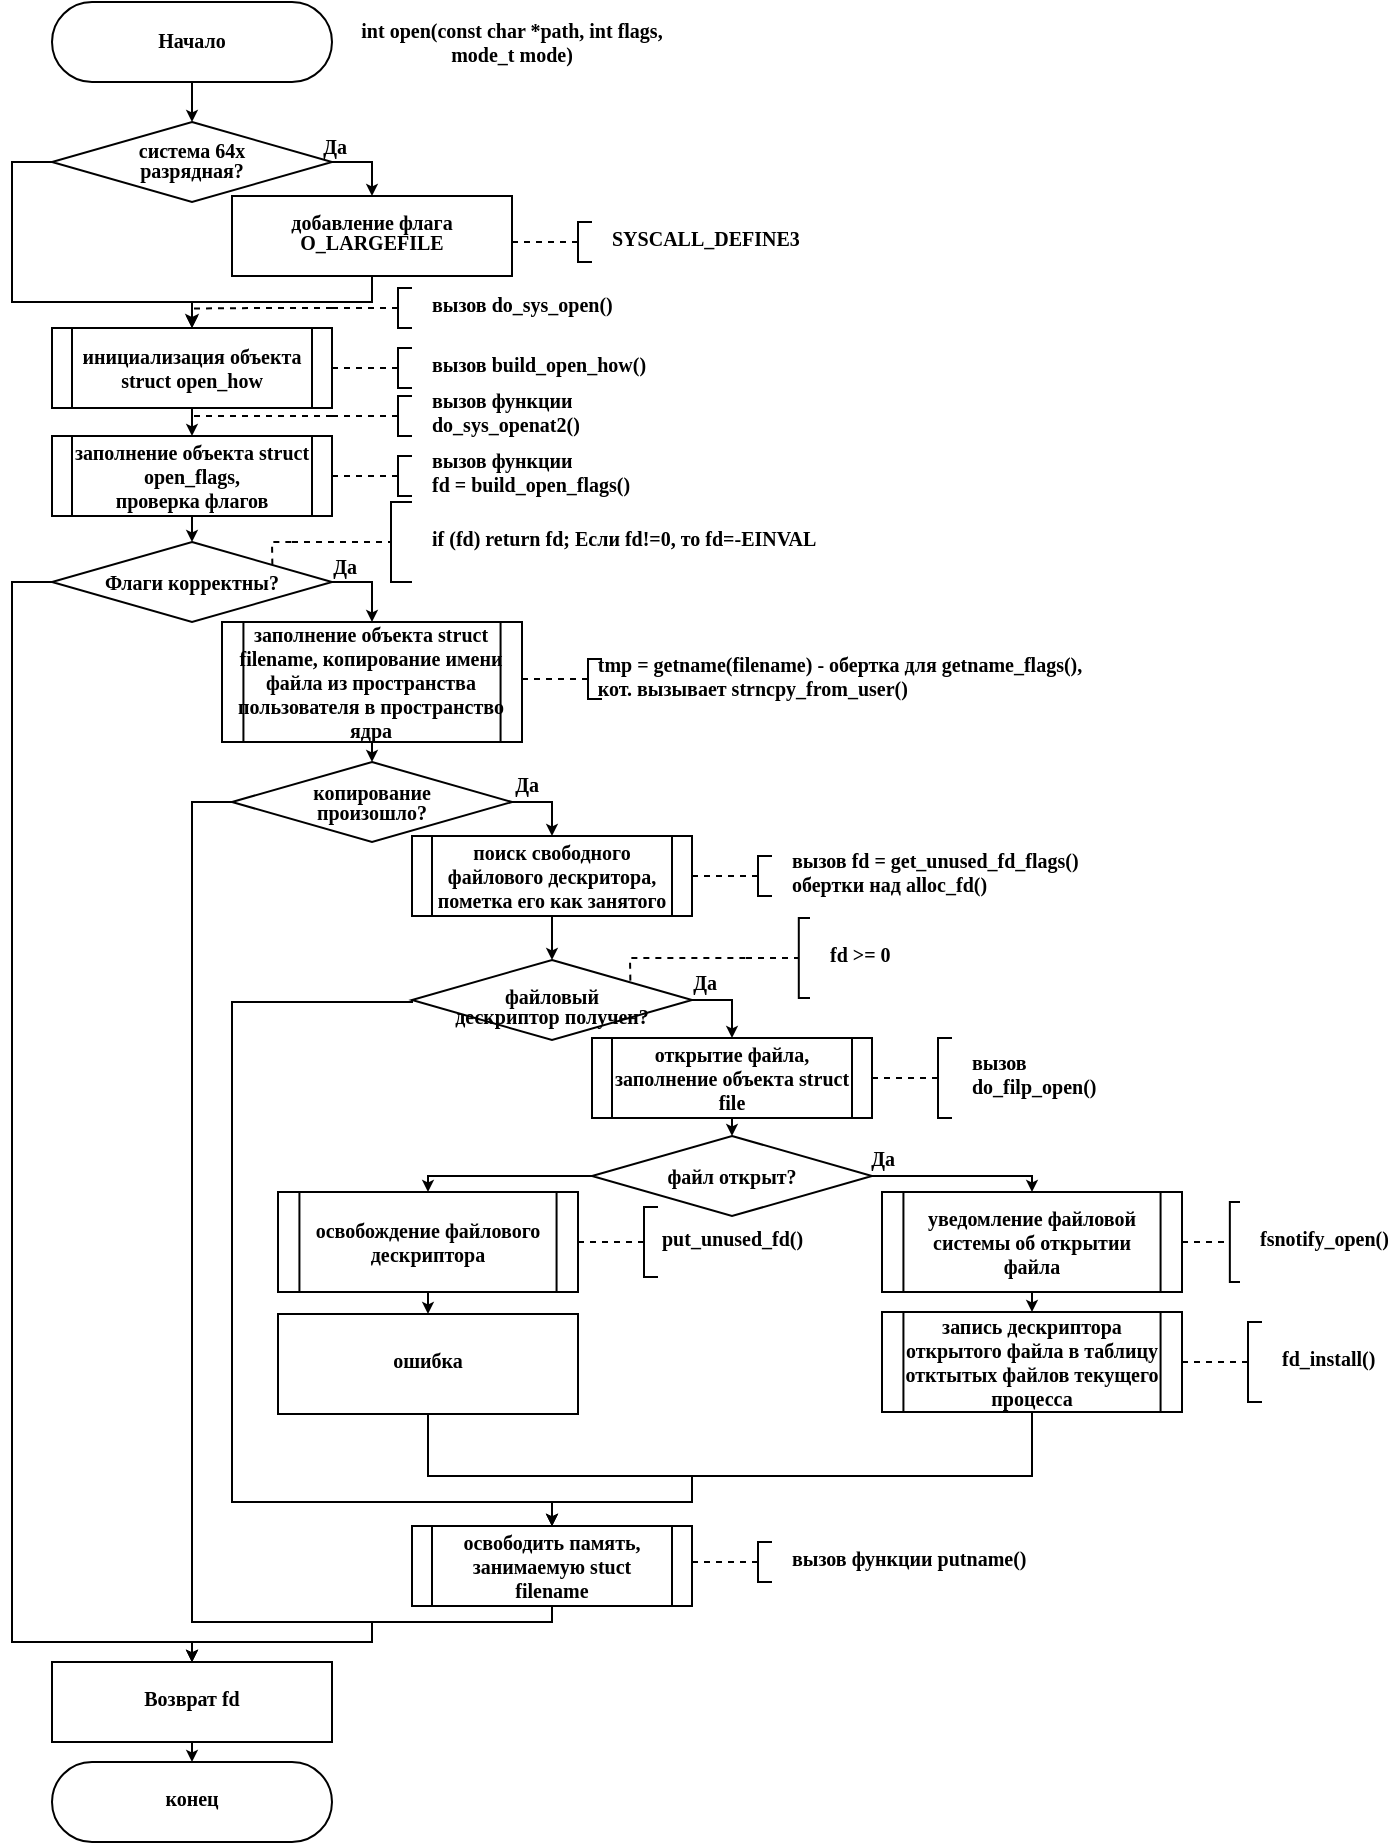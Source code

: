<mxfile version="20.8.16" type="device" pages="10"><diagram id="lPuRpaLZX1QBJBePcksh" name="main"><mxGraphModel dx="2206" dy="1298" grid="1" gridSize="10" guides="1" tooltips="1" connect="1" arrows="1" fold="1" page="1" pageScale="1" pageWidth="700" pageHeight="950" math="0" shadow="0"><root><mxCell id="0"/><mxCell id="1" parent="0"/><mxCell id="BBCxXr8EMt9WfWY_74Oa-47" value="&lt;p style=&quot;line-height: 1; font-size: 10px;&quot;&gt;файл открыт?&lt;/p&gt;" style="shape=stencil(tZTdboQgEIWfhtsGYZu9bmz7HixOK1kEA3S3ffsdAdu1/rQxakx0zuA3B0YgvPS1aIEwakQDhD8TxiqQyitr8BX1OokHmsJrCos+Fr4FGZJ4EU6Jk4aU8cHZM1xVFTJCmRqcCl2WvxD6hGO6m5fSGoMQLOkHmbs8woQy+C39TLBc/msQtchvIIDLJpNK2Ov/sQ+P+4CLnfwOsb37zf1uBx46LvZq3GbgYj2Wl6jM/dy8PAl5fnf2w1STZt6U1tJq6zBMz1iLME7ztTyZVnQbb5To0429wM8sj5P7aRrdE7Qyd4TvEyEj1jB+uTisQKwxIbX1sLCSqI8WM6ozHcTeWQd/tDYdjwtVZwfE0qMKUU2HeRRu);whiteSpace=wrap;html=1;aspect=fixed;fontFamily=Times New Roman;fontSize=10;spacingBottom=0;rounded=0;shadow=0;sketch=0;spacingLeft=20;spacingRight=20;fontColor=#000000;spacingTop=0;fontStyle=1" parent="1" vertex="1"><mxGeometry x="296" y="570" width="140" height="40" as="geometry"/></mxCell><mxCell id="BBCxXr8EMt9WfWY_74Oa-3" style="edgeStyle=orthogonalEdgeStyle;rounded=0;orthogonalLoop=1;jettySize=auto;html=1;exitX=1;exitY=0.5;exitDx=0;exitDy=0;entryX=0;entryY=0.5;entryDx=0;entryDy=0;entryPerimeter=0;dashed=1;endArrow=none;endFill=0;fontSize=10;fontStyle=1" parent="1" source="BBCxXr8EMt9WfWY_74Oa-1" edge="1"><mxGeometry relative="1" as="geometry"><mxPoint x="166" y="23" as="targetPoint"/></mxGeometry></mxCell><mxCell id="BBCxXr8EMt9WfWY_74Oa-5" style="edgeStyle=orthogonalEdgeStyle;rounded=0;orthogonalLoop=1;jettySize=auto;html=1;exitX=0.5;exitY=1;exitDx=0;exitDy=0;entryX=0.5;entryY=0;entryDx=0;entryDy=0;fontFamily=Times New Roman;fontColor=#000000;endArrow=classic;endFill=1;endSize=3;fontSize=10;fontStyle=1" parent="1" source="BBCxXr8EMt9WfWY_74Oa-1" target="BBCxXr8EMt9WfWY_74Oa-4" edge="1"><mxGeometry relative="1" as="geometry"/></mxCell><mxCell id="BBCxXr8EMt9WfWY_74Oa-1" value="&lt;p style=&quot;line-height: 1; font-size: 10px;&quot;&gt;Начало&lt;/p&gt;" style="shape=stencil(vZXxboMgEMafhj9dUNwDLG57j9NelRTBIKv27YegWdHq1s3OmJD7Dn/3nZyRsKytoEGSUAk1EvZKkiTHkku7WrHySkp92PkwnmJoGyyMF8+gOeQCfaY1Wp2w4wczIrisUHMzZNkboS92z3CzrFBSWghXsg0yV3kLAy7ts7T3sLH8JYgay6/RoB5NepUk7z/HPj0/Bhw/yG+Indzv7nc/cOg4ftTB7QaOf49lmVXWhptlORSnUqsPebhp5siFKJRQ2oZ+dbVIwuh4bTfTwPDhLRJTulZn/OpydizpJntCgC5WCWOkZ1l9CWMBusTIgqKjgDJ4m22H2CzlPoKet5FWBoaXGlTbtiu4vOo4vm34jo7nhPQPPdN/6fmuU3bTuxgip65Mrp1ZpfGbkfa/hY2qqxtc6UUFp/o/mBM+AQ==);whiteSpace=wrap;html=1;aspect=fixed;fontFamily=Times New Roman;fontSize=10;spacingBottom=2;fontStyle=1" parent="1" vertex="1"><mxGeometry x="26" y="3" width="140" height="40" as="geometry"/></mxCell><mxCell id="BBCxXr8EMt9WfWY_74Oa-7" style="edgeStyle=orthogonalEdgeStyle;shape=connector;rounded=0;orthogonalLoop=1;jettySize=auto;html=1;exitX=1;exitY=0.5;exitDx=0;exitDy=0;labelBackgroundColor=default;fontFamily=Times New Roman;fontSize=10;fontColor=#000000;endArrow=classic;endFill=1;endSize=3;strokeColor=default;fontStyle=1" parent="1" source="BBCxXr8EMt9WfWY_74Oa-4" target="BBCxXr8EMt9WfWY_74Oa-6" edge="1"><mxGeometry relative="1" as="geometry"/></mxCell><mxCell id="BBCxXr8EMt9WfWY_74Oa-8" value="&lt;font style=&quot;font-size: 10px;&quot;&gt;Да&lt;/font&gt;" style="edgeLabel;html=1;align=center;verticalAlign=middle;resizable=0;points=[];fontSize=10;fontFamily=Times New Roman;fontColor=#000000;labelBackgroundColor=none;fontStyle=1" parent="BBCxXr8EMt9WfWY_74Oa-7" vertex="1" connectable="0"><mxGeometry x="-0.538" y="2" relative="1" as="geometry"><mxPoint x="-8" y="-6" as="offset"/></mxGeometry></mxCell><mxCell id="BBCxXr8EMt9WfWY_74Oa-10" style="edgeStyle=orthogonalEdgeStyle;shape=connector;rounded=0;orthogonalLoop=1;jettySize=auto;html=1;exitX=0;exitY=0.5;exitDx=0;exitDy=0;entryX=0.5;entryY=0;entryDx=0;entryDy=0;labelBackgroundColor=default;fontFamily=Times New Roman;fontSize=10;fontColor=#000000;endArrow=classic;endFill=1;endSize=4;strokeColor=default;fontStyle=1" parent="1" source="BBCxXr8EMt9WfWY_74Oa-4" target="BBCxXr8EMt9WfWY_74Oa-9" edge="1"><mxGeometry relative="1" as="geometry"><Array as="points"><mxPoint x="6" y="83"/><mxPoint x="6" y="153"/><mxPoint x="96" y="153"/></Array></mxGeometry></mxCell><mxCell id="BBCxXr8EMt9WfWY_74Oa-4" value="&lt;p style=&quot;line-height: 1; font-size: 10px;&quot;&gt;система 64х разрядная?&lt;/p&gt;" style="shape=stencil(tZTdboQgEIWfhtsGYZu9bmz7HixOK1kEA3S3ffsdAdu1/rQxakx0zuA3B0YgvPS1aIEwakQDhD8TxiqQyitr8BX1OokHmsJrCos+Fr4FGZJ4EU6Jk4aU8cHZM1xVFTJCmRqcCl2WvxD6hGO6m5fSGoMQLOkHmbs8woQy+C39TLBc/msQtchvIIDLJpNK2Ov/sQ+P+4CLnfwOsb37zf1uBx46LvZq3GbgYj2Wl6jM/dy8PAl5fnf2w1STZt6U1tJq6zBMz1iLME7ztTyZVnQbb5To0429wM8sj5P7aRrdE7Qyd4TvEyEj1jB+uTisQKwxIbX1sLCSqI8WM6ozHcTeWQd/tDYdjwtVZwfE0qMKUU2HeRRu);whiteSpace=wrap;html=1;aspect=fixed;fontFamily=Times New Roman;fontSize=10;spacingBottom=2;rounded=0;shadow=0;sketch=0;spacingLeft=20;spacingRight=20;fontColor=#000000;fontStyle=1" parent="1" vertex="1"><mxGeometry x="26" y="63" width="140" height="40" as="geometry"/></mxCell><mxCell id="BBCxXr8EMt9WfWY_74Oa-11" style="edgeStyle=orthogonalEdgeStyle;shape=connector;rounded=0;orthogonalLoop=1;jettySize=auto;html=1;exitX=0.5;exitY=1;exitDx=0;exitDy=0;labelBackgroundColor=default;fontFamily=Times New Roman;fontSize=10;fontColor=#000000;endArrow=classic;endFill=1;endSize=3;strokeColor=default;entryX=0.5;entryY=0;entryDx=0;entryDy=0;fontStyle=1" parent="1" source="BBCxXr8EMt9WfWY_74Oa-6" target="BBCxXr8EMt9WfWY_74Oa-9" edge="1"><mxGeometry relative="1" as="geometry"><mxPoint x="106" y="183" as="targetPoint"/><Array as="points"><mxPoint x="186" y="153"/><mxPoint x="96" y="153"/></Array></mxGeometry></mxCell><mxCell id="BBCxXr8EMt9WfWY_74Oa-6" value="&lt;p style=&quot;line-height: 1; font-size: 10px;&quot;&gt;добавление флага O_LARGEFILE&lt;/p&gt;" style="shape=stencil(tVTRboMwDPyavFYh2T5gYtt/pKlXotIkcrJ1/fuaGKQiBq0mQEjgu3B3Bhyh69SYCEJJb84g9LtQKmKwkBLdEdww9iK5vHBZDbVJEWxm8MegM/sWmEkZwwku7pB7CecbQJc7Vn8I+UZrulPXNnhPIi74NGLueBIzztOz8pfFevvrqIqkf4YM2IdkVKjP52V3r9sIVxvlHcsO6VfPu57wOHG11YdbTbj6v6yuCZn7uXW9N/Z0xPDtD3+G+XJta0MbkEq+Fi+htOyP5Wai6QZvQgw0dmO7PE4PRn/OmPCJd0FnGqZWA8KDN8G7yYLr7IJiPXEoKG99BbgB);whiteSpace=wrap;html=1;aspect=fixed;fontFamily=Times New Roman;fontSize=10;spacingBottom=4;fontColor=#000000;fontStyle=1" parent="1" vertex="1"><mxGeometry x="116" y="100" width="140" height="40" as="geometry"/></mxCell><mxCell id="BBCxXr8EMt9WfWY_74Oa-24" style="edgeStyle=orthogonalEdgeStyle;shape=connector;rounded=0;orthogonalLoop=1;jettySize=auto;html=1;exitX=0.5;exitY=1;exitDx=0;exitDy=0;entryX=0.5;entryY=0;entryDx=0;entryDy=0;labelBackgroundColor=default;fontFamily=Times New Roman;fontSize=10;fontColor=#000000;endArrow=classic;endFill=1;endSize=3;strokeColor=default;fontStyle=1" parent="1" source="BBCxXr8EMt9WfWY_74Oa-9" target="BBCxXr8EMt9WfWY_74Oa-14" edge="1"><mxGeometry relative="1" as="geometry"/></mxCell><mxCell id="BBCxXr8EMt9WfWY_74Oa-9" value="инициализация объекта struct open_how" style="shape=stencil(tVVRboQgED0Nvw1Ce4DGtvdg2Wkli0CA7ra37wiSrFHcdqvGxMx78uYN4yDhbeiEA8KoET0Q/kIYcx6ctxJCwACZLsOPNIeXHDYlFsGBjBk8C6/EQUNmQvT2BBd1jKOEMh14FQeWvxL6jO8MN2+lNQZFlDVhwlzxKCaUwbX0K4uN6b8nkUP9HiL40WRGCXv7vezD0z7CzU5+p7LF/eZ+txOeOm72atxmws39srxFpPZx8/Yg5OnD209zXDTzrrSWVluPYX6mXIRxOl7rxTgxDN6MKLQfxnZ9nG6Mfi0x4rPcCa0UjKVaDzd2Ip8m95fb2zNcNXWx3mXpoqCVqSus70nFBP+/C/4XG8utKVx1h9OyWYsSmn8fCfgB);whiteSpace=wrap;html=1;aspect=fixed;fontFamily=Times New Roman;fontSize=10;spacingBottom=1;rounded=0;shadow=0;sketch=0;spacingLeft=10;spacingRight=10;labelBackgroundColor=none;fontColor=#000000;fontStyle=1" parent="1" vertex="1"><mxGeometry x="26" y="166" width="140" height="40" as="geometry"/></mxCell><mxCell id="BBCxXr8EMt9WfWY_74Oa-66" style="edgeStyle=orthogonalEdgeStyle;shape=connector;rounded=0;orthogonalLoop=1;jettySize=auto;html=1;exitX=0;exitY=0.5;exitDx=0;exitDy=0;exitPerimeter=0;labelBackgroundColor=default;fontFamily=Times New Roman;fontSize=10;fontColor=#000000;endArrow=none;endFill=0;endSize=3;strokeColor=default;dashed=1;fontStyle=1" parent="1" source="BBCxXr8EMt9WfWY_74Oa-12" edge="1"><mxGeometry relative="1" as="geometry"><mxPoint x="96" y="156.25" as="targetPoint"/></mxGeometry></mxCell><mxCell id="BBCxXr8EMt9WfWY_74Oa-12" value="&lt;pre style=&quot;box-sizing: inherit; font-size: 10px; line-height: 1.2; padding: 1em 0px 4em 1em; margin-top: 0px; margin-bottom: 0px; min-height: 100%; tab-size: 8; word-break: normal; overflow-wrap: normal; hyphens: none;&quot;&gt;&lt;font face=&quot;Times New Roman&quot; style=&quot;font-size: 10px;&quot;&gt;вызов do_sys_open()&lt;/font&gt;&lt;/pre&gt;" style="strokeWidth=1;html=1;shape=stencil(rZXNcoMgFIWfhm2HiH2ADk2X3XTRNdHbyiSAAzRp377I1YnUnxjtTBbcc835uAdGCeOuEjWQjGqhgLBnkmWFUQq0D6sgV6jlFMtLWgpXQ+FROwsrxeEE2HHemiNcZOlbB6krsDK6sj2hT+GZ5sd4YbQOJtJol3R6/WAmZLMj+o1m9OERMT9tjVUdCAo82ES9TvaKAsleVpN2y0hvK0jpRB33Fun9ftJuHWm/mbTwlDaDlh7SBIjxoExdS8YPojh+WvOly9Ht1aK58oNG11bmDNd953QsofHJO4eT1D0Hxv7ZIV9h8WeMeYsY7yClqE5Ey/iHsTCTOb5tZoh3HUo6zLJIS+EqKMO6XfTv4YbDmIePJ3kzlPi3QaJRxa9BFH4B);align=left;labelPosition=right;pointerEvents=1;gradientColor=#ffffff;spacing=0;fontSize=10;shadow=0;spacingBottom=1;fontFamily=Times New Roman;labelBackgroundColor=none;fontColor=#000000;verticalAlign=middle;spacingTop=26;fontStyle=1" parent="1" vertex="1"><mxGeometry x="166" y="146" width="40" height="20" as="geometry"/></mxCell><mxCell id="BBCxXr8EMt9WfWY_74Oa-69" value="" style="edgeStyle=orthogonalEdgeStyle;shape=connector;rounded=0;orthogonalLoop=1;jettySize=auto;html=1;dashed=1;labelBackgroundColor=default;fontFamily=Times New Roman;fontSize=10;fontColor=#000000;endArrow=none;endFill=0;endSize=3;strokeColor=default;fontStyle=1" parent="1" source="BBCxXr8EMt9WfWY_74Oa-13" edge="1"><mxGeometry relative="1" as="geometry"><mxPoint x="96" y="210" as="targetPoint"/></mxGeometry></mxCell><mxCell id="BBCxXr8EMt9WfWY_74Oa-13" value="&lt;pre style=&quot;box-sizing: inherit; font-size: 10px; line-height: 1.2; padding: 1em 0px 4em 1em; margin-top: 0px; margin-bottom: 0px; min-height: 100%; tab-size: 8; word-break: normal; overflow-wrap: normal; hyphens: none;&quot;&gt;&lt;font face=&quot;Times New Roman&quot; style=&quot;font-size: 10px;&quot;&gt;вызов функции&lt;br style=&quot;font-size: 10px;&quot;&gt;do_sys_openat2()&lt;/font&gt;&lt;/pre&gt;" style="strokeWidth=1;html=1;shape=stencil(rZXNcoMgFIWfhm2HiH2ADk2X3XTRNdHbyiSAAzRp377I1YnUnxjtTBbcc835uAdGCeOuEjWQjGqhgLBnkmWFUQq0D6sgV6jlFMtLWgpXQ+FROwsrxeEE2HHemiNcZOlbB6krsDK6sj2hT+GZ5sd4YbQOJtJol3R6/WAmZLMj+o1m9OERMT9tjVUdCAo82ES9TvaKAsleVpN2y0hvK0jpRB33Fun9ftJuHWm/mbTwlDaDlh7SBIjxoExdS8YPojh+WvOly9Ht1aK58oNG11bmDNd953QsofHJO4eT1D0Hxv7ZIV9h8WeMeYsY7yClqE5Ey/iHsTCTOb5tZoh3HUo6zLJIS+EqKMO6XfTv4YbDmIePJ3kzlPi3QaJRxa9BFH4B);align=left;labelPosition=right;pointerEvents=1;gradientColor=#ffffff;spacing=0;fontSize=10;shadow=0;spacingBottom=1;fontFamily=Times New Roman;labelBackgroundColor=none;fontColor=#000000;verticalAlign=middle;spacingTop=26;fontStyle=1" parent="1" vertex="1"><mxGeometry x="166" y="200" width="40" height="20" as="geometry"/></mxCell><mxCell id="BBCxXr8EMt9WfWY_74Oa-25" style="edgeStyle=orthogonalEdgeStyle;shape=connector;rounded=0;orthogonalLoop=1;jettySize=auto;html=1;exitX=0.5;exitY=1;exitDx=0;exitDy=0;entryX=0.5;entryY=0;entryDx=0;entryDy=0;labelBackgroundColor=default;fontFamily=Times New Roman;fontSize=10;fontColor=#000000;endArrow=classic;endFill=1;endSize=3;strokeColor=default;fontStyle=1" parent="1" source="BBCxXr8EMt9WfWY_74Oa-14" target="BBCxXr8EMt9WfWY_74Oa-18" edge="1"><mxGeometry relative="1" as="geometry"/></mxCell><mxCell id="BBCxXr8EMt9WfWY_74Oa-14" value="заполнение объекта struct open_flags,&lt;br style=&quot;font-size: 10px;&quot;&gt;проверка флагов" style="shape=stencil(tVVRboQgED0Nvw1Ce4DGtvdg2Wkli0CA7ra37wiSrFHcdqvGxMx78uYN4yDhbeiEA8KoET0Q/kIYcx6ctxJCwACZLsOPNIeXHDYlFsGBjBk8C6/EQUNmQvT2BBd1jKOEMh14FQeWvxL6jO8MN2+lNQZFlDVhwlzxKCaUwbX0K4uN6b8nkUP9HiL40WRGCXv7vezD0z7CzU5+p7LF/eZ+txOeOm72atxmws39srxFpPZx8/Yg5OnD209zXDTzrrSWVluPYX6mXIRxOl7rxTgxDN6MKLQfxnZ9nG6Mfi0x4rPcCa0UjKVaDzd2Ip8m95fb2zNcNXWx3mXpoqCVqSus70nFBP+/C/4XG8utKVx1h9OyWYsSmn8fCfgB);whiteSpace=wrap;html=1;aspect=fixed;fontFamily=Times New Roman;fontSize=10;spacingBottom=1;rounded=0;shadow=0;sketch=0;spacingLeft=10;spacingRight=10;labelBackgroundColor=none;fontColor=#000000;fontStyle=1" parent="1" vertex="1"><mxGeometry x="26" y="220" width="140" height="40" as="geometry"/></mxCell><mxCell id="BBCxXr8EMt9WfWY_74Oa-68" style="edgeStyle=orthogonalEdgeStyle;shape=connector;rounded=0;orthogonalLoop=1;jettySize=auto;html=1;exitX=0;exitY=0.5;exitDx=0;exitDy=0;exitPerimeter=0;entryX=1;entryY=0.5;entryDx=0;entryDy=0;dashed=1;labelBackgroundColor=default;fontFamily=Times New Roman;fontSize=10;fontColor=#000000;endArrow=none;endFill=0;endSize=3;strokeColor=default;fontStyle=1" parent="1" source="BBCxXr8EMt9WfWY_74Oa-15" target="BBCxXr8EMt9WfWY_74Oa-9" edge="1"><mxGeometry relative="1" as="geometry"/></mxCell><mxCell id="BBCxXr8EMt9WfWY_74Oa-15" value="&lt;pre style=&quot;box-sizing: inherit; font-size: 10px; line-height: 1.2; padding: 1em 0px 4em 1em; margin-top: 0px; margin-bottom: 0px; min-height: 100%; tab-size: 8; word-break: normal; overflow-wrap: normal; hyphens: none;&quot;&gt;&lt;font face=&quot;Times New Roman&quot; style=&quot;font-size: 10px;&quot;&gt;вызов build_open_how()&lt;/font&gt;&lt;/pre&gt;" style="strokeWidth=1;html=1;shape=stencil(rZXNcoMgFIWfhm2HiH2ADk2X3XTRNdHbyiSAAzRp377I1YnUnxjtTBbcc835uAdGCeOuEjWQjGqhgLBnkmWFUQq0D6sgV6jlFMtLWgpXQ+FROwsrxeEE2HHemiNcZOlbB6krsDK6sj2hT+GZ5sd4YbQOJtJol3R6/WAmZLMj+o1m9OERMT9tjVUdCAo82ES9TvaKAsleVpN2y0hvK0jpRB33Fun9ftJuHWm/mbTwlDaDlh7SBIjxoExdS8YPojh+WvOly9Ht1aK58oNG11bmDNd953QsofHJO4eT1D0Hxv7ZIV9h8WeMeYsY7yClqE5Ey/iHsTCTOb5tZoh3HUo6zLJIS+EqKMO6XfTv4YbDmIePJ3kzlPi3QaJRxa9BFH4B);align=left;labelPosition=right;pointerEvents=1;gradientColor=#ffffff;spacing=0;fontSize=10;shadow=0;spacingBottom=1;fontFamily=Times New Roman;labelBackgroundColor=none;fontColor=#000000;verticalAlign=middle;spacingTop=26;fontStyle=1" parent="1" vertex="1"><mxGeometry x="166" y="176" width="40" height="20" as="geometry"/></mxCell><mxCell id="BBCxXr8EMt9WfWY_74Oa-70" style="edgeStyle=orthogonalEdgeStyle;shape=connector;rounded=0;orthogonalLoop=1;jettySize=auto;html=1;exitX=0;exitY=0.5;exitDx=0;exitDy=0;exitPerimeter=0;entryX=1;entryY=0.5;entryDx=0;entryDy=0;dashed=1;labelBackgroundColor=default;fontFamily=Times New Roman;fontSize=10;fontColor=#000000;endArrow=none;endFill=0;endSize=3;strokeColor=default;fontStyle=1" parent="1" source="BBCxXr8EMt9WfWY_74Oa-17" target="BBCxXr8EMt9WfWY_74Oa-14" edge="1"><mxGeometry relative="1" as="geometry"/></mxCell><mxCell id="BBCxXr8EMt9WfWY_74Oa-17" value="&lt;pre style=&quot;box-sizing: inherit; font-size: 10px; line-height: 1.2; padding: 1em 0px 4em 1em; margin-top: 0px; margin-bottom: 0px; min-height: 100%; tab-size: 8; word-break: normal; overflow-wrap: normal; hyphens: none;&quot;&gt;&lt;font face=&quot;Times New Roman&quot; style=&quot;font-size: 10px;&quot;&gt;вызов функции&lt;br style=&quot;font-size: 10px;&quot;&gt;fd = build_open_flags()&lt;br style=&quot;font-size: 10px;&quot;&gt;&lt;/font&gt;&lt;/pre&gt;" style="strokeWidth=1;html=1;shape=stencil(rZXNcoMgFIWfhm2HiH2ADk2X3XTRNdHbyiSAAzRp377I1YnUnxjtTBbcc835uAdGCeOuEjWQjGqhgLBnkmWFUQq0D6sgV6jlFMtLWgpXQ+FROwsrxeEE2HHemiNcZOlbB6krsDK6sj2hT+GZ5sd4YbQOJtJol3R6/WAmZLMj+o1m9OERMT9tjVUdCAo82ES9TvaKAsleVpN2y0hvK0jpRB33Fun9ftJuHWm/mbTwlDaDlh7SBIjxoExdS8YPojh+WvOly9Ht1aK58oNG11bmDNd953QsofHJO4eT1D0Hxv7ZIV9h8WeMeYsY7yClqE5Ey/iHsTCTOb5tZoh3HUo6zLJIS+EqKMO6XfTv4YbDmIePJ3kzlPi3QaJRxa9BFH4B);align=left;labelPosition=right;pointerEvents=1;gradientColor=#ffffff;spacing=0;fontSize=10;shadow=0;spacingBottom=1;fontFamily=Times New Roman;labelBackgroundColor=none;fontColor=#000000;verticalAlign=middle;spacingTop=26;fontStyle=1" parent="1" vertex="1"><mxGeometry x="166" y="230" width="40" height="20" as="geometry"/></mxCell><mxCell id="BBCxXr8EMt9WfWY_74Oa-20" style="edgeStyle=orthogonalEdgeStyle;shape=connector;rounded=0;orthogonalLoop=1;jettySize=auto;html=1;exitX=0;exitY=0.5;exitDx=0;exitDy=0;labelBackgroundColor=default;fontFamily=Times New Roman;fontSize=10;fontColor=#000000;endArrow=classic;endFill=1;endSize=3;strokeColor=default;entryX=0.5;entryY=0;entryDx=0;entryDy=0;fontStyle=1" parent="1" source="BBCxXr8EMt9WfWY_74Oa-18" target="BBCxXr8EMt9WfWY_74Oa-21" edge="1"><mxGeometry relative="1" as="geometry"><mxPoint x="106" y="643" as="targetPoint"/><Array as="points"><mxPoint x="6" y="293"/><mxPoint x="6" y="823"/><mxPoint x="96" y="823"/></Array></mxGeometry></mxCell><mxCell id="BBCxXr8EMt9WfWY_74Oa-27" style="edgeStyle=orthogonalEdgeStyle;shape=connector;rounded=0;orthogonalLoop=1;jettySize=auto;html=1;exitX=1;exitY=0.5;exitDx=0;exitDy=0;entryX=0.5;entryY=0;entryDx=0;entryDy=0;labelBackgroundColor=default;fontFamily=Times New Roman;fontSize=10;fontColor=#000000;endArrow=classic;endFill=1;endSize=3;strokeColor=default;fontStyle=1" parent="1" source="BBCxXr8EMt9WfWY_74Oa-18" target="BBCxXr8EMt9WfWY_74Oa-26" edge="1"><mxGeometry relative="1" as="geometry"><mxPoint x="186" y="313" as="targetPoint"/></mxGeometry></mxCell><mxCell id="BBCxXr8EMt9WfWY_74Oa-30" value="Да" style="edgeLabel;html=1;align=center;verticalAlign=middle;resizable=0;points=[];fontSize=10;fontFamily=Times New Roman;fontColor=#000000;labelBackgroundColor=none;fontStyle=1" parent="BBCxXr8EMt9WfWY_74Oa-27" vertex="1" connectable="0"><mxGeometry x="-0.111" y="2" relative="1" as="geometry"><mxPoint x="-12" y="-6" as="offset"/></mxGeometry></mxCell><mxCell id="BBCxXr8EMt9WfWY_74Oa-18" value="&lt;p style=&quot;line-height: 1; font-size: 10px;&quot;&gt;Флаги корректны?&lt;/p&gt;" style="shape=stencil(tZTdboQgEIWfhtsGYZu9bmz7HixOK1kEA3S3ffsdAdu1/rQxakx0zuA3B0YgvPS1aIEwakQDhD8TxiqQyitr8BX1OokHmsJrCos+Fr4FGZJ4EU6Jk4aU8cHZM1xVFTJCmRqcCl2WvxD6hGO6m5fSGoMQLOkHmbs8woQy+C39TLBc/msQtchvIIDLJpNK2Ov/sQ+P+4CLnfwOsb37zf1uBx46LvZq3GbgYj2Wl6jM/dy8PAl5fnf2w1STZt6U1tJq6zBMz1iLME7ztTyZVnQbb5To0429wM8sj5P7aRrdE7Qyd4TvEyEj1jB+uTisQKwxIbX1sLCSqI8WM6ozHcTeWQd/tDYdjwtVZwfE0qMKUU2HeRRu);whiteSpace=wrap;html=1;aspect=fixed;fontFamily=Times New Roman;fontSize=10;spacingBottom=0;rounded=0;shadow=0;sketch=0;spacingLeft=20;spacingRight=20;fontColor=#000000;fontStyle=1" parent="1" vertex="1"><mxGeometry x="26" y="273" width="140" height="40" as="geometry"/></mxCell><mxCell id="BBCxXr8EMt9WfWY_74Oa-23" style="edgeStyle=orthogonalEdgeStyle;shape=connector;rounded=0;orthogonalLoop=1;jettySize=auto;html=1;exitX=0.5;exitY=1;exitDx=0;exitDy=0;entryX=0.5;entryY=0;entryDx=0;entryDy=0;labelBackgroundColor=default;fontFamily=Times New Roman;fontSize=10;fontColor=#000000;endArrow=classic;endFill=1;endSize=3;strokeColor=default;fontStyle=1" parent="1" source="BBCxXr8EMt9WfWY_74Oa-21" target="BBCxXr8EMt9WfWY_74Oa-22" edge="1"><mxGeometry relative="1" as="geometry"/></mxCell><mxCell id="BBCxXr8EMt9WfWY_74Oa-21" value="&lt;p style=&quot;line-height: 1; font-size: 10px;&quot;&gt;Возврат fd&lt;/p&gt;" style="shape=stencil(tVTRboMwDPyavFYh2T5gYtt/pKlXotIkcrJ1/fuaGKQiBq0mQEjgu3B3Bhyh69SYCEJJb84g9LtQKmKwkBLdEdww9iK5vHBZDbVJEWxm8MegM/sWmEkZwwku7pB7CecbQJc7Vn8I+UZrulPXNnhPIi74NGLueBIzztOz8pfFevvrqIqkf4YM2IdkVKjP52V3r9sIVxvlHcsO6VfPu57wOHG11YdbTbj6v6yuCZn7uXW9N/Z0xPDtD3+G+XJta0MbkEq+Fi+htOyP5Wai6QZvQgw0dmO7PE4PRn/OmPCJd0FnGqZWA8KDN8G7yYLr7IJiPXEoKG99BbgB);whiteSpace=wrap;html=1;aspect=fixed;fontFamily=Times New Roman;fontSize=10;spacingBottom=4;labelBackgroundColor=none;fontColor=#000000;fontStyle=1" parent="1" vertex="1"><mxGeometry x="26" y="833" width="140" height="40" as="geometry"/></mxCell><mxCell id="BBCxXr8EMt9WfWY_74Oa-22" value="&lt;p style=&quot;line-height: 1; font-size: 10px;&quot;&gt;конец&lt;/p&gt;" style="shape=stencil(vZVhboMwDIVPk59MgbADTGy7h0tdiBoSFLJCb7+QgNZAYesGQwj07PD5mRhBWNaUUCNJqIQKCXslSYLyaK82VHqdUi9bL+NRQ1NjbnzwAprDQaDPNEarM7b8aAYElyVqbvoseyP0xa7pT5blSkoL4Uo2QeYmb2HApX2Wdh42lL8Gqrb8Cg3qwaSPkuT959in533A8U5+Q+zofnO/24FDx/FeG7cZOP49lmU2sjTcLDtAfi60+rBf2j0zJy5EroTSVvq7q0USRodjvZka+g9vlhjTlbrgV5eTbUlX2SMCdL5IGJSeZPU11AJ0gZEFRScBRfA2mxaxnoe7CDreRFoZ6F9qUG3druDypuP4vuEHOp4S0j/0TP+l54d22U3vbIhcdGFy7cwqjd+MtP8trFRdXOBKzyq4qP9/ucAn);whiteSpace=wrap;html=1;aspect=fixed;fontFamily=Times New Roman;fontSize=10;spacingBottom=4;labelBackgroundColor=none;fontColor=#000000;fontStyle=1" parent="1" vertex="1"><mxGeometry x="26" y="883" width="140" height="40" as="geometry"/></mxCell><mxCell id="BBCxXr8EMt9WfWY_74Oa-34" style="edgeStyle=orthogonalEdgeStyle;shape=connector;rounded=0;orthogonalLoop=1;jettySize=auto;html=1;exitX=0.5;exitY=1;exitDx=0;exitDy=0;entryX=0.5;entryY=0;entryDx=0;entryDy=0;labelBackgroundColor=default;fontFamily=Times New Roman;fontSize=10;fontColor=#000000;endArrow=classic;endFill=1;endSize=3;strokeColor=default;fontStyle=1" parent="1" source="BBCxXr8EMt9WfWY_74Oa-26" target="BBCxXr8EMt9WfWY_74Oa-33" edge="1"><mxGeometry relative="1" as="geometry"/></mxCell><mxCell id="BBCxXr8EMt9WfWY_74Oa-26" value="&lt;font style=&quot;font-size: 10px; line-height: 0.7;&quot;&gt;заполнение объекта struct filename, копирование имени файла из пространства пользователя в пространство ядра&lt;/font&gt;" style="shape=stencil(tVVRboQgED0Nvw1Ce4DGtvdg2Wkli0CA7ra37wiSrFHcdqvGxMx78uYN4yDhbeiEA8KoET0Q/kIYcx6ctxJCwACZLsOPNIeXHDYlFsGBjBk8C6/EQUNmQvT2BBd1jKOEMh14FQeWvxL6jO8MN2+lNQZFlDVhwlzxKCaUwbX0K4uN6b8nkUP9HiL40WRGCXv7vezD0z7CzU5+p7LF/eZ+txOeOm72atxmws39srxFpPZx8/Yg5OnD209zXDTzrrSWVluPYX6mXIRxOl7rxTgxDN6MKLQfxnZ9nG6Mfi0x4rPcCa0UjKVaDzd2Ip8m95fb2zNcNXWx3mXpoqCVqSus70nFBP+/C/4XG8utKVx1h9OyWYsSmn8fCfgB);whiteSpace=wrap;html=1;fontFamily=Times New Roman;fontSize=10;spacingBottom=1;rounded=0;shadow=0;sketch=0;spacingLeft=5;spacingRight=6;labelBackgroundColor=none;fontColor=#000000;fontStyle=1" parent="1" vertex="1"><mxGeometry x="111" y="313" width="150" height="60" as="geometry"/></mxCell><mxCell id="BBCxXr8EMt9WfWY_74Oa-71" style="edgeStyle=orthogonalEdgeStyle;shape=connector;rounded=0;orthogonalLoop=1;jettySize=auto;html=1;exitX=0;exitY=0.5;exitDx=0;exitDy=0;exitPerimeter=0;entryX=1;entryY=0.5;entryDx=0;entryDy=0;dashed=1;labelBackgroundColor=default;fontFamily=Times New Roman;fontSize=10;fontColor=#000000;endArrow=none;endFill=0;endSize=3;strokeColor=default;fontStyle=1" parent="1" source="BBCxXr8EMt9WfWY_74Oa-28" edge="1"><mxGeometry relative="1" as="geometry"><mxPoint x="261" y="316.5" as="targetPoint"/></mxGeometry></mxCell><mxCell id="BBCxXr8EMt9WfWY_74Oa-28" value="&lt;pre style=&quot;box-sizing: inherit; font-size: 10px; line-height: 1.2; padding: 1em 0px 4em 1em; margin-top: 0px; margin-bottom: 0px; min-height: 100%; tab-size: 8; word-break: normal; overflow-wrap: normal; hyphens: none;&quot;&gt;&lt;br&gt;&lt;/pre&gt;" style="strokeWidth=1;html=1;shape=stencil(rZXNcoMgFIWfhm2HiH2ADk2X3XTRNdHbyiSAAzRp377I1YnUnxjtTBbcc835uAdGCeOuEjWQjGqhgLBnkmWFUQq0D6sgV6jlFMtLWgpXQ+FROwsrxeEE2HHemiNcZOlbB6krsDK6sj2hT+GZ5sd4YbQOJtJol3R6/WAmZLMj+o1m9OERMT9tjVUdCAo82ES9TvaKAsleVpN2y0hvK0jpRB33Fun9ftJuHWm/mbTwlDaDlh7SBIjxoExdS8YPojh+WvOly9Ht1aK58oNG11bmDNd953QsofHJO4eT1D0Hxv7ZIV9h8WeMeYsY7yClqE5Ey/iHsTCTOb5tZoh3HUo6zLJIS+EqKMO6XfTv4YbDmIePJ3kzlPi3QaJRxa9BFH4B);align=left;labelPosition=right;pointerEvents=1;gradientColor=#ffffff;spacing=0;fontSize=10;shadow=0;spacingBottom=1;fontFamily=Times New Roman;labelBackgroundColor=none;fontColor=#000000;verticalAlign=middle;spacingTop=26;fontStyle=1" parent="1" vertex="1"><mxGeometry x="261" y="331.5" width="40" height="20" as="geometry"/></mxCell><mxCell id="BBCxXr8EMt9WfWY_74Oa-31" style="edgeStyle=orthogonalEdgeStyle;shape=connector;rounded=0;orthogonalLoop=1;jettySize=auto;html=1;exitX=1;exitY=0.5;exitDx=0;exitDy=0;entryX=0.5;entryY=0;entryDx=0;entryDy=0;labelBackgroundColor=default;fontFamily=Times New Roman;fontSize=10;fontColor=#000000;endArrow=classic;endFill=1;endSize=3;strokeColor=default;fontStyle=1" parent="1" source="BBCxXr8EMt9WfWY_74Oa-33" target="BBCxXr8EMt9WfWY_74Oa-35" edge="1"><mxGeometry relative="1" as="geometry"><mxPoint x="276" y="453" as="targetPoint"/></mxGeometry></mxCell><mxCell id="BBCxXr8EMt9WfWY_74Oa-32" value="Да" style="edgeLabel;html=1;align=center;verticalAlign=middle;resizable=0;points=[];fontSize=10;fontFamily=Times New Roman;fontColor=#000000;labelBackgroundColor=none;fontStyle=1" parent="BBCxXr8EMt9WfWY_74Oa-31" vertex="1" connectable="0"><mxGeometry x="-0.111" y="2" relative="1" as="geometry"><mxPoint x="-10" y="-7" as="offset"/></mxGeometry></mxCell><mxCell id="BBCxXr8EMt9WfWY_74Oa-61" style="edgeStyle=orthogonalEdgeStyle;shape=connector;rounded=0;orthogonalLoop=1;jettySize=auto;html=1;exitX=0;exitY=0.5;exitDx=0;exitDy=0;entryX=0.5;entryY=0;entryDx=0;entryDy=0;labelBackgroundColor=default;fontFamily=Times New Roman;fontSize=10;fontColor=#000000;endArrow=classic;endFill=1;endSize=3;strokeColor=default;fontStyle=1" parent="1" source="BBCxXr8EMt9WfWY_74Oa-33" target="BBCxXr8EMt9WfWY_74Oa-21" edge="1"><mxGeometry relative="1" as="geometry"><Array as="points"><mxPoint x="96" y="403"/><mxPoint x="96" y="813"/><mxPoint x="186" y="813"/><mxPoint x="186" y="823"/><mxPoint x="96" y="823"/></Array></mxGeometry></mxCell><mxCell id="BBCxXr8EMt9WfWY_74Oa-33" value="&lt;p style=&quot;line-height: 1; font-size: 10px;&quot;&gt;копирование произошло?&lt;/p&gt;" style="shape=stencil(tZTdboQgEIWfhtsGYZu9bmz7HixOK1kEA3S3ffsdAdu1/rQxakx0zuA3B0YgvPS1aIEwakQDhD8TxiqQyitr8BX1OokHmsJrCos+Fr4FGZJ4EU6Jk4aU8cHZM1xVFTJCmRqcCl2WvxD6hGO6m5fSGoMQLOkHmbs8woQy+C39TLBc/msQtchvIIDLJpNK2Ov/sQ+P+4CLnfwOsb37zf1uBx46LvZq3GbgYj2Wl6jM/dy8PAl5fnf2w1STZt6U1tJq6zBMz1iLME7ztTyZVnQbb5To0429wM8sj5P7aRrdE7Qyd4TvEyEj1jB+uTisQKwxIbX1sLCSqI8WM6ozHcTeWQd/tDYdjwtVZwfE0qMKUU2HeRRu);whiteSpace=wrap;html=1;aspect=fixed;fontFamily=Times New Roman;fontSize=10;spacingBottom=0;rounded=0;shadow=0;sketch=0;spacingLeft=20;spacingRight=20;fontColor=#000000;fontStyle=1" parent="1" vertex="1"><mxGeometry x="116" y="383" width="140" height="40" as="geometry"/></mxCell><mxCell id="BBCxXr8EMt9WfWY_74Oa-44" style="edgeStyle=orthogonalEdgeStyle;shape=connector;rounded=0;orthogonalLoop=1;jettySize=auto;html=1;exitX=0.5;exitY=1;exitDx=0;exitDy=0;entryX=0.5;entryY=0;entryDx=0;entryDy=0;labelBackgroundColor=default;fontFamily=Times New Roman;fontSize=10;fontColor=#000000;endArrow=classic;endFill=1;endSize=3;strokeColor=default;fontStyle=1" parent="1" source="BBCxXr8EMt9WfWY_74Oa-35" target="BBCxXr8EMt9WfWY_74Oa-41" edge="1"><mxGeometry relative="1" as="geometry"><mxPoint x="276" y="480" as="targetPoint"/></mxGeometry></mxCell><mxCell id="BBCxXr8EMt9WfWY_74Oa-35" value="поиск свободного файлового дескритора,&lt;br style=&quot;font-size: 10px;&quot;&gt;пометка его как занятого" style="shape=stencil(tVVRboQgED0Nvw1Ce4DGtvdg2Wkli0CA7ra37wiSrFHcdqvGxMx78uYN4yDhbeiEA8KoET0Q/kIYcx6ctxJCwACZLsOPNIeXHDYlFsGBjBk8C6/EQUNmQvT2BBd1jKOEMh14FQeWvxL6jO8MN2+lNQZFlDVhwlzxKCaUwbX0K4uN6b8nkUP9HiL40WRGCXv7vezD0z7CzU5+p7LF/eZ+txOeOm72atxmws39srxFpPZx8/Yg5OnD209zXDTzrrSWVluPYX6mXIRxOl7rxTgxDN6MKLQfxnZ9nG6Mfi0x4rPcCa0UjKVaDzd2Ip8m95fb2zNcNXWx3mXpoqCVqSus70nFBP+/C/4XG8utKVx1h9OyWYsSmn8fCfgB);whiteSpace=wrap;html=1;aspect=fixed;fontFamily=Times New Roman;fontSize=10;spacingBottom=1;rounded=0;shadow=0;sketch=0;spacingLeft=10;spacingRight=10;labelBackgroundColor=none;fontColor=#000000;fontStyle=1" parent="1" vertex="1"><mxGeometry x="206" y="420" width="140" height="40" as="geometry"/></mxCell><mxCell id="BBCxXr8EMt9WfWY_74Oa-72" style="edgeStyle=orthogonalEdgeStyle;shape=connector;rounded=0;orthogonalLoop=1;jettySize=auto;html=1;exitX=0;exitY=0.5;exitDx=0;exitDy=0;exitPerimeter=0;entryX=1;entryY=0.5;entryDx=0;entryDy=0;dashed=1;labelBackgroundColor=default;fontFamily=Times New Roman;fontSize=10;fontColor=#000000;endArrow=none;endFill=0;endSize=3;strokeColor=default;fontStyle=1" parent="1" source="BBCxXr8EMt9WfWY_74Oa-36" target="BBCxXr8EMt9WfWY_74Oa-35" edge="1"><mxGeometry relative="1" as="geometry"/></mxCell><mxCell id="BBCxXr8EMt9WfWY_74Oa-36" value="&lt;pre style=&quot;box-sizing: inherit; font-size: 10px; line-height: 1.2; padding: 1em 0px 4em 1em; margin-top: 0px; margin-bottom: 0px; min-height: 100%; tab-size: 8; word-break: normal; overflow-wrap: normal; hyphens: none;&quot;&gt;&lt;font face=&quot;Times New Roman&quot; style=&quot;font-size: 10px;&quot;&gt;вызов fd = get_unused_fd_flags()&lt;br style=&quot;font-size: 10px;&quot;&gt;обертки над alloc_fd()&lt;/font&gt;&lt;/pre&gt;" style="strokeWidth=1;html=1;shape=stencil(rZXNcoMgFIWfhm2HiH2ADk2X3XTRNdHbyiSAAzRp377I1YnUnxjtTBbcc835uAdGCeOuEjWQjGqhgLBnkmWFUQq0D6sgV6jlFMtLWgpXQ+FROwsrxeEE2HHemiNcZOlbB6krsDK6sj2hT+GZ5sd4YbQOJtJol3R6/WAmZLMj+o1m9OERMT9tjVUdCAo82ES9TvaKAsleVpN2y0hvK0jpRB33Fun9ftJuHWm/mbTwlDaDlh7SBIjxoExdS8YPojh+WvOly9Ht1aK58oNG11bmDNd953QsofHJO4eT1D0Hxv7ZIV9h8WeMeYsY7yClqE5Ey/iHsTCTOb5tZoh3HUo6zLJIS+EqKMO6XfTv4YbDmIePJ3kzlPi3QaJRxa9BFH4B);align=left;labelPosition=right;pointerEvents=1;gradientColor=#ffffff;spacing=0;fontSize=10;shadow=0;spacingBottom=1;fontFamily=Times New Roman;labelBackgroundColor=none;fontColor=#000000;verticalAlign=middle;spacingTop=26;fontStyle=1" parent="1" vertex="1"><mxGeometry x="346" y="430" width="40" height="20" as="geometry"/></mxCell><mxCell id="BBCxXr8EMt9WfWY_74Oa-39" style="edgeStyle=orthogonalEdgeStyle;shape=connector;rounded=0;orthogonalLoop=1;jettySize=auto;html=1;exitX=1;exitY=0.5;exitDx=0;exitDy=0;entryX=0.5;entryY=0;entryDx=0;entryDy=0;labelBackgroundColor=default;fontFamily=Times New Roman;fontSize=10;fontColor=#000000;endArrow=classic;endFill=1;endSize=3;strokeColor=default;fontStyle=1" parent="1" source="BBCxXr8EMt9WfWY_74Oa-41" edge="1"><mxGeometry relative="1" as="geometry"><mxPoint x="366" y="521" as="targetPoint"/></mxGeometry></mxCell><mxCell id="BBCxXr8EMt9WfWY_74Oa-40" value="Да" style="edgeLabel;html=1;align=center;verticalAlign=middle;resizable=0;points=[];fontSize=10;fontFamily=Times New Roman;fontColor=#000000;labelBackgroundColor=none;fontStyle=1" parent="BBCxXr8EMt9WfWY_74Oa-39" vertex="1" connectable="0"><mxGeometry x="-0.111" y="2" relative="1" as="geometry"><mxPoint x="-12" y="-7" as="offset"/></mxGeometry></mxCell><mxCell id="BBCxXr8EMt9WfWY_74Oa-55" style="edgeStyle=orthogonalEdgeStyle;shape=connector;rounded=0;orthogonalLoop=1;jettySize=auto;html=1;exitX=0;exitY=0.5;exitDx=0;exitDy=0;entryX=0.5;entryY=0;entryDx=0;entryDy=0;labelBackgroundColor=default;fontFamily=Times New Roman;fontSize=10;fontColor=#000000;endArrow=classic;endFill=1;endSize=3;strokeColor=default;fontStyle=1" parent="1" source="BBCxXr8EMt9WfWY_74Oa-41" target="BBCxXr8EMt9WfWY_74Oa-54" edge="1"><mxGeometry relative="1" as="geometry"><Array as="points"><mxPoint x="116" y="503"/><mxPoint x="116" y="753"/><mxPoint x="276" y="753"/></Array></mxGeometry></mxCell><mxCell id="BBCxXr8EMt9WfWY_74Oa-41" value="&lt;p style=&quot;line-height: 1; font-size: 10px;&quot;&gt;файловый дескриптор&amp;nbsp;&lt;span style=&quot;background-color: initial;&quot;&gt;получен?&lt;/span&gt;&lt;/p&gt;" style="shape=stencil(tZTdboQgEIWfhtsGYZu9bmz7HixOK1kEA3S3ffsdAdu1/rQxakx0zuA3B0YgvPS1aIEwakQDhD8TxiqQyitr8BX1OokHmsJrCos+Fr4FGZJ4EU6Jk4aU8cHZM1xVFTJCmRqcCl2WvxD6hGO6m5fSGoMQLOkHmbs8woQy+C39TLBc/msQtchvIIDLJpNK2Ov/sQ+P+4CLnfwOsb37zf1uBx46LvZq3GbgYj2Wl6jM/dy8PAl5fnf2w1STZt6U1tJq6zBMz1iLME7ztTyZVnQbb5To0429wM8sj5P7aRrdE7Qyd4TvEyEj1jB+uTisQKwxIbX1sLCSqI8WM6ozHcTeWQd/tDYdjwtVZwfE0qMKUU2HeRRu);whiteSpace=wrap;html=1;aspect=fixed;fontFamily=Times New Roman;fontSize=10;spacingBottom=0;rounded=0;shadow=0;sketch=0;spacingLeft=20;spacingRight=20;fontColor=#000000;spacingTop=5;fontStyle=1" parent="1" vertex="1"><mxGeometry x="206" y="482" width="140" height="40" as="geometry"/></mxCell><mxCell id="BBCxXr8EMt9WfWY_74Oa-48" style="edgeStyle=orthogonalEdgeStyle;shape=connector;rounded=0;orthogonalLoop=1;jettySize=auto;html=1;exitX=0.5;exitY=1;exitDx=0;exitDy=0;entryX=0.5;entryY=0;entryDx=0;entryDy=0;labelBackgroundColor=default;fontFamily=Times New Roman;fontSize=10;fontColor=#000000;endArrow=classic;endFill=1;endSize=3;strokeColor=default;fontStyle=1" parent="1" source="BBCxXr8EMt9WfWY_74Oa-42" target="BBCxXr8EMt9WfWY_74Oa-47" edge="1"><mxGeometry relative="1" as="geometry"><mxPoint x="366" y="581" as="targetPoint"/></mxGeometry></mxCell><mxCell id="BBCxXr8EMt9WfWY_74Oa-42" value="открытие файла,&lt;br style=&quot;font-size: 10px;&quot;&gt;заполнение объекта struct file" style="shape=stencil(tVVRboQgED0Nvw1Ce4DGtvdg2Wkli0CA7ra37wiSrFHcdqvGxMx78uYN4yDhbeiEA8KoET0Q/kIYcx6ctxJCwACZLsOPNIeXHDYlFsGBjBk8C6/EQUNmQvT2BBd1jKOEMh14FQeWvxL6jO8MN2+lNQZFlDVhwlzxKCaUwbX0K4uN6b8nkUP9HiL40WRGCXv7vezD0z7CzU5+p7LF/eZ+txOeOm72atxmws39srxFpPZx8/Yg5OnD209zXDTzrrSWVluPYX6mXIRxOl7rxTgxDN6MKLQfxnZ9nG6Mfi0x4rPcCa0UjKVaDzd2Ip8m95fb2zNcNXWx3mXpoqCVqSus70nFBP+/C/4XG8utKVx1h9OyWYsSmn8fCfgB);whiteSpace=wrap;html=1;aspect=fixed;fontFamily=Times New Roman;fontSize=10;spacingBottom=1;rounded=0;shadow=0;sketch=0;spacingLeft=10;spacingRight=10;labelBackgroundColor=none;fontColor=#000000;fontStyle=1" parent="1" vertex="1"><mxGeometry x="296" y="521" width="140" height="40" as="geometry"/></mxCell><mxCell id="BBCxXr8EMt9WfWY_74Oa-74" style="edgeStyle=orthogonalEdgeStyle;shape=connector;rounded=0;orthogonalLoop=1;jettySize=auto;html=1;exitX=0;exitY=0.5;exitDx=0;exitDy=0;exitPerimeter=0;entryX=1;entryY=0.5;entryDx=0;entryDy=0;dashed=1;labelBackgroundColor=default;fontFamily=Times New Roman;fontSize=10;fontColor=#000000;endArrow=none;endFill=0;endSize=3;strokeColor=default;fontStyle=1" parent="1" edge="1"><mxGeometry relative="1" as="geometry"><mxPoint x="436" y="509" as="sourcePoint"/><mxPoint x="436" y="509" as="targetPoint"/></mxGeometry></mxCell><mxCell id="BBCxXr8EMt9WfWY_74Oa-43" value="&lt;pre style=&quot;box-sizing: inherit; font-size: 10px; line-height: 1.2; padding: 1em 0px 4em 1em; margin-top: 0px; margin-bottom: 0px; min-height: 100%; tab-size: 8; word-break: normal; overflow-wrap: normal; hyphens: none;&quot;&gt;&lt;font face=&quot;Times New Roman&quot; style=&quot;font-size: 10px;&quot;&gt;вызов&lt;br style=&quot;font-size: 10px;&quot;&gt;do_filp_open()&lt;/font&gt;&lt;br style=&quot;font-size: 10px;&quot;&gt;&lt;/pre&gt;" style="strokeWidth=1;html=1;shape=stencil(rZXNcoMgFIWfhm2HiH2ADk2X3XTRNdHbyiSAAzRp377I1YnUnxjtTBbcc835uAdGCeOuEjWQjGqhgLBnkmWFUQq0D6sgV6jlFMtLWgpXQ+FROwsrxeEE2HHemiNcZOlbB6krsDK6sj2hT+GZ5sd4YbQOJtJol3R6/WAmZLMj+o1m9OERMT9tjVUdCAo82ES9TvaKAsleVpN2y0hvK0jpRB33Fun9ftJuHWm/mbTwlDaDlh7SBIjxoExdS8YPojh+WvOly9Ht1aK58oNG11bmDNd953QsofHJO4eT1D0Hxv7ZIV9h8WeMeYsY7yClqE5Ey/iHsTCTOb5tZoh3HUo6zLJIS+EqKMO6XfTv4YbDmIePJ3kzlPi3QaJRxa9BFH4B);align=left;labelPosition=right;pointerEvents=1;gradientColor=#ffffff;spacing=0;fontSize=10;shadow=0;spacingBottom=1;fontFamily=Times New Roman;labelBackgroundColor=none;fontColor=#000000;verticalAlign=middle;spacingTop=26;fontStyle=1" parent="1" vertex="1"><mxGeometry x="436" y="521" width="40" height="40" as="geometry"/></mxCell><mxCell id="BBCxXr8EMt9WfWY_74Oa-45" style="edgeStyle=orthogonalEdgeStyle;shape=connector;rounded=0;orthogonalLoop=1;jettySize=auto;html=1;exitX=1;exitY=0.5;exitDx=0;exitDy=0;entryX=0.5;entryY=0;entryDx=0;entryDy=0;labelBackgroundColor=default;fontFamily=Times New Roman;fontSize=10;fontColor=#000000;endArrow=classic;endFill=1;endSize=3;strokeColor=default;fontStyle=1" parent="1" source="BBCxXr8EMt9WfWY_74Oa-47" target="BBCxXr8EMt9WfWY_74Oa-50" edge="1"><mxGeometry relative="1" as="geometry"><mxPoint x="456" y="610" as="targetPoint"/><Array as="points"><mxPoint x="516" y="590"/></Array></mxGeometry></mxCell><mxCell id="BBCxXr8EMt9WfWY_74Oa-46" value="Да" style="edgeLabel;html=1;align=center;verticalAlign=middle;resizable=0;points=[];fontSize=10;fontFamily=Times New Roman;fontColor=#000000;labelBackgroundColor=none;fontStyle=1" parent="BBCxXr8EMt9WfWY_74Oa-45" vertex="1" connectable="0"><mxGeometry x="-0.111" y="2" relative="1" as="geometry"><mxPoint x="-34" y="-7" as="offset"/></mxGeometry></mxCell><mxCell id="BBCxXr8EMt9WfWY_74Oa-51" style="edgeStyle=orthogonalEdgeStyle;shape=connector;rounded=0;orthogonalLoop=1;jettySize=auto;html=1;exitX=0;exitY=0.5;exitDx=0;exitDy=0;entryX=0.5;entryY=0;entryDx=0;entryDy=0;labelBackgroundColor=default;fontFamily=Times New Roman;fontSize=10;fontColor=#000000;endArrow=classic;endFill=1;endSize=3;strokeColor=default;fontStyle=1" parent="1" source="BBCxXr8EMt9WfWY_74Oa-47" target="BBCxXr8EMt9WfWY_74Oa-49" edge="1"><mxGeometry relative="1" as="geometry"><Array as="points"><mxPoint x="214" y="590"/></Array></mxGeometry></mxCell><mxCell id="BBCxXr8EMt9WfWY_74Oa-63" style="edgeStyle=orthogonalEdgeStyle;shape=connector;rounded=0;orthogonalLoop=1;jettySize=auto;html=1;exitX=0.5;exitY=1;exitDx=0;exitDy=0;entryX=0.5;entryY=0;entryDx=0;entryDy=0;labelBackgroundColor=default;fontFamily=Times New Roman;fontSize=10;fontColor=#000000;endArrow=classic;endFill=1;endSize=3;strokeColor=default;fontStyle=1" parent="1" source="BBCxXr8EMt9WfWY_74Oa-49" target="BBCxXr8EMt9WfWY_74Oa-52" edge="1"><mxGeometry relative="1" as="geometry"/></mxCell><mxCell id="BBCxXr8EMt9WfWY_74Oa-49" value="освобождение файлового дескриптора" style="shape=stencil(tVVRboQgED0Nvw1Ce4DGtvdg2Wkli0CA7ra37wiSrFHcdqvGxMx78uYN4yDhbeiEA8KoET0Q/kIYcx6ctxJCwACZLsOPNIeXHDYlFsGBjBk8C6/EQUNmQvT2BBd1jKOEMh14FQeWvxL6jO8MN2+lNQZFlDVhwlzxKCaUwbX0K4uN6b8nkUP9HiL40WRGCXv7vezD0z7CzU5+p7LF/eZ+txOeOm72atxmws39srxFpPZx8/Yg5OnD209zXDTzrrSWVluPYX6mXIRxOl7rxTgxDN6MKLQfxnZ9nG6Mfi0x4rPcCa0UjKVaDzd2Ip8m95fb2zNcNXWx3mXpoqCVqSus70nFBP+/C/4XG8utKVx1h9OyWYsSmn8fCfgB);whiteSpace=wrap;html=1;fontFamily=Times New Roman;fontSize=10;spacingBottom=1;rounded=0;shadow=0;sketch=0;spacingLeft=10;spacingRight=10;labelBackgroundColor=none;fontColor=#000000;fontStyle=1" parent="1" vertex="1"><mxGeometry x="139" y="598" width="150" height="50" as="geometry"/></mxCell><mxCell id="BBCxXr8EMt9WfWY_74Oa-64" style="edgeStyle=orthogonalEdgeStyle;shape=connector;rounded=0;orthogonalLoop=1;jettySize=auto;html=1;exitX=0.5;exitY=1;exitDx=0;exitDy=0;entryX=0.5;entryY=0;entryDx=0;entryDy=0;labelBackgroundColor=default;fontFamily=Times New Roman;fontSize=10;fontColor=#000000;endArrow=classic;endFill=1;endSize=3;strokeColor=default;fontStyle=1" parent="1" source="BBCxXr8EMt9WfWY_74Oa-50" target="BBCxXr8EMt9WfWY_74Oa-53" edge="1"><mxGeometry relative="1" as="geometry"/></mxCell><mxCell id="BBCxXr8EMt9WfWY_74Oa-50" value="уведомление файловой системы об открытии файла" style="shape=stencil(tVVRboQgED0Nvw1Ce4DGtvdg2Wkli0CA7ra37wiSrFHcdqvGxMx78uYN4yDhbeiEA8KoET0Q/kIYcx6ctxJCwACZLsOPNIeXHDYlFsGBjBk8C6/EQUNmQvT2BBd1jKOEMh14FQeWvxL6jO8MN2+lNQZFlDVhwlzxKCaUwbX0K4uN6b8nkUP9HiL40WRGCXv7vezD0z7CzU5+p7LF/eZ+txOeOm72atxmws39srxFpPZx8/Yg5OnD209zXDTzrrSWVluPYX6mXIRxOl7rxTgxDN6MKLQfxnZ9nG6Mfi0x4rPcCa0UjKVaDzd2Ip8m95fb2zNcNXWx3mXpoqCVqSus70nFBP+/C/4XG8utKVx1h9OyWYsSmn8fCfgB);whiteSpace=wrap;html=1;fontFamily=Times New Roman;fontSize=10;spacingBottom=1;rounded=0;shadow=0;sketch=0;spacingLeft=10;spacingRight=10;labelBackgroundColor=none;fontColor=#000000;fontStyle=1" parent="1" vertex="1"><mxGeometry x="441" y="598" width="150" height="50" as="geometry"/></mxCell><mxCell id="BBCxXr8EMt9WfWY_74Oa-59" style="edgeStyle=orthogonalEdgeStyle;shape=connector;rounded=0;orthogonalLoop=1;jettySize=auto;html=1;exitX=0.5;exitY=1;exitDx=0;exitDy=0;entryX=0.5;entryY=0;entryDx=0;entryDy=0;labelBackgroundColor=default;fontFamily=Times New Roman;fontSize=10;fontColor=#000000;endArrow=classic;endFill=1;endSize=3;strokeColor=default;fontStyle=1" parent="1" source="BBCxXr8EMt9WfWY_74Oa-52" target="BBCxXr8EMt9WfWY_74Oa-54" edge="1"><mxGeometry relative="1" as="geometry"><Array as="points"><mxPoint x="214" y="740"/><mxPoint x="346" y="740"/><mxPoint x="346" y="753"/><mxPoint x="276" y="753"/></Array></mxGeometry></mxCell><mxCell id="BBCxXr8EMt9WfWY_74Oa-52" value="&lt;p style=&quot;line-height: 1; font-size: 10px;&quot;&gt;ошибка&lt;/p&gt;" style="shape=stencil(tVTRboMwDPyavFYh2T5gYtt/pKlXotIkcrJ1/fuaGKQiBq0mQEjgu3B3Bhyh69SYCEJJb84g9LtQKmKwkBLdEdww9iK5vHBZDbVJEWxm8MegM/sWmEkZwwku7pB7CecbQJc7Vn8I+UZrulPXNnhPIi74NGLueBIzztOz8pfFevvrqIqkf4YM2IdkVKjP52V3r9sIVxvlHcsO6VfPu57wOHG11YdbTbj6v6yuCZn7uXW9N/Z0xPDtD3+G+XJta0MbkEq+Fi+htOyP5Wai6QZvQgw0dmO7PE4PRn/OmPCJd0FnGqZWA8KDN8G7yYLr7IJiPXEoKG99BbgB);whiteSpace=wrap;html=1;fontFamily=Times New Roman;fontSize=10;spacingBottom=4;fontColor=#000000;fontStyle=1" parent="1" vertex="1"><mxGeometry x="139" y="659" width="150" height="50" as="geometry"/></mxCell><mxCell id="BBCxXr8EMt9WfWY_74Oa-58" style="edgeStyle=orthogonalEdgeStyle;shape=connector;rounded=0;orthogonalLoop=1;jettySize=auto;html=1;exitX=0.5;exitY=1;exitDx=0;exitDy=0;entryX=0.5;entryY=0;entryDx=0;entryDy=0;labelBackgroundColor=default;fontFamily=Times New Roman;fontSize=10;fontColor=#000000;endArrow=classic;endFill=1;endSize=3;strokeColor=default;fontStyle=1" parent="1" source="BBCxXr8EMt9WfWY_74Oa-53" target="BBCxXr8EMt9WfWY_74Oa-54" edge="1"><mxGeometry relative="1" as="geometry"><Array as="points"><mxPoint x="516" y="740"/><mxPoint x="346" y="740"/><mxPoint x="346" y="753"/><mxPoint x="276" y="753"/></Array></mxGeometry></mxCell><mxCell id="BBCxXr8EMt9WfWY_74Oa-53" value="запись дескриптора открытого файла в таблицу отктытых файлов текущего процесса" style="shape=stencil(tVVRboQgED0Nvw1Ce4DGtvdg2Wkli0CA7ra37wiSrFHcdqvGxMx78uYN4yDhbeiEA8KoET0Q/kIYcx6ctxJCwACZLsOPNIeXHDYlFsGBjBk8C6/EQUNmQvT2BBd1jKOEMh14FQeWvxL6jO8MN2+lNQZFlDVhwlzxKCaUwbX0K4uN6b8nkUP9HiL40WRGCXv7vezD0z7CzU5+p7LF/eZ+txOeOm72atxmws39srxFpPZx8/Yg5OnD209zXDTzrrSWVluPYX6mXIRxOl7rxTgxDN6MKLQfxnZ9nG6Mfi0x4rPcCa0UjKVaDzd2Ip8m95fb2zNcNXWx3mXpoqCVqSus70nFBP+/C/4XG8utKVx1h9OyWYsSmn8fCfgB);whiteSpace=wrap;html=1;fontFamily=Times New Roman;fontSize=10;spacingBottom=1;rounded=0;shadow=0;sketch=0;spacingLeft=10;spacingRight=10;labelBackgroundColor=none;fontColor=#000000;fontStyle=1" parent="1" vertex="1"><mxGeometry x="441" y="658" width="150" height="50" as="geometry"/></mxCell><mxCell id="BBCxXr8EMt9WfWY_74Oa-62" style="edgeStyle=orthogonalEdgeStyle;shape=connector;rounded=0;orthogonalLoop=1;jettySize=auto;html=1;exitX=0.5;exitY=1;exitDx=0;exitDy=0;labelBackgroundColor=default;fontFamily=Times New Roman;fontSize=10;fontColor=#000000;endArrow=classic;endFill=1;endSize=3;strokeColor=default;entryX=0.5;entryY=0;entryDx=0;entryDy=0;fontStyle=1" parent="1" source="BBCxXr8EMt9WfWY_74Oa-54" target="BBCxXr8EMt9WfWY_74Oa-21" edge="1"><mxGeometry relative="1" as="geometry"><Array as="points"><mxPoint x="276" y="813"/><mxPoint x="186" y="813"/><mxPoint x="186" y="823"/><mxPoint x="96" y="823"/></Array></mxGeometry></mxCell><mxCell id="BBCxXr8EMt9WfWY_74Oa-54" value="освободить память, занимаемую stuct filename" style="shape=stencil(tVVRboQgED0Nvw1Ce4DGtvdg2Wkli0CA7ra37wiSrFHcdqvGxMx78uYN4yDhbeiEA8KoET0Q/kIYcx6ctxJCwACZLsOPNIeXHDYlFsGBjBk8C6/EQUNmQvT2BBd1jKOEMh14FQeWvxL6jO8MN2+lNQZFlDVhwlzxKCaUwbX0K4uN6b8nkUP9HiL40WRGCXv7vezD0z7CzU5+p7LF/eZ+txOeOm72atxmws39srxFpPZx8/Yg5OnD209zXDTzrrSWVluPYX6mXIRxOl7rxTgxDN6MKLQfxnZ9nG6Mfi0x4rPcCa0UjKVaDzd2Ip8m95fb2zNcNXWx3mXpoqCVqSus70nFBP+/C/4XG8utKVx1h9OyWYsSmn8fCfgB);whiteSpace=wrap;html=1;aspect=fixed;fontFamily=Times New Roman;fontSize=10;spacingBottom=1;rounded=0;shadow=0;sketch=0;spacingLeft=10;spacingRight=10;labelBackgroundColor=none;fontColor=#000000;fontStyle=1" parent="1" vertex="1"><mxGeometry x="206" y="765" width="140" height="40" as="geometry"/></mxCell><mxCell id="BBCxXr8EMt9WfWY_74Oa-76" style="edgeStyle=orthogonalEdgeStyle;shape=connector;rounded=0;orthogonalLoop=1;jettySize=auto;html=1;exitX=0;exitY=0.5;exitDx=0;exitDy=0;exitPerimeter=0;entryX=1;entryY=0.5;entryDx=0;entryDy=0;dashed=1;labelBackgroundColor=default;fontFamily=Times New Roman;fontSize=10;fontColor=#000000;endArrow=none;endFill=0;endSize=3;strokeColor=default;fontStyle=1" parent="1" source="BBCxXr8EMt9WfWY_74Oa-60" edge="1"><mxGeometry relative="1" as="geometry"><mxPoint x="346" y="778" as="targetPoint"/></mxGeometry></mxCell><mxCell id="BBCxXr8EMt9WfWY_74Oa-60" value="&lt;pre style=&quot;box-sizing: inherit; font-size: 10px; line-height: 1.2; padding: 1em 0px 4em 1em; margin-top: 0px; margin-bottom: 0px; min-height: 100%; tab-size: 8; word-break: normal; overflow-wrap: normal; hyphens: none;&quot;&gt;&lt;font face=&quot;Times New Roman&quot; style=&quot;font-size: 10px;&quot;&gt;вызов функции putname()&lt;br style=&quot;font-size: 10px;&quot;&gt;&lt;/font&gt;&lt;/pre&gt;" style="strokeWidth=1;html=1;shape=stencil(rZXNcoMgFIWfhm2HiH2ADk2X3XTRNdHbyiSAAzRp377I1YnUnxjtTBbcc835uAdGCeOuEjWQjGqhgLBnkmWFUQq0D6sgV6jlFMtLWgpXQ+FROwsrxeEE2HHemiNcZOlbB6krsDK6sj2hT+GZ5sd4YbQOJtJol3R6/WAmZLMj+o1m9OERMT9tjVUdCAo82ES9TvaKAsleVpN2y0hvK0jpRB33Fun9ftJuHWm/mbTwlDaDlh7SBIjxoExdS8YPojh+WvOly9Ht1aK58oNG11bmDNd953QsofHJO4eT1D0Hxv7ZIV9h8WeMeYsY7yClqE5Ey/iHsTCTOb5tZoh3HUo6zLJIS+EqKMO6XfTv4YbDmIePJ3kzlPi3QaJRxa9BFH4B);align=left;labelPosition=right;pointerEvents=1;gradientColor=#ffffff;spacing=0;fontSize=10;shadow=0;spacingBottom=1;fontFamily=Times New Roman;labelBackgroundColor=none;fontColor=#000000;verticalAlign=middle;spacingTop=26;fontStyle=1" parent="1" vertex="1"><mxGeometry x="346" y="773" width="40" height="20" as="geometry"/></mxCell><mxCell id="BBCxXr8EMt9WfWY_74Oa-75" style="edgeStyle=orthogonalEdgeStyle;shape=connector;rounded=0;orthogonalLoop=1;jettySize=auto;html=1;exitX=0;exitY=0.5;exitDx=0;exitDy=0;exitPerimeter=0;entryX=1;entryY=0.5;entryDx=0;entryDy=0;dashed=1;labelBackgroundColor=default;fontFamily=Times New Roman;fontSize=10;fontColor=#000000;endArrow=none;endFill=0;endSize=3;strokeColor=default;fontStyle=1" parent="1" source="BBCxXr8EMt9WfWY_74Oa-65" target="BBCxXr8EMt9WfWY_74Oa-49" edge="1"><mxGeometry relative="1" as="geometry"/></mxCell><mxCell id="BBCxXr8EMt9WfWY_74Oa-65" value="&lt;pre style=&quot;box-sizing: inherit; line-height: 1.2; padding: 1em 0px 4em 1em; margin-top: 0px; margin-bottom: 0px; min-height: 100%; tab-size: 8; word-break: normal; overflow-wrap: normal; hyphens: none; font-size: 10px;&quot;&gt;&lt;font style=&quot;font-size: 10px;&quot; face=&quot;Times New Roman&quot;&gt;&lt;span style=&quot;font-size: 10px;&quot;&gt;put_unused_fd(&lt;/span&gt;&lt;/font&gt;&lt;font style=&quot;font-size: 10px; background-color: initial;&quot; face=&quot;Times New Roman&quot;&gt;&lt;span style=&quot;white-space: nowrap; font-size: 10px;&quot;&gt;)&lt;/span&gt;&lt;/font&gt;&lt;/pre&gt;" style="strokeWidth=1;html=1;shape=stencil(rZXNcoMgFIWfhm2HiH2ADk2X3XTRNdHbyiSAAzRp377I1YnUnxjtTBbcc835uAdGCeOuEjWQjGqhgLBnkmWFUQq0D6sgV6jlFMtLWgpXQ+FROwsrxeEE2HHemiNcZOlbB6krsDK6sj2hT+GZ5sd4YbQOJtJol3R6/WAmZLMj+o1m9OERMT9tjVUdCAo82ES9TvaKAsleVpN2y0hvK0jpRB33Fun9ftJuHWm/mbTwlDaDlh7SBIjxoExdS8YPojh+WvOly9Ht1aK58oNG11bmDNd953QsofHJO4eT1D0Hxv7ZIV9h8WeMeYsY7yClqE5Ey/iHsTCTOb5tZoh3HUo6zLJIS+EqKMO6XfTv4YbDmIePJ3kzlPi3QaJRxa9BFH4B);align=left;labelPosition=right;pointerEvents=1;gradientColor=#ffffff;spacing=0;fontSize=10;shadow=0;spacingBottom=1;fontFamily=Times New Roman;labelBackgroundColor=none;fontColor=#000000;verticalAlign=middle;spacingTop=26;spacingLeft=-8;fontStyle=1" parent="1" vertex="1"><mxGeometry x="289" y="605.5" width="40" height="35" as="geometry"/></mxCell><mxCell id="6m0T6O7v5lLqdjJloJOX-1" value="&lt;pre style=&quot;box-sizing: inherit; font-size: 10px; line-height: 1.2; padding: 1em 0px 4em 1em; margin-top: 0px; margin-bottom: 0px; min-height: 100%; tab-size: 8; word-break: normal; overflow-wrap: normal; hyphens: none;&quot;&gt;&lt;font face=&quot;Times New Roman&quot; style=&quot;font-size: 10px;&quot;&gt;SYSCALL_DEFINE3&lt;/font&gt;&lt;/pre&gt;" style="strokeWidth=1;html=1;shape=stencil(rZXNcoMgFIWfhm2HiH2ADk2X3XTRNdHbyiSAAzRp377I1YnUnxjtTBbcc835uAdGCeOuEjWQjGqhgLBnkmWFUQq0D6sgV6jlFMtLWgpXQ+FROwsrxeEE2HHemiNcZOlbB6krsDK6sj2hT+GZ5sd4YbQOJtJol3R6/WAmZLMj+o1m9OERMT9tjVUdCAo82ES9TvaKAsleVpN2y0hvK0jpRB33Fun9ftJuHWm/mbTwlDaDlh7SBIjxoExdS8YPojh+WvOly9Ht1aK58oNG11bmDNd953QsofHJO4eT1D0Hxv7ZIV9h8WeMeYsY7yClqE5Ey/iHsTCTOb5tZoh3HUo6zLJIS+EqKMO6XfTv4YbDmIePJ3kzlPi3QaJRxa9BFH4B);align=left;labelPosition=right;pointerEvents=1;gradientColor=#ffffff;spacing=0;fontSize=10;shadow=0;spacingBottom=1;fontFamily=Times New Roman;labelBackgroundColor=none;fontColor=#000000;verticalAlign=middle;spacingTop=26;fontStyle=1" vertex="1" parent="1"><mxGeometry x="256" y="113" width="40" height="20" as="geometry"/></mxCell><mxCell id="6m0T6O7v5lLqdjJloJOX-2" value="&lt;font style=&quot;font-size: 10px;&quot; face=&quot;Times New Roman&quot;&gt;int open(const char *path, int flags, mode_t mode)&lt;/font&gt;" style="text;html=1;strokeColor=none;fillColor=none;align=center;verticalAlign=middle;whiteSpace=wrap;rounded=0;fontSize=10;fontStyle=1" vertex="1" parent="1"><mxGeometry x="166" y="8" width="180" height="30" as="geometry"/></mxCell><mxCell id="6m0T6O7v5lLqdjJloJOX-3" value="&lt;pre style=&quot;box-sizing: inherit; font-size: 10px; line-height: 1.2; padding: 1em 0px 4em 1em; margin-top: 0px; margin-bottom: 0px; min-height: 100%; tab-size: 8; word-break: normal; overflow-wrap: normal; hyphens: none;&quot;&gt;&lt;font face=&quot;Times New Roman&quot;&gt;if (fd) return fd; Если fd!=0, то fd=-EINVAL&lt;/font&gt;&lt;/pre&gt;" style="strokeWidth=1;html=1;shape=stencil(rZXNcoMgFIWfhm2HiH2ADk2X3XTRNdHbyiSAAzRp377I1YnUnxjtTBbcc835uAdGCeOuEjWQjGqhgLBnkmWFUQq0D6sgV6jlFMtLWgpXQ+FROwsrxeEE2HHemiNcZOlbB6krsDK6sj2hT+GZ5sd4YbQOJtJol3R6/WAmZLMj+o1m9OERMT9tjVUdCAo82ES9TvaKAsleVpN2y0hvK0jpRB33Fun9ftJuHWm/mbTwlDaDlh7SBIjxoExdS8YPojh+WvOly9Ht1aK58oNG11bmDNd953QsofHJO4eT1D0Hxv7ZIV9h8WeMeYsY7yClqE5Ey/iHsTCTOb5tZoh3HUo6zLJIS+EqKMO6XfTv4YbDmIePJ3kzlPi3QaJRxa9BFH4B);align=left;labelPosition=right;pointerEvents=1;gradientColor=#ffffff;spacing=0;fontSize=10;shadow=0;spacingBottom=1;fontFamily=Times New Roman;labelBackgroundColor=none;fontColor=#000000;verticalAlign=middle;spacingTop=26;fontStyle=1" vertex="1" parent="1"><mxGeometry x="146" y="253" width="60" height="40" as="geometry"/></mxCell><mxCell id="6m0T6O7v5lLqdjJloJOX-4" value="" style="endArrow=none;dashed=1;html=1;rounded=0;fontFamily=Times New Roman;fontSize=10;exitX=0.787;exitY=0.283;exitDx=0;exitDy=0;exitPerimeter=0;entryX=0;entryY=0.5;entryDx=0;entryDy=0;entryPerimeter=0;fontStyle=1" edge="1" parent="1" source="BBCxXr8EMt9WfWY_74Oa-18" target="6m0T6O7v5lLqdjJloJOX-3"><mxGeometry width="50" height="50" relative="1" as="geometry"><mxPoint x="216" y="383" as="sourcePoint"/><mxPoint x="266" y="333" as="targetPoint"/><Array as="points"><mxPoint x="136" y="273"/></Array></mxGeometry></mxCell><mxCell id="U7DoglQTz6_VSUCYnQ-7-1" value="&lt;p style=&quot;border-color: var(--border-color); text-align: left; box-sizing: inherit; line-height: 1.2; padding: 1em 0px 4em 1em; margin-top: 0px; margin-bottom: 0px; min-height: 100%; tab-size: 8; word-break: normal; overflow-wrap: normal; hyphens: none;&quot;&gt;&lt;font style=&quot;border-color: var(--border-color);&quot; face=&quot;Times New Roman&quot;&gt;tmp = getname(filename) - обертка для getname_flags(),&lt;br&gt;&lt;/font&gt;&lt;font style=&quot;border-color: var(--border-color);&quot; face=&quot;Times New Roman&quot;&gt; кот. вызывает strncpy_from_user()&lt;/font&gt;&lt;/p&gt;" style="text;html=1;strokeColor=none;fillColor=none;align=center;verticalAlign=middle;whiteSpace=wrap;rounded=0;fontSize=10;fontFamily=Times New Roman;fontStyle=1" vertex="1" parent="1"><mxGeometry x="265" y="339.5" width="300" height="30" as="geometry"/></mxCell><mxCell id="U7DoglQTz6_VSUCYnQ-7-2" value="&lt;pre style=&quot;box-sizing: inherit; font-size: 10px; line-height: 1.2; padding: 1em 0px 4em 1em; margin-top: 0px; margin-bottom: 0px; min-height: 100%; tab-size: 8; word-break: normal; overflow-wrap: normal; hyphens: none;&quot;&gt;&lt;font face=&quot;Times New Roman&quot;&gt;fd &amp;gt;= 0&lt;/font&gt;&lt;/pre&gt;" style="strokeWidth=1;html=1;shape=stencil(rZXNcoMgFIWfhm2HiH2ADk2X3XTRNdHbyiSAAzRp377I1YnUnxjtTBbcc835uAdGCeOuEjWQjGqhgLBnkmWFUQq0D6sgV6jlFMtLWgpXQ+FROwsrxeEE2HHemiNcZOlbB6krsDK6sj2hT+GZ5sd4YbQOJtJol3R6/WAmZLMj+o1m9OERMT9tjVUdCAo82ES9TvaKAsleVpN2y0hvK0jpRB33Fun9ftJuHWm/mbTwlDaDlh7SBIjxoExdS8YPojh+WvOly9Ht1aK58oNG11bmDNd953QsofHJO4eT1D0Hxv7ZIV9h8WeMeYsY7yClqE5Ey/iHsTCTOb5tZoh3HUo6zLJIS+EqKMO6XfTv4YbDmIePJ3kzlPi3QaJRxa9BFH4B);align=left;labelPosition=right;pointerEvents=1;gradientColor=#ffffff;spacing=0;fontSize=10;shadow=0;spacingBottom=1;fontFamily=Times New Roman;labelBackgroundColor=none;fontColor=#000000;verticalAlign=middle;spacingTop=26;fontStyle=1" vertex="1" parent="1"><mxGeometry x="373" y="461" width="32" height="40" as="geometry"/></mxCell><mxCell id="U7DoglQTz6_VSUCYnQ-7-3" value="" style="endArrow=none;dashed=1;html=1;rounded=0;fontFamily=Times New Roman;fontSize=10;exitX=0.787;exitY=0.283;exitDx=0;exitDy=0;exitPerimeter=0;entryX=0;entryY=0.5;entryDx=0;entryDy=0;entryPerimeter=0;fontStyle=1" edge="1" parent="1" target="U7DoglQTz6_VSUCYnQ-7-2"><mxGeometry width="50" height="50" relative="1" as="geometry"><mxPoint x="315.18" y="492.32" as="sourcePoint"/><mxPoint x="445" y="541" as="targetPoint"/><Array as="points"><mxPoint x="315" y="481"/></Array></mxGeometry></mxCell><mxCell id="U7DoglQTz6_VSUCYnQ-7-4" value="&lt;pre style=&quot;box-sizing: inherit; font-size: 10px; line-height: 1.2; padding: 1em 0px 4em 1em; margin-top: 0px; margin-bottom: 0px; min-height: 100%; tab-size: 8; word-break: normal; overflow-wrap: normal; hyphens: none;&quot;&gt;&lt;font face=&quot;Times New Roman&quot;&gt;fsnotify_open()&lt;/font&gt;&lt;/pre&gt;" style="strokeWidth=1;html=1;shape=stencil(rZXNcoMgFIWfhm2HiH2ADk2X3XTRNdHbyiSAAzRp377I1YnUnxjtTBbcc835uAdGCeOuEjWQjGqhgLBnkmWFUQq0D6sgV6jlFMtLWgpXQ+FROwsrxeEE2HHemiNcZOlbB6krsDK6sj2hT+GZ5sd4YbQOJtJol3R6/WAmZLMj+o1m9OERMT9tjVUdCAo82ES9TvaKAsleVpN2y0hvK0jpRB33Fun9ftJuHWm/mbTwlDaDlh7SBIjxoExdS8YPojh+WvOly9Ht1aK58oNG11bmDNd953QsofHJO4eT1D0Hxv7ZIV9h8WeMeYsY7yClqE5Ey/iHsTCTOb5tZoh3HUo6zLJIS+EqKMO6XfTv4YbDmIePJ3kzlPi3QaJRxa9BFH4B);align=left;labelPosition=right;pointerEvents=1;gradientColor=#ffffff;spacing=0;fontSize=10;shadow=0;spacingBottom=1;fontFamily=Times New Roman;labelBackgroundColor=none;fontColor=#000000;verticalAlign=middle;spacingTop=26;fontStyle=1" vertex="1" parent="1"><mxGeometry x="591" y="603" width="29" height="40" as="geometry"/></mxCell><mxCell id="U7DoglQTz6_VSUCYnQ-7-5" value="&lt;pre style=&quot;box-sizing: inherit; font-size: 10px; line-height: 1.2; padding: 1em 0px 4em 1em; margin-top: 0px; margin-bottom: 0px; min-height: 100%; tab-size: 8; word-break: normal; overflow-wrap: normal; hyphens: none;&quot;&gt;&lt;font face=&quot;Times New Roman&quot;&gt;fd_install()&lt;/font&gt;&lt;/pre&gt;" style="strokeWidth=1;html=1;shape=stencil(rZXNcoMgFIWfhm2HiH2ADk2X3XTRNdHbyiSAAzRp377I1YnUnxjtTBbcc835uAdGCeOuEjWQjGqhgLBnkmWFUQq0D6sgV6jlFMtLWgpXQ+FROwsrxeEE2HHemiNcZOlbB6krsDK6sj2hT+GZ5sd4YbQOJtJol3R6/WAmZLMj+o1m9OERMT9tjVUdCAo82ES9TvaKAsleVpN2y0hvK0jpRB33Fun9ftJuHWm/mbTwlDaDlh7SBIjxoExdS8YPojh+WvOly9Ht1aK58oNG11bmDNd953QsofHJO4eT1D0Hxv7ZIV9h8WeMeYsY7yClqE5Ey/iHsTCTOb5tZoh3HUo6zLJIS+EqKMO6XfTv4YbDmIePJ3kzlPi3QaJRxa9BFH4B);align=left;labelPosition=right;pointerEvents=1;gradientColor=#ffffff;spacing=0;fontSize=10;shadow=0;spacingBottom=1;fontFamily=Times New Roman;labelBackgroundColor=none;fontColor=#000000;verticalAlign=middle;spacingTop=26;fontStyle=1" vertex="1" parent="1"><mxGeometry x="591" y="663" width="40" height="40" as="geometry"/></mxCell></root></mxGraphModel></diagram><diagram id="g2GshOVuNWV0P-pdRZtm" name="build_open_how"><mxGraphModel dx="1195" dy="703" grid="1" gridSize="10" guides="1" tooltips="1" connect="1" arrows="1" fold="1" page="1" pageScale="1" pageWidth="600" pageHeight="583" math="0" shadow="0"><root><mxCell id="0"/><mxCell id="1" parent="0"/><mxCell id="F1pRBrkTEdxPD3fCMZCq-1" style="edgeStyle=orthogonalEdgeStyle;rounded=0;orthogonalLoop=1;jettySize=auto;html=1;exitX=0.5;exitY=1;exitDx=0;exitDy=0;entryX=0.5;entryY=0;entryDx=0;entryDy=0;fontFamily=Times New Roman;fontSize=10;endArrow=classic;endFill=1;endSize=3;fontStyle=1" parent="1" source="F1pRBrkTEdxPD3fCMZCq-20" target="F1pRBrkTEdxPD3fCMZCq-7" edge="1"><mxGeometry relative="1" as="geometry"/></mxCell><mxCell id="F1pRBrkTEdxPD3fCMZCq-2" value="начало" style="shape=stencil(vZXxboMgEMafhj9dUNwDLG57j6u9KimCQVbt2w9Bs6LVrZvOmJj7PvzdHZyRsKwpoUaSUAkVEvZKksSgrrgEo7QNrFN6OaU+bH0YjzE0NebGixfQHA4CvdMYrc7Y8qMZEFyWqLnpXfZG6Itd098sy5WUFsKVbALnxrcw4NK+SzsPG9Jfg6i2/AptB0ORXiXJ+8+xT8/7gOOd6g2xY/Wb17sdOKw43uvgNgPHv8eyzCpLw82yA+TnQqsPebxbzIkLkSvRf4fUP10ukjA6XOvN1NB/eDNjtCt1wa8uJ8eSrrJHBOh8kTBEeuLqaxgL0AVGFhSdBBTBbjYtYj2Xuwg63kRaGeg3Nci2Xq7g8qbj+H7BD3Q8JaR/6Jn+S88PnbKb3tkQOXVhcu3MKo3fjLT/LaxkXVzgUs8yONX/xpzwCQ==);whiteSpace=wrap;html=1;fontFamily=Times New Roman;fontSize=10;spacingBottom=0;fontColor=default;align=center;strokeColor=default;fillColor=default;fontStyle=1" parent="1" vertex="1"><mxGeometry x="100" y="42.5" width="140" height="40" as="geometry"/></mxCell><mxCell id="yIszXvtSB1g15znQvsiH-2" style="edgeStyle=orthogonalEdgeStyle;rounded=0;orthogonalLoop=1;jettySize=auto;html=1;exitX=0.5;exitY=1;exitDx=0;exitDy=0;entryX=0.5;entryY=0;entryDx=0;entryDy=0;fontFamily=Times New Roman;fontSize=10;endArrow=classic;endFill=1;endSize=3;fontStyle=1" parent="1" source="F1pRBrkTEdxPD3fCMZCq-4" target="F1pRBrkTEdxPD3fCMZCq-12" edge="1"><mxGeometry relative="1" as="geometry"><Array as="points"><mxPoint x="272" y="262.5"/><mxPoint x="170" y="262.5"/></Array></mxGeometry></mxCell><mxCell id="F1pRBrkTEdxPD3fCMZCq-4" value="how.flags &amp;amp;= O_PATH_FLAGS" style="shape=stencil(tVTRboMwDPyavFYh2T5gYtt/pKlXotIkcrJ1/fuaGKQiBq0mQEjgu3B3Bhyh69SYCEJJb84g9LtQKmKwkBLdEdww9iK5vHBZDbVJEWxm8MegM/sWmEkZwwku7pB7CecbQJc7Vn8I+UZrulPXNnhPIi74NGLueBIzztOz8pfFevvrqIqkf4YM2IdkVKjP52V3r9sIVxvlHcsO6VfPu57wOHG11YdbTbj6v6yuCZn7uXW9N/Z0xPDtD3+G+XJta0MbkEq+Fi+htOyP5Wai6QZvQgw0dmO7PE4PRn/OmPCJd0FnGqZWA8KDN8G7yYLr7IJiPXEoKG99BbgB);whiteSpace=wrap;html=1;fontFamily=Times New Roman;fontSize=10;spacingBottom=0;fontColor=default;align=center;strokeColor=default;fillColor=default;fontStyle=1" parent="1" vertex="1"><mxGeometry x="201.5" y="212.5" width="140" height="40" as="geometry"/></mxCell><mxCell id="qTtWcg8RHUvYwdmV9ypG-2" style="edgeStyle=orthogonalEdgeStyle;rounded=0;orthogonalLoop=1;jettySize=auto;html=1;exitX=1;exitY=0.5;exitDx=0;exitDy=0;entryX=0.5;entryY=0;entryDx=0;entryDy=0;fontFamily=Times New Roman;fontSize=10;endArrow=classic;endFill=1;endSize=3;fontStyle=1" parent="1" source="F1pRBrkTEdxPD3fCMZCq-7" target="F1pRBrkTEdxPD3fCMZCq-4" edge="1"><mxGeometry relative="1" as="geometry"/></mxCell><mxCell id="RN2oO1LLSNJcKlTrkHcT-1" value="Да" style="edgeLabel;html=1;align=center;verticalAlign=middle;resizable=0;points=[];fontSize=10;fontFamily=Times New Roman;fontColor=default;labelBackgroundColor=none;fontStyle=1" parent="qTtWcg8RHUvYwdmV9ypG-2" vertex="1" connectable="0"><mxGeometry x="-0.244" y="1" relative="1" as="geometry"><mxPoint x="-7" y="-6" as="offset"/></mxGeometry></mxCell><mxCell id="yIszXvtSB1g15znQvsiH-1" style="edgeStyle=orthogonalEdgeStyle;rounded=0;orthogonalLoop=1;jettySize=auto;html=1;exitX=0;exitY=0.5;exitDx=0;exitDy=0;entryX=0.5;entryY=0;entryDx=0;entryDy=0;fontFamily=Times New Roman;fontSize=10;endArrow=classic;endFill=1;endSize=3;fontStyle=1" parent="1" source="F1pRBrkTEdxPD3fCMZCq-7" target="F1pRBrkTEdxPD3fCMZCq-12" edge="1"><mxGeometry relative="1" as="geometry"><Array as="points"><mxPoint x="70" y="187.5"/><mxPoint x="70" y="262.5"/><mxPoint x="170" y="262.5"/></Array></mxGeometry></mxCell><mxCell id="F1pRBrkTEdxPD3fCMZCq-7" value="флаг O_PATH установлен?" style="shape=stencil(tZTdboQgEIWfhtsGYZu9bmz7HixOK1kEA3S3ffsdAdu1/rQxakx0zuA3B0YgvPS1aIEwakQDhD8TxiqQyitr8BX1OokHmsJrCos+Fr4FGZJ4EU6Jk4aU8cHZM1xVFTJCmRqcCl2WvxD6hGO6m5fSGoMQLOkHmbs8woQy+C39TLBc/msQtchvIIDLJpNK2Ov/sQ+P+4CLnfwOsb37zf1uBx46LvZq3GbgYj2Wl6jM/dy8PAl5fnf2w1STZt6U1tJq6zBMz1iLME7ztTyZVnQbb5To0429wM8sj5P7aRrdE7Qyd4TvEyEj1jB+uTisQKwxIbX1sLCSqI8WM6ozHcTeWQd/tDYdjwtVZwfE0qMKUU2HeRRu);whiteSpace=wrap;html=1;fontFamily=Times New Roman;fontSize=10;spacingBottom=0;rounded=0;shadow=0;sketch=0;spacingLeft=20;spacingRight=20;fontColor=default;align=center;strokeColor=default;fillColor=default;fontStyle=1" parent="1" vertex="1"><mxGeometry x="90" y="162.5" width="160" height="50" as="geometry"/></mxCell><mxCell id="c7MdbrrZHWZH1m_J3FbG-2" style="edgeStyle=orthogonalEdgeStyle;rounded=0;orthogonalLoop=1;jettySize=auto;html=1;entryX=0.5;entryY=0;entryDx=0;entryDy=0;fontFamily=Times New Roman;fontSize=10;endArrow=classic;endFill=1;endSize=3;exitX=1;exitY=0.5;exitDx=0;exitDy=0;fontStyle=1" parent="1" source="F1pRBrkTEdxPD3fCMZCq-12" target="F1pRBrkTEdxPD3fCMZCq-16" edge="1"><mxGeometry relative="1" as="geometry"><mxPoint x="260" y="312.5" as="sourcePoint"/><Array as="points"><mxPoint x="270" y="307.5"/><mxPoint x="270" y="392.5"/><mxPoint x="170" y="392.5"/></Array></mxGeometry></mxCell><mxCell id="c7MdbrrZHWZH1m_J3FbG-3" value="Да" style="edgeLabel;html=1;align=center;verticalAlign=middle;resizable=0;points=[];fontSize=10;fontFamily=Times New Roman;labelBackgroundColor=none;fontStyle=1" parent="c7MdbrrZHWZH1m_J3FbG-2" vertex="1" connectable="0"><mxGeometry x="-0.858" relative="1" as="geometry"><mxPoint x="-11" y="-7" as="offset"/></mxGeometry></mxCell><mxCell id="c7MdbrrZHWZH1m_J3FbG-5" style="edgeStyle=orthogonalEdgeStyle;rounded=0;orthogonalLoop=1;jettySize=auto;html=1;exitX=0;exitY=0.5;exitDx=0;exitDy=0;entryX=0.5;entryY=0;entryDx=0;entryDy=0;fontFamily=Times New Roman;fontSize=10;endArrow=classic;endFill=1;endSize=3;fontStyle=1" parent="1" source="F1pRBrkTEdxPD3fCMZCq-12" target="F1pRBrkTEdxPD3fCMZCq-14" edge="1"><mxGeometry relative="1" as="geometry"/></mxCell><mxCell id="F1pRBrkTEdxPD3fCMZCq-12" value="флаги&lt;br&gt;O_CREATE или __O_TMPFILE установлены?" style="shape=stencil(tZTdboQgEIWfhtsGYZu9bmz7HixOK1kEA3S3ffsdAdu1/rQxakx0zuA3B0YgvPS1aIEwakQDhD8TxiqQyitr8BX1OokHmsJrCos+Fr4FGZJ4EU6Jk4aU8cHZM1xVFTJCmRqcCl2WvxD6hGO6m5fSGoMQLOkHmbs8woQy+C39TLBc/msQtchvIIDLJpNK2Ov/sQ+P+4CLnfwOsb37zf1uBx46LvZq3GbgYj2Wl6jM/dy8PAl5fnf2w1STZt6U1tJq6zBMz1iLME7ztTyZVnQbb5To0429wM8sj5P7aRrdE7Qyd4TvEyEj1jB+uTisQKwxIbX1sLCSqI8WM6ozHcTeWQd/tDYdjwtVZwfE0qMKUU2HeRRu);whiteSpace=wrap;html=1;fontFamily=Times New Roman;fontSize=10;spacingBottom=3;rounded=0;shadow=0;sketch=0;spacingLeft=0;spacingRight=0;fontColor=default;align=center;strokeColor=default;fillColor=default;fontStyle=1" parent="1" vertex="1"><mxGeometry x="90" y="282.5" width="160" height="50" as="geometry"/></mxCell><mxCell id="c7MdbrrZHWZH1m_J3FbG-6" style="edgeStyle=orthogonalEdgeStyle;rounded=0;orthogonalLoop=1;jettySize=auto;html=1;exitX=0.5;exitY=1;exitDx=0;exitDy=0;entryX=0.5;entryY=0;entryDx=0;entryDy=0;fontFamily=Times New Roman;fontSize=10;endArrow=classic;endFill=1;endSize=3;fontStyle=1" parent="1" source="F1pRBrkTEdxPD3fCMZCq-14" target="F1pRBrkTEdxPD3fCMZCq-16" edge="1"><mxGeometry relative="1" as="geometry"/></mxCell><mxCell id="F1pRBrkTEdxPD3fCMZCq-14" value="сброc поля mode структуры open_how" style="shape=stencil(tVTRboMwDPyavFYh2T5gYtt/pKlXotIkcrJ1/fuaGKQiBq0mQEjgu3B3Bhyh69SYCEJJb84g9LtQKmKwkBLdEdww9iK5vHBZDbVJEWxm8MegM/sWmEkZwwku7pB7CecbQJc7Vn8I+UZrulPXNnhPIi74NGLueBIzztOz8pfFevvrqIqkf4YM2IdkVKjP52V3r9sIVxvlHcsO6VfPu57wOHG11YdbTbj6v6yuCZn7uXW9N/Z0xPDtD3+G+XJta0MbkEq+Fi+htOyP5Wai6QZvQgw0dmO7PE4PRn/OmPCJd0FnGqZWA8KDN8G7yYLr7IJiPXEoKG99BbgB);whiteSpace=wrap;html=1;fontFamily=Times New Roman;fontSize=10;spacingBottom=0;fontColor=default;align=center;strokeColor=default;fillColor=default;fontStyle=1" parent="1" vertex="1"><mxGeometry y="332.5" width="140" height="40" as="geometry"/></mxCell><mxCell id="F1pRBrkTEdxPD3fCMZCq-15" style="edgeStyle=orthogonalEdgeStyle;rounded=0;orthogonalLoop=1;jettySize=auto;html=1;exitX=0.5;exitY=1;exitDx=0;exitDy=0;entryX=0.5;entryY=0;entryDx=0;entryDy=0;fontFamily=Times New Roman;fontSize=10;endArrow=classic;endFill=1;endSize=3;fontStyle=1" parent="1" source="F1pRBrkTEdxPD3fCMZCq-16" target="F1pRBrkTEdxPD3fCMZCq-17" edge="1"><mxGeometry relative="1" as="geometry"/></mxCell><mxCell id="F1pRBrkTEdxPD3fCMZCq-16" value="возврат указателя на структуру open_how" style="shape=stencil(tVTRboMwDPyavFYh2T5gYtt/pKlXotIkcrJ1/fuaGKQiBq0mQEjgu3B3Bhyh69SYCEJJb84g9LtQKmKwkBLdEdww9iK5vHBZDbVJEWxm8MegM/sWmEkZwwku7pB7CecbQJc7Vn8I+UZrulPXNnhPIi74NGLueBIzztOz8pfFevvrqIqkf4YM2IdkVKjP52V3r9sIVxvlHcsO6VfPu57wOHG11YdbTbj6v6yuCZn7uXW9N/Z0xPDtD3+G+XJta0MbkEq+Fi+htOyP5Wai6QZvQgw0dmO7PE4PRn/OmPCJd0FnGqZWA8KDN8G7yYLr7IJiPXEoKG99BbgB);whiteSpace=wrap;html=1;fontFamily=Times New Roman;fontSize=10;spacingBottom=0;fontColor=default;align=center;strokeColor=default;fillColor=default;fontStyle=1" parent="1" vertex="1"><mxGeometry x="100" y="412.5" width="140" height="40" as="geometry"/></mxCell><mxCell id="F1pRBrkTEdxPD3fCMZCq-17" value="конец" style="shape=stencil(vZXxboMgEMafhj9dUNwDLG57j6u9KimCQVbt2w9Bs6LVrZvOmJj7PvzdHZyRsKwpoUaSUAkVEvZKksSgrrgEo7QNrFN6OaU+bH0YjzE0NebGixfQHA4CvdMYrc7Y8qMZEFyWqLnpXfZG6Itd098sy5WUFsKVbALnxrcw4NK+SzsPG9Jfg6i2/AptB0ORXiXJ+8+xT8/7gOOd6g2xY/Wb17sdOKw43uvgNgPHv8eyzCpLw82yA+TnQqsPebxbzIkLkSvRf4fUP10ukjA6XOvN1NB/eDNjtCt1wa8uJ8eSrrJHBOh8kTBEeuLqaxgL0AVGFhSdBBTBbjYtYj2Xuwg63kRaGeg3Nci2Xq7g8qbj+H7BD3Q8JaR/6Jn+S88PnbKb3tkQOXVhcu3MKo3fjLT/LaxkXVzgUs8yONX/xpzwCQ==);whiteSpace=wrap;html=1;fontFamily=Times New Roman;fontSize=10;spacingBottom=0;fontColor=default;align=center;strokeColor=default;fillColor=default;fontStyle=1" parent="1" vertex="1"><mxGeometry x="100" y="470" width="140" height="40" as="geometry"/></mxCell><mxCell id="F1pRBrkTEdxPD3fCMZCq-20" value="инициализация полей flags и mode структуры open_how" style="shape=stencil(tVTRboMwDPyavFYh2T5gYtt/pKlXotIkcrJ1/fuaGKQiBq0mQEjgu3B3Bhyh69SYCEJJb84g9LtQKmKwkBLdEdww9iK5vHBZDbVJEWxm8MegM/sWmEkZwwku7pB7CecbQJc7Vn8I+UZrulPXNnhPIi74NGLueBIzztOz8pfFevvrqIqkf4YM2IdkVKjP52V3r9sIVxvlHcsO6VfPu57wOHG11YdbTbj6v6yuCZn7uXW9N/Z0xPDtD3+G+XJta0MbkEq+Fi+htOyP5Wai6QZvQgw0dmO7PE4PRn/OmPCJd0FnGqZWA8KDN8G7yYLr7IJiPXEoKG99BbgB);whiteSpace=wrap;html=1;fontFamily=Times New Roman;fontSize=10;spacingBottom=0;fontColor=default;align=center;strokeColor=default;fillColor=default;fontStyle=1" parent="1" vertex="1"><mxGeometry x="100" y="102.5" width="140" height="40" as="geometry"/></mxCell><mxCell id="F1pRBrkTEdxPD3fCMZCq-21" style="edgeStyle=orthogonalEdgeStyle;rounded=0;orthogonalLoop=1;jettySize=auto;html=1;exitX=0.5;exitY=1;exitDx=0;exitDy=0;entryX=0.5;entryY=0;entryDx=0;entryDy=0;fontFamily=Times New Roman;fontSize=10;endArrow=classic;endFill=1;endSize=3;fontStyle=1" parent="1" source="F1pRBrkTEdxPD3fCMZCq-2" target="F1pRBrkTEdxPD3fCMZCq-20" edge="1"><mxGeometry relative="1" as="geometry"><mxPoint x="221.5" y="96.5" as="sourcePoint"/><mxPoint x="221.5" y="292.5" as="targetPoint"/></mxGeometry></mxCell><mxCell id="F1pRBrkTEdxPD3fCMZCq-22" style="edgeStyle=orthogonalEdgeStyle;rounded=0;orthogonalLoop=1;jettySize=auto;html=1;exitX=0;exitY=0.5;exitDx=0;exitDy=0;exitPerimeter=0;dashed=1;endArrow=none;endFill=0;fontFamily=Times New Roman;fontSize=10;entryX=1;entryY=0.5;entryDx=0;entryDy=0;fontStyle=1" parent="1" target="F1pRBrkTEdxPD3fCMZCq-2" edge="1"><mxGeometry relative="1" as="geometry"><mxPoint x="260" y="62.5" as="targetPoint"/><mxPoint x="240" y="62.5" as="sourcePoint"/></mxGeometry></mxCell><mxCell id="F1pRBrkTEdxPD3fCMZCq-24" style="edgeStyle=orthogonalEdgeStyle;rounded=0;orthogonalLoop=1;jettySize=auto;html=1;exitX=0;exitY=0.5;exitDx=0;exitDy=0;exitPerimeter=0;dashed=1;endArrow=none;endFill=0;fontFamily=Times New Roman;fontSize=10;entryX=1;entryY=0.5;entryDx=0;entryDy=0;fontStyle=1" parent="1" source="F1pRBrkTEdxPD3fCMZCq-25" target="F1pRBrkTEdxPD3fCMZCq-20" edge="1"><mxGeometry relative="1" as="geometry"/></mxCell><mxCell id="F1pRBrkTEdxPD3fCMZCq-25" value="&lt;div style=&quot;font-size: 10px;&quot;&gt;struct open_how how = {&lt;/div&gt;&lt;div style=&quot;font-size: 10px;&quot;&gt;&lt;span style=&quot;font-size: 10px;&quot;&gt;&#9;&#9;&lt;/span&gt;.flags = flags &amp;amp; VALID_OPEN_FLAGS,&lt;/div&gt;&lt;div style=&quot;font-size: 10px;&quot;&gt;&lt;span style=&quot;font-size: 10px;&quot;&gt;&#9;&#9;&lt;/span&gt;.mode = mode &amp;amp; S_IALLUGO,&lt;span style=&quot;font-size: 10px;&quot;&gt;};&lt;br style=&quot;font-size: 10px;&quot;&gt;&lt;/span&gt;S_IALLUGO = S_ISUID | S_ISGID | S_ISVTX |S_IRWXUGO&lt;span style=&quot;font-size: 10px;&quot;&gt;&lt;br style=&quot;font-size: 10px;&quot;&gt;&lt;/span&gt;&lt;/div&gt;" style="strokeWidth=1;html=1;shape=stencil(rZXNcoMgFIWfhm2HiH2ADk2X3XTRNdHbyiSAAzRp377I1YnUnxjtTBbcc835uAdGCeOuEjWQjGqhgLBnkmWFUQq0D6sgV6jlFMtLWgpXQ+FROwsrxeEE2HHemiNcZOlbB6krsDK6sj2hT+GZ5sd4YbQOJtJol3R6/WAmZLMj+o1m9OERMT9tjVUdCAo82ES9TvaKAsleVpN2y0hvK0jpRB33Fun9ftJuHWm/mbTwlDaDlh7SBIjxoExdS8YPojh+WvOly9Ht1aK58oNG11bmDNd953QsofHJO4eT1D0Hxv7ZIV9h8WeMeYsY7yClqE5Ey/iHsTCTOb5tZoh3HUo6zLJIS+EqKMO6XfTv4YbDmIePJ3kzlPi3QaJRxa9BFH4B);align=left;labelPosition=right;pointerEvents=1;gradientColor=#ffffff;spacing=0;fontSize=10;shadow=0;spacingBottom=1;fontFamily=Times New Roman;fontColor=default;strokeColor=default;fillColor=default;fontStyle=1" parent="1" vertex="1"><mxGeometry x="240" y="97.5" width="63" height="50" as="geometry"/></mxCell><mxCell id="sBceGUfQ0v8ljDl1vhQ4-1" value="&lt;div style=&quot;font-size: 10px;&quot;&gt;O_PATH beats everything else&lt;/div&gt;" style="strokeWidth=1;html=1;shape=stencil(rZXNcoMgFIWfhm2HiH2ADk2X3XTRNdHbyiSAAzRp377I1YnUnxjtTBbcc835uAdGCeOuEjWQjGqhgLBnkmWFUQq0D6sgV6jlFMtLWgpXQ+FROwsrxeEE2HHemiNcZOlbB6krsDK6sj2hT+GZ5sd4YbQOJtJol3R6/WAmZLMj+o1m9OERMT9tjVUdCAo82ES9TvaKAsleVpN2y0hvK0jpRB33Fun9ftJuHWm/mbTwlDaDlh7SBIjxoExdS8YPojh+WvOly9Ht1aK58oNG11bmDNd953QsofHJO4eT1D0Hxv7ZIV9h8WeMeYsY7yClqE5Ey/iHsTCTOb5tZoh3HUo6zLJIS+EqKMO6XfTv4YbDmIePJ3kzlPi3QaJRxa9BFH4B);align=left;labelPosition=right;pointerEvents=1;gradientColor=#ffffff;spacing=0;fontSize=10;shadow=0;spacingBottom=1;fontFamily=Times New Roman;fontColor=default;strokeColor=default;fillColor=default;fontStyle=1" vertex="1" parent="1"><mxGeometry x="341.5" y="207.5" width="63" height="50" as="geometry"/></mxCell><mxCell id="sBceGUfQ0v8ljDl1vhQ4-2" value="struct open_how build_open_how(int flags, umode_t mode)" style="text;html=1;strokeColor=none;fillColor=none;align=center;verticalAlign=middle;whiteSpace=wrap;rounded=0;fontSize=10;fontFamily=Times New Roman;fontStyle=1" vertex="1" parent="1"><mxGeometry x="260" y="42.5" width="230" height="37.5" as="geometry"/></mxCell></root></mxGraphModel></diagram><diagram id="7-zShJDZ8Cc9qB15wmDQ" name="build_open_flags"><mxGraphModel dx="1593" dy="3738" grid="1" gridSize="10" guides="1" tooltips="1" connect="1" arrows="1" fold="1" page="1" pageScale="1" pageWidth="700" pageHeight="1400" math="0" shadow="0"><root><mxCell id="0"/><mxCell id="1" parent="0"/><mxCell id="Wfi7z2ZZz5CRmkPaI0q0-1" style="edgeStyle=orthogonalEdgeStyle;rounded=0;orthogonalLoop=1;jettySize=auto;html=1;exitX=0.5;exitY=1;exitDx=0;exitDy=0;entryX=0.5;entryY=0;entryDx=0;entryDy=0;endArrow=classic;endFill=1;fontFamily=Times New Roman;fontSize=10;endSize=3;spacingBottom=0;fontStyle=1" parent="1" source="Wfi7z2ZZz5CRmkPaI0q0-2" target="Wfi7z2ZZz5CRmkPaI0q0-12" edge="1"><mxGeometry relative="1" as="geometry"/></mxCell><mxCell id="Wfi7z2ZZz5CRmkPaI0q0-2" value="начало" style="shape=stencil(vZXxboMgEMafhj9dUNwDLG57j9NelRTBIKv27YegWdHq1s3OmJD7Dn/3nZyRsKytoEGSUAk1EvZKkiTHkku7WrHySkp92PkwnmJoGyyMF8+gOeQCfaY1Wp2w4wczIrisUHMzZNkboS92z3CzrFBSWghXsg0yV3kLAy7ts7T3sLH8JYgay6/RoB5NepUk7z/HPj0/Bhw/yG+Indzv7nc/cOg4ftTB7QaOf49lmVXWhptlORSnUqsPebhp5siFKJRQ2oZ+dbVIwuh4bTfTwPDhLRJTulZn/OpydizpJntCgC5WCWOkZ1l9CWMBusTIgqKjgDJ4m22H2CzlPoKet5FWBoaXGlTbtiu4vOo4vm34jo7nhPQPPdN/6fmuU3bTuxgip65Mrp1ZpfGbkfa/hY2qqxtc6UUFp/o/mBM+AQ==);whiteSpace=wrap;html=1;aspect=fixed;fontFamily=Times New Roman;fontSize=10;spacingBottom=0;fontColor=default;align=center;strokeColor=default;fillColor=default;fontStyle=1" parent="1" vertex="1"><mxGeometry x="120" y="-2800" width="140" height="40" as="geometry"/></mxCell><mxCell id="Wfi7z2ZZz5CRmkPaI0q0-3" value="конец" style="shape=stencil(vZVhboMwDIVPk59MgbADTGy7h0tdiBoSFLJCb7+QgNZAYesGQwj07PD5mRhBWNaUUCNJqIQKCXslSYLyaK82VHqdUi9bL+NRQ1NjbnzwAprDQaDPNEarM7b8aAYElyVqbvoseyP0xa7pT5blSkoL4Uo2QeYmb2HApX2Wdh42lL8Gqrb8Cg3qwaSPkuT959in533A8U5+Q+zofnO/24FDx/FeG7cZOP49lmU2sjTcLDtAfi60+rBf2j0zJy5EroTSVvq7q0USRodjvZka+g9vlhjTlbrgV5eTbUlX2SMCdL5IGJSeZPU11AJ0gZEFRScBRfA2mxaxnoe7CDreRFoZ6F9qUG3druDypuP4vuEHOp4S0j/0TP+l54d22U3vbIhcdGFy7cwqjd+MtP8trFRdXOBKzyq4qP9/ucAn);whiteSpace=wrap;html=1;aspect=fixed;fontFamily=Times New Roman;fontSize=10;spacingBottom=0;fontColor=default;align=center;strokeColor=default;fillColor=default;fontStyle=1" parent="1" vertex="1"><mxGeometry x="90" y="-1461" width="140" height="40" as="geometry"/></mxCell><mxCell id="Wfi7z2ZZz5CRmkPaI0q0-6" style="edgeStyle=orthogonalEdgeStyle;rounded=0;orthogonalLoop=1;jettySize=auto;html=1;exitX=0.5;exitY=1;exitDx=0;exitDy=0;endArrow=classic;endFill=1;fontFamily=Times New Roman;fontSize=10;endSize=3;entryX=0.5;entryY=0;entryDx=0;entryDy=0;spacingBottom=0;fontStyle=1" parent="1" source="Wfi7z2ZZz5CRmkPaI0q0-7" target="Wfi7z2ZZz5CRmkPaI0q0-17" edge="1"><mxGeometry relative="1" as="geometry"><mxPoint x="290" y="-2426" as="targetPoint"/><Array as="points"><mxPoint x="190" y="-2446"/><mxPoint x="290" y="-2446"/></Array></mxGeometry></mxCell><mxCell id="Wfi7z2ZZz5CRmkPaI0q0-7" value="сброс op-&amp;gt;mode&amp;nbsp;" style="shape=stencil(tVTRboMwDPyavFYh2T5gYtt/pKlXotIkcrJ1/fuaGKQiBq0mQEjgu3B3Bhyh69SYCEJJb84g9LtQKmKwkBLdEdww9iK5vHBZDbVJEWxm8MegM/sWmEkZwwku7pB7CecbQJc7Vn8I+UZrulPXNnhPIi74NGLueBIzztOz8pfFevvrqIqkf4YM2IdkVKjP52V3r9sIVxvlHcsO6VfPu57wOHG11YdbTbj6v6yuCZn7uXW9N/Z0xPDtD3+G+XJta0MbkEq+Fi+htOyP5Wai6QZvQgw0dmO7PE4PRn/OmPCJd0FnGqZWA8KDN8G7yYLr7IJiPXEoKG99BbgB);whiteSpace=wrap;html=1;aspect=fixed;fontFamily=Times New Roman;fontSize=10;spacingBottom=0;fontColor=default;align=center;strokeColor=default;fillColor=default;fontStyle=1" parent="1" vertex="1"><mxGeometry x="120" y="-2496" width="140" height="40" as="geometry"/></mxCell><mxCell id="Wfi7z2ZZz5CRmkPaI0q0-8" style="edgeStyle=orthogonalEdgeStyle;rounded=0;orthogonalLoop=1;jettySize=auto;html=1;exitX=0;exitY=0.5;exitDx=0;exitDy=0;startArrow=none;startFill=0;endArrow=classic;endFill=1;fontSize=10;fontFamily=Times New Roman;endSize=3;entryX=0.5;entryY=0;entryDx=0;entryDy=0;spacingBottom=0;fontStyle=1" parent="1" source="Wfi7z2ZZz5CRmkPaI0q0-10" target="Wfi7z2ZZz5CRmkPaI0q0-7" edge="1"><mxGeometry relative="1" as="geometry"/></mxCell><mxCell id="Wfi7z2ZZz5CRmkPaI0q0-9" style="edgeStyle=orthogonalEdgeStyle;rounded=0;orthogonalLoop=1;jettySize=auto;html=1;exitX=1;exitY=0.5;exitDx=0;exitDy=0;endArrow=classic;endFill=1;fontFamily=Times New Roman;fontSize=10;endSize=3;entryX=0.5;entryY=0;entryDx=0;entryDy=0;spacingBottom=0;fontStyle=1" parent="1" source="Wfi7z2ZZz5CRmkPaI0q0-10" target="Wfi7z2ZZz5CRmkPaI0q0-14" edge="1"><mxGeometry relative="1" as="geometry"><mxPoint x="400" y="-2506" as="targetPoint"/></mxGeometry></mxCell><mxCell id="kTqpt1M0n8IIT4rmjHe7-2" value="Да" style="edgeLabel;html=1;align=center;verticalAlign=middle;resizable=0;points=[];fontSize=10;fontFamily=Times New Roman;labelBackgroundColor=none;spacingBottom=0;fontStyle=1" parent="Wfi7z2ZZz5CRmkPaI0q0-9" vertex="1" connectable="0"><mxGeometry x="-0.288" relative="1" as="geometry"><mxPoint x="-11" y="-8" as="offset"/></mxGeometry></mxCell><mxCell id="Wfi7z2ZZz5CRmkPaI0q0-10" value="флаги&lt;br style=&quot;font-size: 10px;&quot;&gt;O_CREAT или __O_TMPFILE&lt;br&gt;установлены?" style="shape=stencil(tZTdboQgEIWfhtsGYZu9bmz7HixOK1kEA3S3ffsdAdu1/rQxakx0zuA3B0YgvPS1aIEwakQDhD8TxiqQyitr8BX1OokHmsJrCos+Fr4FGZJ4EU6Jk4aU8cHZM1xVFTJCmRqcCl2WvxD6hGO6m5fSGoMQLOkHmbs8woQy+C39TLBc/msQtchvIIDLJpNK2Ov/sQ+P+4CLnfwOsb37zf1uBx46LvZq3GbgYj2Wl6jM/dy8PAl5fnf2w1STZt6U1tJq6zBMz1iLME7ztTyZVnQbb5To0429wM8sj5P7aRrdE7Qyd4TvEyEj1jB+uTisQKwxIbX1sLCSqI8WM6ozHcTeWQd/tDYdjwtVZwfE0qMKUU2HeRRu);whiteSpace=wrap;html=1;fontFamily=Times New Roman;fontSize=10;spacingBottom=0;rounded=0;shadow=0;sketch=0;spacingLeft=0;spacingRight=0;fontColor=default;align=center;strokeColor=default;fillColor=default;fontStyle=1" parent="1" vertex="1"><mxGeometry x="210" y="-2546" width="160" height="50" as="geometry"/></mxCell><mxCell id="Wfi7z2ZZz5CRmkPaI0q0-11" style="edgeStyle=orthogonalEdgeStyle;rounded=0;orthogonalLoop=1;jettySize=auto;html=1;exitX=0.5;exitY=1;exitDx=0;exitDy=0;endArrow=classic;endFill=1;fontFamily=Times New Roman;fontSize=10;endSize=3;spacingBottom=0;entryX=0.5;entryY=0;entryDx=0;entryDy=0;fontStyle=1" parent="1" source="Wfi7z2ZZz5CRmkPaI0q0-12" edge="1" target="iQBq_PPdG-eqwmoTk8r1-2"><mxGeometry relative="1" as="geometry"><mxPoint x="190" y="-2691" as="targetPoint"/></mxGeometry></mxCell><mxCell id="Wfi7z2ZZz5CRmkPaI0q0-12" value="&lt;font style=&quot;font-size: 10px;&quot;&gt;получение режим доступа acc_mode&lt;/font&gt;" style="shape=stencil(tVTRboMwDPyavFYh2T5gYtt/pKlXotIkcrJ1/fuaGKQiBq0mQEjgu3B3Bhyh69SYCEJJb84g9LtQKmKwkBLdEdww9iK5vHBZDbVJEWxm8MegM/sWmEkZwwku7pB7CecbQJc7Vn8I+UZrulPXNnhPIi74NGLueBIzztOz8pfFevvrqIqkf4YM2IdkVKjP52V3r9sIVxvlHcsO6VfPu57wOHG11YdbTbj6v6yuCZn7uXW9N/Z0xPDtD3+G+XJta0MbkEq+Fi+htOyP5Wai6QZvQgw0dmO7PE4PRn/OmPCJd0FnGqZWA8KDN8G7yYLr7IJiPXEoKG99BbgB);whiteSpace=wrap;html=1;aspect=fixed;fontFamily=Times New Roman;fontSize=10;spacingBottom=0;fontColor=default;align=center;strokeColor=default;fillColor=default;fontStyle=1" parent="1" vertex="1"><mxGeometry x="120" y="-2751" width="140" height="40" as="geometry"/></mxCell><mxCell id="Wfi7z2ZZz5CRmkPaI0q0-13" style="edgeStyle=orthogonalEdgeStyle;rounded=0;orthogonalLoop=1;jettySize=auto;html=1;exitX=0.5;exitY=1;exitDx=0;exitDy=0;endArrow=classic;endFill=1;fontFamily=Times New Roman;fontSize=10;endSize=3;entryX=0.5;entryY=0;entryDx=0;entryDy=0;spacingBottom=0;fontStyle=1" parent="1" source="Wfi7z2ZZz5CRmkPaI0q0-14" target="Wfi7z2ZZz5CRmkPaI0q0-17" edge="1"><mxGeometry relative="1" as="geometry"><mxPoint x="340" y="-2286" as="targetPoint"/><Array as="points"><mxPoint x="390" y="-2446"/><mxPoint x="290" y="-2446"/></Array></mxGeometry></mxCell><mxCell id="Wfi7z2ZZz5CRmkPaI0q0-14" value="установка op-&amp;gt;mode&amp;nbsp;" style="shape=stencil(tVTRboMwDPyavFYh2T5gYtt/pKlXotIkcrJ1/fuaGKQiBq0mQEjgu3B3Bhyh69SYCEJJb84g9LtQKmKwkBLdEdww9iK5vHBZDbVJEWxm8MegM/sWmEkZwwku7pB7CecbQJc7Vn8I+UZrulPXNnhPIi74NGLueBIzztOz8pfFevvrqIqkf4YM2IdkVKjP52V3r9sIVxvlHcsO6VfPu57wOHG11YdbTbj6v6yuCZn7uXW9N/Z0xPDtD3+G+XJta0MbkEq+Fi+htOyP5Wai6QZvQgw0dmO7PE4PRn/OmPCJd0FnGqZWA8KDN8G7yYLr7IJiPXEoKG99BbgB);whiteSpace=wrap;html=1;aspect=fixed;fontFamily=Times New Roman;fontSize=10;spacingBottom=0;fontColor=default;align=center;strokeColor=default;fillColor=default;fontStyle=1" parent="1" vertex="1"><mxGeometry x="320" y="-2496" width="140" height="40" as="geometry"/></mxCell><mxCell id="Wfi7z2ZZz5CRmkPaI0q0-15" style="edgeStyle=orthogonalEdgeStyle;rounded=0;orthogonalLoop=1;jettySize=auto;html=1;exitX=1;exitY=0.5;exitDx=0;exitDy=0;endArrow=classic;endFill=1;fontFamily=Times New Roman;fontSize=10;endSize=3;spacingBottom=0;entryX=0.5;entryY=0;entryDx=0;entryDy=0;fontStyle=1" parent="1" source="Wfi7z2ZZz5CRmkPaI0q0-17" target="Wfi7z2ZZz5CRmkPaI0q0-19" edge="1"><mxGeometry relative="1" as="geometry"><mxPoint x="390" y="-2376" as="targetPoint"/></mxGeometry></mxCell><mxCell id="kTqpt1M0n8IIT4rmjHe7-11" value="Да" style="edgeLabel;html=1;align=center;verticalAlign=middle;resizable=0;points=[];fontSize=10;fontFamily=Times New Roman;labelBackgroundColor=none;spacingBottom=0;fontStyle=1" parent="Wfi7z2ZZz5CRmkPaI0q0-15" vertex="1" connectable="0"><mxGeometry x="-0.36" y="2" relative="1" as="geometry"><mxPoint x="-11" y="-6" as="offset"/></mxGeometry></mxCell><mxCell id="kTqpt1M0n8IIT4rmjHe7-4" style="edgeStyle=orthogonalEdgeStyle;rounded=0;orthogonalLoop=1;jettySize=auto;html=1;exitX=0;exitY=0.5;exitDx=0;exitDy=0;entryX=0.5;entryY=0;entryDx=0;entryDy=0;fontFamily=Times New Roman;fontSize=10;endArrow=classic;endFill=1;endSize=3;spacingBottom=0;fontStyle=1" parent="1" source="Wfi7z2ZZz5CRmkPaI0q0-17" target="Wfi7z2ZZz5CRmkPaI0q0-46" edge="1"><mxGeometry relative="1" as="geometry"><Array as="points"><mxPoint x="190" y="-2411"/><mxPoint x="190" y="-2341"/><mxPoint x="290" y="-2341"/></Array></mxGeometry></mxCell><mxCell id="Wfi7z2ZZz5CRmkPaI0q0-17" value="флаг O_PATH установлен?" style="shape=stencil(tZTdboQgEIWfhtsGYZu9bmz7HixOK1kEA3S3ffsdAdu1/rQxakx0zuA3B0YgvPS1aIEwakQDhD8TxiqQyitr8BX1OokHmsJrCos+Fr4FGZJ4EU6Jk4aU8cHZM1xVFTJCmRqcCl2WvxD6hGO6m5fSGoMQLOkHmbs8woQy+C39TLBc/msQtchvIIDLJpNK2Ov/sQ+P+4CLnfwOsb37zf1uBx46LvZq3GbgYj2Wl6jM/dy8PAl5fnf2w1STZt6U1tJq6zBMz1iLME7ztTyZVnQbb5To0429wM8sj5P7aRrdE7Qyd4TvEyEj1jB+uTisQKwxIbX1sLCSqI8WM6ozHcTeWQd/tDYdjwtVZwfE0qMKUU2HeRRu);whiteSpace=wrap;html=1;fontFamily=Times New Roman;fontSize=10;spacingBottom=0;rounded=0;shadow=0;sketch=0;spacingLeft=20;spacingRight=20;fontColor=default;align=center;strokeColor=default;fillColor=default;fontStyle=1" parent="1" vertex="1"><mxGeometry x="210" y="-2436" width="160" height="50" as="geometry"/></mxCell><mxCell id="kTqpt1M0n8IIT4rmjHe7-5" style="edgeStyle=orthogonalEdgeStyle;rounded=0;orthogonalLoop=1;jettySize=auto;html=1;exitX=0.5;exitY=1;exitDx=0;exitDy=0;fontFamily=Times New Roman;fontSize=10;endArrow=classic;endFill=1;endSize=3;entryX=0.5;entryY=0;entryDx=0;entryDy=0;spacingBottom=0;fontStyle=1" parent="1" source="Wfi7z2ZZz5CRmkPaI0q0-19" target="Wfi7z2ZZz5CRmkPaI0q0-46" edge="1"><mxGeometry relative="1" as="geometry"><mxPoint x="290" y="-2272" as="targetPoint"/><Array as="points"><mxPoint x="390" y="-2341"/><mxPoint x="290" y="-2341"/></Array></mxGeometry></mxCell><mxCell id="Wfi7z2ZZz5CRmkPaI0q0-19" value="запрет на создание/открытие/чтение/запись файла" style="shape=stencil(tVTRboMwDPyavFYh2T5gYtt/pKlXotIkcrJ1/fuaGKQiBq0mQEjgu3B3Bhyh69SYCEJJb84g9LtQKmKwkBLdEdww9iK5vHBZDbVJEWxm8MegM/sWmEkZwwku7pB7CecbQJc7Vn8I+UZrulPXNnhPIi74NGLueBIzztOz8pfFevvrqIqkf4YM2IdkVKjP52V3r9sIVxvlHcsO6VfPu57wOHG11YdbTbj6v6yuCZn7uXW9N/Z0xPDtD3+G+XJta0MbkEq+Fi+htOyP5Wai6QZvQgw0dmO7PE4PRn/OmPCJd0FnGqZWA8KDN8G7yYLr7IJiPXEoKG99BbgB);whiteSpace=wrap;html=1;aspect=fixed;fontFamily=Times New Roman;fontSize=10;spacingBottom=0;fontColor=default;align=center;strokeColor=default;fillColor=default;fontStyle=1" parent="1" vertex="1"><mxGeometry x="320" y="-2392" width="140" height="40" as="geometry"/></mxCell><mxCell id="Wfi7z2ZZz5CRmkPaI0q0-20" style="edgeStyle=orthogonalEdgeStyle;rounded=0;orthogonalLoop=1;jettySize=auto;html=1;exitX=1;exitY=0.5;exitDx=0;exitDy=0;endArrow=classic;endFill=1;fontFamily=Times New Roman;fontSize=10;endSize=3;spacingBottom=0;fontStyle=1" parent="1" source="Wfi7z2ZZz5CRmkPaI0q0-22" target="Wfi7z2ZZz5CRmkPaI0q0-24" edge="1"><mxGeometry relative="1" as="geometry"/></mxCell><mxCell id="e2TQhF5teYVP-gtkB-bb-12" value="Да" style="edgeLabel;html=1;align=center;verticalAlign=middle;resizable=0;points=[];fontSize=10;fontFamily=Times New Roman;labelBackgroundColor=none;fontStyle=1" parent="Wfi7z2ZZz5CRmkPaI0q0-20" vertex="1" connectable="0"><mxGeometry x="-0.286" relative="1" as="geometry"><mxPoint x="-13" y="-7" as="offset"/></mxGeometry></mxCell><mxCell id="e2TQhF5teYVP-gtkB-bb-2" style="edgeStyle=orthogonalEdgeStyle;rounded=0;orthogonalLoop=1;jettySize=auto;html=1;exitX=0;exitY=0.5;exitDx=0;exitDy=0;entryX=0.5;entryY=0;entryDx=0;entryDy=0;fontFamily=Times New Roman;fontSize=10;endArrow=classic;endFill=1;endSize=3;spacingBottom=0;fontStyle=1" parent="1" source="Wfi7z2ZZz5CRmkPaI0q0-22" target="Wfi7z2ZZz5CRmkPaI0q0-27" edge="1"><mxGeometry relative="1" as="geometry"><Array as="points"><mxPoint x="190" y="-2146"/><mxPoint x="190" y="-2081"/><mxPoint x="290" y="-2081"/></Array></mxGeometry></mxCell><mxCell id="Wfi7z2ZZz5CRmkPaI0q0-22" value="флаг O_TRUNC установлен?" style="shape=stencil(tZTdboQgEIWfhtsGYZu9bmz7HixOK1kEA3S3ffsdAdu1/rQxakx0zuA3B0YgvPS1aIEwakQDhD8TxiqQyitr8BX1OokHmsJrCos+Fr4FGZJ4EU6Jk4aU8cHZM1xVFTJCmRqcCl2WvxD6hGO6m5fSGoMQLOkHmbs8woQy+C39TLBc/msQtchvIIDLJpNK2Ov/sQ+P+4CLnfwOsb37zf1uBx46LvZq3GbgYj2Wl6jM/dy8PAl5fnf2w1STZt6U1tJq6zBMz1iLME7ztTyZVnQbb5To0429wM8sj5P7aRrdE7Qyd4TvEyEj1jB+uTisQKwxIbX1sLCSqI8WM6ozHcTeWQd/tDYdjwtVZwfE0qMKUU2HeRRu);whiteSpace=wrap;html=1;fontFamily=Times New Roman;fontSize=10;spacingBottom=0;rounded=0;shadow=0;sketch=0;spacingLeft=20;spacingRight=20;fontColor=default;align=center;strokeColor=default;fillColor=default;fontStyle=1" parent="1" vertex="1"><mxGeometry x="210" y="-2171" width="160" height="50" as="geometry"/></mxCell><mxCell id="e2TQhF5teYVP-gtkB-bb-1" style="edgeStyle=orthogonalEdgeStyle;rounded=0;orthogonalLoop=1;jettySize=auto;html=1;exitX=0.5;exitY=1;exitDx=0;exitDy=0;entryX=0.5;entryY=0;entryDx=0;entryDy=0;fontFamily=Times New Roman;fontSize=10;endArrow=classic;endFill=1;endSize=3;spacingBottom=0;fontStyle=1" parent="1" source="Wfi7z2ZZz5CRmkPaI0q0-24" target="Wfi7z2ZZz5CRmkPaI0q0-27" edge="1"><mxGeometry relative="1" as="geometry"><Array as="points"><mxPoint x="390" y="-2081"/><mxPoint x="290" y="-2081"/></Array></mxGeometry></mxCell><mxCell id="Wfi7z2ZZz5CRmkPaI0q0-24" value="добавление проверки на разрешение записи" style="shape=stencil(tVTRboMwDPyavFYh2T5gYtt/pKlXotIkcrJ1/fuaGKQiBq0mQEjgu3B3Bhyh69SYCEJJb84g9LtQKmKwkBLdEdww9iK5vHBZDbVJEWxm8MegM/sWmEkZwwku7pB7CecbQJc7Vn8I+UZrulPXNnhPIi74NGLueBIzztOz8pfFevvrqIqkf4YM2IdkVKjP52V3r9sIVxvlHcsO6VfPu57wOHG11YdbTbj6v6yuCZn7uXW9N/Z0xPDtD3+G+XJta0MbkEq+Fi+htOyP5Wai6QZvQgw0dmO7PE4PRn/OmPCJd0FnGqZWA8KDN8G7yYLr7IJiPXEoKG99BbgB);whiteSpace=wrap;html=1;aspect=fixed;fontFamily=Times New Roman;fontSize=10;spacingBottom=0;fontColor=default;align=center;strokeColor=default;fillColor=default;fontStyle=1" parent="1" vertex="1"><mxGeometry x="320" y="-2128.25" width="140" height="40" as="geometry"/></mxCell><mxCell id="Wfi7z2ZZz5CRmkPaI0q0-25" style="edgeStyle=orthogonalEdgeStyle;rounded=0;orthogonalLoop=1;jettySize=auto;html=1;exitX=1;exitY=0.5;exitDx=0;exitDy=0;endArrow=classic;endFill=1;fontFamily=Times New Roman;fontSize=10;endSize=3;spacingBottom=0;fontStyle=1" parent="1" source="Wfi7z2ZZz5CRmkPaI0q0-27" target="Wfi7z2ZZz5CRmkPaI0q0-29" edge="1"><mxGeometry relative="1" as="geometry"/></mxCell><mxCell id="e2TQhF5teYVP-gtkB-bb-13" value="Да" style="edgeLabel;html=1;align=center;verticalAlign=middle;resizable=0;points=[];fontSize=10;fontFamily=Times New Roman;labelBackgroundColor=none;fontStyle=1" parent="Wfi7z2ZZz5CRmkPaI0q0-25" vertex="1" connectable="0"><mxGeometry x="-0.223" y="1" relative="1" as="geometry"><mxPoint x="-16" y="-6" as="offset"/></mxGeometry></mxCell><mxCell id="e2TQhF5teYVP-gtkB-bb-7" style="edgeStyle=orthogonalEdgeStyle;rounded=0;orthogonalLoop=1;jettySize=auto;html=1;exitX=0;exitY=0.5;exitDx=0;exitDy=0;entryX=0.5;entryY=0;entryDx=0;entryDy=0;fontFamily=Times New Roman;fontSize=10;endArrow=classic;endFill=1;endSize=3;spacingBottom=0;fontStyle=1" parent="1" source="Wfi7z2ZZz5CRmkPaI0q0-27" target="GioV_0s2JA7TdIEa6G_Q-5" edge="1"><mxGeometry relative="1" as="geometry"><Array as="points"><mxPoint x="190" y="-2046"/><mxPoint x="190" y="-1981"/><mxPoint x="290" y="-1981"/></Array></mxGeometry></mxCell><mxCell id="Wfi7z2ZZz5CRmkPaI0q0-27" value="флаг O_APPEND установлен?" style="shape=stencil(tZTdboQgEIWfhtsGYZu9bmz7HixOK1kEA3S3ffsdAdu1/rQxakx0zuA3B0YgvPS1aIEwakQDhD8TxiqQyitr8BX1OokHmsJrCos+Fr4FGZJ4EU6Jk4aU8cHZM1xVFTJCmRqcCl2WvxD6hGO6m5fSGoMQLOkHmbs8woQy+C39TLBc/msQtchvIIDLJpNK2Ov/sQ+P+4CLnfwOsb37zf1uBx46LvZq3GbgYj2Wl6jM/dy8PAl5fnf2w1STZt6U1tJq6zBMz1iLME7ztTyZVnQbb5To0429wM8sj5P7aRrdE7Qyd4TvEyEj1jB+uTisQKwxIbX1sLCSqI8WM6ozHcTeWQd/tDYdjwtVZwfE0qMKUU2HeRRu);whiteSpace=wrap;html=1;fontFamily=Times New Roman;fontSize=10;spacingBottom=0;rounded=0;shadow=0;sketch=0;spacingLeft=20;spacingRight=20;fontColor=default;align=center;strokeColor=default;fillColor=default;fontStyle=1" parent="1" vertex="1"><mxGeometry x="209.5" y="-2071" width="160" height="50" as="geometry"/></mxCell><mxCell id="e2TQhF5teYVP-gtkB-bb-6" style="edgeStyle=orthogonalEdgeStyle;rounded=0;orthogonalLoop=1;jettySize=auto;html=1;exitX=0.5;exitY=1;exitDx=0;exitDy=0;entryX=0.5;entryY=0;entryDx=0;entryDy=0;fontFamily=Times New Roman;fontSize=10;endArrow=classic;endFill=1;endSize=3;spacingBottom=0;fontStyle=1" parent="1" source="Wfi7z2ZZz5CRmkPaI0q0-29" target="GioV_0s2JA7TdIEa6G_Q-5" edge="1"><mxGeometry relative="1" as="geometry"><Array as="points"><mxPoint x="390" y="-1981"/><mxPoint x="290" y="-1981"/></Array></mxGeometry></mxCell><mxCell id="Wfi7z2ZZz5CRmkPaI0q0-29" value="добавление проверки на разрешение дозаписи" style="shape=stencil(tVTRboMwDPyavFYh2T5gYtt/pKlXotIkcrJ1/fuaGKQiBq0mQEjgu3B3Bhyh69SYCEJJb84g9LtQKmKwkBLdEdww9iK5vHBZDbVJEWxm8MegM/sWmEkZwwku7pB7CecbQJc7Vn8I+UZrulPXNnhPIi74NGLueBIzztOz8pfFevvrqIqkf4YM2IdkVKjP52V3r9sIVxvlHcsO6VfPu57wOHG11YdbTbj6v6yuCZn7uXW9N/Z0xPDtD3+G+XJta0MbkEq+Fi+htOyP5Wai6QZvQgw0dmO7PE4PRn/OmPCJd0FnGqZWA8KDN8G7yYLr7IJiPXEoKG99BbgB);whiteSpace=wrap;html=1;aspect=fixed;fontFamily=Times New Roman;fontSize=10;spacingBottom=0;fontColor=default;align=center;strokeColor=default;fillColor=default;fontStyle=1" parent="1" vertex="1"><mxGeometry x="320" y="-2027" width="140" height="40" as="geometry"/></mxCell><mxCell id="Wfi7z2ZZz5CRmkPaI0q0-31" style="edgeStyle=orthogonalEdgeStyle;rounded=0;orthogonalLoop=1;jettySize=auto;html=1;exitX=1;exitY=0.5;exitDx=0;exitDy=0;endArrow=classic;endFill=1;fontFamily=Times New Roman;fontSize=10;endSize=3;spacingBottom=0;fontStyle=1" parent="1" source="Wfi7z2ZZz5CRmkPaI0q0-33" target="Wfi7z2ZZz5CRmkPaI0q0-35" edge="1"><mxGeometry relative="1" as="geometry"/></mxCell><mxCell id="e2TQhF5teYVP-gtkB-bb-14" value="Да" style="edgeLabel;html=1;align=center;verticalAlign=middle;resizable=0;points=[];fontSize=10;fontFamily=Times New Roman;labelBackgroundColor=none;fontStyle=1" parent="Wfi7z2ZZz5CRmkPaI0q0-31" vertex="1" connectable="0"><mxGeometry x="-0.361" relative="1" as="geometry"><mxPoint x="-12" y="-7" as="offset"/></mxGeometry></mxCell><mxCell id="Wfi7z2ZZz5CRmkPaI0q0-32" style="edgeStyle=orthogonalEdgeStyle;rounded=0;orthogonalLoop=1;jettySize=auto;html=1;exitX=0;exitY=0.5;exitDx=0;exitDy=0;entryX=0.5;entryY=0;entryDx=0;entryDy=0;endArrow=classic;endFill=1;fontFamily=Times New Roman;fontSize=10;endSize=3;spacingBottom=0;fontStyle=1" parent="1" source="Wfi7z2ZZz5CRmkPaI0q0-33" target="Wfi7z2ZZz5CRmkPaI0q0-37" edge="1"><mxGeometry relative="1" as="geometry"/></mxCell><mxCell id="Wfi7z2ZZz5CRmkPaI0q0-33" value="флаг O_PATH установлен?" style="shape=stencil(tZTdboQgEIWfhtsGYZu9bmz7HixOK1kEA3S3ffsdAdu1/rQxakx0zuA3B0YgvPS1aIEwakQDhD8TxiqQyitr8BX1OokHmsJrCos+Fr4FGZJ4EU6Jk4aU8cHZM1xVFTJCmRqcCl2WvxD6hGO6m5fSGoMQLOkHmbs8woQy+C39TLBc/msQtchvIIDLJpNK2Ov/sQ+P+4CLnfwOsb37zf1uBx46LvZq3GbgYj2Wl6jM/dy8PAl5fnf2w1STZt6U1tJq6zBMz1iLME7ztTyZVnQbb5To0429wM8sj5P7aRrdE7Qyd4TvEyEj1jB+uTisQKwxIbX1sLCSqI8WM6ozHcTeWQd/tDYdjwtVZwfE0qMKUU2HeRRu);whiteSpace=wrap;html=1;fontFamily=Times New Roman;fontSize=10;spacingBottom=0;rounded=0;shadow=0;sketch=0;spacingLeft=20;spacingRight=20;fontColor=default;align=center;strokeColor=default;fillColor=default;fontStyle=1" parent="1" vertex="1"><mxGeometry x="210" y="-1913" width="160" height="50" as="geometry"/></mxCell><mxCell id="e2TQhF5teYVP-gtkB-bb-10" style="edgeStyle=orthogonalEdgeStyle;rounded=0;orthogonalLoop=1;jettySize=auto;html=1;exitX=0.5;exitY=1;exitDx=0;exitDy=0;entryX=0.5;entryY=0;entryDx=0;entryDy=0;fontFamily=Times New Roman;fontSize=10;endArrow=classic;endFill=1;endSize=3;spacingBottom=0;fontStyle=1" parent="1" source="Wfi7z2ZZz5CRmkPaI0q0-35" edge="1" target="GioV_0s2JA7TdIEa6G_Q-7"><mxGeometry relative="1" as="geometry"><Array as="points"><mxPoint x="390" y="-1813"/><mxPoint x="289" y="-1813"/></Array><mxPoint x="290" y="-1793" as="targetPoint"/></mxGeometry></mxCell><mxCell id="Wfi7z2ZZz5CRmkPaI0q0-35" value="op-&amp;gt;intent = 0" style="shape=stencil(tVTRboMwDPyavFYh2T5gYtt/pKlXotIkcrJ1/fuaGKQiBq0mQEjgu3B3Bhyh69SYCEJJb84g9LtQKmKwkBLdEdww9iK5vHBZDbVJEWxm8MegM/sWmEkZwwku7pB7CecbQJc7Vn8I+UZrulPXNnhPIi74NGLueBIzztOz8pfFevvrqIqkf4YM2IdkVKjP52V3r9sIVxvlHcsO6VfPu57wOHG11YdbTbj6v6yuCZn7uXW9N/Z0xPDtD3+G+XJta0MbkEq+Fi+htOyP5Wai6QZvQgw0dmO7PE4PRn/OmPCJd0FnGqZWA8KDN8G7yYLr7IJiPXEoKG99BbgB);whiteSpace=wrap;html=1;aspect=fixed;fontFamily=Times New Roman;fontSize=10;spacingBottom=0;fontColor=default;align=center;strokeColor=default;fillColor=default;fontStyle=1" parent="1" vertex="1"><mxGeometry x="320" y="-1863" width="140" height="40" as="geometry"/></mxCell><mxCell id="e2TQhF5teYVP-gtkB-bb-9" style="edgeStyle=orthogonalEdgeStyle;rounded=0;orthogonalLoop=1;jettySize=auto;html=1;exitX=0.5;exitY=1;exitDx=0;exitDy=0;entryX=0.5;entryY=0;entryDx=0;entryDy=0;fontFamily=Times New Roman;fontSize=10;endArrow=classic;endFill=1;endSize=3;spacingBottom=0;fontStyle=1" parent="1" source="Wfi7z2ZZz5CRmkPaI0q0-37" edge="1" target="GioV_0s2JA7TdIEa6G_Q-7"><mxGeometry relative="1" as="geometry"><Array as="points"><mxPoint x="190" y="-1813"/><mxPoint x="290" y="-1813"/></Array><mxPoint x="290" y="-1793" as="targetPoint"/></mxGeometry></mxCell><mxCell id="Wfi7z2ZZz5CRmkPaI0q0-37" value="op-&amp;gt;intent = LOOKUP_OPEN" style="shape=stencil(tVTRboMwDPyavFYh2T5gYtt/pKlXotIkcrJ1/fuaGKQiBq0mQEjgu3B3Bhyh69SYCEJJb84g9LtQKmKwkBLdEdww9iK5vHBZDbVJEWxm8MegM/sWmEkZwwku7pB7CecbQJc7Vn8I+UZrulPXNnhPIi74NGLueBIzztOz8pfFevvrqIqkf4YM2IdkVKjP52V3r9sIVxvlHcsO6VfPu57wOHG11YdbTbj6v6yuCZn7uXW9N/Z0xPDtD3+G+XJta0MbkEq+Fi+htOyP5Wai6QZvQgw0dmO7PE4PRn/OmPCJd0FnGqZWA8KDN8G7yYLr7IJiPXEoKG99BbgB);whiteSpace=wrap;html=1;aspect=fixed;fontFamily=Times New Roman;fontSize=10;spacingBottom=0;fontColor=default;align=center;strokeColor=default;fillColor=default;fontStyle=1" parent="1" vertex="1"><mxGeometry x="120" y="-1863" width="140" height="40" as="geometry"/></mxCell><mxCell id="Wfi7z2ZZz5CRmkPaI0q0-38" style="edgeStyle=orthogonalEdgeStyle;rounded=0;orthogonalLoop=1;jettySize=auto;html=1;exitX=0.5;exitY=1;exitDx=0;exitDy=0;entryX=0.5;entryY=0;entryDx=0;entryDy=0;endArrow=classic;endFill=1;fontFamily=Times New Roman;fontSize=10;endSize=3;spacingBottom=0;fontStyle=1" parent="1" target="Wfi7z2ZZz5CRmkPaI0q0-3" edge="1" source="YgoqY5wt08EvaFPCBpAn-11"><mxGeometry relative="1" as="geometry"><mxPoint x="290" y="-1406" as="sourcePoint"/><Array as="points"><mxPoint x="290" y="-1481"/><mxPoint x="160" y="-1481"/></Array></mxGeometry></mxCell><mxCell id="Wfi7z2ZZz5CRmkPaI0q0-42" value="&lt;div style=&quot;font-size: 10px;&quot;&gt;op-&amp;gt;mode = how-&amp;gt;mode | S_IFREG&lt;/div&gt;&lt;div style=&quot;font-size: 10px;&quot;&gt;S_IFREG - 0100000 обычный файл&lt;/div&gt;" style="strokeWidth=1;html=1;shape=stencil(rZXNcoMgFIWfhm2HiH2ADk2X3XTRNdHbyiSAAzRp377I1YnUnxjtTBbcc835uAdGCeOuEjWQjGqhgLBnkmWFUQq0D6sgV6jlFMtLWgpXQ+FROwsrxeEE2HHemiNcZOlbB6krsDK6sj2hT+GZ5sd4YbQOJtJol3R6/WAmZLMj+o1m9OERMT9tjVUdCAo82ES9TvaKAsleVpN2y0hvK0jpRB33Fun9ftJuHWm/mbTwlDaDlh7SBIjxoExdS8YPojh+WvOly9Ht1aK58oNG11bmDNd953QsofHJO4eT1D0Hxv7ZIV9h8WeMeYsY7yClqE5Ey/iHsTCTOb5tZoh3HUo6zLJIS+EqKMO6XfTv4YbDmIePJ3kzlPi3QaJRxa9BFH4B);align=left;labelPosition=right;pointerEvents=1;gradientColor=#ffffff;spacing=0;fontSize=10;shadow=0;spacingBottom=0;fontFamily=Times New Roman;fontColor=default;strokeColor=default;fillColor=default;fontStyle=1" parent="1" vertex="1"><mxGeometry x="460" y="-2492.25" width="40" height="32.5" as="geometry"/></mxCell><mxCell id="kTqpt1M0n8IIT4rmjHe7-7" style="edgeStyle=orthogonalEdgeStyle;rounded=0;orthogonalLoop=1;jettySize=auto;html=1;fontFamily=Times New Roman;fontSize=10;endArrow=classic;endFill=1;endSize=3;exitX=0;exitY=0.5;exitDx=0;exitDy=0;spacingBottom=0;fontStyle=1" parent="1" source="Wfi7z2ZZz5CRmkPaI0q0-46" target="kTqpt1M0n8IIT4rmjHe7-6" edge="1"><mxGeometry relative="1" as="geometry"><mxPoint x="180" y="-2312" as="sourcePoint"/><Array as="points"><mxPoint x="190" y="-2306"/><mxPoint x="190" y="-2231"/><mxPoint x="290" y="-2231"/></Array></mxGeometry></mxCell><mxCell id="YgoqY5wt08EvaFPCBpAn-13" style="edgeStyle=orthogonalEdgeStyle;rounded=0;orthogonalLoop=1;jettySize=auto;html=1;exitX=1;exitY=0.5;exitDx=0;exitDy=0;fontFamily=Times New Roman;fontSize=10;fontStyle=1" edge="1" parent="1" source="Wfi7z2ZZz5CRmkPaI0q0-46" target="Wfi7z2ZZz5CRmkPaI0q0-48"><mxGeometry relative="1" as="geometry"/></mxCell><mxCell id="YgoqY5wt08EvaFPCBpAn-14" value="Да" style="edgeLabel;html=1;align=center;verticalAlign=middle;resizable=0;points=[];fontSize=10;fontFamily=Times New Roman;fontStyle=1" vertex="1" connectable="0" parent="YgoqY5wt08EvaFPCBpAn-13"><mxGeometry x="-0.316" y="1" relative="1" as="geometry"><mxPoint x="-7" y="-14" as="offset"/></mxGeometry></mxCell><mxCell id="Wfi7z2ZZz5CRmkPaI0q0-46" value="флаг __O_SYNС&lt;br&gt;установлен?" style="shape=stencil(tZTdboQgEIWfhtsGYZu9bmz7HixOK1kEA3S3ffsdAdu1/rQxakx0zuA3B0YgvPS1aIEwakQDhD8TxiqQyitr8BX1OokHmsJrCos+Fr4FGZJ4EU6Jk4aU8cHZM1xVFTJCmRqcCl2WvxD6hGO6m5fSGoMQLOkHmbs8woQy+C39TLBc/msQtchvIIDLJpNK2Ov/sQ+P+4CLnfwOsb37zf1uBx46LvZq3GbgYj2Wl6jM/dy8PAl5fnf2w1STZt6U1tJq6zBMz1iLME7ztTyZVnQbb5To0429wM8sj5P7aRrdE7Qyd4TvEyEj1jB+uTisQKwxIbX1sLCSqI8WM6ozHcTeWQd/tDYdjwtVZwfE0qMKUU2HeRRu);whiteSpace=wrap;html=1;fontFamily=Times New Roman;fontSize=10;spacingBottom=0;rounded=0;shadow=0;sketch=0;spacingLeft=20;spacingRight=20;fontColor=default;align=center;strokeColor=default;fillColor=default;fontStyle=1" parent="1" vertex="1"><mxGeometry x="209.5" y="-2331" width="160" height="50" as="geometry"/></mxCell><mxCell id="kTqpt1M0n8IIT4rmjHe7-8" style="edgeStyle=orthogonalEdgeStyle;rounded=0;orthogonalLoop=1;jettySize=auto;html=1;exitX=0.5;exitY=1;exitDx=0;exitDy=0;entryX=0.5;entryY=0;entryDx=0;entryDy=0;fontFamily=Times New Roman;fontSize=10;endArrow=classic;endFill=1;endSize=3;spacingBottom=0;fontStyle=1" parent="1" source="Wfi7z2ZZz5CRmkPaI0q0-48" target="kTqpt1M0n8IIT4rmjHe7-6" edge="1"><mxGeometry relative="1" as="geometry"><Array as="points"><mxPoint x="390" y="-2231"/><mxPoint x="290" y="-2231"/></Array></mxGeometry></mxCell><mxCell id="Wfi7z2ZZz5CRmkPaI0q0-48" value="&lt;div style=&quot;text-align: left; font-size: 10px;&quot;&gt;&lt;font style=&quot;font-size: 10px;&quot;&gt;&lt;span style=&quot;font-size: 10px;&quot;&gt;добавление флага O_DSYNC&lt;/span&gt;&lt;/font&gt;&lt;/div&gt;" style="shape=stencil(tVTRboMwDPyavFYh2T5gYtt/pKlXotIkcrJ1/fuaGKQiBq0mQEjgu3B3Bhyh69SYCEJJb84g9LtQKmKwkBLdEdww9iK5vHBZDbVJEWxm8MegM/sWmEkZwwku7pB7CecbQJc7Vn8I+UZrulPXNnhPIi74NGLueBIzztOz8pfFevvrqIqkf4YM2IdkVKjP52V3r9sIVxvlHcsO6VfPu57wOHG11YdbTbj6v6yuCZn7uXW9N/Z0xPDtD3+G+XJta0MbkEq+Fi+htOyP5Wai6QZvQgw0dmO7PE4PRn/OmPCJd0FnGqZWA8KDN8G7yYLr7IJiPXEoKG99BbgB);whiteSpace=wrap;html=1;aspect=fixed;fontFamily=Times New Roman;fontSize=10;spacingBottom=0;fontColor=default;align=center;strokeColor=default;fillColor=default;fontStyle=1" parent="1" vertex="1"><mxGeometry x="320" y="-2285" width="140" height="40" as="geometry"/></mxCell><mxCell id="e2TQhF5teYVP-gtkB-bb-16" style="edgeStyle=orthogonalEdgeStyle;rounded=0;orthogonalLoop=1;jettySize=auto;html=1;exitX=0;exitY=0.5;exitDx=0;exitDy=0;exitPerimeter=0;entryX=1;entryY=0.5;entryDx=0;entryDy=0;dashed=1;fontFamily=Times New Roman;fontSize=10;endArrow=none;endFill=0;endSize=3;fontStyle=1" parent="1" source="Wfi7z2ZZz5CRmkPaI0q0-49" target="Wfi7z2ZZz5CRmkPaI0q0-24" edge="1"><mxGeometry relative="1" as="geometry"/></mxCell><mxCell id="Wfi7z2ZZz5CRmkPaI0q0-49" value="&lt;div style=&quot;font-size: 10px;&quot;&gt;&lt;font style=&quot;font-size: 10px;&quot;&gt;acc_mode |= MAY_WRITE;&lt;/font&gt;&lt;br style=&quot;font-size: 10px;&quot;&gt;&lt;/div&gt;" style="strokeWidth=1;html=1;shape=stencil(rZXNcoMgFIWfhm2HiH2ADk2X3XTRNdHbyiSAAzRp377I1YnUnxjtTBbcc835uAdGCeOuEjWQjGqhgLBnkmWFUQq0D6sgV6jlFMtLWgpXQ+FROwsrxeEE2HHemiNcZOlbB6krsDK6sj2hT+GZ5sd4YbQOJtJol3R6/WAmZLMj+o1m9OERMT9tjVUdCAo82ES9TvaKAsleVpN2y0hvK0jpRB33Fun9ftJuHWm/mbTwlDaDlh7SBIjxoExdS8YPojh+WvOly9Ht1aK58oNG11bmDNd953QsofHJO4eT1D0Hxv7ZIV9h8WeMeYsY7yClqE5Ey/iHsTCTOb5tZoh3HUo6zLJIS+EqKMO6XfTv4YbDmIePJ3kzlPi3QaJRxa9BFH4B);align=left;labelPosition=right;pointerEvents=1;gradientColor=#ffffff;spacing=0;fontSize=10;shadow=0;spacingBottom=1;fontFamily=Times New Roman;fontColor=default;strokeColor=default;fillColor=default;fontStyle=1" parent="1" vertex="1"><mxGeometry x="460" y="-2088.25" width="63" height="32.5" as="geometry"/></mxCell><mxCell id="e2TQhF5teYVP-gtkB-bb-17" style="edgeStyle=orthogonalEdgeStyle;rounded=0;orthogonalLoop=1;jettySize=auto;html=1;exitX=0;exitY=0.5;exitDx=0;exitDy=0;exitPerimeter=0;entryX=1;entryY=0.5;entryDx=0;entryDy=0;dashed=1;fontFamily=Times New Roman;fontSize=10;endArrow=none;endFill=0;endSize=3;fontStyle=1" parent="1" source="Wfi7z2ZZz5CRmkPaI0q0-50" target="Wfi7z2ZZz5CRmkPaI0q0-29" edge="1"><mxGeometry relative="1" as="geometry"/></mxCell><mxCell id="Wfi7z2ZZz5CRmkPaI0q0-50" value="&lt;div style=&quot;font-size: 10px;&quot;&gt;&lt;font style=&quot;font-size: 10px;&quot;&gt;acc_mode |= MAY_APPEND;&lt;/font&gt;&lt;br style=&quot;font-size: 10px;&quot;&gt;&lt;/div&gt;" style="strokeWidth=1;html=1;shape=stencil(rZXNcoMgFIWfhm2HiH2ADk2X3XTRNdHbyiSAAzRp377I1YnUnxjtTBbcc835uAdGCeOuEjWQjGqhgLBnkmWFUQq0D6sgV6jlFMtLWgpXQ+FROwsrxeEE2HHemiNcZOlbB6krsDK6sj2hT+GZ5sd4YbQOJtJol3R6/WAmZLMj+o1m9OERMT9tjVUdCAo82ES9TvaKAsleVpN2y0hvK0jpRB33Fun9ftJuHWm/mbTwlDaDlh7SBIjxoExdS8YPojh+WvOly9Ht1aK58oNG11bmDNd953QsofHJO4eT1D0Hxv7ZIV9h8WeMeYsY7yClqE5Ey/iHsTCTOb5tZoh3HUo6zLJIS+EqKMO6XfTv4YbDmIePJ3kzlPi3QaJRxa9BFH4B);align=left;labelPosition=right;pointerEvents=1;gradientColor=#ffffff;spacing=0;fontSize=10;shadow=0;spacingBottom=1;fontFamily=Times New Roman;fontColor=default;strokeColor=default;fillColor=default;fontStyle=1" parent="1" vertex="1"><mxGeometry x="461" y="-2023.25" width="63" height="32.5" as="geometry"/></mxCell><mxCell id="e2TQhF5teYVP-gtkB-bb-18" style="edgeStyle=orthogonalEdgeStyle;rounded=0;orthogonalLoop=1;jettySize=auto;html=1;exitX=0;exitY=0.5;exitDx=0;exitDy=0;exitPerimeter=0;entryX=1;entryY=0.5;entryDx=0;entryDy=0;dashed=1;fontFamily=Times New Roman;fontSize=10;endArrow=none;endFill=0;endSize=3;" parent="1" edge="1"><mxGeometry relative="1" as="geometry"><mxPoint x="370.0" y="987" as="targetPoint"/></mxGeometry></mxCell><mxCell id="kTqpt1M0n8IIT4rmjHe7-9" style="edgeStyle=orthogonalEdgeStyle;rounded=0;orthogonalLoop=1;jettySize=auto;html=1;exitX=0.5;exitY=1;exitDx=0;exitDy=0;entryX=0.5;entryY=0;entryDx=0;entryDy=0;fontFamily=Times New Roman;fontSize=10;endArrow=classic;endFill=1;endSize=3;spacingBottom=0;fontStyle=1" parent="1" source="kTqpt1M0n8IIT4rmjHe7-6" target="Wfi7z2ZZz5CRmkPaI0q0-22" edge="1"><mxGeometry relative="1" as="geometry"/></mxCell><mxCell id="kTqpt1M0n8IIT4rmjHe7-6" value="&lt;div style=&quot;font-size: 10px;&quot;&gt;установка поля open_flags значением flags&lt;/div&gt;" style="shape=stencil(tVTRboMwDPyavFYh2T5gYtt/pKlXotIkcrJ1/fuaGKQiBq0mQEjgu3B3Bhyh69SYCEJJb84g9LtQKmKwkBLdEdww9iK5vHBZDbVJEWxm8MegM/sWmEkZwwku7pB7CecbQJc7Vn8I+UZrulPXNnhPIi74NGLueBIzztOz8pfFevvrqIqkf4YM2IdkVKjP52V3r9sIVxvlHcsO6VfPu57wOHG11YdbTbj6v6yuCZn7uXW9N/Z0xPDtD3+G+XJta0MbkEq+Fi+htOyP5Wai6QZvQgw0dmO7PE4PRn/OmPCJd0FnGqZWA8KDN8G7yYLr7IJiPXEoKG99BbgB);whiteSpace=wrap;html=1;aspect=fixed;fontFamily=Times New Roman;fontSize=10;spacingBottom=0;fontColor=default;align=center;strokeColor=default;fillColor=default;fontStyle=1" parent="1" vertex="1"><mxGeometry x="220" y="-2221" width="140" height="40" as="geometry"/></mxCell><mxCell id="e2TQhF5teYVP-gtkB-bb-20" style="edgeStyle=orthogonalEdgeStyle;rounded=0;orthogonalLoop=1;jettySize=auto;html=1;exitX=0;exitY=0.5;exitDx=0;exitDy=0;exitPerimeter=0;entryX=1;entryY=0.5;entryDx=0;entryDy=0;dashed=1;fontFamily=Times New Roman;fontSize=10;endArrow=none;endFill=0;endSize=3;fontStyle=1" parent="1" source="e2TQhF5teYVP-gtkB-bb-19" target="Wfi7z2ZZz5CRmkPaI0q0-19" edge="1"><mxGeometry relative="1" as="geometry"/></mxCell><mxCell id="e2TQhF5teYVP-gtkB-bb-19" value="&lt;div style=&quot;font-size: 10px;&quot;&gt;acc_mode = 0;&lt;/div&gt;" style="strokeWidth=1;html=1;shape=stencil(rZXNcoMgFIWfhm2HiH2ADk2X3XTRNdHbyiSAAzRp377I1YnUnxjtTBbcc835uAdGCeOuEjWQjGqhgLBnkmWFUQq0D6sgV6jlFMtLWgpXQ+FROwsrxeEE2HHemiNcZOlbB6krsDK6sj2hT+GZ5sd4YbQOJtJol3R6/WAmZLMj+o1m9OERMT9tjVUdCAo82ES9TvaKAsleVpN2y0hvK0jpRB33Fun9ftJuHWm/mbTwlDaDlh7SBIjxoExdS8YPojh+WvOly9Ht1aK58oNG11bmDNd953QsofHJO4eT1D0Hxv7ZIV9h8WeMeYsY7yClqE5Ey/iHsTCTOb5tZoh3HUo6zLJIS+EqKMO6XfTv4YbDmIePJ3kzlPi3QaJRxa9BFH4B);align=left;labelPosition=right;pointerEvents=1;gradientColor=#ffffff;spacing=0;fontSize=10;shadow=0;spacingBottom=1;fontFamily=Times New Roman;fontColor=default;strokeColor=default;fillColor=default;fontStyle=1" parent="1" vertex="1"><mxGeometry x="460" y="-2388.25" width="63" height="32.5" as="geometry"/></mxCell><mxCell id="GioV_0s2JA7TdIEa6G_Q-4" style="edgeStyle=orthogonalEdgeStyle;rounded=0;orthogonalLoop=1;jettySize=auto;html=1;exitX=1;exitY=0.5;exitDx=0;exitDy=0;entryX=0.5;entryY=0;entryDx=0;entryDy=0;fontFamily=Times New Roman;fontStyle=1" parent="1" source="iQBq_PPdG-eqwmoTk8r1-2" target="iQBq_PPdG-eqwmoTk8r1-3" edge="1"><mxGeometry relative="1" as="geometry"/></mxCell><mxCell id="c_A1U-uSDu0MkSMnD8Xw-3" value="Да" style="edgeLabel;html=1;align=center;verticalAlign=middle;resizable=0;points=[];fontSize=10;fontFamily=Times New Roman;fontStyle=1" vertex="1" connectable="0" parent="GioV_0s2JA7TdIEa6G_Q-4"><mxGeometry x="-0.231" relative="1" as="geometry"><mxPoint x="-6" y="-8" as="offset"/></mxGeometry></mxCell><mxCell id="iQBq_PPdG-eqwmoTk8r1-2" value="Флаги &lt;br&gt;FMODE_NONOTIFY &lt;br&gt;или O_CLOEXEC &lt;br&gt;установлены?" style="shape=stencil(tZTdboQgEIWfhtsGYZu9bmz7HixOK1kEA3S3ffsdAdu1/rQxakx0zuA3B0YgvPS1aIEwakQDhD8TxiqQyitr8BX1OokHmsJrCos+Fr4FGZJ4EU6Jk4aU8cHZM1xVFTJCmRqcCl2WvxD6hGO6m5fSGoMQLOkHmbs8woQy+C39TLBc/msQtchvIIDLJpNK2Ov/sQ+P+4CLnfwOsb37zf1uBx46LvZq3GbgYj2Wl6jM/dy8PAl5fnf2w1STZt6U1tJq6zBMz1iLME7ztTyZVnQbb5To0429wM8sj5P7aRrdE7Qyd4TvEyEj1jB+uTisQKwxIbX1sLCSqI8WM6ozHcTeWQd/tDYdjwtVZwfE0qMKUU2HeRRu);whiteSpace=wrap;html=1;fontFamily=Times New Roman;fontSize=10;spacingBottom=0;rounded=0;shadow=0;sketch=0;spacingLeft=0;spacingRight=0;fontColor=default;align=center;strokeColor=default;fillColor=default;fontStyle=1" parent="1" vertex="1"><mxGeometry x="110" y="-2703" width="160" height="60" as="geometry"/></mxCell><mxCell id="GioV_0s2JA7TdIEa6G_Q-2" style="edgeStyle=orthogonalEdgeStyle;rounded=0;orthogonalLoop=1;jettySize=auto;html=1;fontFamily=Times New Roman;fontStyle=1" parent="1" edge="1"><mxGeometry relative="1" as="geometry"><Array as="points"><mxPoint x="290" y="-2613"/><mxPoint x="290" y="-2603"/><mxPoint x="190" y="-2603"/></Array><mxPoint x="290" y="-2613" as="sourcePoint"/><mxPoint x="190" y="-2591" as="targetPoint"/></mxGeometry></mxCell><mxCell id="iQBq_PPdG-eqwmoTk8r1-3" value="Сброс флагов FMODE_NONOTIFY и O_CLOCKEXEC" style="shape=stencil(tVTRboMwDPyavFYh2T5gYtt/pKlXotIkcrJ1/fuaGKQiBq0mQEjgu3B3Bhyh69SYCEJJb84g9LtQKmKwkBLdEdww9iK5vHBZDbVJEWxm8MegM/sWmEkZwwku7pB7CecbQJc7Vn8I+UZrulPXNnhPIi74NGLueBIzztOz8pfFevvrqIqkf4YM2IdkVKjP52V3r9sIVxvlHcsO6VfPu57wOHG11YdbTbj6v6yuCZn7uXW9N/Z0xPDtD3+G+XJta0MbkEq+Fi+htOyP5Wai6QZvQgw0dmO7PE4PRn/OmPCJd0FnGqZWA8KDN8G7yYLr7IJiPXEoKG99BbgB);whiteSpace=wrap;html=1;aspect=fixed;fontFamily=Times New Roman;fontSize=10;spacingBottom=0;fontColor=default;align=center;strokeColor=default;fillColor=default;fontStyle=1" parent="1" vertex="1"><mxGeometry x="221" y="-2653" width="140" height="40" as="geometry"/></mxCell><mxCell id="GioV_0s2JA7TdIEa6G_Q-1" style="edgeStyle=orthogonalEdgeStyle;rounded=0;orthogonalLoop=1;jettySize=auto;html=1;exitX=0.5;exitY=1;exitDx=0;exitDy=0;endArrow=classic;endFill=1;fontFamily=Times New Roman;fontSize=10;endSize=3;spacingBottom=0;fontStyle=1" parent="1" edge="1"><mxGeometry relative="1" as="geometry"><mxPoint x="190" y="-2591" as="targetPoint"/><Array as="points"><mxPoint x="90" y="-2603"/><mxPoint x="190" y="-2603"/></Array><mxPoint x="90" y="-2613" as="sourcePoint"/></mxGeometry></mxCell><mxCell id="GioV_0s2JA7TdIEa6G_Q-3" value="" style="endArrow=none;html=1;rounded=0;fontFamily=Times New Roman;entryX=0;entryY=0.5;entryDx=0;entryDy=0;fontStyle=1" parent="1" target="iQBq_PPdG-eqwmoTk8r1-2" edge="1"><mxGeometry width="50" height="50" relative="1" as="geometry"><mxPoint x="90" y="-2613" as="sourcePoint"/><mxPoint x="230" y="-2603" as="targetPoint"/><Array as="points"><mxPoint x="90" y="-2673"/></Array></mxGeometry></mxCell><mxCell id="GioV_0s2JA7TdIEa6G_Q-6" style="edgeStyle=orthogonalEdgeStyle;rounded=0;orthogonalLoop=1;jettySize=auto;html=1;exitX=0.5;exitY=1;exitDx=0;exitDy=0;entryX=0.5;entryY=0;entryDx=0;entryDy=0;fontFamily=Times New Roman;fontStyle=1" parent="1" source="GioV_0s2JA7TdIEa6G_Q-5" edge="1"><mxGeometry relative="1" as="geometry"><mxPoint x="290" y="-1914" as="targetPoint"/></mxGeometry></mxCell><mxCell id="GioV_0s2JA7TdIEa6G_Q-5" value="Установка поля acc_mode" style="shape=stencil(tVTRboMwDPyavFYh2T5gYtt/pKlXotIkcrJ1/fuaGKQiBq0mQEjgu3B3Bhyh69SYCEJJb84g9LtQKmKwkBLdEdww9iK5vHBZDbVJEWxm8MegM/sWmEkZwwku7pB7CecbQJc7Vn8I+UZrulPXNnhPIi74NGLueBIzztOz8pfFevvrqIqkf4YM2IdkVKjP52V3r9sIVxvlHcsO6VfPu57wOHG11YdbTbj6v6yuCZn7uXW9N/Z0xPDtD3+G+XJta0MbkEq+Fi+htOyP5Wai6QZvQgw0dmO7PE4PRn/OmPCJd0FnGqZWA8KDN8G7yYLr7IJiPXEoKG99BbgB);whiteSpace=wrap;html=1;aspect=fixed;fontFamily=Times New Roman;fontSize=10;spacingBottom=0;fontColor=default;align=center;strokeColor=default;fillColor=default;fontStyle=1" parent="1" vertex="1"><mxGeometry x="220" y="-1971" width="140" height="40" as="geometry"/></mxCell><mxCell id="GioV_0s2JA7TdIEa6G_Q-9" style="edgeStyle=orthogonalEdgeStyle;rounded=0;orthogonalLoop=1;jettySize=auto;html=1;exitX=1;exitY=0.5;exitDx=0;exitDy=0;entryX=0.5;entryY=0;entryDx=0;entryDy=0;fontFamily=Times New Roman;fontStyle=1" parent="1" source="GioV_0s2JA7TdIEa6G_Q-7" target="GioV_0s2JA7TdIEa6G_Q-8" edge="1"><mxGeometry relative="1" as="geometry"/></mxCell><mxCell id="GioV_0s2JA7TdIEa6G_Q-18" value="Да" style="edgeLabel;html=1;align=center;verticalAlign=middle;resizable=0;points=[];fontFamily=Times New Roman;fontStyle=1" parent="GioV_0s2JA7TdIEa6G_Q-9" vertex="1" connectable="0"><mxGeometry x="-0.81" relative="1" as="geometry"><mxPoint x="4" y="-12" as="offset"/></mxGeometry></mxCell><mxCell id="GioV_0s2JA7TdIEa6G_Q-7" value="флаг O_CREAT установлен?" style="shape=stencil(tZTdboQgEIWfhtsGYZu9bmz7HixOK1kEA3S3ffsdAdu1/rQxakx0zuA3B0YgvPS1aIEwakQDhD8TxiqQyitr8BX1OokHmsJrCos+Fr4FGZJ4EU6Jk4aU8cHZM1xVFTJCmRqcCl2WvxD6hGO6m5fSGoMQLOkHmbs8woQy+C39TLBc/msQtchvIIDLJpNK2Ov/sQ+P+4CLnfwOsb37zf1uBx46LvZq3GbgYj2Wl6jM/dy8PAl5fnf2w1STZt6U1tJq6zBMz1iLME7ztTyZVnQbb5To0429wM8sj5P7aRrdE7Qyd4TvEyEj1jB+uTisQKwxIbX1sLCSqI8WM6ozHcTeWQd/tDYdjwtVZwfE0qMKUU2HeRRu);whiteSpace=wrap;html=1;fontFamily=Times New Roman;fontSize=10;spacingBottom=0;rounded=0;shadow=0;sketch=0;spacingLeft=20;spacingRight=20;fontColor=default;align=center;strokeColor=default;fillColor=default;fontStyle=1" parent="1" vertex="1"><mxGeometry x="209.5" y="-1801" width="160" height="50" as="geometry"/></mxCell><mxCell id="GioV_0s2JA7TdIEa6G_Q-11" style="edgeStyle=orthogonalEdgeStyle;rounded=0;orthogonalLoop=1;jettySize=auto;html=1;exitX=0.5;exitY=1;exitDx=0;exitDy=0;entryX=0.5;entryY=0;entryDx=0;entryDy=0;fontFamily=Times New Roman;fontStyle=1" parent="1" source="GioV_0s2JA7TdIEa6G_Q-8" target="GioV_0s2JA7TdIEa6G_Q-10" edge="1"><mxGeometry relative="1" as="geometry"/></mxCell><mxCell id="GioV_0s2JA7TdIEa6G_Q-8" value="Установка флага LOOKUP_CREATE в op-&amp;gt;intent" style="shape=stencil(tVTRboMwDPyavFYh2T5gYtt/pKlXotIkcrJ1/fuaGKQiBq0mQEjgu3B3Bhyh69SYCEJJb84g9LtQKmKwkBLdEdww9iK5vHBZDbVJEWxm8MegM/sWmEkZwwku7pB7CecbQJc7Vn8I+UZrulPXNnhPIi74NGLueBIzztOz8pfFevvrqIqkf4YM2IdkVKjP52V3r9sIVxvlHcsO6VfPu57wOHG11YdbTbj6v6yuCZn7uXW9N/Z0xPDtD3+G+XJta0MbkEq+Fi+htOyP5Wai6QZvQgw0dmO7PE4PRn/OmPCJd0FnGqZWA8KDN8G7yYLr7IJiPXEoKG99BbgB);whiteSpace=wrap;html=1;aspect=fixed;fontFamily=Times New Roman;fontSize=10;spacingBottom=0;fontColor=default;align=center;strokeColor=default;fillColor=default;fontStyle=1" parent="1" vertex="1"><mxGeometry x="321" y="-1758" width="140" height="40" as="geometry"/></mxCell><mxCell id="GioV_0s2JA7TdIEa6G_Q-13" style="edgeStyle=orthogonalEdgeStyle;rounded=0;orthogonalLoop=1;jettySize=auto;html=1;exitX=1;exitY=0.5;exitDx=0;exitDy=0;entryX=0.5;entryY=0;entryDx=0;entryDy=0;fontFamily=Times New Roman;fontStyle=1" parent="1" source="GioV_0s2JA7TdIEa6G_Q-10" target="GioV_0s2JA7TdIEa6G_Q-12" edge="1"><mxGeometry relative="1" as="geometry"><mxPoint x="500" y="-1625.0" as="targetPoint"/></mxGeometry></mxCell><mxCell id="GioV_0s2JA7TdIEa6G_Q-19" value="Да" style="edgeLabel;html=1;align=center;verticalAlign=middle;resizable=0;points=[];fontFamily=Times New Roman;fontStyle=1" parent="GioV_0s2JA7TdIEa6G_Q-13" vertex="1" connectable="0"><mxGeometry x="-0.831" y="1" relative="1" as="geometry"><mxPoint x="3" y="-10" as="offset"/></mxGeometry></mxCell><mxCell id="GioV_0s2JA7TdIEa6G_Q-10" value="флаг O_EXCL установлен?" style="shape=stencil(tZTdboQgEIWfhtsGYZu9bmz7HixOK1kEA3S3ffsdAdu1/rQxakx0zuA3B0YgvPS1aIEwakQDhD8TxiqQyitr8BX1OokHmsJrCos+Fr4FGZJ4EU6Jk4aU8cHZM1xVFTJCmRqcCl2WvxD6hGO6m5fSGoMQLOkHmbs8woQy+C39TLBc/msQtchvIIDLJpNK2Ov/sQ+P+4CLnfwOsb37zf1uBx46LvZq3GbgYj2Wl6jM/dy8PAl5fnf2w1STZt6U1tJq6zBMz1iLME7ztTyZVnQbb5To0429wM8sj5P7aRrdE7Qyd4TvEyEj1jB+uTisQKwxIbX1sLCSqI8WM6ozHcTeWQd/tDYdjwtVZwfE0qMKUU2HeRRu);whiteSpace=wrap;html=1;fontFamily=Times New Roman;fontSize=10;spacingBottom=0;rounded=0;shadow=0;sketch=0;spacingLeft=20;spacingRight=20;fontColor=default;align=center;strokeColor=default;fillColor=default;fontStyle=1" parent="1" vertex="1"><mxGeometry x="311" y="-1705" width="160" height="50" as="geometry"/></mxCell><mxCell id="GioV_0s2JA7TdIEa6G_Q-12" value="Установка флага LOOKUP_EXCL в op-&amp;gt;intent и флага O_NOFOLLOW в flags" style="shape=stencil(tVTRboMwDPyavFYh2T5gYtt/pKlXotIkcrJ1/fuaGKQiBq0mQEjgu3B3Bhyh69SYCEJJb84g9LtQKmKwkBLdEdww9iK5vHBZDbVJEWxm8MegM/sWmEkZwwku7pB7CecbQJc7Vn8I+UZrulPXNnhPIi74NGLueBIzztOz8pfFevvrqIqkf4YM2IdkVKjP52V3r9sIVxvlHcsO6VfPu57wOHG11YdbTbj6v6yuCZn7uXW9N/Z0xPDtD3+G+XJta0MbkEq+Fi+htOyP5Wai6QZvQgw0dmO7PE4PRn/OmPCJd0FnGqZWA8KDN8G7yYLr7IJiPXEoKG99BbgB);whiteSpace=wrap;html=1;aspect=fixed;fontFamily=Times New Roman;fontSize=10;spacingBottom=0;fontColor=default;align=center;strokeColor=default;fillColor=default;fontStyle=1" parent="1" vertex="1"><mxGeometry x="430" y="-1665" width="140" height="40" as="geometry"/></mxCell><mxCell id="YgoqY5wt08EvaFPCBpAn-12" style="edgeStyle=orthogonalEdgeStyle;rounded=0;orthogonalLoop=1;jettySize=auto;html=1;exitX=0.5;exitY=1;exitDx=0;exitDy=0;entryX=0.5;entryY=0;entryDx=0;entryDy=0;fontFamily=Times New Roman;fontSize=10;fontStyle=1" edge="1" parent="1" source="GioV_0s2JA7TdIEa6G_Q-14" target="YgoqY5wt08EvaFPCBpAn-11"><mxGeometry relative="1" as="geometry"/></mxCell><mxCell id="GioV_0s2JA7TdIEa6G_Q-14" value="&amp;nbsp;Установка op-&amp;gt;lookup_flags" style="shape=stencil(tVTRboMwDPyavFYh2T5gYtt/pKlXotIkcrJ1/fuaGKQiBq0mQEjgu3B3Bhyh69SYCEJJb84g9LtQKmKwkBLdEdww9iK5vHBZDbVJEWxm8MegM/sWmEkZwwku7pB7CecbQJc7Vn8I+UZrulPXNnhPIi74NGLueBIzztOz8pfFevvrqIqkf4YM2IdkVKjP52V3r9sIVxvlHcsO6VfPu57wOHG11YdbTbj6v6yuCZn7uXW9N/Z0xPDtD3+G+XJta0MbkEq+Fi+htOyP5Wai6QZvQgw0dmO7PE4PRn/OmPCJd0FnGqZWA8KDN8G7yYLr7IJiPXEoKG99BbgB);whiteSpace=wrap;html=1;aspect=fixed;fontFamily=Times New Roman;fontSize=10;spacingBottom=0;fontColor=default;align=center;strokeColor=default;fillColor=default;fontStyle=1" parent="1" vertex="1"><mxGeometry x="219.5" y="-1588" width="140" height="40" as="geometry"/></mxCell><mxCell id="GioV_0s2JA7TdIEa6G_Q-24" value="" style="endArrow=classic;html=1;rounded=0;fontFamily=Times New Roman;exitX=0;exitY=0.5;exitDx=0;exitDy=0;entryX=0.5;entryY=0;entryDx=0;entryDy=0;fontStyle=1" parent="1" source="GioV_0s2JA7TdIEa6G_Q-7" target="GioV_0s2JA7TdIEa6G_Q-14" edge="1"><mxGeometry width="50" height="50" relative="1" as="geometry"><mxPoint x="200" y="-1639" as="sourcePoint"/><mxPoint x="250" y="-1689" as="targetPoint"/><Array as="points"><mxPoint x="190" y="-1776"/><mxPoint x="190" y="-1601"/><mxPoint x="290" y="-1601"/></Array></mxGeometry></mxCell><mxCell id="GioV_0s2JA7TdIEa6G_Q-25" value="" style="endArrow=none;html=1;rounded=0;fontFamily=Times New Roman;entryX=0;entryY=0.5;entryDx=0;entryDy=0;fontStyle=1" parent="1" target="GioV_0s2JA7TdIEa6G_Q-10" edge="1"><mxGeometry width="50" height="50" relative="1" as="geometry"><mxPoint x="290" y="-1611" as="sourcePoint"/><mxPoint x="270" y="-1594" as="targetPoint"/><Array as="points"><mxPoint x="290" y="-1680"/></Array></mxGeometry></mxCell><mxCell id="GioV_0s2JA7TdIEa6G_Q-26" value="" style="endArrow=none;html=1;rounded=0;fontFamily=Times New Roman;entryX=0.5;entryY=1;entryDx=0;entryDy=0;fontStyle=1" parent="1" target="GioV_0s2JA7TdIEa6G_Q-12" edge="1"><mxGeometry width="50" height="50" relative="1" as="geometry"><mxPoint x="390" y="-1611" as="sourcePoint"/><mxPoint x="480" y="-1544" as="targetPoint"/><Array as="points"><mxPoint x="500" y="-1611"/></Array></mxGeometry></mxCell><mxCell id="GioV_0s2JA7TdIEa6G_Q-27" value="" style="endArrow=none;html=1;rounded=0;fontFamily=Times New Roman;fontStyle=1" parent="1" edge="1"><mxGeometry width="50" height="50" relative="1" as="geometry"><mxPoint x="290" y="-1601" as="sourcePoint"/><mxPoint x="390" y="-1601" as="targetPoint"/></mxGeometry></mxCell><mxCell id="YgoqY5wt08EvaFPCBpAn-4" style="edgeStyle=orthogonalEdgeStyle;rounded=0;orthogonalLoop=1;jettySize=auto;html=1;exitX=1;exitY=0.5;exitDx=0;exitDy=0;entryX=0.5;entryY=0;entryDx=0;entryDy=0;fontFamily=Times New Roman;fontSize=10;fontStyle=1" edge="1" parent="1" source="c_A1U-uSDu0MkSMnD8Xw-2" target="Wfi7z2ZZz5CRmkPaI0q0-10"><mxGeometry relative="1" as="geometry"/></mxCell><mxCell id="YgoqY5wt08EvaFPCBpAn-6" value="Да" style="edgeLabel;html=1;align=center;verticalAlign=middle;resizable=0;points=[];fontSize=10;fontFamily=Times New Roman;fontStyle=1" vertex="1" connectable="0" parent="YgoqY5wt08EvaFPCBpAn-4"><mxGeometry x="-0.527" relative="1" as="geometry"><mxPoint x="-7" y="-10" as="offset"/></mxGeometry></mxCell><mxCell id="YgoqY5wt08EvaFPCBpAn-5" style="edgeStyle=orthogonalEdgeStyle;rounded=0;orthogonalLoop=1;jettySize=auto;html=1;exitX=0;exitY=0.5;exitDx=0;exitDy=0;entryX=0.5;entryY=0;entryDx=0;entryDy=0;fontFamily=Times New Roman;fontSize=10;fontStyle=1" edge="1" parent="1" source="c_A1U-uSDu0MkSMnD8Xw-2" target="YgoqY5wt08EvaFPCBpAn-2"><mxGeometry relative="1" as="geometry"/></mxCell><mxCell id="c_A1U-uSDu0MkSMnD8Xw-2" value="Поля структуры how&lt;br&gt;&amp;nbsp;корректны?" style="shape=stencil(tZTdboQgEIWfhtsGYZu9bmz7HixOK1kEA3S3ffsdAdu1/rQxakx0zuA3B0YgvPS1aIEwakQDhD8TxiqQyitr8BX1OokHmsJrCos+Fr4FGZJ4EU6Jk4aU8cHZM1xVFTJCmRqcCl2WvxD6hGO6m5fSGoMQLOkHmbs8woQy+C39TLBc/msQtchvIIDLJpNK2Ov/sQ+P+4CLnfwOsb37zf1uBx46LvZq3GbgYj2Wl6jM/dy8PAl5fnf2w1STZt6U1tJq6zBMz1iLME7ztTyZVnQbb5To0429wM8sj5P7aRrdE7Qyd4TvEyEj1jB+uTisQKwxIbX1sLCSqI8WM6ozHcTeWQd/tDYdjwtVZwfE0qMKUU2HeRRu);whiteSpace=wrap;html=1;fontFamily=Times New Roman;fontSize=10;spacingBottom=0;rounded=0;shadow=0;sketch=0;spacingLeft=0;spacingRight=0;fontColor=default;align=center;strokeColor=default;fillColor=default;fontStyle=1" vertex="1" parent="1"><mxGeometry x="110" y="-2591" width="160" height="60" as="geometry"/></mxCell><mxCell id="YgoqY5wt08EvaFPCBpAn-1" value="&lt;div style=&quot;font-size: 10px;&quot;&gt;strip = FMODE_NONOTIFY | O_CLOEXEC&lt;/div&gt;&lt;div style=&quot;font-size: 10px;&quot;&gt;flags &amp;amp;= ~strip;&lt;/div&gt;" style="strokeWidth=1;html=1;shape=stencil(rZXNcoMgFIWfhm2HiH2ADk2X3XTRNdHbyiSAAzRp377I1YnUnxjtTBbcc835uAdGCeOuEjWQjGqhgLBnkmWFUQq0D6sgV6jlFMtLWgpXQ+FROwsrxeEE2HHemiNcZOlbB6krsDK6sj2hT+GZ5sd4YbQOJtJol3R6/WAmZLMj+o1m9OERMT9tjVUdCAo82ES9TvaKAsleVpN2y0hvK0jpRB33Fun9ftJuHWm/mbTwlDaDlh7SBIjxoExdS8YPojh+WvOly9Ht1aK58oNG11bmDNd953QsofHJO4eT1D0Hxv7ZIV9h8WeMeYsY7yClqE5Ey/iHsTCTOb5tZoh3HUo6zLJIS+EqKMO6XfTv4YbDmIePJ3kzlPi3QaJRxa9BFH4B);align=left;labelPosition=right;pointerEvents=1;gradientColor=#ffffff;spacing=0;fontSize=10;shadow=0;spacingBottom=1;fontFamily=Times New Roman;fontColor=default;strokeColor=default;fillColor=default;fontStyle=1" vertex="1" parent="1"><mxGeometry x="360" y="-2658" width="34" height="50" as="geometry"/></mxCell><mxCell id="YgoqY5wt08EvaFPCBpAn-2" value="Ошибка" style="shape=stencil(tVTRboMwDPyavFYh2T5gYtt/pKlXotIkcrJ1/fuaGKQiBq0mQEjgu3B3Bhyh69SYCEJJb84g9LtQKmKwkBLdEdww9iK5vHBZDbVJEWxm8MegM/sWmEkZwwku7pB7CecbQJc7Vn8I+UZrulPXNnhPIi74NGLueBIzztOz8pfFevvrqIqkf4YM2IdkVKjP52V3r9sIVxvlHcsO6VfPu57wOHG11YdbTbj6v6yuCZn7uXW9N/Z0xPDtD3+G+XJta0MbkEq+Fi+htOyP5Wai6QZvQgw0dmO7PE4PRn/OmPCJd0FnGqZWA8KDN8G7yYLr7IJiPXEoKG99BbgB);whiteSpace=wrap;html=1;aspect=fixed;fontFamily=Times New Roman;fontSize=10;spacingBottom=0;fontColor=default;align=center;strokeColor=default;fillColor=default;fontStyle=1" vertex="1" parent="1"><mxGeometry y="-2541" width="140" height="40" as="geometry"/></mxCell><mxCell id="YgoqY5wt08EvaFPCBpAn-7" value="&lt;div style=&quot;font-size: 10px;&quot;&gt;flags |= O_DSYNC;&lt;/div&gt;" style="strokeWidth=1;html=1;shape=stencil(rZXNcoMgFIWfhm2HiH2ADk2X3XTRNdHbyiSAAzRp377I1YnUnxjtTBbcc835uAdGCeOuEjWQjGqhgLBnkmWFUQq0D6sgV6jlFMtLWgpXQ+FROwsrxeEE2HHemiNcZOlbB6krsDK6sj2hT+GZ5sd4YbQOJtJol3R6/WAmZLMj+o1m9OERMT9tjVUdCAo82ES9TvaKAsleVpN2y0hvK0jpRB33Fun9ftJuHWm/mbTwlDaDlh7SBIjxoExdS8YPojh+WvOly9Ht1aK58oNG11bmDNd953QsofHJO4eT1D0Hxv7ZIV9h8WeMeYsY7yClqE5Ey/iHsTCTOb5tZoh3HUo6zLJIS+EqKMO6XfTv4YbDmIePJ3kzlPi3QaJRxa9BFH4B);align=left;labelPosition=right;pointerEvents=1;gradientColor=#ffffff;spacing=0;fontSize=10;shadow=0;spacingBottom=1;fontFamily=Times New Roman;fontColor=default;strokeColor=default;fillColor=default;fontStyle=1" vertex="1" parent="1"><mxGeometry x="460" y="-2281.25" width="63" height="32.5" as="geometry"/></mxCell><mxCell id="YgoqY5wt08EvaFPCBpAn-8" value="&lt;div style=&quot;font-size: 10px;&quot;&gt;&lt;font style=&quot;font-size: 10px;&quot;&gt;op-&amp;gt;acc_mode = acc_mode;&lt;/font&gt;&lt;br style=&quot;font-size: 10px;&quot;&gt;&lt;/div&gt;" style="strokeWidth=1;html=1;shape=stencil(rZXNcoMgFIWfhm2HiH2ADk2X3XTRNdHbyiSAAzRp377I1YnUnxjtTBbcc835uAdGCeOuEjWQjGqhgLBnkmWFUQq0D6sgV6jlFMtLWgpXQ+FROwsrxeEE2HHemiNcZOlbB6krsDK6sj2hT+GZ5sd4YbQOJtJol3R6/WAmZLMj+o1m9OERMT9tjVUdCAo82ES9TvaKAsleVpN2y0hvK0jpRB33Fun9ftJuHWm/mbTwlDaDlh7SBIjxoExdS8YPojh+WvOly9Ht1aK58oNG11bmDNd953QsofHJO4eT1D0Hxv7ZIV9h8WeMeYsY7yClqE5Ey/iHsTCTOb5tZoh3HUo6zLJIS+EqKMO6XfTv4YbDmIePJ3kzlPi3QaJRxa9BFH4B);align=left;labelPosition=right;pointerEvents=1;gradientColor=#ffffff;spacing=0;fontSize=10;shadow=0;spacingBottom=1;fontFamily=Times New Roman;fontColor=default;strokeColor=default;fillColor=default;fontStyle=1" vertex="1" parent="1"><mxGeometry x="359.5" y="-1967.25" width="63" height="32.5" as="geometry"/></mxCell><mxCell id="YgoqY5wt08EvaFPCBpAn-10" value="" style="endArrow=classic;html=1;rounded=0;fontFamily=Times New Roman;fontSize=10;entryX=0.5;entryY=0;entryDx=0;entryDy=0;exitX=0.5;exitY=1;exitDx=0;exitDy=0;fontStyle=1" edge="1" parent="1" source="YgoqY5wt08EvaFPCBpAn-2" target="Wfi7z2ZZz5CRmkPaI0q0-3"><mxGeometry width="50" height="50" relative="1" as="geometry"><mxPoint x="380" y="-1571" as="sourcePoint"/><mxPoint x="430" y="-1621" as="targetPoint"/><Array as="points"><mxPoint x="70" y="-1481"/><mxPoint x="160" y="-1481"/></Array></mxGeometry></mxCell><mxCell id="YgoqY5wt08EvaFPCBpAn-11" value="Возврат 0" style="shape=stencil(tVTRboMwDPyavFYh2T5gYtt/pKlXotIkcrJ1/fuaGKQiBq0mQEjgu3B3Bhyh69SYCEJJb84g9LtQKmKwkBLdEdww9iK5vHBZDbVJEWxm8MegM/sWmEkZwwku7pB7CecbQJc7Vn8I+UZrulPXNnhPIi74NGLueBIzztOz8pfFevvrqIqkf4YM2IdkVKjP52V3r9sIVxvlHcsO6VfPu57wOHG11YdbTbj6v6yuCZn7uXW9N/Z0xPDtD3+G+XJta0MbkEq+Fi+htOyP5Wai6QZvQgw0dmO7PE4PRn/OmPCJd0FnGqZWA8KDN8G7yYLr7IJiPXEoKG99BbgB);whiteSpace=wrap;html=1;aspect=fixed;fontFamily=Times New Roman;fontSize=10;spacingBottom=0;fontColor=default;align=center;strokeColor=default;fillColor=default;fontStyle=1" vertex="1" parent="1"><mxGeometry x="219.5" y="-1531" width="140" height="40" as="geometry"/></mxCell><mxCell id="YgoqY5wt08EvaFPCBpAn-15" value="" style="endArrow=none;html=1;rounded=0;fontFamily=Times New Roman;fontSize=10;fontStyle=1" edge="1" parent="1"><mxGeometry width="50" height="50" relative="1" as="geometry"><mxPoint x="290" y="-1611" as="sourcePoint"/><mxPoint x="390" y="-1611" as="targetPoint"/></mxGeometry></mxCell><mxCell id="YgoqY5wt08EvaFPCBpAn-16" value="" style="endArrow=none;html=1;rounded=0;fontFamily=Times New Roman;fontSize=10;fontStyle=1" edge="1" parent="1"><mxGeometry width="50" height="50" relative="1" as="geometry"><mxPoint x="390" y="-1601" as="sourcePoint"/><mxPoint x="390" y="-1611" as="targetPoint"/></mxGeometry></mxCell></root></mxGraphModel></diagram><diagram id="rQTQhGCa74rw57-q4L00" name="getname_flags"><mxGraphModel dx="1593" dy="938" grid="1" gridSize="10" guides="1" tooltips="1" connect="1" arrows="1" fold="1" page="1" pageScale="1" pageWidth="700" pageHeight="600" math="0" shadow="0"><root><mxCell id="0"/><mxCell id="1" parent="0"/><mxCell id="v7GzmhN-Q_pyXkDSxWmc-1" style="edgeStyle=orthogonalEdgeStyle;rounded=0;orthogonalLoop=1;jettySize=auto;html=1;exitX=0.5;exitY=1;exitDx=0;exitDy=0;entryX=0.5;entryY=0;entryDx=0;entryDy=0;endArrow=classic;endFill=1;fontSize=10;fontFamily=Times New Roman;spacingBottom=0;endSize=3;fontStyle=1" parent="1" source="v7GzmhN-Q_pyXkDSxWmc-2" target="v7GzmhN-Q_pyXkDSxWmc-8" edge="1"><mxGeometry relative="1" as="geometry"/></mxCell><mxCell id="v7GzmhN-Q_pyXkDSxWmc-2" value="начало" style="shape=stencil(vZXxboMgEMafhj9dUNwDLG57j9NelRTBIKv27YegWdHq1s3OmJD7Dn/3nZyRsKytoEGSUAk1EvZKkiTHkku7WrHySkp92PkwnmJoGyyMF8+gOeQCfaY1Wp2w4wczIrisUHMzZNkboS92z3CzrFBSWghXsg0yV3kLAy7ts7T3sLH8JYgay6/RoB5NepUk7z/HPj0/Bhw/yG+Indzv7nc/cOg4ftTB7QaOf49lmVXWhptlORSnUqsPebhp5siFKJRQ2oZ+dbVIwuh4bTfTwPDhLRJTulZn/OpydizpJntCgC5WCWOkZ1l9CWMBusTIgqKjgDJ4m22H2CzlPoKet5FWBoaXGlTbtiu4vOo4vm34jo7nhPQPPdN/6fmuU3bTuxgip65Mrp1ZpfGbkfa/hY2qqxtc6UUFp/o/mBM+AQ==);whiteSpace=wrap;html=1;fontFamily=Times New Roman;fontSize=10;spacingBottom=0;fontColor=default;align=center;strokeColor=default;fillColor=default;fontStyle=1" parent="1" vertex="1"><mxGeometry x="320" y="2" width="140" height="40" as="geometry"/></mxCell><mxCell id="v7GzmhN-Q_pyXkDSxWmc-4" value="конец" style="shape=stencil(vZXxboMgEMafhj9dUNwDLG57j9NelRTBIKv27YegWdHq1s3OmJD7Dn/3nZyRsKytoEGSUAk1EvZKkiTHkku7WrHySkp92PkwnmJoGyyMF8+gOeQCfaY1Wp2w4wczIrisUHMzZNkboS92z3CzrFBSWghXsg0yV3kLAy7ts7T3sLH8JYgay6/RoB5NepUk7z/HPj0/Bhw/yG+Indzv7nc/cOg4ftTB7QaOf49lmVXWhptlORSnUqsPebhp5siFKJRQ2oZ+dbVIwuh4bTfTwPDhLRJTulZn/OpydizpJntCgC5WCWOkZ1l9CWMBusTIgqKjgDJ4m22H2CzlPoKet5FWBoaXGlTbtiu4vOo4vm34jo7nhPQPPdN/6fmuU3bTuxgip65Mrp1ZpfGbkfa/hY2qqxtc6UUFp/o/mBM+AQ==);whiteSpace=wrap;html=1;fontFamily=Times New Roman;fontSize=10;spacingBottom=0;fontColor=default;align=center;strokeColor=default;fillColor=default;fontStyle=1" parent="1" vertex="1"><mxGeometry x="320" y="542" width="140" height="40" as="geometry"/></mxCell><mxCell id="v7GzmhN-Q_pyXkDSxWmc-7" style="edgeStyle=orthogonalEdgeStyle;rounded=0;orthogonalLoop=1;jettySize=auto;html=1;exitX=0.5;exitY=1;exitDx=0;exitDy=0;entryX=0.5;entryY=0;entryDx=0;entryDy=0;endArrow=classic;endFill=1;fontSize=10;fontFamily=Times New Roman;spacingBottom=0;endSize=3;fontStyle=1" parent="1" source="v7GzmhN-Q_pyXkDSxWmc-8" target="v7GzmhN-Q_pyXkDSxWmc-11" edge="1"><mxGeometry relative="1" as="geometry"/></mxCell><mxCell id="v7GzmhN-Q_pyXkDSxWmc-8" value="поиск в списке audit_names текущего контекста аудита, инкремент refcnt структуры filename" style="shape=stencil(tVVRboQgED0Nvw1Ce4DGtvdg2Wkli0CA7ra37wiSrFHcdqvGxMx78uYN4yDhbeiEA8KoET0Q/kIYcx6ctxJCwACZLsOPNIeXHDYlFsGBjBk8C6/EQUNmQvT2BBd1jKOEMh14FQeWvxL6jO8MN2+lNQZFlDVhwlzxKCaUwbX0K4uN6b8nkUP9HiL40WRGCXv7vezD0z7CzU5+p7LF/eZ+txOeOm72atxmws39srxFpPZx8/Yg5OnD209zXDTzrrSWVluPYX6mXIRxOl7rxTgxDN6MKLQfxnZ9nG6Mfi0x4rPcCa0UjKVaDzd2Ip8m95fb2zNcNXWx3mXpoqCVqSus70nFBP+/C/4XG8utKVx1h9OyWYsSmn8fCfgB);whiteSpace=wrap;html=1;fontFamily=Times New Roman;fontSize=10;spacingBottom=0;rounded=0;shadow=0;sketch=0;spacingLeft=10;spacingRight=10;fontColor=default;align=center;strokeColor=default;fillColor=default;fontStyle=1" parent="1" vertex="1"><mxGeometry x="314" y="62" width="152.5" height="50" as="geometry"/></mxCell><mxCell id="v7GzmhN-Q_pyXkDSxWmc-9" style="edgeStyle=orthogonalEdgeStyle;rounded=0;orthogonalLoop=1;jettySize=auto;html=1;exitX=1;exitY=0.5;exitDx=0;exitDy=0;entryX=0.5;entryY=0;entryDx=0;entryDy=0;endArrow=classic;endFill=1;fontSize=10;fontFamily=Times New Roman;spacingBottom=0;endSize=3;fontStyle=1" parent="1" source="v7GzmhN-Q_pyXkDSxWmc-11" target="v7GzmhN-Q_pyXkDSxWmc-28" edge="1"><mxGeometry relative="1" as="geometry"/></mxCell><mxCell id="lA4Q9zjMazLdSHFCDjdR-1" value="Да" style="edgeLabel;html=1;align=center;verticalAlign=middle;resizable=0;points=[];fontSize=10;fontFamily=Times New Roman;fontColor=default;labelBackgroundColor=none;fontStyle=1" parent="v7GzmhN-Q_pyXkDSxWmc-9" vertex="1" connectable="0"><mxGeometry x="-0.628" y="1" relative="1" as="geometry"><mxPoint x="-30" y="-9" as="offset"/></mxGeometry></mxCell><mxCell id="v7GzmhN-Q_pyXkDSxWmc-10" style="edgeStyle=orthogonalEdgeStyle;rounded=0;orthogonalLoop=1;jettySize=auto;html=1;exitX=0;exitY=0.5;exitDx=0;exitDy=0;endArrow=classic;endFill=1;fontSize=10;fontFamily=Times New Roman;spacingBottom=0;entryX=0.5;entryY=0;entryDx=0;entryDy=0;endSize=3;fontStyle=1" parent="1" source="v7GzmhN-Q_pyXkDSxWmc-11" target="v7GzmhN-Q_pyXkDSxWmc-13" edge="1"><mxGeometry relative="1" as="geometry"/></mxCell><mxCell id="v7GzmhN-Q_pyXkDSxWmc-11" value="запись существует?" style="shape=stencil(tZTdboQgEIWfhtsGYZu9bmz7HixOK1kEA3S3ffsdAdu1/rQxakx0zuA3B0YgvPS1aIEwakQDhD8TxiqQyitr8BX1OokHmsJrCos+Fr4FGZJ4EU6Jk4aU8cHZM1xVFTJCmRqcCl2WvxD6hGO6m5fSGoMQLOkHmbs8woQy+C39TLBc/msQtchvIIDLJpNK2Ov/sQ+P+4CLnfwOsb37zf1uBx46LvZq3GbgYj2Wl6jM/dy8PAl5fnf2w1STZt6U1tJq6zBMz1iLME7ztTyZVnQbb5To0429wM8sj5P7aRrdE7Qyd4TvEyEj1jB+uTisQKwxIbX1sLCSqI8WM6ozHcTeWQd/tDYdjwtVZwfE0qMKUU2HeRRu);whiteSpace=wrap;html=1;fontFamily=Times New Roman;fontSize=10;spacingBottom=0;rounded=0;shadow=0;sketch=0;spacingLeft=20;spacingRight=20;fontColor=default;align=center;strokeColor=default;fillColor=default;fontStyle=1" parent="1" vertex="1"><mxGeometry x="320" y="132" width="140" height="40" as="geometry"/></mxCell><mxCell id="v7GzmhN-Q_pyXkDSxWmc-12" style="edgeStyle=orthogonalEdgeStyle;rounded=0;orthogonalLoop=1;jettySize=auto;html=1;exitX=0.5;exitY=1;exitDx=0;exitDy=0;entryX=0.5;entryY=0;entryDx=0;entryDy=0;endArrow=classic;endFill=1;fontSize=10;fontFamily=Times New Roman;spacingBottom=0;endSize=3;fontStyle=1" parent="1" source="v7GzmhN-Q_pyXkDSxWmc-13" target="v7GzmhN-Q_pyXkDSxWmc-16" edge="1"><mxGeometry relative="1" as="geometry"/></mxCell><mxCell id="HMDME3jdmBOcVAODgISn-1" style="edgeStyle=orthogonalEdgeStyle;rounded=0;orthogonalLoop=1;jettySize=auto;html=1;exitX=1;exitY=0.5;exitDx=0;exitDy=0;entryX=0;entryY=0.5;entryDx=0;entryDy=0;entryPerimeter=0;fontFamily=Times New Roman;fontSize=10;endArrow=none;endFill=0;endSize=3;dashed=1;fontStyle=1" parent="1" source="v7GzmhN-Q_pyXkDSxWmc-13" target="v7GzmhN-Q_pyXkDSxWmc-37" edge="1"><mxGeometry relative="1" as="geometry"/></mxCell><mxCell id="v7GzmhN-Q_pyXkDSxWmc-13" value="выделение памяти под struct filename в slab кэше" style="shape=stencil(tVVRboQgED0Nvw1Ce4DGtvdg2Wkli0CA7ra37wiSrFHcdqvGxMx78uYN4yDhbeiEA8KoET0Q/kIYcx6ctxJCwACZLsOPNIeXHDYlFsGBjBk8C6/EQUNmQvT2BBd1jKOEMh14FQeWvxL6jO8MN2+lNQZFlDVhwlzxKCaUwbX0K4uN6b8nkUP9HiL40WRGCXv7vezD0z7CzU5+p7LF/eZ+txOeOm72atxmws39srxFpPZx8/Yg5OnD209zXDTzrrSWVluPYX6mXIRxOl7rxTgxDN6MKLQfxnZ9nG6Mfi0x4rPcCa0UjKVaDzd2Ip8m95fb2zNcNXWx3mXpoqCVqSus70nFBP+/C/4XG8utKVx1h9OyWYsSmn8fCfgB);whiteSpace=wrap;html=1;fontFamily=Times New Roman;fontSize=10;spacingBottom=0;rounded=0;shadow=0;sketch=0;spacingLeft=10;spacingRight=10;fontColor=default;align=center;strokeColor=default;fillColor=default;fontStyle=1" parent="1" vertex="1"><mxGeometry x="130" y="172" width="140" height="40" as="geometry"/></mxCell><mxCell id="v7GzmhN-Q_pyXkDSxWmc-14" style="edgeStyle=orthogonalEdgeStyle;rounded=0;orthogonalLoop=1;jettySize=auto;html=1;exitX=0;exitY=0.5;exitDx=0;exitDy=0;entryX=0.5;entryY=0;entryDx=0;entryDy=0;endArrow=classic;endFill=1;fontSize=10;fontFamily=Times New Roman;spacingBottom=0;endSize=3;fontStyle=1" parent="1" source="v7GzmhN-Q_pyXkDSxWmc-16" target="v7GzmhN-Q_pyXkDSxWmc-18" edge="1"><mxGeometry relative="1" as="geometry"/></mxCell><mxCell id="v7GzmhN-Q_pyXkDSxWmc-15" style="edgeStyle=orthogonalEdgeStyle;rounded=0;orthogonalLoop=1;jettySize=auto;html=1;exitX=1;exitY=0.5;exitDx=0;exitDy=0;endArrow=classic;endFill=1;fontSize=10;fontFamily=Times New Roman;spacingBottom=0;endSize=3;fontStyle=1" parent="1" source="v7GzmhN-Q_pyXkDSxWmc-16" target="v7GzmhN-Q_pyXkDSxWmc-20" edge="1"><mxGeometry relative="1" as="geometry"/></mxCell><mxCell id="lA4Q9zjMazLdSHFCDjdR-2" value="Да" style="edgeLabel;html=1;align=center;verticalAlign=middle;resizable=0;points=[];fontSize=10;fontFamily=Times New Roman;fontColor=default;labelBackgroundColor=none;fontStyle=1" parent="v7GzmhN-Q_pyXkDSxWmc-15" vertex="1" connectable="0"><mxGeometry x="-0.182" relative="1" as="geometry"><mxPoint x="-15" y="-10" as="offset"/></mxGeometry></mxCell><mxCell id="v7GzmhN-Q_pyXkDSxWmc-16" value="выделение памяти &lt;br style=&quot;font-size: 10px;&quot;&gt;успешно?" style="shape=stencil(tZTdboQgEIWfhtsGYZu9bmz7HixOK1kEA3S3ffsdAdu1/rQxakx0zuA3B0YgvPS1aIEwakQDhD8TxiqQyitr8BX1OokHmsJrCos+Fr4FGZJ4EU6Jk4aU8cHZM1xVFTJCmRqcCl2WvxD6hGO6m5fSGoMQLOkHmbs8woQy+C39TLBc/msQtchvIIDLJpNK2Ov/sQ+P+4CLnfwOsb37zf1uBx46LvZq3GbgYj2Wl6jM/dy8PAl5fnf2w1STZt6U1tJq6zBMz1iLME7ztTyZVnQbb5To0429wM8sj5P7aRrdE7Qyd4TvEyEj1jB+uTisQKwxIbX1sLCSqI8WM6ozHcTeWQd/tDYdjwtVZwfE0qMKUU2HeRRu);whiteSpace=wrap;html=1;fontFamily=Times New Roman;fontSize=10;spacingBottom=0;rounded=0;shadow=0;sketch=0;spacingLeft=20;spacingRight=20;fontColor=default;align=center;strokeColor=default;fillColor=default;spacingTop=2;fontStyle=1" parent="1" vertex="1"><mxGeometry x="130" y="232" width="140" height="40" as="geometry"/></mxCell><mxCell id="f7jAx11PiJggRfcPnu9k-4" style="edgeStyle=orthogonalEdgeStyle;shape=connector;rounded=0;orthogonalLoop=1;jettySize=auto;html=1;exitX=0.5;exitY=1;exitDx=0;exitDy=0;entryX=0.5;entryY=0;entryDx=0;entryDy=0;labelBackgroundColor=default;fontFamily=Times New Roman;fontSize=10;fontColor=default;endArrow=classic;endFill=1;endSize=3;strokeColor=default;fontStyle=1" parent="1" source="v7GzmhN-Q_pyXkDSxWmc-18" target="v7GzmhN-Q_pyXkDSxWmc-4" edge="1"><mxGeometry relative="1" as="geometry"><Array as="points"><mxPoint x="70" y="512"/><mxPoint x="200" y="512"/><mxPoint x="200" y="522"/><mxPoint x="390" y="522"/></Array></mxGeometry></mxCell><mxCell id="v7GzmhN-Q_pyXkDSxWmc-18" value="ошибка = -ENOMEM" style="shape=stencil(tVTRboMwDPyavFYh2T5gYtt/pKlXotIkcrJ1/fuaGKQiBq0mQEjgu3B3Bhyh69SYCEJJb84g9LtQKmKwkBLdEdww9iK5vHBZDbVJEWxm8MegM/sWmEkZwwku7pB7CecbQJc7Vn8I+UZrulPXNnhPIi74NGLueBIzztOz8pfFevvrqIqkf4YM2IdkVKjP52V3r9sIVxvlHcsO6VfPu57wOHG11YdbTbj6v6yuCZn7uXW9N/Z0xPDtD3+G+XJta0MbkEq+Fi+htOyP5Wai6QZvQgw0dmO7PE4PRn/OmPCJd0FnGqZWA8KDN8G7yYLr7IJiPXEoKG99BbgB);whiteSpace=wrap;html=1;fontFamily=Times New Roman;fontSize=10;spacingBottom=0;fontColor=default;align=center;strokeColor=default;fillColor=default;fontStyle=1" parent="1" vertex="1"><mxGeometry y="275.75" width="140" height="40" as="geometry"/></mxCell><mxCell id="v7GzmhN-Q_pyXkDSxWmc-19" style="edgeStyle=orthogonalEdgeStyle;rounded=0;orthogonalLoop=1;jettySize=auto;html=1;exitX=0.5;exitY=1;exitDx=0;exitDy=0;endArrow=classic;endFill=1;fontSize=10;fontFamily=Times New Roman;spacingBottom=0;endSize=3;fontStyle=1" parent="1" source="v7GzmhN-Q_pyXkDSxWmc-20" target="v7GzmhN-Q_pyXkDSxWmc-23" edge="1"><mxGeometry relative="1" as="geometry"/></mxCell><mxCell id="HMDME3jdmBOcVAODgISn-2" style="edgeStyle=orthogonalEdgeStyle;rounded=0;orthogonalLoop=1;jettySize=auto;html=1;exitX=1;exitY=0.5;exitDx=0;exitDy=0;entryX=0;entryY=0.5;entryDx=0;entryDy=0;entryPerimeter=0;dashed=1;fontFamily=Times New Roman;fontSize=10;endArrow=none;endFill=0;endSize=3;fontStyle=1" parent="1" source="v7GzmhN-Q_pyXkDSxWmc-20" target="v7GzmhN-Q_pyXkDSxWmc-32" edge="1"><mxGeometry relative="1" as="geometry"/></mxCell><mxCell id="v7GzmhN-Q_pyXkDSxWmc-20" value="копирование имя файла из пространства пользователя в пространство ядра" style="shape=stencil(tVVRboQgED0Nvw1Ce4DGtvdg2Wkli0CA7ra37wiSrFHcdqvGxMx78uYN4yDhbeiEA8KoET0Q/kIYcx6ctxJCwACZLsOPNIeXHDYlFsGBjBk8C6/EQUNmQvT2BBd1jKOEMh14FQeWvxL6jO8MN2+lNQZFlDVhwlzxKCaUwbX0K4uN6b8nkUP9HiL40WRGCXv7vezD0z7CzU5+p7LF/eZ+txOeOm72atxmws39srxFpPZx8/Yg5OnD209zXDTzrrSWVluPYX6mXIRxOl7rxTgxDN6MKLQfxnZ9nG6Mfi0x4rPcCa0UjKVaDzd2Ip8m95fb2zNcNXWx3mXpoqCVqSus70nFBP+/C/4XG8utKVx1h9OyWYsSmn8fCfgB);whiteSpace=wrap;html=1;fontFamily=Times New Roman;fontSize=10;spacingBottom=0;rounded=0;shadow=0;sketch=0;spacingLeft=10;spacingRight=10;fontColor=default;align=center;strokeColor=default;fillColor=default;fontStyle=1" parent="1" vertex="1"><mxGeometry x="215" y="272" width="150" height="40" as="geometry"/></mxCell><mxCell id="v7GzmhN-Q_pyXkDSxWmc-21" style="edgeStyle=orthogonalEdgeStyle;rounded=0;orthogonalLoop=1;jettySize=auto;html=1;exitX=1;exitY=0.5;exitDx=0;exitDy=0;endArrow=classic;endFill=1;fontFamily=Times New Roman;fontSize=10;spacingBottom=0;endSize=3;fontStyle=1" parent="1" source="v7GzmhN-Q_pyXkDSxWmc-23" target="v7GzmhN-Q_pyXkDSxWmc-34" edge="1"><mxGeometry relative="1" as="geometry"/></mxCell><mxCell id="lA4Q9zjMazLdSHFCDjdR-3" value="Да" style="edgeLabel;html=1;align=center;verticalAlign=middle;resizable=0;points=[];fontSize=10;fontFamily=Times New Roman;fontColor=default;labelBackgroundColor=none;fontStyle=1" parent="v7GzmhN-Q_pyXkDSxWmc-21" vertex="1" connectable="0"><mxGeometry x="-0.009" relative="1" as="geometry"><mxPoint x="-45" y="-10" as="offset"/></mxGeometry></mxCell><mxCell id="v7GzmhN-Q_pyXkDSxWmc-22" style="edgeStyle=orthogonalEdgeStyle;rounded=0;orthogonalLoop=1;jettySize=auto;html=1;exitX=0;exitY=0.5;exitDx=0;exitDy=0;endArrow=classic;endFill=1;fontFamily=Times New Roman;fontSize=10;spacingBottom=0;endSize=3;fontStyle=1" parent="1" source="v7GzmhN-Q_pyXkDSxWmc-23" target="v7GzmhN-Q_pyXkDSxWmc-36" edge="1"><mxGeometry relative="1" as="geometry"/></mxCell><mxCell id="v7GzmhN-Q_pyXkDSxWmc-23" value="копирование выполнено?" style="shape=stencil(tZTdboQgEIWfhtsGYZu9bmz7HixOK1kEA3S3ffsdAdu1/rQxakx0zuA3B0YgvPS1aIEwakQDhD8TxiqQyitr8BX1OokHmsJrCos+Fr4FGZJ4EU6Jk4aU8cHZM1xVFTJCmRqcCl2WvxD6hGO6m5fSGoMQLOkHmbs8woQy+C39TLBc/msQtchvIIDLJpNK2Ov/sQ+P+4CLnfwOsb37zf1uBx46LvZq3GbgYj2Wl6jM/dy8PAl5fnf2w1STZt6U1tJq6zBMz1iLME7ztTyZVnQbb5To0429wM8sj5P7aRrdE7Qyd4TvEyEj1jB+uTisQKwxIbX1sLCSqI8WM6ozHcTeWQd/tDYdjwtVZwfE0qMKUU2HeRRu);whiteSpace=wrap;html=1;fontFamily=Times New Roman;fontSize=10;spacingBottom=0;rounded=0;shadow=0;sketch=0;spacingLeft=20;spacingRight=20;fontColor=default;align=center;strokeColor=default;fillColor=default;fontStyle=1" parent="1" vertex="1"><mxGeometry x="220" y="342" width="140" height="40" as="geometry"/></mxCell><mxCell id="f7jAx11PiJggRfcPnu9k-2" style="edgeStyle=orthogonalEdgeStyle;rounded=0;orthogonalLoop=1;jettySize=auto;html=1;exitX=0.5;exitY=1;exitDx=0;exitDy=0;fontFamily=Times New Roman;fontSize=10;endArrow=classic;endFill=1;endSize=3;entryX=0.5;entryY=0;entryDx=0;entryDy=0;fontStyle=1" parent="1" source="v7GzmhN-Q_pyXkDSxWmc-25" target="v7GzmhN-Q_pyXkDSxWmc-4" edge="1"><mxGeometry relative="1" as="geometry"><mxPoint x="290" y="542" as="targetPoint"/><Array as="points"><mxPoint x="160" y="502"/><mxPoint x="290" y="502"/><mxPoint x="290" y="512"/><mxPoint x="200" y="512"/><mxPoint x="200" y="522"/><mxPoint x="390" y="522"/></Array></mxGeometry></mxCell><mxCell id="v7GzmhN-Q_pyXkDSxWmc-25" value="возврат ошибки" style="shape=stencil(tVTRboMwDPyavFYh2T5gYtt/pKlXotIkcrJ1/fuaGKQiBq0mQEjgu3B3Bhyh69SYCEJJb84g9LtQKmKwkBLdEdww9iK5vHBZDbVJEWxm8MegM/sWmEkZwwku7pB7CecbQJc7Vn8I+UZrulPXNnhPIi74NGLueBIzztOz8pfFevvrqIqkf4YM2IdkVKjP52V3r9sIVxvlHcsO6VfPu57wOHG11YdbTbj6v6yuCZn7uXW9N/Z0xPDtD3+G+XJta0MbkEq+Fi+htOyP5Wai6QZvQgw0dmO7PE4PRn/OmPCJd0FnGqZWA8KDN8G7yYLr7IJiPXEoKG99BbgB);whiteSpace=wrap;html=1;fontFamily=Times New Roman;fontSize=10;spacingBottom=0;fontColor=default;align=center;strokeColor=default;fillColor=default;fontStyle=1" parent="1" vertex="1"><mxGeometry x="90" y="452" width="140" height="40" as="geometry"/></mxCell><mxCell id="f7jAx11PiJggRfcPnu9k-3" style="edgeStyle=orthogonalEdgeStyle;shape=connector;rounded=0;orthogonalLoop=1;jettySize=auto;html=1;exitX=0.5;exitY=1;exitDx=0;exitDy=0;entryX=0.5;entryY=0;entryDx=0;entryDy=0;labelBackgroundColor=default;fontFamily=Times New Roman;fontSize=10;fontColor=default;endArrow=classic;endFill=1;endSize=3;strokeColor=default;fontStyle=1" parent="1" source="v7GzmhN-Q_pyXkDSxWmc-26" target="v7GzmhN-Q_pyXkDSxWmc-4" edge="1"><mxGeometry relative="1" as="geometry"><Array as="points"><mxPoint x="420" y="502"/><mxPoint x="290" y="502"/><mxPoint x="290" y="512"/><mxPoint x="200" y="512"/><mxPoint x="200" y="522"/><mxPoint x="390" y="522"/></Array></mxGeometry></mxCell><mxCell id="v7GzmhN-Q_pyXkDSxWmc-26" value="возврат указателя на filename" style="shape=stencil(tVTRboMwDPyavFYh2T5gYtt/pKlXotIkcrJ1/fuaGKQiBq0mQEjgu3B3Bhyh69SYCEJJb84g9LtQKmKwkBLdEdww9iK5vHBZDbVJEWxm8MegM/sWmEkZwwku7pB7CecbQJc7Vn8I+UZrulPXNnhPIi74NGLueBIzztOz8pfFevvrqIqkf4YM2IdkVKjP52V3r9sIVxvlHcsO6VfPu57wOHG11YdbTbj6v6yuCZn7uXW9N/Z0xPDtD3+G+XJta0MbkEq+Fi+htOyP5Wai6QZvQgw0dmO7PE4PRn/OmPCJd0FnGqZWA8KDN8G7yYLr7IJiPXEoKG99BbgB);whiteSpace=wrap;html=1;fontFamily=Times New Roman;fontSize=10;spacingBottom=0;fontColor=default;align=center;strokeColor=default;fillColor=default;fontStyle=1" parent="1" vertex="1"><mxGeometry x="350" y="452" width="140" height="40" as="geometry"/></mxCell><mxCell id="f7jAx11PiJggRfcPnu9k-6" style="edgeStyle=orthogonalEdgeStyle;shape=connector;rounded=0;orthogonalLoop=1;jettySize=auto;html=1;exitX=0.5;exitY=1;exitDx=0;exitDy=0;entryX=0.5;entryY=0;entryDx=0;entryDy=0;labelBackgroundColor=default;fontFamily=Times New Roman;fontSize=10;fontColor=default;endArrow=classic;endFill=1;endSize=3;strokeColor=default;fontStyle=1" parent="1" source="v7GzmhN-Q_pyXkDSxWmc-28" target="v7GzmhN-Q_pyXkDSxWmc-4" edge="1"><mxGeometry relative="1" as="geometry"><Array as="points"><mxPoint x="610" y="522"/><mxPoint x="390" y="522"/></Array></mxGeometry></mxCell><mxCell id="v7GzmhN-Q_pyXkDSxWmc-28" value="возврат указателя на filename" style="shape=stencil(tVTRboMwDPyavFYh2T5gYtt/pKlXotIkcrJ1/fuaGKQiBq0mQEjgu3B3Bhyh69SYCEJJb84g9LtQKmKwkBLdEdww9iK5vHBZDbVJEWxm8MegM/sWmEkZwwku7pB7CecbQJc7Vn8I+UZrulPXNnhPIi74NGLueBIzztOz8pfFevvrqIqkf4YM2IdkVKjP52V3r9sIVxvlHcsO6VfPu57wOHG11YdbTbj6v6yuCZn7uXW9N/Z0xPDtD3+G+XJta0MbkEq+Fi+htOyP5Wai6QZvQgw0dmO7PE4PRn/OmPCJd0FnGqZWA8KDN8G7yYLr7IJiPXEoKG99BbgB);whiteSpace=wrap;html=1;fontFamily=Times New Roman;fontSize=10;spacingBottom=0;fontColor=default;align=center;strokeColor=default;fillColor=default;fontStyle=1" parent="1" vertex="1"><mxGeometry x="540" y="175.75" width="140" height="40" as="geometry"/></mxCell><mxCell id="v7GzmhN-Q_pyXkDSxWmc-32" value="&lt;div style=&quot;font-size: 10px;&quot;&gt;strncpy_from_user(kname, filename,&amp;nbsp;&lt;/div&gt;&lt;div style=&quot;font-size: 10px;&quot;&gt;PATH_MAX)&lt;/div&gt;" style="strokeWidth=1;html=1;shape=stencil(rZXNcoMgFIWfhm2HiH2ADk2X3XTRNdHbyiSAAzRp377I1YnUnxjtTBbcc835uAdGCeOuEjWQjGqhgLBnkmWFUQq0D6sgV6jlFMtLWgpXQ+FROwsrxeEE2HHemiNcZOlbB6krsDK6sj2hT+GZ5sd4YbQOJtJol3R6/WAmZLMj+o1m9OERMT9tjVUdCAo82ES9TvaKAsleVpN2y0hvK0jpRB33Fun9ftJuHWm/mbTwlDaDlh7SBIjxoExdS8YPojh+WvOly9Ht1aK58oNG11bmDNd953QsofHJO4eT1D0Hxv7ZIV9h8WeMeYsY7yClqE5Ey/iHsTCTOb5tZoh3HUo6zLJIS+EqKMO6XfTv4YbDmIePJ3kzlPi3QaJRxa9BFH4B);align=left;labelPosition=right;pointerEvents=1;gradientColor=#ffffff;spacing=0;fontSize=10;shadow=0;spacingBottom=0;fontFamily=Times New Roman;fontColor=default;strokeColor=default;fillColor=default;fontStyle=1" parent="1" vertex="1"><mxGeometry x="360" y="275.75" width="63" height="32.5" as="geometry"/></mxCell><mxCell id="v7GzmhN-Q_pyXkDSxWmc-33" style="edgeStyle=orthogonalEdgeStyle;rounded=0;orthogonalLoop=1;jettySize=auto;html=1;exitX=0.5;exitY=1;exitDx=0;exitDy=0;endArrow=classic;endFill=1;fontFamily=Times New Roman;fontSize=10;spacingBottom=0;endSize=3;fontStyle=1" parent="1" source="v7GzmhN-Q_pyXkDSxWmc-34" target="v7GzmhN-Q_pyXkDSxWmc-26" edge="1"><mxGeometry relative="1" as="geometry"/></mxCell><mxCell id="HMDME3jdmBOcVAODgISn-7" style="edgeStyle=orthogonalEdgeStyle;rounded=0;orthogonalLoop=1;jettySize=auto;html=1;exitX=1;exitY=0.5;exitDx=0;exitDy=0;entryX=0;entryY=0.5;entryDx=0;entryDy=0;entryPerimeter=0;dashed=1;fontFamily=Times New Roman;fontSize=10;endArrow=none;endFill=0;endSize=3;fontStyle=1" parent="1" source="v7GzmhN-Q_pyXkDSxWmc-34" target="HMDME3jdmBOcVAODgISn-6" edge="1"><mxGeometry relative="1" as="geometry"/></mxCell><mxCell id="v7GzmhN-Q_pyXkDSxWmc-34" value="добавление результата в список имен аудита" style="shape=stencil(tVVRboQgED0Nvw1Ce4DGtvdg2Wkli0CA7ra37wiSrFHcdqvGxMx78uYN4yDhbeiEA8KoET0Q/kIYcx6ctxJCwACZLsOPNIeXHDYlFsGBjBk8C6/EQUNmQvT2BBd1jKOEMh14FQeWvxL6jO8MN2+lNQZFlDVhwlzxKCaUwbX0K4uN6b8nkUP9HiL40WRGCXv7vezD0z7CzU5+p7LF/eZ+txOeOm72atxmws39srxFpPZx8/Yg5OnD209zXDTzrrSWVluPYX6mXIRxOl7rxTgxDN6MKLQfxnZ9nG6Mfi0x4rPcCa0UjKVaDzd2Ip8m95fb2zNcNXWx3mXpoqCVqSus70nFBP+/C/4XG8utKVx1h9OyWYsSmn8fCfgB);whiteSpace=wrap;html=1;fontFamily=Times New Roman;fontSize=10;spacingBottom=0;rounded=0;shadow=0;sketch=0;spacingLeft=10;spacingRight=10;fontColor=default;align=center;strokeColor=default;fillColor=default;fontStyle=1" parent="1" vertex="1"><mxGeometry x="350" y="392" width="140" height="40" as="geometry"/></mxCell><mxCell id="v7GzmhN-Q_pyXkDSxWmc-35" style="edgeStyle=orthogonalEdgeStyle;rounded=0;orthogonalLoop=1;jettySize=auto;html=1;exitX=0.5;exitY=1;exitDx=0;exitDy=0;endArrow=classic;endFill=1;fontFamily=Times New Roman;fontSize=10;spacingBottom=0;endSize=3;fontStyle=1" parent="1" source="v7GzmhN-Q_pyXkDSxWmc-36" target="v7GzmhN-Q_pyXkDSxWmc-25" edge="1"><mxGeometry relative="1" as="geometry"/></mxCell><mxCell id="HMDME3jdmBOcVAODgISn-4" style="edgeStyle=orthogonalEdgeStyle;rounded=0;orthogonalLoop=1;jettySize=auto;html=1;exitX=1;exitY=0.5;exitDx=0;exitDy=0;entryX=0;entryY=0.5;entryDx=0;entryDy=0;entryPerimeter=0;dashed=1;fontFamily=Times New Roman;fontSize=10;endArrow=none;endFill=0;endSize=3;fontStyle=1" parent="1" source="v7GzmhN-Q_pyXkDSxWmc-36" target="HMDME3jdmBOcVAODgISn-3" edge="1"><mxGeometry relative="1" as="geometry"/></mxCell><mxCell id="v7GzmhN-Q_pyXkDSxWmc-36" value="освобождение объекта в slab-кеше names_cache" style="shape=stencil(tVVRboQgED0Nvw1Ce4DGtvdg2Wkli0CA7ra37wiSrFHcdqvGxMx78uYN4yDhbeiEA8KoET0Q/kIYcx6ctxJCwACZLsOPNIeXHDYlFsGBjBk8C6/EQUNmQvT2BBd1jKOEMh14FQeWvxL6jO8MN2+lNQZFlDVhwlzxKCaUwbX0K4uN6b8nkUP9HiL40WRGCXv7vezD0z7CzU5+p7LF/eZ+txOeOm72atxmws39srxFpPZx8/Yg5OnD209zXDTzrrSWVluPYX6mXIRxOl7rxTgxDN6MKLQfxnZ9nG6Mfi0x4rPcCa0UjKVaDzd2Ip8m95fb2zNcNXWx3mXpoqCVqSus70nFBP+/C/4XG8utKVx1h9OyWYsSmn8fCfgB);whiteSpace=wrap;html=1;fontFamily=Times New Roman;fontSize=10;spacingBottom=0;rounded=0;shadow=0;sketch=0;spacingLeft=10;spacingRight=10;fontColor=default;align=center;strokeColor=default;fillColor=default;fontStyle=1" parent="1" vertex="1"><mxGeometry x="90" y="392" width="140" height="40" as="geometry"/></mxCell><mxCell id="v7GzmhN-Q_pyXkDSxWmc-37" value="&lt;div style=&quot;font-size: 10px;&quot;&gt;__getname()&lt;/div&gt;" style="strokeWidth=1;html=1;shape=stencil(rZXNcoMgFIWfhm2HiH2ADk2X3XTRNdHbyiSAAzRp377I1YnUnxjtTBbcc835uAdGCeOuEjWQjGqhgLBnkmWFUQq0D6sgV6jlFMtLWgpXQ+FROwsrxeEE2HHemiNcZOlbB6krsDK6sj2hT+GZ5sd4YbQOJtJol3R6/WAmZLMj+o1m9OERMT9tjVUdCAo82ES9TvaKAsleVpN2y0hvK0jpRB33Fun9ftJuHWm/mbTwlDaDlh7SBIjxoExdS8YPojh+WvOly9Ht1aK58oNG11bmDNd953QsofHJO4eT1D0Hxv7ZIV9h8WeMeYsY7yClqE5Ey/iHsTCTOb5tZoh3HUo6zLJIS+EqKMO6XfTv4YbDmIePJ3kzlPi3QaJRxa9BFH4B);align=left;labelPosition=right;pointerEvents=1;gradientColor=#ffffff;spacing=0;fontSize=10;shadow=0;spacingBottom=0;fontFamily=Times New Roman;fontColor=default;strokeColor=default;fillColor=default;fontStyle=1" parent="1" vertex="1"><mxGeometry x="271" y="175.75" width="63" height="32.5" as="geometry"/></mxCell><mxCell id="HMDME3jdmBOcVAODgISn-3" value="&lt;div style=&quot;font-size: 10px;&quot;&gt;__putname()&lt;/div&gt;" style="strokeWidth=1;html=1;shape=stencil(rZXNcoMgFIWfhm2HiH2ADk2X3XTRNdHbyiSAAzRp377I1YnUnxjtTBbcc835uAdGCeOuEjWQjGqhgLBnkmWFUQq0D6sgV6jlFMtLWgpXQ+FROwsrxeEE2HHemiNcZOlbB6krsDK6sj2hT+GZ5sd4YbQOJtJol3R6/WAmZLMj+o1m9OERMT9tjVUdCAo82ES9TvaKAsleVpN2y0hvK0jpRB33Fun9ftJuHWm/mbTwlDaDlh7SBIjxoExdS8YPojh+WvOly9Ht1aK58oNG11bmDNd953QsofHJO4eT1D0Hxv7ZIV9h8WeMeYsY7yClqE5Ey/iHsTCTOb5tZoh3HUo6zLJIS+EqKMO6XfTv4YbDmIePJ3kzlPi3QaJRxa9BFH4B);align=left;labelPosition=right;pointerEvents=1;gradientColor=#ffffff;spacing=0;fontSize=10;shadow=0;spacingBottom=0;fontFamily=Times New Roman;fontColor=default;strokeColor=default;fillColor=default;fontStyle=1" parent="1" vertex="1"><mxGeometry x="230" y="395.75" width="40" height="32.5" as="geometry"/></mxCell><mxCell id="HMDME3jdmBOcVAODgISn-6" value="&lt;div style=&quot;font-size: 10px;&quot;&gt;audit_getname()&lt;/div&gt;" style="strokeWidth=1;html=1;shape=stencil(rZXNcoMgFIWfhm2HiH2ADk2X3XTRNdHbyiSAAzRp377I1YnUnxjtTBbcc835uAdGCeOuEjWQjGqhgLBnkmWFUQq0D6sgV6jlFMtLWgpXQ+FROwsrxeEE2HHemiNcZOlbB6krsDK6sj2hT+GZ5sd4YbQOJtJol3R6/WAmZLMj+o1m9OERMT9tjVUdCAo82ES9TvaKAsleVpN2y0hvK0jpRB33Fun9ftJuHWm/mbTwlDaDlh7SBIjxoExdS8YPojh+WvOly9Ht1aK58oNG11bmDNd953QsofHJO4eT1D0Hxv7ZIV9h8WeMeYsY7yClqE5Ey/iHsTCTOb5tZoh3HUo6zLJIS+EqKMO6XfTv4YbDmIePJ3kzlPi3QaJRxa9BFH4B);align=left;labelPosition=right;pointerEvents=1;gradientColor=#ffffff;spacing=0;fontSize=10;shadow=0;spacingBottom=0;fontFamily=Times New Roman;fontColor=default;strokeColor=default;fillColor=default;fontStyle=1" parent="1" vertex="1"><mxGeometry x="490" y="395.75" width="40" height="32.5" as="geometry"/></mxCell></root></mxGraphModel></diagram><diagram id="KlNssNDwCpLFu5IFoYAW" name="alloc_fd"><mxGraphModel dx="2393" dy="1055" grid="1" gridSize="10" guides="1" tooltips="1" connect="1" arrows="1" fold="1" page="1" pageScale="1" pageWidth="600" pageHeight="583" math="0" shadow="0"><root><mxCell id="0"/><mxCell id="1" parent="0"/><mxCell id="J85buR-JrxrKrnXpE0UH-3" value="конец" style="shape=stencil(vZXxboMgEMafhj9dUNwDLG57j6u9KimCQVbt2w9Bs6LVrZvOmJj7PvzdHZyRsKwpoUaSUAkVEvZKksSgrrgEo7QNrFN6OaU+bH0YjzE0NebGixfQHA4CvdMYrc7Y8qMZEFyWqLnpXfZG6Itd098sy5WUFsKVbALnxrcw4NK+SzsPG9Jfg6i2/AptB0ORXiXJ+8+xT8/7gOOd6g2xY/Wb17sdOKw43uvgNgPHv8eyzCpLw82yA+TnQqsPebxbzIkLkSvRf4fUP10ukjA6XOvN1NB/eDNjtCt1wa8uJ8eSrrJHBOh8kTBEeuLqaxgL0AVGFhSdBBTBbjYtYj2Xuwg63kRaGeg3Nci2Xq7g8qbj+H7BD3Q8JaR/6Jn+S88PnbKb3tkQOXVhcu3MKo3fjLT/LaxkXVzgUs8yONX/xpzwCQ==);whiteSpace=wrap;html=1;fontFamily=Times New Roman;fontSize=10;spacingBottom=0;fontColor=default;align=center;strokeColor=default;fillColor=default;fontStyle=1" parent="1" vertex="1"><mxGeometry x="-269" y="524" width="140" height="40" as="geometry"/></mxCell><mxCell id="J85buR-JrxrKrnXpE0UH-1" style="edgeStyle=orthogonalEdgeStyle;rounded=0;orthogonalLoop=1;jettySize=auto;html=1;exitX=0.5;exitY=1;exitDx=0;exitDy=0;entryX=0.5;entryY=0;entryDx=0;entryDy=0;startArrow=none;startFill=0;endArrow=classic;endFill=1;fontSize=10;fontFamily=Times New Roman;spacingBottom=0;endSize=3;fontStyle=1" parent="1" source="J85buR-JrxrKrnXpE0UH-2" target="J85buR-JrxrKrnXpE0UH-7" edge="1"><mxGeometry relative="1" as="geometry"/></mxCell><mxCell id="J85buR-JrxrKrnXpE0UH-2" value="начало" style="shape=stencil(vZXxboMgEMafhj9dUNwDLG57j6u9KimCQVbt2w9Bs6LVrZvOmJj7PvzdHZyRsKwpoUaSUAkVEvZKksSgrrgEo7QNrFN6OaU+bH0YjzE0NebGixfQHA4CvdMYrc7Y8qMZEFyWqLnpXfZG6Itd098sy5WUFsKVbALnxrcw4NK+SzsPG9Jfg6i2/AptB0ORXiXJ+8+xT8/7gOOd6g2xY/Wb17sdOKw43uvgNgPHv8eyzCpLw82yA+TnQqsPebxbzIkLkSvRf4fUP10ukjA6XOvN1NB/eDNjtCt1wa8uJ8eSrrJHBOh8kTBEeuLqaxgL0AVGFhSdBBTBbjYtYj2Xuwg63kRaGeg3Nci2Xq7g8qbj+H7BD3Q8JaR/6Jn+S88PnbKb3tkQOXVhcu3MKo3fjLT/LaxkXVzgUs8yONX/xpzwCQ==);whiteSpace=wrap;html=1;fontFamily=Times New Roman;fontSize=10;spacingBottom=0;fontColor=default;align=center;strokeColor=default;fillColor=default;fontStyle=1" parent="1" vertex="1"><mxGeometry x="-360" width="140" height="40" as="geometry"/></mxCell><mxCell id="J85buR-JrxrKrnXpE0UH-6" style="edgeStyle=orthogonalEdgeStyle;rounded=0;orthogonalLoop=1;jettySize=auto;html=1;exitX=0.5;exitY=1;exitDx=0;exitDy=0;entryX=0.5;entryY=0;entryDx=0;entryDy=0;startArrow=none;startFill=0;endArrow=classic;endFill=1;fontSize=10;fontFamily=Times New Roman;spacingBottom=0;endSize=3;fontStyle=1" parent="1" source="J85buR-JrxrKrnXpE0UH-7" target="J85buR-JrxrKrnXpE0UH-9" edge="1"><mxGeometry relative="1" as="geometry"/></mxCell><mxCell id="J85buR-JrxrKrnXpE0UH-7" value="spin_lock" style="shape=stencil(tVVRboQgED0Nvw1Ce4DGtvdg2Wkli0CA7ra37wiSrFHcdqvGxMx78uYN4yDhbeiEA8KoET0Q/kIYcx6ctxJCwACZLsOPNIeXHDYlFsGBjBk8C6/EQUNmQvT2BBd1jKOEMh14FQeWvxL6jO8MN2+lNQZFlDVhwlzxKCaUwbX0K4uN6b8nkUP9HiL40WRGCXv7vezD0z7CzU5+p7LF/eZ+txOeOm72atxmws39srxFpPZx8/Yg5OnD209zXDTzrrSWVluPYX6mXIRxOl7rxTgxDN6MKLQfxnZ9nG6Mfi0x4rPcCa0UjKVaDzd2Ip8m95fb2zNcNXWx3mXpoqCVqSus70nFBP+/C/4XG8utKVx1h9OyWYsSmn8fCfgB);whiteSpace=wrap;html=1;fontFamily=Times New Roman;fontSize=10;spacingBottom=0;rounded=0;shadow=0;sketch=0;spacingLeft=10;spacingRight=10;fontColor=default;align=center;strokeColor=default;fillColor=default;fontStyle=1" parent="1" vertex="1"><mxGeometry x="-360" y="60" width="140" height="40" as="geometry"/></mxCell><mxCell id="J85buR-JrxrKrnXpE0UH-8" style="edgeStyle=orthogonalEdgeStyle;rounded=0;orthogonalLoop=1;jettySize=auto;html=1;exitX=0.5;exitY=1;exitDx=0;exitDy=0;entryX=0.5;entryY=0;entryDx=0;entryDy=0;startArrow=none;startFill=0;endArrow=classic;endFill=1;fontSize=10;fontFamily=Times New Roman;spacingBottom=0;endSize=3;fontStyle=1" parent="1" source="J85buR-JrxrKrnXpE0UH-9" target="J85buR-JrxrKrnXpE0UH-12" edge="1"><mxGeometry relative="1" as="geometry"/></mxCell><mxCell id="J85buR-JrxrKrnXpE0UH-9" value="поиск свободного файлового дескриптора в таблице открытых дескрипторов процесса" style="shape=stencil(tVVRboQgED0Nvw1Ce4DGtvdg2Wkli0CA7ra37wiSrFHcdqvGxMx78uYN4yDhbeiEA8KoET0Q/kIYcx6ctxJCwACZLsOPNIeXHDYlFsGBjBk8C6/EQUNmQvT2BBd1jKOEMh14FQeWvxL6jO8MN2+lNQZFlDVhwlzxKCaUwbX0K4uN6b8nkUP9HiL40WRGCXv7vezD0z7CzU5+p7LF/eZ+txOeOm72atxmws39srxFpPZx8/Yg5OnD209zXDTzrrSWVluPYX6mXIRxOl7rxTgxDN6MKLQfxnZ9nG6Mfi0x4rPcCa0UjKVaDzd2Ip8m95fb2zNcNXWx3mXpoqCVqSus70nFBP+/C/4XG8utKVx1h9OyWYsSmn8fCfgB);whiteSpace=wrap;html=1;fontFamily=Times New Roman;fontSize=10;spacingBottom=0;rounded=0;shadow=0;sketch=0;spacingLeft=10;spacingRight=10;fontColor=default;align=center;strokeColor=default;fillColor=default;fontStyle=1" parent="1" vertex="1"><mxGeometry x="-365" y="120" width="150" height="50" as="geometry"/></mxCell><mxCell id="BGgpjnLn_1dM2tty2lMA-4" style="edgeStyle=orthogonalEdgeStyle;rounded=0;orthogonalLoop=1;jettySize=auto;html=1;exitX=1;exitY=0.5;exitDx=0;exitDy=0;entryX=0.5;entryY=0;entryDx=0;entryDy=0;fontFamily=Times New Roman;fontSize=10;endArrow=classic;endFill=1;fontStyle=1" edge="1" parent="1" source="J85buR-JrxrKrnXpE0UH-12" target="BGgpjnLn_1dM2tty2lMA-1"><mxGeometry relative="1" as="geometry"/></mxCell><mxCell id="BGgpjnLn_1dM2tty2lMA-12" value="Да" style="edgeLabel;html=1;align=center;verticalAlign=middle;resizable=0;points=[];fontSize=10;fontFamily=Times New Roman;fontStyle=1" vertex="1" connectable="0" parent="BGgpjnLn_1dM2tty2lMA-4"><mxGeometry x="-0.288" y="2" relative="1" as="geometry"><mxPoint x="-8" y="-8" as="offset"/></mxGeometry></mxCell><mxCell id="BGgpjnLn_1dM2tty2lMA-22" style="edgeStyle=orthogonalEdgeStyle;rounded=0;orthogonalLoop=1;jettySize=auto;html=1;exitX=0;exitY=0.5;exitDx=0;exitDy=0;entryX=0.5;entryY=0;entryDx=0;entryDy=0;fontFamily=Times New Roman;fontSize=10;endArrow=classic;endFill=1;fontStyle=1" edge="1" parent="1" source="J85buR-JrxrKrnXpE0UH-12" target="BGgpjnLn_1dM2tty2lMA-16"><mxGeometry relative="1" as="geometry"><Array as="points"><mxPoint x="-430" y="205"/></Array></mxGeometry></mxCell><mxCell id="J85buR-JrxrKrnXpE0UH-12" value="файловый дескриптор &lt;br style=&quot;font-size: 10px;&quot;&gt;найден?" style="shape=stencil(tZTdboQgEIWfhtsGYZu9bmz7HixOK1kEA3S3ffsdAdu1/rQxakx0zuA3B0YgvPS1aIEwakQDhD8TxiqQyitr8BX1OokHmsJrCos+Fr4FGZJ4EU6Jk4aU8cHZM1xVFTJCmRqcCl2WvxD6hGO6m5fSGoMQLOkHmbs8woQy+C39TLBc/msQtchvIIDLJpNK2Ov/sQ+P+4CLnfwOsb37zf1uBx46LvZq3GbgYj2Wl6jM/dy8PAl5fnf2w1STZt6U1tJq6zBMz1iLME7ztTyZVnQbb5To0429wM8sj5P7aRrdE7Qyd4TvEyEj1jB+uTisQKwxIbX1sLCSqI8WM6ozHcTeWQd/tDYdjwtVZwfE0qMKUU2HeRRu);whiteSpace=wrap;html=1;fontFamily=Times New Roman;fontSize=10;spacingBottom=0;rounded=0;shadow=0;sketch=0;spacingLeft=20;spacingRight=20;fontColor=default;align=center;strokeColor=default;fillColor=default;spacingTop=6;fontStyle=1" parent="1" vertex="1"><mxGeometry x="-360" y="180" width="140" height="50" as="geometry"/></mxCell><mxCell id="J85buR-JrxrKrnXpE0UH-14" value="пометить файловый дескриптор занятым&amp;nbsp;" style="shape=stencil(tVVRboQgED0Nvw1Ce4DGtvdg2Wkli0CA7ra37wiSrFHcdqvGxMx78uYN4yDhbeiEA8KoET0Q/kIYcx6ctxJCwACZLsOPNIeXHDYlFsGBjBk8C6/EQUNmQvT2BBd1jKOEMh14FQeWvxL6jO8MN2+lNQZFlDVhwlzxKCaUwbX0K4uN6b8nkUP9HiL40WRGCXv7vezD0z7CzU5+p7LF/eZ+txOeOm72atxmws39srxFpPZx8/Yg5OnD209zXDTzrrSWVluPYX6mXIRxOl7rxTgxDN6MKLQfxnZ9nG6Mfi0x4rPcCa0UjKVaDzd2Ip8m95fb2zNcNXWx3mXpoqCVqSus70nFBP+/C/4XG8utKVx1h9OyWYsSmn8fCfgB);whiteSpace=wrap;html=1;fontFamily=Times New Roman;fontSize=10;spacingBottom=0;rounded=0;shadow=0;sketch=0;spacingLeft=10;spacingRight=10;fontColor=default;align=center;strokeColor=default;fillColor=default;fontStyle=1" parent="1" vertex="1"><mxGeometry x="-270" y="277.25" width="140" height="40" as="geometry"/></mxCell><mxCell id="J85buR-JrxrKrnXpE0UH-15" style="edgeStyle=orthogonalEdgeStyle;rounded=0;orthogonalLoop=1;jettySize=auto;html=1;exitX=0.5;exitY=1;exitDx=0;exitDy=0;entryX=0.5;entryY=0;entryDx=0;entryDy=0;endArrow=classic;endFill=1;fontFamily=Times New Roman;fontSize=10;spacingBottom=0;endSize=3;fontStyle=1" parent="1" source="J85buR-JrxrKrnXpE0UH-16" target="J85buR-JrxrKrnXpE0UH-19" edge="1"><mxGeometry relative="1" as="geometry"/></mxCell><mxCell id="J85buR-JrxrKrnXpE0UH-16" value="снятие spin_lock&amp;nbsp;" style="shape=stencil(tVVRboQgED0Nvw1Ce4DGtvdg2Wkli0CA7ra37wiSrFHcdqvGxMx78uYN4yDhbeiEA8KoET0Q/kIYcx6ctxJCwACZLsOPNIeXHDYlFsGBjBk8C6/EQUNmQvT2BBd1jKOEMh14FQeWvxL6jO8MN2+lNQZFlDVhwlzxKCaUwbX0K4uN6b8nkUP9HiL40WRGCXv7vezD0z7CzU5+p7LF/eZ+txOeOm72atxmws39srxFpPZx8/Yg5OnD209zXDTzrrSWVluPYX6mXIRxOl7rxTgxDN6MKLQfxnZ9nG6Mfi0x4rPcCa0UjKVaDzd2Ip8m95fb2zNcNXWx3mXpoqCVqSus70nFBP+/C/4XG8utKVx1h9OyWYsSmn8fCfgB);whiteSpace=wrap;html=1;fontFamily=Times New Roman;fontSize=10;spacingBottom=0;rounded=0;shadow=0;sketch=0;spacingLeft=10;spacingRight=10;fontColor=default;align=center;strokeColor=default;fillColor=default;fontStyle=1" parent="1" vertex="1"><mxGeometry x="-269" y="422" width="140" height="40" as="geometry"/></mxCell><mxCell id="BGgpjnLn_1dM2tty2lMA-15" style="edgeStyle=orthogonalEdgeStyle;rounded=0;orthogonalLoop=1;jettySize=auto;html=1;exitX=0.5;exitY=1;exitDx=0;exitDy=0;entryX=0.5;entryY=0;entryDx=0;entryDy=0;fontFamily=Times New Roman;fontSize=10;endArrow=classic;endFill=1;fontStyle=1" edge="1" parent="1" source="J85buR-JrxrKrnXpE0UH-19" target="J85buR-JrxrKrnXpE0UH-3"><mxGeometry relative="1" as="geometry"/></mxCell><mxCell id="J85buR-JrxrKrnXpE0UH-19" value="возврат файлового дескриптора или ошибки" style="shape=stencil(tVTRboMwDPyavFYh2T5gYtt/pKlXotIkcrJ1/fuaGKQiBq0mQEjgu3B3Bhyh69SYCEJJb84g9LtQKmKwkBLdEdww9iK5vHBZDbVJEWxm8MegM/sWmEkZwwku7pB7CecbQJc7Vn8I+UZrulPXNnhPIi74NGLueBIzztOz8pfFevvrqIqkf4YM2IdkVKjP52V3r9sIVxvlHcsO6VfPu57wOHG11YdbTbj6v6yuCZn7uXW9N/Z0xPDtD3+G+XJta0MbkEq+Fi+htOyP5Wai6QZvQgw0dmO7PE4PRn/OmPCJd0FnGqZWA8KDN8G7yYLr7IJiPXEoKG99BbgB);whiteSpace=wrap;html=1;fontFamily=Times New Roman;fontSize=10;spacingBottom=0;fontColor=default;align=center;strokeColor=default;fillColor=default;fontStyle=1" parent="1" vertex="1"><mxGeometry x="-269" y="472" width="140" height="40" as="geometry"/></mxCell><mxCell id="dqYGeKRgKWO9_yjD10bc-3" style="edgeStyle=orthogonalEdgeStyle;shape=connector;rounded=0;orthogonalLoop=1;jettySize=auto;html=1;exitX=0;exitY=0.5;exitDx=0;exitDy=0;exitPerimeter=0;entryX=1;entryY=0.5;entryDx=0;entryDy=0;labelBackgroundColor=default;fontFamily=Times New Roman;fontSize=10;fontColor=default;endArrow=none;endFill=0;endSize=3;strokeColor=default;dashed=1;fontStyle=1" parent="1" source="J85buR-JrxrKrnXpE0UH-20" target="J85buR-JrxrKrnXpE0UH-14" edge="1"><mxGeometry relative="1" as="geometry"/></mxCell><mxCell id="J85buR-JrxrKrnXpE0UH-20" value="&lt;div style=&quot;font-size: 10px;&quot;&gt;&lt;span style=&quot;text-align: center; font-size: 10px;&quot;&gt;__set_open_fd()&lt;/span&gt;&lt;br style=&quot;font-size: 10px;&quot;&gt;&lt;/div&gt;" style="strokeWidth=1;html=1;shape=stencil(rZXNcoMgFIWfhm2HiH2ADk2X3XTRNdHbyiSAAzRp377I1YnUnxjtTBbcc835uAdGCeOuEjWQjGqhgLBnkmWFUQq0D6sgV6jlFMtLWgpXQ+FROwsrxeEE2HHemiNcZOlbB6krsDK6sj2hT+GZ5sd4YbQOJtJol3R6/WAmZLMj+o1m9OERMT9tjVUdCAo82ES9TvaKAsleVpN2y0hvK0jpRB33Fun9ftJuHWm/mbTwlDaDlh7SBIjxoExdS8YPojh+WvOly9Ht1aK58oNG11bmDNd953QsofHJO4eT1D0Hxv7ZIV9h8WeMeYsY7yClqE5Ey/iHsTCTOb5tZoh3HUo6zLJIS+EqKMO6XfTv4YbDmIePJ3kzlPi3QaJRxa9BFH4B);align=left;labelPosition=right;pointerEvents=1;gradientColor=#ffffff;spacing=0;fontSize=10;shadow=0;spacingBottom=0;fontFamily=Times New Roman;fontColor=default;strokeColor=default;fillColor=default;fontStyle=1" parent="1" vertex="1"><mxGeometry x="-129" y="276" width="20" height="32.5" as="geometry"/></mxCell><mxCell id="BGgpjnLn_1dM2tty2lMA-5" style="edgeStyle=orthogonalEdgeStyle;rounded=0;orthogonalLoop=1;jettySize=auto;html=1;exitX=0.5;exitY=1;exitDx=0;exitDy=0;entryX=0.5;entryY=0;entryDx=0;entryDy=0;fontFamily=Times New Roman;fontSize=10;endArrow=classic;endFill=1;fontStyle=1" edge="1" parent="1" source="BGgpjnLn_1dM2tty2lMA-1" target="J85buR-JrxrKrnXpE0UH-14"><mxGeometry relative="1" as="geometry"/></mxCell><mxCell id="BGgpjnLn_1dM2tty2lMA-1" value="fd = fd + 1" style="rounded=0;whiteSpace=wrap;html=1;fontFamily=Times New Roman;fontSize=10;fontStyle=1" vertex="1" parent="1"><mxGeometry x="-270" y="227" width="141" height="36.25" as="geometry"/></mxCell><mxCell id="BGgpjnLn_1dM2tty2lMA-10" style="edgeStyle=orthogonalEdgeStyle;rounded=0;orthogonalLoop=1;jettySize=auto;html=1;exitX=0;exitY=0.5;exitDx=0;exitDy=0;entryX=0.5;entryY=0;entryDx=0;entryDy=0;fontFamily=Times New Roman;fontSize=10;endArrow=classic;endFill=1;fontStyle=1" edge="1" parent="1" source="BGgpjnLn_1dM2tty2lMA-6" target="BGgpjnLn_1dM2tty2lMA-9"><mxGeometry relative="1" as="geometry"><Array as="points"><mxPoint x="-309" y="350"/></Array></mxGeometry></mxCell><mxCell id="BGgpjnLn_1dM2tty2lMA-11" style="edgeStyle=orthogonalEdgeStyle;rounded=0;orthogonalLoop=1;jettySize=auto;html=1;exitX=1;exitY=0.5;exitDx=0;exitDy=0;entryX=0.5;entryY=0;entryDx=0;entryDy=0;fontFamily=Times New Roman;fontSize=10;endArrow=classic;endFill=1;fontStyle=1" edge="1" parent="1" source="BGgpjnLn_1dM2tty2lMA-6" target="BGgpjnLn_1dM2tty2lMA-8"><mxGeometry relative="1" as="geometry"/></mxCell><mxCell id="BGgpjnLn_1dM2tty2lMA-6" value="Установлен флаг O_CLOEXEC?" style="shape=stencil(tZTdboQgEIWfhtsGYZu9bmz7HixOK1kEA3S3ffsdAdu1/rQxakx0zuA3B0YgvPS1aIEwakQDhD8TxiqQyitr8BX1OokHmsJrCos+Fr4FGZJ4EU6Jk4aU8cHZM1xVFTJCmRqcCl2WvxD6hGO6m5fSGoMQLOkHmbs8woQy+C39TLBc/msQtchvIIDLJpNK2Ov/sQ+P+4CLnfwOsb37zf1uBx46LvZq3GbgYj2Wl6jM/dy8PAl5fnf2w1STZt6U1tJq6zBMz1iLME7ztTyZVnQbb5To0429wM8sj5P7aRrdE7Qyd4TvEyEj1jB+uTisQKwxIbX1sLCSqI8WM6ozHcTeWQd/tDYdjwtVZwfE0qMKUU2HeRRu);whiteSpace=wrap;html=1;fontFamily=Times New Roman;fontSize=10;spacingBottom=0;rounded=0;shadow=0;sketch=0;spacingLeft=20;spacingRight=20;fontColor=default;align=center;strokeColor=default;fillColor=default;spacingTop=6;fontStyle=1" vertex="1" parent="1"><mxGeometry x="-270" y="330" width="140" height="40" as="geometry"/></mxCell><mxCell id="BGgpjnLn_1dM2tty2lMA-8" value="__set_close_on_exec()" style="shape=stencil(tVVRboQgED0Nvw1Ce4DGtvdg2Wkli0CA7ra37wiSrFHcdqvGxMx78uYN4yDhbeiEA8KoET0Q/kIYcx6ctxJCwACZLsOPNIeXHDYlFsGBjBk8C6/EQUNmQvT2BBd1jKOEMh14FQeWvxL6jO8MN2+lNQZFlDVhwlzxKCaUwbX0K4uN6b8nkUP9HiL40WRGCXv7vezD0z7CzU5+p7LF/eZ+txOeOm72atxmws39srxFpPZx8/Yg5OnD209zXDTzrrSWVluPYX6mXIRxOl7rxTgxDN6MKLQfxnZ9nG6Mfi0x4rPcCa0UjKVaDzd2Ip8m95fb2zNcNXWx3mXpoqCVqSus70nFBP+/C/4XG8utKVx1h9OyWYsSmn8fCfgB);whiteSpace=wrap;html=1;fontFamily=Times New Roman;fontSize=10;spacingBottom=0;rounded=0;shadow=0;sketch=0;spacingLeft=10;spacingRight=10;fontColor=default;align=center;strokeColor=default;fillColor=default;fontStyle=1" vertex="1" parent="1"><mxGeometry x="-169" y="366" width="140" height="40" as="geometry"/></mxCell><mxCell id="BGgpjnLn_1dM2tty2lMA-9" value="__clear_close_on_exec()" style="shape=stencil(tVVRboQgED0Nvw1Ce4DGtvdg2Wkli0CA7ra37wiSrFHcdqvGxMx78uYN4yDhbeiEA8KoET0Q/kIYcx6ctxJCwACZLsOPNIeXHDYlFsGBjBk8C6/EQUNmQvT2BBd1jKOEMh14FQeWvxL6jO8MN2+lNQZFlDVhwlzxKCaUwbX0K4uN6b8nkUP9HiL40WRGCXv7vezD0z7CzU5+p7LF/eZ+txOeOm72atxmws39srxFpPZx8/Yg5OnD209zXDTzrrSWVluPYX6mXIRxOl7rxTgxDN6MKLQfxnZ9nG6Mfi0x4rPcCa0UjKVaDzd2Ip8m95fb2zNcNXWx3mXpoqCVqSus70nFBP+/C/4XG8utKVx1h9OyWYsSmn8fCfgB);whiteSpace=wrap;html=1;fontFamily=Times New Roman;fontSize=10;spacingBottom=0;rounded=0;shadow=0;sketch=0;spacingLeft=10;spacingRight=10;fontColor=default;align=center;strokeColor=default;fillColor=default;fontStyle=1" vertex="1" parent="1"><mxGeometry x="-379" y="366" width="140" height="40" as="geometry"/></mxCell><mxCell id="BGgpjnLn_1dM2tty2lMA-13" value="" style="endArrow=none;html=1;rounded=0;fontFamily=Times New Roman;fontSize=10;exitX=0.5;exitY=1;exitDx=0;exitDy=0;entryX=0.5;entryY=1;entryDx=0;entryDy=0;fontStyle=1" edge="1" parent="1" source="BGgpjnLn_1dM2tty2lMA-9" target="BGgpjnLn_1dM2tty2lMA-8"><mxGeometry width="50" height="50" relative="1" as="geometry"><mxPoint x="-219" y="460" as="sourcePoint"/><mxPoint x="-169" y="410" as="targetPoint"/><Array as="points"><mxPoint x="-309" y="410"/><mxPoint x="-99" y="410"/></Array></mxGeometry></mxCell><mxCell id="BGgpjnLn_1dM2tty2lMA-14" value="" style="endArrow=classic;html=1;rounded=0;fontFamily=Times New Roman;fontSize=10;entryX=0.5;entryY=0;entryDx=0;entryDy=0;fontStyle=1" edge="1" parent="1" target="J85buR-JrxrKrnXpE0UH-16"><mxGeometry width="50" height="50" relative="1" as="geometry"><mxPoint x="-199" y="410" as="sourcePoint"/><mxPoint x="-179" y="410" as="targetPoint"/></mxGeometry></mxCell><mxCell id="BGgpjnLn_1dM2tty2lMA-18" style="edgeStyle=orthogonalEdgeStyle;rounded=0;orthogonalLoop=1;jettySize=auto;html=1;exitX=1;exitY=0.5;exitDx=0;exitDy=0;entryX=0.5;entryY=0;entryDx=0;entryDy=0;fontFamily=Times New Roman;fontSize=10;endArrow=classic;endFill=1;fontStyle=1" edge="1" parent="1" source="BGgpjnLn_1dM2tty2lMA-16" target="BGgpjnLn_1dM2tty2lMA-17"><mxGeometry relative="1" as="geometry"/></mxCell><mxCell id="BGgpjnLn_1dM2tty2lMA-21" style="edgeStyle=orthogonalEdgeStyle;rounded=0;orthogonalLoop=1;jettySize=auto;html=1;exitX=0;exitY=0.5;exitDx=0;exitDy=0;entryX=0.5;entryY=0;entryDx=0;entryDy=0;fontFamily=Times New Roman;fontSize=10;endArrow=classic;endFill=1;fontStyle=1" edge="1" parent="1" source="BGgpjnLn_1dM2tty2lMA-16" target="BGgpjnLn_1dM2tty2lMA-19"><mxGeometry relative="1" as="geometry"/></mxCell><mxCell id="BGgpjnLn_1dM2tty2lMA-16" value="Достигнут конец таблицы &lt;br&gt;files_struct?" style="shape=stencil(tZTdboQgEIWfhtsGYZu9bmz7HixOK1kEA3S3ffsdAdu1/rQxakx0zuA3B0YgvPS1aIEwakQDhD8TxiqQyitr8BX1OokHmsJrCos+Fr4FGZJ4EU6Jk4aU8cHZM1xVFTJCmRqcCl2WvxD6hGO6m5fSGoMQLOkHmbs8woQy+C39TLBc/msQtchvIIDLJpNK2Ov/sQ+P+4CLnfwOsb37zf1uBx46LvZq3GbgYj2Wl6jM/dy8PAl5fnf2w1STZt6U1tJq6zBMz1iLME7ztTyZVnQbb5To0429wM8sj5P7aRrdE7Qyd4TvEyEj1jB+uTisQKwxIbX1sLCSqI8WM6ozHcTeWQd/tDYdjwtVZwfE0qMKUU2HeRRu);whiteSpace=wrap;html=1;fontFamily=Times New Roman;fontSize=10;spacingBottom=0;rounded=0;shadow=0;sketch=0;spacingLeft=20;spacingRight=20;fontColor=default;align=center;strokeColor=default;fillColor=default;spacingTop=6;fontStyle=1" vertex="1" parent="1"><mxGeometry x="-500" y="218.38" width="140" height="51.62" as="geometry"/></mxCell><mxCell id="BGgpjnLn_1dM2tty2lMA-17" value="Расширить таблицу files_struct" style="shape=stencil(tVVRboQgED0Nvw1Ce4DGtvdg2Wkli0CA7ra37wiSrFHcdqvGxMx78uYN4yDhbeiEA8KoET0Q/kIYcx6ctxJCwACZLsOPNIeXHDYlFsGBjBk8C6/EQUNmQvT2BBd1jKOEMh14FQeWvxL6jO8MN2+lNQZFlDVhwlzxKCaUwbX0K4uN6b8nkUP9HiL40WRGCXv7vezD0z7CzU5+p7LF/eZ+txOeOm72atxmws39srxFpPZx8/Yg5OnD209zXDTzrrSWVluPYX6mXIRxOl7rxTgxDN6MKLQfxnZ9nG6Mfi0x4rPcCa0UjKVaDzd2Ip8m95fb2zNcNXWx3mXpoqCVqSus70nFBP+/C/4XG8utKVx1h9OyWYsSmn8fCfgB);whiteSpace=wrap;html=1;fontFamily=Times New Roman;fontSize=10;spacingBottom=0;rounded=0;shadow=0;sketch=0;spacingLeft=10;spacingRight=10;fontColor=default;align=center;strokeColor=default;fillColor=default;fontStyle=1" vertex="1" parent="1"><mxGeometry x="-419" y="276" width="140" height="40" as="geometry"/></mxCell><mxCell id="BGgpjnLn_1dM2tty2lMA-19" value="Ошибка" style="rounded=0;whiteSpace=wrap;html=1;fontFamily=Times New Roman;fontSize=10;fontStyle=1" vertex="1" parent="1"><mxGeometry x="-586" y="278" width="141" height="34" as="geometry"/></mxCell><mxCell id="BGgpjnLn_1dM2tty2lMA-23" value="" style="endArrow=none;html=1;rounded=0;fontFamily=Times New Roman;fontSize=10;exitX=0.5;exitY=1;exitDx=0;exitDy=0;entryX=0.5;entryY=1;entryDx=0;entryDy=0;fontStyle=1" edge="1" parent="1" source="BGgpjnLn_1dM2tty2lMA-19" target="BGgpjnLn_1dM2tty2lMA-17"><mxGeometry width="50" height="50" relative="1" as="geometry"><mxPoint x="-279" y="330" as="sourcePoint"/><mxPoint x="-229" y="280" as="targetPoint"/><Array as="points"><mxPoint x="-516" y="330"/><mxPoint x="-349" y="330"/></Array></mxGeometry></mxCell><mxCell id="BGgpjnLn_1dM2tty2lMA-24" value="" style="endArrow=none;html=1;rounded=0;fontFamily=Times New Roman;fontSize=10;fontStyle=1" edge="1" parent="1"><mxGeometry width="50" height="50" relative="1" as="geometry"><mxPoint x="-430" y="330" as="sourcePoint"/><mxPoint x="-290" y="110" as="targetPoint"/><Array as="points"><mxPoint x="-430" y="340"/><mxPoint x="-600" y="340"/><mxPoint x="-600" y="110"/></Array></mxGeometry></mxCell></root></mxGraphModel></diagram><diagram id="bW5twF_tA6M84hOWObIy" name="do_filp_open"><mxGraphModel dx="1509" dy="888" grid="1" gridSize="10" guides="1" tooltips="1" connect="1" arrows="1" fold="1" page="1" pageScale="1" pageWidth="827" pageHeight="583" math="0" shadow="0"><root><mxCell id="0"/><mxCell id="1" parent="0"/><mxCell id="njcXfj17nqZgFGxvvUWY-1" style="edgeStyle=orthogonalEdgeStyle;rounded=0;orthogonalLoop=1;jettySize=auto;html=1;exitX=0.5;exitY=1;exitDx=0;exitDy=0;entryX=0.5;entryY=0;entryDx=0;entryDy=0;fontSize=10;fontFamily=Times New Roman;spacingBottom=0;endSize=3;fontStyle=1" parent="1" source="njcXfj17nqZgFGxvvUWY-2" target="njcXfj17nqZgFGxvvUWY-4" edge="1"><mxGeometry relative="1" as="geometry"/></mxCell><mxCell id="njcXfj17nqZgFGxvvUWY-2" value="начало" style="shape=stencil(vZXxboMgEMafhj9dUNwDLG57j6u9KimCQVbt2w9Bs6LVrZvOmJj7PvzdHZyRsKwpoUaSUAkVEvZKksSgrrgEo7QNrFN6OaU+bH0YjzE0NebGixfQHA4CvdMYrc7Y8qMZEFyWqLnpXfZG6Itd098sy5WUFsKVbALnxrcw4NK+SzsPG9Jfg6i2/AptB0ORXiXJ+8+xT8/7gOOd6g2xY/Wb17sdOKw43uvgNgPHv8eyzCpLw82yA+TnQqsPebxbzIkLkSvRf4fUP10ukjA6XOvN1NB/eDNjtCt1wa8uJ8eSrrJHBOh8kTBEeuLqaxgL0AVGFhSdBBTBbjYtYj2Xuwg63kRaGeg3Nci2Xq7g8qbj+H7BD3Q8JaR/6Jn+S88PnbKb3tkQOXVhcu3MKo3fjLT/LaxkXVzgUs8yONX/xpzwCQ==);whiteSpace=wrap;html=1;fontFamily=Times New Roman;fontSize=10;spacingBottom=0;fontColor=default;align=center;strokeColor=default;fillColor=default;fontStyle=1" parent="1" vertex="1"><mxGeometry x="532.0" y="11" width="140" height="40" as="geometry"/></mxCell><mxCell id="njcXfj17nqZgFGxvvUWY-3" style="edgeStyle=orthogonalEdgeStyle;rounded=0;orthogonalLoop=1;jettySize=auto;html=1;exitX=0.5;exitY=1;exitDx=0;exitDy=0;entryX=0.5;entryY=0;entryDx=0;entryDy=0;fontSize=10;fontFamily=Times New Roman;spacingBottom=0;endSize=3;fontStyle=1" parent="1" source="njcXfj17nqZgFGxvvUWY-4" target="njcXfj17nqZgFGxvvUWY-6" edge="1"><mxGeometry relative="1" as="geometry"/></mxCell><mxCell id="njcXfj17nqZgFGxvvUWY-4" value="cохранение старого значения в поле saved структуры nameidata текущего процесса" style="shape=stencil(tVTRboMwDPyavFYh2T5gYtt/pKlXotIkcrJ1/fuaGKQiBq0mQEjgu3B3Bhyh69SYCEJJb84g9LtQKmKwkBLdEdww9iK5vHBZDbVJEWxm8MegM/sWmEkZwwku7pB7CecbQJc7Vn8I+UZrulPXNnhPIi74NGLueBIzztOz8pfFevvrqIqkf4YM2IdkVKjP52V3r9sIVxvlHcsO6VfPu57wOHG11YdbTbj6v6yuCZn7uXW9N/Z0xPDtD3+G+XJta0MbkEq+Fi+htOyP5Wai6QZvQgw0dmO7PE4PRn/OmPCJd0FnGqZWA8KDN8G7yYLr7IJiPXEoKG99BbgB);whiteSpace=wrap;html=1;fontFamily=Times New Roman;fontSize=10;spacingBottom=0;fontColor=default;align=center;strokeColor=default;fillColor=default;fontStyle=1" parent="1" vertex="1"><mxGeometry x="532.0" y="70.25" width="140" height="40" as="geometry"/></mxCell><mxCell id="kjr5POjyWkOnmjUxasKY-16" style="edgeStyle=orthogonalEdgeStyle;rounded=0;orthogonalLoop=1;jettySize=auto;html=1;exitX=0.5;exitY=1;exitDx=0;exitDy=0;entryX=0.5;entryY=0;entryDx=0;entryDy=0;fontFamily=Times New Roman;fontSize=10;endArrow=classic;endFill=1;fontStyle=1" edge="1" parent="1" source="njcXfj17nqZgFGxvvUWY-6" target="kjr5POjyWkOnmjUxasKY-14"><mxGeometry relative="1" as="geometry"/></mxCell><mxCell id="njcXfj17nqZgFGxvvUWY-6" value="иницилизация полей name и dfd структуры p переданными аргументами" style="shape=stencil(tVTRboMwDPyavFYh2T5gYtt/pKlXotIkcrJ1/fuaGKQiBq0mQEjgu3B3Bhyh69SYCEJJb84g9LtQKmKwkBLdEdww9iK5vHBZDbVJEWxm8MegM/sWmEkZwwku7pB7CecbQJc7Vn8I+UZrulPXNnhPIi74NGLueBIzztOz8pfFevvrqIqkf4YM2IdkVKjP52V3r9sIVxvlHcsO6VfPu57wOHG11YdbTbj6v6yuCZn7uXW9N/Z0xPDtD3+G+XJta0MbkEq+Fi+htOyP5Wai6QZvQgw0dmO7PE4PRn/OmPCJd0FnGqZWA8KDN8G7yYLr7IJiPXEoKG99BbgB);whiteSpace=wrap;html=1;fontFamily=Times New Roman;fontSize=10;spacingBottom=0;fontColor=default;align=center;strokeColor=default;fillColor=default;fontStyle=1" parent="1" vertex="1"><mxGeometry x="532.0" y="132.75" width="140" height="40" as="geometry"/></mxCell><mxCell id="njcXfj17nqZgFGxvvUWY-7" value="конец" style="shape=stencil(vZXxboMgEMafhj9dUNwDLG57j6u9KimCQVbt2w9Bs6LVrZvOmJj7PvzdHZyRsKwpoUaSUAkVEvZKksSgrrgEo7QNrFN6OaU+bH0YjzE0NebGixfQHA4CvdMYrc7Y8qMZEFyWqLnpXfZG6Itd098sy5WUFsKVbALnxrcw4NK+SzsPG9Jfg6i2/AptB0ORXiXJ+8+xT8/7gOOd6g2xY/Wb17sdOKw43uvgNgPHv8eyzCpLw82yA+TnQqsPebxbzIkLkSvRf4fUP10ukjA6XOvN1NB/eDNjtCt1wa8uJ8eSrrJHBOh8kTBEeuLqaxgL0AVGFhSdBBTBbjYtYj2Xuwg63kRaGeg3Nci2Xq7g8qbj+H7BD3Q8JaR/6Jn+S88PnbKb3tkQOXVhcu3MKo3fjLT/LaxkXVzgUs8yONX/xpzwCQ==);whiteSpace=wrap;html=1;fontFamily=Times New Roman;fontSize=10;spacingBottom=0;fontColor=default;align=center;strokeColor=default;fillColor=default;fontStyle=1" parent="1" vertex="1"><mxGeometry x="532.0" y="301" width="140" height="40" as="geometry"/></mxCell><mxCell id="njcXfj17nqZgFGxvvUWY-8" style="edgeStyle=orthogonalEdgeStyle;rounded=0;orthogonalLoop=1;jettySize=auto;html=1;exitX=0;exitY=0.5;exitDx=0;exitDy=0;exitPerimeter=0;fontSize=10;endArrow=none;endFill=0;dashed=1;fontFamily=Times New Roman;spacingBottom=0;entryX=1;entryY=0.5;entryDx=0;entryDy=0;fontStyle=1" parent="1" target="njcXfj17nqZgFGxvvUWY-2" edge="1"><mxGeometry relative="1" as="geometry"><mxPoint x="682" y="2.75" as="targetPoint"/><mxPoint x="672" y="33.25" as="sourcePoint"/></mxGeometry></mxCell><mxCell id="njcXfj17nqZgFGxvvUWY-10" style="edgeStyle=orthogonalEdgeStyle;rounded=0;orthogonalLoop=1;jettySize=auto;html=1;exitX=0.5;exitY=1;exitDx=0;exitDy=0;entryX=0.5;entryY=0;entryDx=0;entryDy=0;endArrow=classic;endFill=1;fontSize=10;fontFamily=Times New Roman;spacingBottom=0;endSize=3;fontStyle=1" parent="1" source="njcXfj17nqZgFGxvvUWY-11" target="njcXfj17nqZgFGxvvUWY-13" edge="1"><mxGeometry relative="1" as="geometry"/></mxCell><mxCell id="njcXfj17nqZgFGxvvUWY-11" value="начало" style="shape=stencil(vZXxboMgEMafhj9dUNwDLG57j6u9KimCQVbt2w9Bs6LVrZvOmJj7PvzdHZyRsKwpoUaSUAkVEvZKksSgrrgEo7QNrFN6OaU+bH0YjzE0NebGixfQHA4CvdMYrc7Y8qMZEFyWqLnpXfZG6Itd098sy5WUFsKVbALnxrcw4NK+SzsPG9Jfg6i2/AptB0ORXiXJ+8+xT8/7gOOd6g2xY/Wb17sdOKw43uvgNgPHv8eyzCpLw82yA+TnQqsPebxbzIkLkSvRf4fUP10ukjA6XOvN1NB/eDNjtCt1wa8uJ8eSrrJHBOh8kTBEeuLqaxgL0AVGFhSdBBTBbjYtYj2Xuwg63kRaGeg3Nci2Xq7g8qbj+H7BD3Q8JaR/6Jn+S88PnbKb3tkQOXVhcu3MKo3fjLT/LaxkXVzgUs8yONX/xpzwCQ==);whiteSpace=wrap;html=1;fontFamily=Times New Roman;fontSize=10;spacingBottom=0;fontColor=default;align=center;strokeColor=default;fillColor=default;fontStyle=1" parent="1" vertex="1"><mxGeometry x="532.0" y="352.37" width="140" height="40" as="geometry"/></mxCell><mxCell id="kjr5POjyWkOnmjUxasKY-12" style="edgeStyle=orthogonalEdgeStyle;rounded=0;orthogonalLoop=1;jettySize=auto;html=1;exitX=0.5;exitY=1;exitDx=0;exitDy=0;entryX=0.5;entryY=0;entryDx=0;entryDy=0;fontFamily=Times New Roman;fontSize=10;endArrow=classic;endFill=1;fontStyle=1" edge="1" parent="1" source="njcXfj17nqZgFGxvvUWY-13" target="kjr5POjyWkOnmjUxasKY-11"><mxGeometry relative="1" as="geometry"/></mxCell><mxCell id="njcXfj17nqZgFGxvvUWY-13" value="восстановление структуры nameidata из поля saved,&lt;br&gt;&amp;nbsp;если оно не NULL" style="shape=stencil(tVTRboMwDPyavFYh2T5gYtt/pKlXotIkcrJ1/fuaGKQiBq0mQEjgu3B3Bhyh69SYCEJJb84g9LtQKmKwkBLdEdww9iK5vHBZDbVJEWxm8MegM/sWmEkZwwku7pB7CecbQJc7Vn8I+UZrulPXNnhPIi74NGLueBIzztOz8pfFevvrqIqkf4YM2IdkVKjP52V3r9sIVxvlHcsO6VfPu57wOHG11YdbTbj6v6yuCZn7uXW9N/Z0xPDtD3+G+XJta0MbkEq+Fi+htOyP5Wai6QZvQgw0dmO7PE4PRn/OmPCJd0FnGqZWA8KDN8G7yYLr7IJiPXEoKG99BbgB);whiteSpace=wrap;html=1;fontFamily=Times New Roman;fontSize=10;spacingBottom=0;fontColor=default;align=center;strokeColor=default;fillColor=default;fontStyle=1" parent="1" vertex="1"><mxGeometry x="532.0" y="413.37" width="140" height="40" as="geometry"/></mxCell><mxCell id="njcXfj17nqZgFGxvvUWY-14" value="конец" style="shape=stencil(vZXxboMgEMafhj9dUNwDLG57j6u9KimCQVbt2w9Bs6LVrZvOmJj7PvzdHZyRsKwpoUaSUAkVEvZKksSgrrgEo7QNrFN6OaU+bH0YjzE0NebGixfQHA4CvdMYrc7Y8qMZEFyWqLnpXfZG6Itd098sy5WUFsKVbALnxrcw4NK+SzsPG9Jfg6i2/AptB0ORXiXJ+8+xT8/7gOOd6g2xY/Wb17sdOKw43uvgNgPHv8eyzCpLw82yA+TnQqsPebxbzIkLkSvRf4fUP10ukjA6XOvN1NB/eDNjtCt1wa8uJ8eSrrJHBOh8kTBEeuLqaxgL0AVGFhSdBBTBbjYtYj2Xuwg63kRaGeg3Nci2Xq7g8qbj+H7BD3Q8JaR/6Jn+S88PnbKb3tkQOXVhcu3MKo3fjLT/LaxkXVzgUs8yONX/xpzwCQ==);whiteSpace=wrap;html=1;fontFamily=Times New Roman;fontSize=10;spacingBottom=0;fontColor=default;align=center;strokeColor=default;fillColor=default;fontStyle=1" parent="1" vertex="1"><mxGeometry x="532.0" y="542.37" width="140" height="40" as="geometry"/></mxCell><mxCell id="njcXfj17nqZgFGxvvUWY-15" style="edgeStyle=orthogonalEdgeStyle;rounded=0;orthogonalLoop=1;jettySize=auto;html=1;exitX=0;exitY=0.5;exitDx=0;exitDy=0;exitPerimeter=0;entryX=1;entryY=0.5;entryDx=0;entryDy=0;fontSize=10;endArrow=none;endFill=0;dashed=1;fontFamily=Times New Roman;spacingBottom=0;fontStyle=1" parent="1" target="njcXfj17nqZgFGxvvUWY-11" edge="1"><mxGeometry relative="1" as="geometry"><mxPoint x="672" y="372.365" as="sourcePoint"/></mxGeometry></mxCell><mxCell id="njcXfj17nqZgFGxvvUWY-17" style="edgeStyle=orthogonalEdgeStyle;rounded=0;orthogonalLoop=1;jettySize=auto;html=1;exitX=0.5;exitY=1;exitDx=0;exitDy=0;entryX=0.5;entryY=0;entryDx=0;entryDy=0;endArrow=classic;endFill=1;fontFamily=Times New Roman;fontSize=10;spacingBottom=0;endSize=3;fontStyle=1" parent="1" source="njcXfj17nqZgFGxvvUWY-18" target="njcXfj17nqZgFGxvvUWY-22" edge="1"><mxGeometry relative="1" as="geometry"/></mxCell><mxCell id="njcXfj17nqZgFGxvvUWY-18" value="начало" style="shape=stencil(vZXxboMgEMafhj9dUNwDLG57j6u9KimCQVbt2w9Bs6LVrZvOmJj7PvzdHZyRsKwpoUaSUAkVEvZKksSgrrgEo7QNrFN6OaU+bH0YjzE0NebGixfQHA4CvdMYrc7Y8qMZEFyWqLnpXfZG6Itd098sy5WUFsKVbALnxrcw4NK+SzsPG9Jfg6i2/AptB0ORXiXJ+8+xT8/7gOOd6g2xY/Wb17sdOKw43uvgNgPHv8eyzCpLw82yA+TnQqsPebxbzIkLkSvRf4fUP10ukjA6XOvN1NB/eDNjtCt1wa8uJ8eSrrJHBOh8kTBEeuLqaxgL0AVGFhSdBBTBbjYtYj2Xuwg63kRaGeg3Nci2Xq7g8qbj+H7BD3Q8JaR/6Jn+S88PnbKb3tkQOXVhcu3MKo3fjLT/LaxkXVzgUs8yONX/xpzwCQ==);whiteSpace=wrap;html=1;fontFamily=Times New Roman;fontSize=10;spacingBottom=0;fontColor=default;align=center;strokeColor=default;fillColor=default;fontStyle=1" parent="1" vertex="1"><mxGeometry x="88.91" y="18.75" width="140" height="40" as="geometry"/></mxCell><mxCell id="njcXfj17nqZgFGxvvUWY-19" style="edgeStyle=orthogonalEdgeStyle;rounded=0;orthogonalLoop=1;jettySize=auto;html=1;exitX=0;exitY=0.5;exitDx=0;exitDy=0;exitPerimeter=0;entryX=1;entryY=0.5;entryDx=0;entryDy=0;endArrow=none;endFill=0;dashed=1;fontFamily=Times New Roman;fontSize=10;spacingBottom=0;fontStyle=1" parent="1" target="njcXfj17nqZgFGxvvUWY-18" edge="1"><mxGeometry relative="1" as="geometry"><mxPoint x="228.91" y="38.75" as="sourcePoint"/></mxGeometry></mxCell><mxCell id="njcXfj17nqZgFGxvvUWY-21" style="edgeStyle=orthogonalEdgeStyle;rounded=0;orthogonalLoop=1;jettySize=auto;html=1;exitX=0.5;exitY=1;exitDx=0;exitDy=0;endArrow=classic;endFill=1;fontFamily=Times New Roman;fontSize=10;spacingBottom=0;endSize=3;fontStyle=1" parent="1" source="njcXfj17nqZgFGxvvUWY-22" target="njcXfj17nqZgFGxvvUWY-24" edge="1"><mxGeometry relative="1" as="geometry"/></mxCell><mxCell id="njcXfj17nqZgFGxvvUWY-22" value="инициализация структуры nameidata&amp;nbsp;" style="shape=stencil(tVVRboQgED0Nvw1Ce4DGtvdg2Wkli0CA7ra37wiSrFHcdqvGxMx78uYN4yDhbeiEA8KoET0Q/kIYcx6ctxJCwACZLsOPNIeXHDYlFsGBjBk8C6/EQUNmQvT2BBd1jKOEMh14FQeWvxL6jO8MN2+lNQZFlDVhwlzxKCaUwbX0K4uN6b8nkUP9HiL40WRGCXv7vezD0z7CzU5+p7LF/eZ+txOeOm72atxmws39srxFpPZx8/Yg5OnD209zXDTzrrSWVluPYX6mXIRxOl7rxTgxDN6MKLQfxnZ9nG6Mfi0x4rPcCa0UjKVaDzd2Ip8m95fb2zNcNXWx3mXpoqCVqSus70nFBP+/C/4XG8utKVx1h9OyWYsSmn8fCfgB);whiteSpace=wrap;html=1;fontFamily=Times New Roman;fontSize=10;spacingBottom=0;rounded=0;shadow=0;sketch=0;spacingLeft=10;spacingRight=10;fontColor=default;align=center;strokeColor=default;fillColor=default;fontStyle=1" parent="1" vertex="1"><mxGeometry x="88.91" y="79.5" width="140" height="40" as="geometry"/></mxCell><mxCell id="njcXfj17nqZgFGxvvUWY-23" style="edgeStyle=orthogonalEdgeStyle;rounded=0;orthogonalLoop=1;jettySize=auto;html=1;exitX=0.5;exitY=1;exitDx=0;exitDy=0;endArrow=classic;endFill=1;fontFamily=Times New Roman;fontSize=10;spacingBottom=0;endSize=3;fontStyle=1" parent="1" source="njcXfj17nqZgFGxvvUWY-24" target="njcXfj17nqZgFGxvvUWY-27" edge="1"><mxGeometry relative="1" as="geometry"/></mxCell><mxCell id="njcXfj17nqZgFGxvvUWY-24" value="path_openat()" style="shape=stencil(tVVRboQgED0Nvw1Ce4DGtvdg2Wkli0CA7ra37wiSrFHcdqvGxMx78uYN4yDhbeiEA8KoET0Q/kIYcx6ctxJCwACZLsOPNIeXHDYlFsGBjBk8C6/EQUNmQvT2BBd1jKOEMh14FQeWvxL6jO8MN2+lNQZFlDVhwlzxKCaUwbX0K4uN6b8nkUP9HiL40WRGCXv7vezD0z7CzU5+p7LF/eZ+txOeOm72atxmws39srxFpPZx8/Yg5OnD209zXDTzrrSWVluPYX6mXIRxOl7rxTgxDN6MKLQfxnZ9nG6Mfi0x4rPcCa0UjKVaDzd2Ip8m95fb2zNcNXWx3mXpoqCVqSus70nFBP+/C/4XG8utKVx1h9OyWYsSmn8fCfgB);whiteSpace=wrap;html=1;fontFamily=Times New Roman;fontSize=10;spacingBottom=0;rounded=0;shadow=0;sketch=0;spacingLeft=10;spacingRight=10;fontColor=default;align=center;strokeColor=default;fillColor=default;fontStyle=1" parent="1" vertex="1"><mxGeometry x="88.91" y="142" width="140" height="40" as="geometry"/></mxCell><mxCell id="t3Mcyj41QVD6lCyFz07f-4" style="edgeStyle=orthogonalEdgeStyle;shape=connector;rounded=0;orthogonalLoop=1;jettySize=auto;html=1;exitX=1;exitY=0.5;exitDx=0;exitDy=0;entryX=0.5;entryY=0;entryDx=0;entryDy=0;labelBackgroundColor=default;fontFamily=Times New Roman;fontSize=10;fontColor=default;endArrow=classic;endFill=1;endSize=3;strokeColor=default;fontStyle=1" parent="1" source="njcXfj17nqZgFGxvvUWY-27" target="njcXfj17nqZgFGxvvUWY-29" edge="1"><mxGeometry relative="1" as="geometry"/></mxCell><mxCell id="9HY9tgfGYnixjQ3xzvSy-1" value="Да" style="edgeLabel;html=1;align=center;verticalAlign=middle;resizable=0;points=[];fontSize=10;fontFamily=Times New Roman;fontColor=default;labelBackgroundColor=none;fontStyle=1" parent="t3Mcyj41QVD6lCyFz07f-4" vertex="1" connectable="0"><mxGeometry x="-0.28" relative="1" as="geometry"><mxPoint x="-15" y="-9" as="offset"/></mxGeometry></mxCell><mxCell id="njcXfj17nqZgFGxvvUWY-27" value="произошла ошибка &lt;br style=&quot;font-size: 10px;&quot;&gt;-ECHILD?" style="shape=stencil(tZTdboQgEIWfhtsGYZu9bmz7HixOK1kEA3S3ffsdAdu1/rQxakx0zuA3B0YgvPS1aIEwakQDhD8TxiqQyitr8BX1OokHmsJrCos+Fr4FGZJ4EU6Jk4aU8cHZM1xVFTJCmRqcCl2WvxD6hGO6m5fSGoMQLOkHmbs8woQy+C39TLBc/msQtchvIIDLJpNK2Ov/sQ+P+4CLnfwOsb37zf1uBx46LvZq3GbgYj2Wl6jM/dy8PAl5fnf2w1STZt6U1tJq6zBMz1iLME7ztTyZVnQbb5To0429wM8sj5P7aRrdE7Qyd4TvEyEj1jB+uTisQKwxIbX1sLCSqI8WM6ozHcTeWQd/tDYdjwtVZwfE0qMKUU2HeRRu);whiteSpace=wrap;html=1;fontFamily=Times New Roman;fontSize=10;spacingBottom=0;rounded=0;shadow=0;sketch=0;spacingLeft=20;spacingRight=20;fontColor=default;align=center;strokeColor=default;fillColor=default;spacingTop=3;fontStyle=1" parent="1" vertex="1"><mxGeometry x="88.91" y="200" width="140" height="40" as="geometry"/></mxCell><mxCell id="kjr5POjyWkOnmjUxasKY-3" style="edgeStyle=orthogonalEdgeStyle;rounded=0;orthogonalLoop=1;jettySize=auto;html=1;exitX=0.5;exitY=1;exitDx=0;exitDy=0;entryX=0.5;entryY=0;entryDx=0;entryDy=0;fontFamily=Times New Roman;fontSize=10;endArrow=classic;endFill=1;fontStyle=1" edge="1" parent="1" source="njcXfj17nqZgFGxvvUWY-29" target="njcXfj17nqZgFGxvvUWY-32"><mxGeometry relative="1" as="geometry"/></mxCell><mxCell id="njcXfj17nqZgFGxvvUWY-29" value="path_openat()" style="shape=stencil(tVVRboQgED0Nvw1Ce4DGtvdg2Wkli0CA7ra37wiSrFHcdqvGxMx78uYN4yDhbeiEA8KoET0Q/kIYcx6ctxJCwACZLsOPNIeXHDYlFsGBjBk8C6/EQUNmQvT2BBd1jKOEMh14FQeWvxL6jO8MN2+lNQZFlDVhwlzxKCaUwbX0K4uN6b8nkUP9HiL40WRGCXv7vezD0z7CzU5+p7LF/eZ+txOeOm72atxmws39srxFpPZx8/Yg5OnD209zXDTzrrSWVluPYX6mXIRxOl7rxTgxDN6MKLQfxnZ9nG6Mfi0x4rPcCa0UjKVaDzd2Ip8m95fb2zNcNXWx3mXpoqCVqSus70nFBP+/C/4XG8utKVx1h9OyWYsSmn8fCfgB);whiteSpace=wrap;html=1;fontFamily=Times New Roman;fontSize=10;spacingBottom=0;rounded=0;shadow=0;sketch=0;spacingLeft=10;spacingRight=10;fontColor=default;align=center;strokeColor=default;fillColor=default;fontStyle=1" parent="1" vertex="1"><mxGeometry x="180.0" y="241" width="140" height="40" as="geometry"/></mxCell><mxCell id="njcXfj17nqZgFGxvvUWY-30" style="edgeStyle=orthogonalEdgeStyle;rounded=0;orthogonalLoop=1;jettySize=auto;html=1;exitX=1;exitY=0.5;exitDx=0;exitDy=0;endArrow=classic;endFill=1;fontFamily=Times New Roman;fontSize=10;spacingBottom=0;endSize=3;fontStyle=1" parent="1" source="njcXfj17nqZgFGxvvUWY-32" target="njcXfj17nqZgFGxvvUWY-34" edge="1"><mxGeometry relative="1" as="geometry"/></mxCell><mxCell id="9HY9tgfGYnixjQ3xzvSy-2" value="Да" style="edgeLabel;html=1;align=center;verticalAlign=middle;resizable=0;points=[];fontSize=10;fontFamily=Times New Roman;fontColor=default;labelBackgroundColor=none;fontStyle=1" parent="njcXfj17nqZgFGxvvUWY-30" vertex="1" connectable="0"><mxGeometry x="-0.204" relative="1" as="geometry"><mxPoint x="-16" y="-10" as="offset"/></mxGeometry></mxCell><mxCell id="njcXfj17nqZgFGxvvUWY-32" value="произошла ошибка &lt;br style=&quot;font-size: 10px;&quot;&gt;-ESTALE?" style="shape=stencil(tZTdboQgEIWfhtsGYZu9bmz7HixOK1kEA3S3ffsdAdu1/rQxakx0zuA3B0YgvPS1aIEwakQDhD8TxiqQyitr8BX1OokHmsJrCos+Fr4FGZJ4EU6Jk4aU8cHZM1xVFTJCmRqcCl2WvxD6hGO6m5fSGoMQLOkHmbs8woQy+C39TLBc/msQtchvIIDLJpNK2Ov/sQ+P+4CLnfwOsb37zf1uBx46LvZq3GbgYj2Wl6jM/dy8PAl5fnf2w1STZt6U1tJq6zBMz1iLME7ztTyZVnQbb5To0429wM8sj5P7aRrdE7Qyd4TvEyEj1jB+uTisQKwxIbX1sLCSqI8WM6ozHcTeWQd/tDYdjwtVZwfE0qMKUU2HeRRu);whiteSpace=wrap;html=1;fontFamily=Times New Roman;fontSize=10;spacingBottom=0;rounded=0;shadow=0;sketch=0;spacingLeft=20;spacingRight=20;fontColor=default;align=center;strokeColor=default;fillColor=default;spacingTop=3;fontStyle=1" parent="1" vertex="1"><mxGeometry x="180.32" y="294" width="140" height="40" as="geometry"/></mxCell><mxCell id="njcXfj17nqZgFGxvvUWY-34" value="path_openat()" style="shape=stencil(tVVRboQgED0Nvw1Ce4DGtvdg2Wkli0CA7ra37wiSrFHcdqvGxMx78uYN4yDhbeiEA8KoET0Q/kIYcx6ctxJCwACZLsOPNIeXHDYlFsGBjBk8C6/EQUNmQvT2BBd1jKOEMh14FQeWvxL6jO8MN2+lNQZFlDVhwlzxKCaUwbX0K4uN6b8nkUP9HiL40WRGCXv7vezD0z7CzU5+p7LF/eZ+txOeOm72atxmws39srxFpPZx8/Yg5OnD209zXDTzrrSWVluPYX6mXIRxOl7rxTgxDN6MKLQfxnZ9nG6Mfi0x4rPcCa0UjKVaDzd2Ip8m95fb2zNcNXWx3mXpoqCVqSus70nFBP+/C/4XG8utKVx1h9OyWYsSmn8fCfgB);whiteSpace=wrap;html=1;fontFamily=Times New Roman;fontSize=10;spacingBottom=0;rounded=0;shadow=0;sketch=0;spacingLeft=10;spacingRight=10;fontColor=default;align=center;strokeColor=default;fillColor=default;fontStyle=1" parent="1" vertex="1"><mxGeometry x="271.41" y="334" width="140" height="40" as="geometry"/></mxCell><mxCell id="njcXfj17nqZgFGxvvUWY-35" style="edgeStyle=orthogonalEdgeStyle;rounded=0;orthogonalLoop=1;jettySize=auto;html=1;exitX=0.5;exitY=1;exitDx=0;exitDy=0;entryX=0.5;entryY=0;entryDx=0;entryDy=0;endArrow=classic;endFill=1;fontFamily=Times New Roman;fontSize=10;spacingBottom=0;endSize=3;fontStyle=1" parent="1" source="njcXfj17nqZgFGxvvUWY-36" target="njcXfj17nqZgFGxvvUWY-38" edge="1"><mxGeometry relative="1" as="geometry"/></mxCell><mxCell id="njcXfj17nqZgFGxvvUWY-36" value="восстановление структуры nameidata" style="shape=stencil(tVVRboQgED0Nvw1Ce4DGtvdg2Wkli0CA7ra37wiSrFHcdqvGxMx78uYN4yDhbeiEA8KoET0Q/kIYcx6ctxJCwACZLsOPNIeXHDYlFsGBjBk8C6/EQUNmQvT2BBd1jKOEMh14FQeWvxL6jO8MN2+lNQZFlDVhwlzxKCaUwbX0K4uN6b8nkUP9HiL40WRGCXv7vezD0z7CzU5+p7LF/eZ+txOeOm72atxmws39srxFpPZx8/Yg5OnD209zXDTzrrSWVluPYX6mXIRxOl7rxTgxDN6MKLQfxnZ9nG6Mfi0x4rPcCa0UjKVaDzd2Ip8m95fb2zNcNXWx3mXpoqCVqSus70nFBP+/C/4XG8utKVx1h9OyWYsSmn8fCfgB);whiteSpace=wrap;html=1;fontFamily=Times New Roman;fontSize=10;spacingBottom=0;rounded=0;shadow=0;sketch=0;spacingLeft=10;spacingRight=10;fontColor=default;align=center;strokeColor=default;fillColor=default;fontStyle=1" parent="1" vertex="1"><mxGeometry x="89.91" y="402.37" width="140" height="40" as="geometry"/></mxCell><mxCell id="t3Mcyj41QVD6lCyFz07f-6" style="edgeStyle=orthogonalEdgeStyle;shape=connector;rounded=0;orthogonalLoop=1;jettySize=auto;html=1;exitX=0.5;exitY=1;exitDx=0;exitDy=0;entryX=0.5;entryY=0;entryDx=0;entryDy=0;labelBackgroundColor=default;fontFamily=Times New Roman;fontSize=10;fontColor=default;endArrow=classic;endFill=1;endSize=3;strokeColor=default;fontStyle=1" parent="1" source="njcXfj17nqZgFGxvvUWY-38" target="njcXfj17nqZgFGxvvUWY-43" edge="1"><mxGeometry relative="1" as="geometry"/></mxCell><mxCell id="njcXfj17nqZgFGxvvUWY-38" value="возврат struct file*" style="shape=stencil(tVTRboMwDPyavFYh2T5gYtt/pKlXotIkcrJ1/fuaGKQiBq0mQEjgu3B3Bhyh69SYCEJJb84g9LtQKmKwkBLdEdww9iK5vHBZDbVJEWxm8MegM/sWmEkZwwku7pB7CecbQJc7Vn8I+UZrulPXNnhPIi74NGLueBIzztOz8pfFevvrqIqkf4YM2IdkVKjP52V3r9sIVxvlHcsO6VfPu57wOHG11YdbTbj6v6yuCZn7uXW9N/Z0xPDtD3+G+XJta0MbkEq+Fi+htOyP5Wai6QZvQgw0dmO7PE4PRn/OmPCJd0FnGqZWA8KDN8G7yYLr7IJiPXEoKG99BbgB);whiteSpace=wrap;html=1;fontFamily=Times New Roman;fontSize=10;spacingBottom=0;fontColor=default;align=center;strokeColor=default;fillColor=default;fontStyle=1" parent="1" vertex="1"><mxGeometry x="89.91" y="461.37" width="140" height="40" as="geometry"/></mxCell><mxCell id="t3Mcyj41QVD6lCyFz07f-2" style="edgeStyle=orthogonalEdgeStyle;shape=connector;rounded=0;orthogonalLoop=1;jettySize=auto;html=1;exitX=0;exitY=0.5;exitDx=0;exitDy=0;exitPerimeter=0;dashed=1;labelBackgroundColor=default;fontFamily=Times New Roman;fontSize=10;fontColor=default;endArrow=none;endFill=0;endSize=3;strokeColor=default;fontStyle=1" parent="1" source="njcXfj17nqZgFGxvvUWY-40" edge="1"><mxGeometry relative="1" as="geometry"><mxPoint x="250" y="222" as="targetPoint"/><Array as="points"><mxPoint x="250" y="212"/><mxPoint x="250" y="212"/></Array></mxGeometry></mxCell><mxCell id="njcXfj17nqZgFGxvvUWY-40" value="&lt;div style=&quot;font-size: 10px;&quot;&gt;режим RCU-walk &lt;br style=&quot;font-size: 10px;&quot;&gt;завершился с ошибкой&lt;/div&gt;" style="strokeWidth=1;html=1;shape=stencil(rZXNcoMgFIWfhm2HiH2ADk2X3XTRNdHbyiSAAzRp377I1YnUnxjtTBbcc835uAdGCeOuEjWQjGqhgLBnkmWFUQq0D6sgV6jlFMtLWgpXQ+FROwsrxeEE2HHemiNcZOlbB6krsDK6sj2hT+GZ5sd4YbQOJtJol3R6/WAmZLMj+o1m9OERMT9tjVUdCAo82ES9TvaKAsleVpN2y0hvK0jpRB33Fun9ftJuHWm/mbTwlDaDlh7SBIjxoExdS8YPojh+WvOly9Ht1aK58oNG11bmDNd953QsofHJO4eT1D0Hxv7ZIV9h8WeMeYsY7yClqE5Ey/iHsTCTOb5tZoh3HUo6zLJIS+EqKMO6XfTv4YbDmIePJ3kzlPi3QaJRxa9BFH4B);align=left;labelPosition=right;pointerEvents=1;gradientColor=#ffffff;spacing=0;fontSize=10;shadow=0;spacingBottom=0;fontFamily=Times New Roman;fontColor=default;strokeColor=default;fillColor=default;fontStyle=1" parent="1" vertex="1"><mxGeometry x="250" y="182" width="54" height="30" as="geometry"/></mxCell><mxCell id="njcXfj17nqZgFGxvvUWY-43" value="конец" style="shape=stencil(vZXxboMgEMafhj9dUNwDLG57j6u9KimCQVbt2w9Bs6LVrZvOmJj7PvzdHZyRsKwpoUaSUAkVEvZKksSgrrgEo7QNrFN6OaU+bH0YjzE0NebGixfQHA4CvdMYrc7Y8qMZEFyWqLnpXfZG6Itd098sy5WUFsKVbALnxrcw4NK+SzsPG9Jfg6i2/AptB0ORXiXJ+8+xT8/7gOOd6g2xY/Wb17sdOKw43uvgNgPHv8eyzCpLw82yA+TnQqsPebxbzIkLkSvRf4fUP10ukjA6XOvN1NB/eDNjtCt1wa8uJ8eSrrJHBOh8kTBEeuLqaxgL0AVGFhSdBBTBbjYtYj2Xuwg63kRaGeg3Nci2Xq7g8qbj+H7BD3Q8JaR/6Jn+S88PnbKb3tkQOXVhcu3MKo3fjLT/LaxkXVzgUs8yONX/xpzwCQ==);whiteSpace=wrap;html=1;fontFamily=Times New Roman;fontSize=10;spacingBottom=0;fontColor=default;align=center;strokeColor=default;fillColor=default;fontStyle=1" parent="1" vertex="1"><mxGeometry x="89.91" y="511.37" width="140" height="40" as="geometry"/></mxCell><mxCell id="t3Mcyj41QVD6lCyFz07f-1" style="edgeStyle=orthogonalEdgeStyle;shape=connector;rounded=0;orthogonalLoop=1;jettySize=auto;html=1;exitX=0;exitY=0.5;exitDx=0;exitDy=0;exitPerimeter=0;dashed=1;labelBackgroundColor=default;fontFamily=Times New Roman;fontSize=10;fontColor=default;endArrow=none;endFill=0;endSize=3;strokeColor=default;entryX=1;entryY=0.514;entryDx=0;entryDy=0;entryPerimeter=0;fontStyle=1" parent="1" source="njcXfj17nqZgFGxvvUWY-44" target="njcXfj17nqZgFGxvvUWY-22" edge="1"><mxGeometry relative="1" as="geometry"><mxPoint x="230" y="102" as="targetPoint"/><Array as="points"><mxPoint x="230" y="100"/></Array></mxGeometry></mxCell><mxCell id="njcXfj17nqZgFGxvvUWY-44" value="&lt;div style=&quot;font-size: 10px;&quot;&gt;&lt;span style=&quot;text-align: center; font-size: 10px;&quot;&gt;&lt;font style=&quot;font-size: 10px;&quot;&gt;set_nameidata()&lt;/font&gt;&lt;/span&gt;&lt;br style=&quot;font-size: 10px;&quot;&gt;&lt;/div&gt;" style="strokeWidth=1;html=1;shape=stencil(rZXNcoMgFIWfhm2HiH2ADk2X3XTRNdHbyiSAAzRp377I1YnUnxjtTBbcc835uAdGCeOuEjWQjGqhgLBnkmWFUQq0D6sgV6jlFMtLWgpXQ+FROwsrxeEE2HHemiNcZOlbB6krsDK6sj2hT+GZ5sd4YbQOJtJol3R6/WAmZLMj+o1m9OERMT9tjVUdCAo82ES9TvaKAsleVpN2y0hvK0jpRB33Fun9ftJuHWm/mbTwlDaDlh7SBIjxoExdS8YPojh+WvOly9Ht1aK58oNG11bmDNd953QsofHJO4eT1D0Hxv7ZIV9h8WeMeYsY7yClqE5Ey/iHsTCTOb5tZoh3HUo6zLJIS+EqKMO6XfTv4YbDmIePJ3kzlPi3QaJRxa9BFH4B);align=left;labelPosition=right;pointerEvents=1;gradientColor=#ffffff;spacing=0;fontSize=10;shadow=0;spacingBottom=0;fontFamily=Times New Roman;fontColor=default;strokeColor=default;fillColor=default;fontStyle=1" parent="1" vertex="1"><mxGeometry x="228.91" y="79.5" width="54" height="41" as="geometry"/></mxCell><mxCell id="njcXfj17nqZgFGxvvUWY-45" value="&lt;div style=&quot;font-size: 10px;&quot;&gt;&lt;span style=&quot;text-align: center; font-size: 10px;&quot;&gt;&lt;font style=&quot;font-size: 10px;&quot;&gt;restore_nameidata()&lt;/font&gt;&lt;/span&gt;&lt;br style=&quot;font-size: 10px;&quot;&gt;&lt;/div&gt;" style="strokeWidth=1;html=1;shape=stencil(rZXNcoMgFIWfhm2HiH2ADk2X3XTRNdHbyiSAAzRp377I1YnUnxjtTBbcc835uAdGCeOuEjWQjGqhgLBnkmWFUQq0D6sgV6jlFMtLWgpXQ+FROwsrxeEE2HHemiNcZOlbB6krsDK6sj2hT+GZ5sd4YbQOJtJol3R6/WAmZLMj+o1m9OERMT9tjVUdCAo82ES9TvaKAsleVpN2y0hvK0jpRB33Fun9ftJuHWm/mbTwlDaDlh7SBIjxoExdS8YPojh+WvOly9Ht1aK58oNG11bmDNd953QsofHJO4eT1D0Hxv7ZIV9h8WeMeYsY7yClqE5Ey/iHsTCTOb5tZoh3HUo6zLJIS+EqKMO6XfTv4YbDmIePJ3kzlPi3QaJRxa9BFH4B);align=left;labelPosition=right;pointerEvents=1;gradientColor=#ffffff;spacing=0;fontSize=10;shadow=0;spacingBottom=0;fontFamily=Times New Roman;fontColor=default;strokeColor=default;fillColor=default;fontStyle=1" parent="1" vertex="1"><mxGeometry x="228.91" y="404.99" width="54" height="34.75" as="geometry"/></mxCell><mxCell id="t3Mcyj41QVD6lCyFz07f-11" style="edgeStyle=orthogonalEdgeStyle;shape=connector;rounded=0;orthogonalLoop=1;jettySize=auto;html=1;exitX=0;exitY=0.5;exitDx=0;exitDy=0;exitPerimeter=0;dashed=1;labelBackgroundColor=default;fontFamily=Times New Roman;fontSize=10;fontColor=default;endArrow=none;endFill=0;endSize=3;strokeColor=default;entryX=0.813;entryY=0.5;entryDx=0;entryDy=0;entryPerimeter=0;fontStyle=1" parent="1" source="t3Mcyj41QVD6lCyFz07f-12" target="t3Mcyj41QVD6lCyFz07f-12" edge="1"><mxGeometry relative="1" as="geometry"><mxPoint x="341.41" y="294" as="targetPoint"/><Array as="points"><mxPoint x="341.41" y="317"/></Array></mxGeometry></mxCell><mxCell id="t3Mcyj41QVD6lCyFz07f-12" value="&lt;div style=&quot;font-size: 10px;&quot;&gt;режим REF-walk &lt;br style=&quot;font-size: 10px;&quot;&gt;завершился с ошибкой&lt;/div&gt;" style="strokeWidth=1;html=1;shape=stencil(rZXNcoMgFIWfhm2HiH2ADk2X3XTRNdHbyiSAAzRp377I1YnUnxjtTBbcc835uAdGCeOuEjWQjGqhgLBnkmWFUQq0D6sgV6jlFMtLWgpXQ+FROwsrxeEE2HHemiNcZOlbB6krsDK6sj2hT+GZ5sd4YbQOJtJol3R6/WAmZLMj+o1m9OERMT9tjVUdCAo82ES9TvaKAsleVpN2y0hvK0jpRB33Fun9ftJuHWm/mbTwlDaDlh7SBIjxoExdS8YPojh+WvOly9Ht1aK58oNG11bmDNd953QsofHJO4eT1D0Hxv7ZIV9h8WeMeYsY7yClqE5Ey/iHsTCTOb5tZoh3HUo6zLJIS+EqKMO6XfTv4YbDmIePJ3kzlPi3QaJRxa9BFH4B);align=left;labelPosition=right;pointerEvents=1;gradientColor=#ffffff;spacing=0;fontSize=10;shadow=0;spacingBottom=0;fontFamily=Times New Roman;fontColor=default;strokeColor=default;fillColor=default;fontStyle=1" parent="1" vertex="1"><mxGeometry x="341.41" y="302" width="54" height="30" as="geometry"/></mxCell><mxCell id="zrlAr3oDjqjPR4vRoKJ5-1" value="&lt;div style=&quot;border-color: var(--border-color); color: rgb(0, 0, 0); font-family: &amp;quot;Times New Roman&amp;quot;; font-size: 10px; font-style: normal; font-variant-ligatures: normal; font-variant-caps: normal; letter-spacing: normal; orphans: 2; text-align: left; text-indent: 0px; text-transform: none; widows: 2; word-spacing: 0px; -webkit-text-stroke-width: 0px; background-color: rgb(251, 251, 251); text-decoration-thickness: initial; text-decoration-style: initial; text-decoration-color: initial;&quot;&gt;void set_nameidata (&lt;/div&gt;&lt;div style=&quot;border-color: var(--border-color); color: rgb(0, 0, 0); font-family: &amp;quot;Times New Roman&amp;quot;; font-size: 10px; font-style: normal; font-variant-ligatures: normal; font-variant-caps: normal; letter-spacing: normal; orphans: 2; text-align: left; text-indent: 0px; text-transform: none; widows: 2; word-spacing: 0px; -webkit-text-stroke-width: 0px; background-color: rgb(251, 251, 251); text-decoration-thickness: initial; text-decoration-style: initial; text-decoration-color: initial;&quot;&gt;struct nameidata *p,&lt;br style=&quot;border-color: var(--border-color); font-size: 10px;&quot;&gt;int dfd, struct filename *name)&lt;/div&gt;" style="text;whiteSpace=wrap;html=1;fontFamily=Times New Roman;fontStyle=1" parent="1" vertex="1"><mxGeometry x="682" y="1" width="138" height="60" as="geometry"/></mxCell><mxCell id="zrlAr3oDjqjPR4vRoKJ5-2" value="&lt;span style=&quot;color: rgb(0, 0, 0); font-family: &amp;quot;Times New Roman&amp;quot;; font-size: 10px; font-style: normal; font-variant-ligatures: normal; font-variant-caps: normal; letter-spacing: normal; orphans: 2; text-align: left; text-indent: 0px; text-transform: none; widows: 2; word-spacing: 0px; -webkit-text-stroke-width: 0px; background-color: rgb(251, 251, 251); text-decoration-thickness: initial; text-decoration-style: initial; text-decoration-color: initial; float: none; display: inline !important;&quot;&gt;struct file *do_filp_open(&lt;/span&gt;&lt;br style=&quot;border-color: var(--border-color); color: rgb(0, 0, 0); font-family: &amp;quot;Times New Roman&amp;quot;; font-size: 10px; font-style: normal; font-variant-ligatures: normal; font-variant-caps: normal; letter-spacing: normal; orphans: 2; text-align: left; text-indent: 0px; text-transform: none; widows: 2; word-spacing: 0px; -webkit-text-stroke-width: 0px; background-color: rgb(251, 251, 251); text-decoration-thickness: initial; text-decoration-style: initial; text-decoration-color: initial;&quot;&gt;&lt;span style=&quot;color: rgb(0, 0, 0); font-family: &amp;quot;Times New Roman&amp;quot;; font-size: 10px; font-style: normal; font-variant-ligatures: normal; font-variant-caps: normal; letter-spacing: normal; orphans: 2; text-align: left; text-indent: 0px; text-transform: none; widows: 2; word-spacing: 0px; -webkit-text-stroke-width: 0px; background-color: rgb(251, 251, 251); text-decoration-thickness: initial; text-decoration-style: initial; text-decoration-color: initial; float: none; display: inline !important;&quot;&gt;int dfd, struct filename *pathname,&lt;/span&gt;&lt;br style=&quot;border-color: var(--border-color); color: rgb(0, 0, 0); font-family: &amp;quot;Times New Roman&amp;quot;; font-size: 10px; font-style: normal; font-variant-ligatures: normal; font-variant-caps: normal; letter-spacing: normal; orphans: 2; text-align: left; text-indent: 0px; text-transform: none; widows: 2; word-spacing: 0px; -webkit-text-stroke-width: 0px; background-color: rgb(251, 251, 251); text-decoration-thickness: initial; text-decoration-style: initial; text-decoration-color: initial;&quot;&gt;&lt;span style=&quot;color: rgb(0, 0, 0); font-family: &amp;quot;Times New Roman&amp;quot;; font-size: 10px; font-style: normal; font-variant-ligatures: normal; font-variant-caps: normal; letter-spacing: normal; orphans: 2; text-align: left; text-indent: 0px; text-transform: none; widows: 2; word-spacing: 0px; -webkit-text-stroke-width: 0px; background-color: rgb(251, 251, 251); text-decoration-thickness: initial; text-decoration-style: initial; text-decoration-color: initial; float: none; display: inline !important;&quot;&gt;const struct open_flags *op)&lt;/span&gt;" style="text;whiteSpace=wrap;html=1;fontFamily=Times New Roman;fontStyle=1" parent="1" vertex="1"><mxGeometry x="250" y="5.25" width="170" height="70" as="geometry"/></mxCell><mxCell id="zrlAr3oDjqjPR4vRoKJ5-3" value="&lt;span style=&quot;color: rgb(0, 0, 0); font-family: &amp;quot;Times New Roman&amp;quot;; font-size: 10px; font-style: normal; font-variant-ligatures: normal; font-variant-caps: normal; letter-spacing: normal; orphans: 2; text-align: left; text-indent: 0px; text-transform: none; widows: 2; word-spacing: 0px; -webkit-text-stroke-width: 0px; background-color: rgb(251, 251, 251); text-decoration-thickness: initial; text-decoration-style: initial; text-decoration-color: initial; float: none; display: inline !important;&quot;&gt;void restore_nameidata(void)&lt;/span&gt;" style="text;whiteSpace=wrap;html=1;fontFamily=Times New Roman;fontStyle=1" parent="1" vertex="1"><mxGeometry x="682" y="356.37" width="138" height="40" as="geometry"/></mxCell><mxCell id="kjr5POjyWkOnmjUxasKY-1" value="&lt;div style=&quot;font-size: 10px;&quot;&gt;&lt;span style=&quot;text-align: center; font-size: 10px;&quot;&gt;&lt;font style=&quot;font-size: 10px;&quot;&gt;быстрый проход&lt;/font&gt;&lt;/span&gt;&lt;br style=&quot;font-size: 10px;&quot;&gt;&lt;/div&gt;" style="strokeWidth=1;html=1;shape=stencil(rZXNcoMgFIWfhm2HiH2ADk2X3XTRNdHbyiSAAzRp377I1YnUnxjtTBbcc835uAdGCeOuEjWQjGqhgLBnkmWFUQq0D6sgV6jlFMtLWgpXQ+FROwsrxeEE2HHemiNcZOlbB6krsDK6sj2hT+GZ5sd4YbQOJtJol3R6/WAmZLMj+o1m9OERMT9tjVUdCAo82ES9TvaKAsleVpN2y0hvK0jpRB33Fun9ftJuHWm/mbTwlDaDlh7SBIjxoExdS8YPojh+WvOly9Ht1aK58oNG11bmDNd953QsofHJO4eT1D0Hxv7ZIV9h8WeMeYsY7yClqE5Ey/iHsTCTOb5tZoh3HUo6zLJIS+EqKMO6XfTv4YbDmIePJ3kzlPi3QaJRxa9BFH4B);align=left;labelPosition=right;pointerEvents=1;gradientColor=#ffffff;spacing=0;fontSize=10;shadow=0;spacingBottom=0;fontFamily=Times New Roman;fontColor=default;strokeColor=default;fillColor=default;fontStyle=1" vertex="1" parent="1"><mxGeometry x="228.91" y="142" width="54" height="41" as="geometry"/></mxCell><mxCell id="kjr5POjyWkOnmjUxasKY-2" value="&lt;div style=&quot;font-size: 10px;&quot;&gt;&lt;span style=&quot;text-align: center; font-size: 10px;&quot;&gt;&lt;font style=&quot;font-size: 10px;&quot;&gt;обычный проход&lt;/font&gt;&lt;/span&gt;&lt;br style=&quot;font-size: 10px;&quot;&gt;&lt;/div&gt;" style="strokeWidth=1;html=1;shape=stencil(rZXNcoMgFIWfhm2HiH2ADk2X3XTRNdHbyiSAAzRp377I1YnUnxjtTBbcc835uAdGCeOuEjWQjGqhgLBnkmWFUQq0D6sgV6jlFMtLWgpXQ+FROwsrxeEE2HHemiNcZOlbB6krsDK6sj2hT+GZ5sd4YbQOJtJol3R6/WAmZLMj+o1m9OERMT9tjVUdCAo82ES9TvaKAsleVpN2y0hvK0jpRB33Fun9ftJuHWm/mbTwlDaDlh7SBIjxoExdS8YPojh+WvOly9Ht1aK58oNG11bmDNd953QsofHJO4eT1D0Hxv7ZIV9h8WeMeYsY7yClqE5Ey/iHsTCTOb5tZoh3HUo6zLJIS+EqKMO6XfTv4YbDmIePJ3kzlPi3QaJRxa9BFH4B);align=left;labelPosition=right;pointerEvents=1;gradientColor=#ffffff;spacing=0;fontSize=10;shadow=0;spacingBottom=0;fontFamily=Times New Roman;fontColor=default;strokeColor=default;fillColor=default;fontStyle=1" vertex="1" parent="1"><mxGeometry x="320" y="241" width="54" height="41" as="geometry"/></mxCell><mxCell id="kjr5POjyWkOnmjUxasKY-4" value="&lt;div style=&quot;font-size: 10px;&quot;&gt;медленный проход&lt;/div&gt;&lt;div style=&quot;font-size: 10px;&quot;&gt;NFS&lt;/div&gt;" style="strokeWidth=1;html=1;shape=stencil(rZXNcoMgFIWfhm2HiH2ADk2X3XTRNdHbyiSAAzRp377I1YnUnxjtTBbcc835uAdGCeOuEjWQjGqhgLBnkmWFUQq0D6sgV6jlFMtLWgpXQ+FROwsrxeEE2HHemiNcZOlbB6krsDK6sj2hT+GZ5sd4YbQOJtJol3R6/WAmZLMj+o1m9OERMT9tjVUdCAo82ES9TvaKAsleVpN2y0hvK0jpRB33Fun9ftJuHWm/mbTwlDaDlh7SBIjxoExdS8YPojh+WvOly9Ht1aK58oNG11bmDNd953QsofHJO4eT1D0Hxv7ZIV9h8WeMeYsY7yClqE5Ey/iHsTCTOb5tZoh3HUo6zLJIS+EqKMO6XfTv4YbDmIePJ3kzlPi3QaJRxa9BFH4B);align=left;labelPosition=right;pointerEvents=1;gradientColor=#ffffff;spacing=0;fontSize=10;shadow=0;spacingBottom=0;fontFamily=Times New Roman;fontColor=default;strokeColor=default;fillColor=default;fontStyle=1" vertex="1" parent="1"><mxGeometry x="411" y="339" width="30" height="30" as="geometry"/></mxCell><mxCell id="kjr5POjyWkOnmjUxasKY-8" value="" style="endArrow=none;html=1;rounded=0;fontFamily=Times New Roman;fontSize=10;exitX=0;exitY=0.5;exitDx=0;exitDy=0;entryX=0.491;entryY=0.991;entryDx=0;entryDy=0;entryPerimeter=0;fontStyle=1" edge="1" parent="1" source="njcXfj17nqZgFGxvvUWY-32" target="njcXfj17nqZgFGxvvUWY-34"><mxGeometry width="50" height="50" relative="1" as="geometry"><mxPoint x="230" y="320" as="sourcePoint"/><mxPoint x="280" y="270" as="targetPoint"/><Array as="points"><mxPoint x="160" y="314"/><mxPoint x="160" y="380"/><mxPoint x="340" y="380"/></Array></mxGeometry></mxCell><mxCell id="kjr5POjyWkOnmjUxasKY-9" value="" style="endArrow=none;html=1;rounded=0;fontFamily=Times New Roman;fontSize=10;entryX=0;entryY=0.5;entryDx=0;entryDy=0;fontStyle=1" edge="1" parent="1" target="njcXfj17nqZgFGxvvUWY-27"><mxGeometry width="50" height="50" relative="1" as="geometry"><mxPoint x="250" y="380" as="sourcePoint"/><mxPoint x="240" y="280" as="targetPoint"/><Array as="points"><mxPoint x="250" y="390"/><mxPoint x="60" y="390"/><mxPoint x="60" y="220"/></Array></mxGeometry></mxCell><mxCell id="kjr5POjyWkOnmjUxasKY-10" value="" style="endArrow=classic;html=1;rounded=0;fontFamily=Times New Roman;fontSize=10;entryX=0.5;entryY=0;entryDx=0;entryDy=0;fontStyle=1" edge="1" parent="1" target="njcXfj17nqZgFGxvvUWY-36"><mxGeometry width="50" height="50" relative="1" as="geometry"><mxPoint x="160" y="390" as="sourcePoint"/><mxPoint x="180" y="300" as="targetPoint"/></mxGeometry></mxCell><mxCell id="kjr5POjyWkOnmjUxasKY-13" style="edgeStyle=orthogonalEdgeStyle;rounded=0;orthogonalLoop=1;jettySize=auto;html=1;exitX=0.5;exitY=1;exitDx=0;exitDy=0;entryX=0.5;entryY=0;entryDx=0;entryDy=0;fontFamily=Times New Roman;fontSize=10;endArrow=classic;endFill=1;fontStyle=1" edge="1" parent="1" source="kjr5POjyWkOnmjUxasKY-11" target="njcXfj17nqZgFGxvvUWY-14"><mxGeometry relative="1" as="geometry"/></mxCell><mxCell id="kjr5POjyWkOnmjUxasKY-11" value="Сохранение структуры в поле nameidata дескриптора (struct task_struct) текущего процесса" style="shape=stencil(tVTRboMwDPyavFYh2T5gYtt/pKlXotIkcrJ1/fuaGKQiBq0mQEjgu3B3Bhyh69SYCEJJb84g9LtQKmKwkBLdEdww9iK5vHBZDbVJEWxm8MegM/sWmEkZwwku7pB7CecbQJc7Vn8I+UZrulPXNnhPIi74NGLueBIzztOz8pfFevvrqIqkf4YM2IdkVKjP52V3r9sIVxvlHcsO6VfPu57wOHG11YdbTbj6v6yuCZn7uXW9N/Z0xPDtD3+G+XJta0MbkEq+Fi+htOyP5Wai6QZvQgw0dmO7PE4PRn/OmPCJd0FnGqZWA8KDN8G7yYLr7IJiPXEoKG99BbgB);whiteSpace=wrap;html=1;fontFamily=Times New Roman;fontSize=10;spacingBottom=0;fontColor=default;align=center;strokeColor=default;fillColor=default;fontStyle=1" vertex="1" parent="1"><mxGeometry x="532" y="470.74" width="140" height="50.26" as="geometry"/></mxCell><mxCell id="kjr5POjyWkOnmjUxasKY-17" style="edgeStyle=orthogonalEdgeStyle;rounded=0;orthogonalLoop=1;jettySize=auto;html=1;exitX=0.5;exitY=1;exitDx=0;exitDy=0;entryX=0.5;entryY=0;entryDx=0;entryDy=0;fontFamily=Times New Roman;fontSize=10;endArrow=classic;endFill=1;fontStyle=1" edge="1" parent="1" source="kjr5POjyWkOnmjUxasKY-14" target="kjr5POjyWkOnmjUxasKY-15"><mxGeometry relative="1" as="geometry"/></mxCell><mxCell id="kjr5POjyWkOnmjUxasKY-14" value="Заполнение в стрктуре struct nameidata полей stack, total_link_count" style="shape=stencil(tVTRboMwDPyavFYh2T5gYtt/pKlXotIkcrJ1/fuaGKQiBq0mQEjgu3B3Bhyh69SYCEJJb84g9LtQKmKwkBLdEdww9iK5vHBZDbVJEWxm8MegM/sWmEkZwwku7pB7CecbQJc7Vn8I+UZrulPXNnhPIi74NGLueBIzztOz8pfFevvrqIqkf4YM2IdkVKjP52V3r9sIVxvlHcsO6VfPu57wOHG11YdbTbj6v6yuCZn7uXW9N/Z0xPDtD3+G+XJta0MbkEq+Fi+htOyP5Wai6QZvQgw0dmO7PE4PRn/OmPCJd0FnGqZWA8KDN8G7yYLr7IJiPXEoKG99BbgB);whiteSpace=wrap;html=1;fontFamily=Times New Roman;fontSize=10;spacingBottom=0;fontColor=default;align=center;strokeColor=default;fillColor=default;fontStyle=1" vertex="1" parent="1"><mxGeometry x="532.0" y="190.5" width="140" height="40" as="geometry"/></mxCell><mxCell id="kjr5POjyWkOnmjUxasKY-18" style="edgeStyle=orthogonalEdgeStyle;rounded=0;orthogonalLoop=1;jettySize=auto;html=1;exitX=0.5;exitY=1;exitDx=0;exitDy=0;entryX=0.5;entryY=0;entryDx=0;entryDy=0;fontFamily=Times New Roman;fontSize=10;endArrow=classic;endFill=1;fontStyle=1" edge="1" parent="1" source="kjr5POjyWkOnmjUxasKY-15" target="njcXfj17nqZgFGxvvUWY-7"><mxGeometry relative="1" as="geometry"/></mxCell><mxCell id="kjr5POjyWkOnmjUxasKY-15" value="Сохранение дескриптора текущего процесса в поле nameidata" style="shape=stencil(tVTRboMwDPyavFYh2T5gYtt/pKlXotIkcrJ1/fuaGKQiBq0mQEjgu3B3Bhyh69SYCEJJb84g9LtQKmKwkBLdEdww9iK5vHBZDbVJEWxm8MegM/sWmEkZwwku7pB7CecbQJc7Vn8I+UZrulPXNnhPIi74NGLueBIzztOz8pfFevvrqIqkf4YM2IdkVKjP52V3r9sIVxvlHcsO6VfPu57wOHG11YdbTbj6v6yuCZn7uXW9N/Z0xPDtD3+G+XJta0MbkEq+Fi+htOyP5Wai6QZvQgw0dmO7PE4PRn/OmPCJd0FnGqZWA8KDN8G7yYLr7IJiPXEoKG99BbgB);whiteSpace=wrap;html=1;fontFamily=Times New Roman;fontSize=10;spacingBottom=0;fontColor=default;align=center;strokeColor=default;fillColor=default;fontStyle=1" vertex="1" parent="1"><mxGeometry x="532.0" y="243" width="140" height="40" as="geometry"/></mxCell></root></mxGraphModel></diagram><diagram id="GXuG0kYskVXPnUaR1zBl" name="path_openat"><mxGraphModel dx="1593" dy="938" grid="1" gridSize="10" guides="1" tooltips="1" connect="1" arrows="1" fold="1" page="1" pageScale="1" pageWidth="720" pageHeight="827" math="0" shadow="0"><root><mxCell id="0"/><mxCell id="1" parent="0"/><mxCell id="k5y2NsvhnhAKBsdABgs8-1" style="edgeStyle=orthogonalEdgeStyle;rounded=0;orthogonalLoop=1;jettySize=auto;html=1;exitX=0.5;exitY=1;exitDx=0;exitDy=0;entryX=0.5;entryY=0;entryDx=0;entryDy=0;endArrow=classic;endFill=1;fontSize=10;fontFamily=Times New Roman;spacingBottom=0;endSize=3;fontStyle=1" parent="1" source="k5y2NsvhnhAKBsdABgs8-2" target="k5y2NsvhnhAKBsdABgs8-6" edge="1"><mxGeometry relative="1" as="geometry"/></mxCell><mxCell id="k5y2NsvhnhAKBsdABgs8-2" value="начало" style="shape=stencil(vZXxboMgEMafhj9dUNwDLG57j6u9KimCQVbt2w9Bs6LVrZvOmJj7PvzdHZyRsKwpoUaSUAkVEvZKksSgrrgEo7QNrFN6OaU+bH0YjzE0NebGixfQHA4CvdMYrc7Y8qMZEFyWqLnpXfZG6Itd098sy5WUFsKVbALnxrcw4NK+SzsPG9Jfg6i2/AptB0ORXiXJ+8+xT8/7gOOd6g2xY/Wb17sdOKw43uvgNgPHv8eyzCpLw82yA+TnQqsPebxbzIkLkSvRf4fUP10ukjA6XOvN1NB/eDNjtCt1wa8uJ8eSrrJHBOh8kTBEeuLqaxgL0AVGFhSdBBTBbjYtYj2Xuwg63kRaGeg3Nci2Xq7g8qbj+H7BD3Q8JaR/6Jn+S88PnbKb3tkQOXVhcu3MKo3fjLT/LaxkXVzgUs8yONX/xpzwCQ==);whiteSpace=wrap;html=1;fontFamily=Times New Roman;fontSize=10;spacingBottom=0;fontColor=default;align=center;strokeColor=default;fillColor=default;fontStyle=1" parent="1" vertex="1"><mxGeometry x="311.5" y="8" width="140" height="40" as="geometry"/></mxCell><mxCell id="k5y2NsvhnhAKBsdABgs8-3" style="edgeStyle=orthogonalEdgeStyle;rounded=0;orthogonalLoop=1;jettySize=auto;html=1;exitX=0;exitY=0.5;exitDx=0;exitDy=0;exitPerimeter=0;entryX=1;entryY=0.5;entryDx=0;entryDy=0;fontSize=10;endArrow=none;endFill=0;dashed=1;fontFamily=Times New Roman;spacingBottom=0;fontStyle=1" parent="1" target="k5y2NsvhnhAKBsdABgs8-2" edge="1"><mxGeometry relative="1" as="geometry"><mxPoint x="451.5" y="28" as="sourcePoint"/></mxGeometry></mxCell><mxCell id="k5y2NsvhnhAKBsdABgs8-5" style="edgeStyle=orthogonalEdgeStyle;rounded=0;orthogonalLoop=1;jettySize=auto;html=1;exitX=0.5;exitY=1;exitDx=0;exitDy=0;entryX=0.5;entryY=0;entryDx=0;entryDy=0;endArrow=classic;endFill=1;fontSize=10;fontFamily=Times New Roman;spacingBottom=0;fontStyle=1" parent="1" source="k5y2NsvhnhAKBsdABgs8-6" target="k5y2NsvhnhAKBsdABgs8-9" edge="1"><mxGeometry relative="1" as="geometry"/></mxCell><mxCell id="k5y2NsvhnhAKBsdABgs8-6" value="выделить память под новую файловую структуру struct file" style="shape=stencil(tVVRboQgED0Nvw1Ce4DGtvdg2Wkli0CA7ra37wiSrFHcdqvGxMx78uYN4yDhbeiEA8KoET0Q/kIYcx6ctxJCwACZLsOPNIeXHDYlFsGBjBk8C6/EQUNmQvT2BBd1jKOEMh14FQeWvxL6jO8MN2+lNQZFlDVhwlzxKCaUwbX0K4uN6b8nkUP9HiL40WRGCXv7vezD0z7CzU5+p7LF/eZ+txOeOm72atxmws39srxFpPZx8/Yg5OnD209zXDTzrrSWVluPYX6mXIRxOl7rxTgxDN6MKLQfxnZ9nG6Mfi0x4rPcCa0UjKVaDzd2Ip8m95fb2zNcNXWx3mXpoqCVqSus70nFBP+/C/4XG8utKVx1h9OyWYsSmn8fCfgB);whiteSpace=wrap;html=1;fontFamily=Times New Roman;fontSize=10;spacingBottom=0;rounded=0;shadow=0;sketch=0;spacingLeft=10;spacingRight=10;fontColor=default;align=center;strokeColor=default;fillColor=default;fontStyle=1" parent="1" vertex="1"><mxGeometry x="311.5" y="68" width="140" height="40" as="geometry"/></mxCell><mxCell id="k5y2NsvhnhAKBsdABgs8-7" style="edgeStyle=orthogonalEdgeStyle;rounded=0;orthogonalLoop=1;jettySize=auto;html=1;exitX=1;exitY=0.5;exitDx=0;exitDy=0;endArrow=classic;endFill=1;fontFamily=Times New Roman;fontSize=10;spacingBottom=0;endSize=3;fontStyle=1" parent="1" source="k5y2NsvhnhAKBsdABgs8-9" target="k5y2NsvhnhAKBsdABgs8-17" edge="1"><mxGeometry relative="1" as="geometry"/></mxCell><mxCell id="PsvZ3RMKFYN-jFZCezv5-1" value="Да" style="edgeLabel;html=1;align=center;verticalAlign=middle;resizable=0;points=[];fontSize=10;fontFamily=Times New Roman;fontColor=default;labelBackgroundColor=none;fontStyle=1" parent="k5y2NsvhnhAKBsdABgs8-7" vertex="1" connectable="0"><mxGeometry x="-0.557" y="2" relative="1" as="geometry"><mxPoint x="-35" y="-10" as="offset"/></mxGeometry></mxCell><mxCell id="k5y2NsvhnhAKBsdABgs8-8" style="edgeStyle=orthogonalEdgeStyle;rounded=0;orthogonalLoop=1;jettySize=auto;html=1;exitX=0;exitY=0.5;exitDx=0;exitDy=0;endArrow=classic;endFill=1;fontFamily=Times New Roman;fontSize=10;spacingBottom=0;entryX=0.5;entryY=0;entryDx=0;entryDy=0;endSize=3;fontStyle=1" parent="1" source="k5y2NsvhnhAKBsdABgs8-9" target="k5y2NsvhnhAKBsdABgs8-15" edge="1"><mxGeometry relative="1" as="geometry"><mxPoint x="270" y="188" as="targetPoint"/></mxGeometry></mxCell><mxCell id="k5y2NsvhnhAKBsdABgs8-9" value="флаг &lt;br style=&quot;font-size: 10px;&quot;&gt;__O_TMPFILE&lt;br&gt;установлен?" style="shape=stencil(tZTdboQgEIWfhtsGYZu9bmz7HixOK1kEA3S3ffsdAdu1/rQxakx0zuA3B0YgvPS1aIEwakQDhD8TxiqQyitr8BX1OokHmsJrCos+Fr4FGZJ4EU6Jk4aU8cHZM1xVFTJCmRqcCl2WvxD6hGO6m5fSGoMQLOkHmbs8woQy+C39TLBc/msQtchvIIDLJpNK2Ov/sQ+P+4CLnfwOsb37zf1uBx46LvZq3GbgYj2Wl6jM/dy8PAl5fnf2w1STZt6U1tJq6zBMz1iLME7ztTyZVnQbb5To0429wM8sj5P7aRrdE7Qyd4TvEyEj1jB+uTisQKwxIbX1sLCSqI8WM6ozHcTeWQd/tDYdjwtVZwfE0qMKUU2HeRRu);whiteSpace=wrap;html=1;fontFamily=Times New Roman;fontSize=10;spacingBottom=3;rounded=0;shadow=0;sketch=0;spacingLeft=20;spacingRight=20;fontColor=default;align=center;strokeColor=default;fillColor=default;spacingTop=0;fontStyle=1" parent="1" vertex="1"><mxGeometry x="301.5" y="128" width="160" height="50" as="geometry"/></mxCell><mxCell id="k5y2NsvhnhAKBsdABgs8-11" style="edgeStyle=orthogonalEdgeStyle;rounded=0;orthogonalLoop=1;jettySize=auto;html=1;exitX=0;exitY=0.5;exitDx=0;exitDy=0;exitPerimeter=0;entryX=1;entryY=0.5;entryDx=0;entryDy=0;endArrow=none;endFill=0;dashed=1;fontFamily=Times New Roman;fontSize=10;spacingBottom=0;fontStyle=1" parent="1" source="k5y2NsvhnhAKBsdABgs8-12" target="k5y2NsvhnhAKBsdABgs8-6" edge="1"><mxGeometry relative="1" as="geometry"/></mxCell><mxCell id="k5y2NsvhnhAKBsdABgs8-12" value="&lt;div style=&quot;font-size: 10px;&quot;&gt;вызов alloc_empty_file(),&amp;nbsp;&lt;br style=&quot;font-size: 10px;&quot;&gt;kmem_cache_zalloc(filp_cachep, GFP_KERNEL)&lt;/div&gt;" style="strokeWidth=1;html=1;shape=stencil(rZXNcoMgFIWfhm2HiH2ADk2X3XTRNdHbyiSAAzRp377I1YnUnxjtTBbcc835uAdGCeOuEjWQjGqhgLBnkmWFUQq0D6sgV6jlFMtLWgpXQ+FROwsrxeEE2HHemiNcZOlbB6krsDK6sj2hT+GZ5sd4YbQOJtJol3R6/WAmZLMj+o1m9OERMT9tjVUdCAo82ES9TvaKAsleVpN2y0hvK0jpRB33Fun9ftJuHWm/mbTwlDaDlh7SBIjxoExdS8YPojh+WvOly9Ht1aK58oNG11bmDNd953QsofHJO4eT1D0Hxv7ZIV9h8WeMeYsY7yClqE5Ey/iHsTCTOb5tZoh3HUo6zLJIS+EqKMO6XfTv4YbDmIePJ3kzlPi3QaJRxa9BFH4B);align=left;labelPosition=right;pointerEvents=1;gradientColor=#ffffff;spacing=0;fontSize=10;shadow=0;spacingBottom=1;fontFamily=Times New Roman;fontColor=default;strokeColor=default;fillColor=default;fontStyle=1" parent="1" vertex="1"><mxGeometry x="460" y="76.75" width="43" height="22.5" as="geometry"/></mxCell><mxCell id="k5y2NsvhnhAKBsdABgs8-13" style="edgeStyle=orthogonalEdgeStyle;rounded=0;orthogonalLoop=1;jettySize=auto;html=1;exitX=0;exitY=0.5;exitDx=0;exitDy=0;entryX=0.5;entryY=0;entryDx=0;entryDy=0;endArrow=classic;endFill=1;fontFamily=Times New Roman;fontSize=10;spacingBottom=0;endSize=3;fontStyle=1" parent="1" source="k5y2NsvhnhAKBsdABgs8-15" target="k5y2NsvhnhAKBsdABgs8-21" edge="1"><mxGeometry relative="1" as="geometry"><mxPoint x="252" y="208" as="sourcePoint"/><Array as="points"><mxPoint x="172" y="208"/></Array></mxGeometry></mxCell><mxCell id="k5y2NsvhnhAKBsdABgs8-14" style="edgeStyle=orthogonalEdgeStyle;rounded=0;orthogonalLoop=1;jettySize=auto;html=1;exitX=1;exitY=0.5;exitDx=0;exitDy=0;entryX=0.5;entryY=0;entryDx=0;entryDy=0;endArrow=classic;endFill=1;fontFamily=Times New Roman;fontSize=10;spacingBottom=0;endSize=3;fontStyle=1" parent="1" source="k5y2NsvhnhAKBsdABgs8-15" target="k5y2NsvhnhAKBsdABgs8-19" edge="1"><mxGeometry relative="1" as="geometry"/></mxCell><mxCell id="PsvZ3RMKFYN-jFZCezv5-2" value="Да" style="edgeLabel;html=1;align=center;verticalAlign=middle;resizable=0;points=[];fontSize=10;fontFamily=Times New Roman;fontColor=default;fontStyle=1" parent="k5y2NsvhnhAKBsdABgs8-14" vertex="1" connectable="0"><mxGeometry x="-0.099" relative="1" as="geometry"><mxPoint x="-21" y="-10" as="offset"/></mxGeometry></mxCell><mxCell id="k5y2NsvhnhAKBsdABgs8-15" value="флаг &lt;br style=&quot;font-size: 10px;&quot;&gt;O_PATH&lt;br&gt;установлен?" style="shape=stencil(tZTdboQgEIWfhtsGYZu9bmz7HixOK1kEA3S3ffsdAdu1/rQxakx0zuA3B0YgvPS1aIEwakQDhD8TxiqQyitr8BX1OokHmsJrCos+Fr4FGZJ4EU6Jk4aU8cHZM1xVFTJCmRqcCl2WvxD6hGO6m5fSGoMQLOkHmbs8woQy+C39TLBc/msQtchvIIDLJpNK2Ov/sQ+P+4CLnfwOsb37zf1uBx46LvZq3GbgYj2Wl6jM/dy8PAl5fnf2w1STZt6U1tJq6zBMz1iLME7ztTyZVnQbb5To0429wM8sj5P7aRrdE7Qyd4TvEyEj1jB+uTisQKwxIbX1sLCSqI8WM6ozHcTeWQd/tDYdjwtVZwfE0qMKUU2HeRRu);whiteSpace=wrap;html=1;fontFamily=Times New Roman;fontSize=10;spacingBottom=0;rounded=0;shadow=0;sketch=0;spacingLeft=20;spacingRight=20;fontColor=default;align=center;strokeColor=default;fillColor=default;fontStyle=1" parent="1" vertex="1"><mxGeometry x="210" y="183" width="160" height="50" as="geometry"/></mxCell><mxCell id="Mny91d7i7DYdvD99oocM-11" style="edgeStyle=orthogonalEdgeStyle;rounded=0;orthogonalLoop=1;jettySize=auto;html=1;exitX=0.5;exitY=1;exitDx=0;exitDy=0;fontFamily=Times New Roman;endArrow=classicThin;endFill=1;fontStyle=1" parent="1" source="k5y2NsvhnhAKBsdABgs8-17" edge="1"><mxGeometry relative="1" as="geometry"><mxPoint x="352" y="648" as="targetPoint"/><Array as="points"><mxPoint x="562" y="648"/></Array></mxGeometry></mxCell><mxCell id="k5y2NsvhnhAKBsdABgs8-17" value="do_tmpfile()" style="shape=stencil(tVVRboQgED0Nvw1Ce4DGtvdg2Wkli0CA7ra37wiSrFHcdqvGxMx78uYN4yDhbeiEA8KoET0Q/kIYcx6ctxJCwACZLsOPNIeXHDYlFsGBjBk8C6/EQUNmQvT2BBd1jKOEMh14FQeWvxL6jO8MN2+lNQZFlDVhwlzxKCaUwbX0K4uN6b8nkUP9HiL40WRGCXv7vezD0z7CzU5+p7LF/eZ+txOeOm72atxmws39srxFpPZx8/Yg5OnD209zXDTzrrSWVluPYX6mXIRxOl7rxTgxDN6MKLQfxnZ9nG6Mfi0x4rPcCa0UjKVaDzd2Ip8m95fb2zNcNXWx3mXpoqCVqSus70nFBP+/C/4XG8utKVx1h9OyWYsSmn8fCfgB);whiteSpace=wrap;html=1;fontFamily=Times New Roman;fontSize=10;spacingBottom=0;rounded=0;shadow=0;sketch=0;spacingLeft=10;spacingRight=10;fontColor=default;align=center;strokeColor=default;fillColor=default;fontStyle=1" parent="1" vertex="1"><mxGeometry x="492" y="228" width="140" height="40" as="geometry"/></mxCell><mxCell id="WGMjqchjbXRRMYPLjJsL-4" style="edgeStyle=orthogonalEdgeStyle;shape=connector;rounded=0;orthogonalLoop=1;jettySize=auto;html=1;exitX=0.5;exitY=1;exitDx=0;exitDy=0;entryX=0.5;entryY=0;entryDx=0;entryDy=0;labelBackgroundColor=default;fontFamily=Times New Roman;fontSize=10;fontColor=default;endArrow=classic;endFill=1;endSize=3;strokeColor=default;fontStyle=1" parent="1" source="k5y2NsvhnhAKBsdABgs8-19" target="k5y2NsvhnhAKBsdABgs8-33" edge="1"><mxGeometry relative="1" as="geometry"><Array as="points"><mxPoint x="396" y="568"/><mxPoint x="396" y="638"/><mxPoint x="352" y="638"/></Array></mxGeometry></mxCell><mxCell id="k5y2NsvhnhAKBsdABgs8-19" value="do_o_path()" style="shape=stencil(tVVRboQgED0Nvw1Ce4DGtvdg2Wkli0CA7ra37wiSrFHcdqvGxMx78uYN4yDhbeiEA8KoET0Q/kIYcx6ctxJCwACZLsOPNIeXHDYlFsGBjBk8C6/EQUNmQvT2BBd1jKOEMh14FQeWvxL6jO8MN2+lNQZFlDVhwlzxKCaUwbX0K4uN6b8nkUP9HiL40WRGCXv7vezD0z7CzU5+p7LF/eZ+txOeOm72atxmws39srxFpPZx8/Yg5OnD209zXDTzrrSWVluPYX6mXIRxOl7rxTgxDN6MKLQfxnZ9nG6Mfi0x4rPcCa0UjKVaDzd2Ip8m95fb2zNcNXWx3mXpoqCVqSus70nFBP+/C/4XG8utKVx1h9OyWYsSmn8fCfgB);whiteSpace=wrap;html=1;fontFamily=Times New Roman;fontSize=10;spacingBottom=0;rounded=0;shadow=0;sketch=0;spacingLeft=10;spacingRight=10;fontColor=default;align=center;strokeColor=default;fillColor=default;fontStyle=1" parent="1" vertex="1"><mxGeometry x="325.5" y="228" width="140" height="40" as="geometry"/></mxCell><mxCell id="k5y2NsvhnhAKBsdABgs8-20" style="edgeStyle=orthogonalEdgeStyle;rounded=0;orthogonalLoop=1;jettySize=auto;html=1;exitX=0.5;exitY=1;exitDx=0;exitDy=0;endArrow=classic;endFill=1;fontFamily=Times New Roman;fontSize=10;spacingBottom=0;endSize=3;fontStyle=1" parent="1" source="k5y2NsvhnhAKBsdABgs8-21" target="k5y2NsvhnhAKBsdABgs8-23" edge="1"><mxGeometry relative="1" as="geometry"/></mxCell><mxCell id="k5y2NsvhnhAKBsdABgs8-21" value="поиск начальной позиции пути и обновление полей struct nameidata" style="shape=stencil(tVVRboQgED0Nvw1Ce4DGtvdg2Wkli0CA7ra37wiSrFHcdqvGxMx78uYN4yDhbeiEA8KoET0Q/kIYcx6ctxJCwACZLsOPNIeXHDYlFsGBjBk8C6/EQUNmQvT2BBd1jKOEMh14FQeWvxL6jO8MN2+lNQZFlDVhwlzxKCaUwbX0K4uN6b8nkUP9HiL40WRGCXv7vezD0z7CzU5+p7LF/eZ+txOeOm72atxmws39srxFpPZx8/Yg5OnD209zXDTzrrSWVluPYX6mXIRxOl7rxTgxDN6MKLQfxnZ9nG6Mfi0x4rPcCa0UjKVaDzd2Ip8m95fb2zNcNXWx3mXpoqCVqSus70nFBP+/C/4XG8utKVx1h9OyWYsSmn8fCfgB);whiteSpace=wrap;html=1;fontFamily=Times New Roman;fontSize=10;spacingBottom=0;rounded=0;shadow=0;sketch=0;spacingLeft=10;spacingRight=10;fontColor=default;align=center;strokeColor=default;fillColor=default;fontStyle=1" parent="1" vertex="1"><mxGeometry x="102" y="223" width="140" height="52" as="geometry"/></mxCell><mxCell id="k5y2NsvhnhAKBsdABgs8-22" style="edgeStyle=orthogonalEdgeStyle;rounded=0;orthogonalLoop=1;jettySize=auto;html=1;exitX=0.5;exitY=1;exitDx=0;exitDy=0;entryX=0.5;entryY=0;entryDx=0;entryDy=0;endArrow=classic;endFill=1;fontFamily=Times New Roman;fontSize=10;spacingBottom=0;endSize=3;fontStyle=1" parent="1" source="k5y2NsvhnhAKBsdABgs8-23" target="k5y2NsvhnhAKBsdABgs8-26" edge="1"><mxGeometry relative="1" as="geometry"/></mxCell><mxCell id="WGMjqchjbXRRMYPLjJsL-11" style="edgeStyle=orthogonalEdgeStyle;shape=connector;rounded=0;orthogonalLoop=1;jettySize=auto;html=1;exitX=1;exitY=0.5;exitDx=0;exitDy=0;entryX=0;entryY=0.5;entryDx=0;entryDy=0;entryPerimeter=0;dashed=1;labelBackgroundColor=default;fontFamily=Times New Roman;fontSize=10;fontColor=default;endArrow=none;endFill=0;endSize=3;strokeColor=default;fontStyle=1" parent="1" source="k5y2NsvhnhAKBsdABgs8-23" target="WGMjqchjbXRRMYPLjJsL-10" edge="1"><mxGeometry relative="1" as="geometry"/></mxCell><mxCell id="k5y2NsvhnhAKBsdABgs8-23" value="проверка прав доступа и получение файлового компонента" style="shape=stencil(tVVRboQgED0Nvw1Ce4DGtvdg2Wkli0CA7ra37wiSrFHcdqvGxMx78uYN4yDhbeiEA8KoET0Q/kIYcx6ctxJCwACZLsOPNIeXHDYlFsGBjBk8C6/EQUNmQvT2BBd1jKOEMh14FQeWvxL6jO8MN2+lNQZFlDVhwlzxKCaUwbX0K4uN6b8nkUP9HiL40WRGCXv7vezD0z7CzU5+p7LF/eZ+txOeOm72atxmws39srxFpPZx8/Yg5OnD209zXDTzrrSWVluPYX6mXIRxOl7rxTgxDN6MKLQfxnZ9nG6Mfi0x4rPcCa0UjKVaDzd2Ip8m95fb2zNcNXWx3mXpoqCVqSus70nFBP+/C/4XG8utKVx1h9OyWYsSmn8fCfgB);whiteSpace=wrap;html=1;fontFamily=Times New Roman;fontSize=10;spacingBottom=0;rounded=0;shadow=0;sketch=0;spacingLeft=10;spacingRight=10;fontColor=default;align=center;strokeColor=default;fillColor=default;fontStyle=1" parent="1" vertex="1"><mxGeometry x="102" y="308" width="140" height="40" as="geometry"/></mxCell><mxCell id="k5y2NsvhnhAKBsdABgs8-24" style="edgeStyle=orthogonalEdgeStyle;rounded=0;orthogonalLoop=1;jettySize=auto;html=1;exitX=0.5;exitY=1;exitDx=0;exitDy=0;entryX=0.5;entryY=0;entryDx=0;entryDy=0;endArrow=classic;endFill=1;fontFamily=Times New Roman;fontSize=10;spacingBottom=0;endSize=3;fontStyle=1" parent="1" source="k5y2NsvhnhAKBsdABgs8-26" edge="1"><mxGeometry relative="1" as="geometry"><mxPoint x="172" y="438" as="targetPoint"/></mxGeometry></mxCell><mxCell id="u9qDaZPCFuwg880qKVRL-2" style="edgeStyle=orthogonalEdgeStyle;shape=connector;rounded=0;orthogonalLoop=1;jettySize=auto;html=1;exitX=1;exitY=0.5;exitDx=0;exitDy=0;labelBackgroundColor=default;fontFamily=Times New Roman;fontSize=10;fontColor=default;endArrow=classic;endFill=1;endSize=3;strokeColor=default;fontStyle=1" parent="1" source="k5y2NsvhnhAKBsdABgs8-26" edge="1"><mxGeometry relative="1" as="geometry"><mxPoint x="172" y="288" as="targetPoint"/><Array as="points"><mxPoint x="372" y="393"/><mxPoint x="372" y="288"/></Array></mxGeometry></mxCell><mxCell id="u9qDaZPCFuwg880qKVRL-3" value="Да" style="edgeLabel;html=1;align=center;verticalAlign=middle;resizable=0;points=[];fontSize=10;fontFamily=Times New Roman;fontColor=default;labelBackgroundColor=none;fontStyle=1" parent="u9qDaZPCFuwg880qKVRL-2" vertex="1" connectable="0"><mxGeometry x="-0.897" relative="1" as="geometry"><mxPoint x="-17" y="-8" as="offset"/></mxGeometry></mxCell><mxCell id="k5y2NsvhnhAKBsdABgs8-26" value="последний компонент &lt;br style=&quot;font-size: 10px;&quot;&gt;пути не достигнут?" style="shape=stencil(tZTdboQgEIWfhtsGYZu9bmz7HixOK1kEA3S3ffsdAdu1/rQxakx0zuA3B0YgvPS1aIEwakQDhD8TxiqQyitr8BX1OokHmsJrCos+Fr4FGZJ4EU6Jk4aU8cHZM1xVFTJCmRqcCl2WvxD6hGO6m5fSGoMQLOkHmbs8woQy+C39TLBc/msQtchvIIDLJpNK2Ov/sQ+P+4CLnfwOsb37zf1uBx46LvZq3GbgYj2Wl6jM/dy8PAl5fnf2w1STZt6U1tJq6zBMz1iLME7ztTyZVnQbb5To0429wM8sj5P7aRrdE7Qyd4TvEyEj1jB+uTisQKwxIbX1sLCSqI8WM6ozHcTeWQd/tDYdjwtVZwfE0qMKUU2HeRRu);whiteSpace=wrap;html=1;fontFamily=Times New Roman;fontSize=10;spacingBottom=0;rounded=0;shadow=0;sketch=0;spacingLeft=20;spacingRight=20;fontColor=default;align=center;strokeColor=default;fillColor=default;fontStyle=1" parent="1" vertex="1"><mxGeometry x="92" y="368" width="160" height="50" as="geometry"/></mxCell><mxCell id="WGMjqchjbXRRMYPLjJsL-3" style="edgeStyle=orthogonalEdgeStyle;shape=connector;rounded=0;orthogonalLoop=1;jettySize=auto;html=1;exitX=0.5;exitY=1;exitDx=0;exitDy=0;entryX=0.5;entryY=0;entryDx=0;entryDy=0;labelBackgroundColor=default;fontFamily=Times New Roman;fontSize=10;fontColor=default;endArrow=classic;endFill=1;endSize=3;strokeColor=default;fontStyle=1" parent="1" source="k5y2NsvhnhAKBsdABgs8-30" target="k5y2NsvhnhAKBsdABgs8-33" edge="1"><mxGeometry relative="1" as="geometry"><Array as="points"><mxPoint x="172" y="638"/><mxPoint x="352" y="638"/></Array></mxGeometry></mxCell><mxCell id="k5y2NsvhnhAKBsdABgs8-30" value="terminate_walk()" style="shape=stencil(tVVRboQgED0Nvw1Ce4DGtvdg2Wkli0CA7ra37wiSrFHcdqvGxMx78uYN4yDhbeiEA8KoET0Q/kIYcx6ctxJCwACZLsOPNIeXHDYlFsGBjBk8C6/EQUNmQvT2BBd1jKOEMh14FQeWvxL6jO8MN2+lNQZFlDVhwlzxKCaUwbX0K4uN6b8nkUP9HiL40WRGCXv7vezD0z7CzU5+p7LF/eZ+txOeOm72atxmws39srxFpPZx8/Yg5OnD209zXDTzrrSWVluPYX6mXIRxOl7rxTgxDN6MKLQfxnZ9nG6Mfi0x4rPcCa0UjKVaDzd2Ip8m95fb2zNcNXWx3mXpoqCVqSus70nFBP+/C/4XG8utKVx1h9OyWYsSmn8fCfgB);whiteSpace=wrap;html=1;fontFamily=Times New Roman;fontSize=10;spacingBottom=0;rounded=0;shadow=0;sketch=0;spacingLeft=10;spacingRight=10;fontColor=default;align=center;strokeColor=default;fillColor=default;fontStyle=1" parent="1" vertex="1"><mxGeometry x="96" y="575" width="152" height="50" as="geometry"/></mxCell><mxCell id="k5y2NsvhnhAKBsdABgs8-31" style="edgeStyle=orthogonalEdgeStyle;rounded=0;orthogonalLoop=1;jettySize=auto;html=1;exitX=0;exitY=0.5;exitDx=0;exitDy=0;endArrow=classic;endFill=1;fontFamily=Times New Roman;fontSize=10;spacingBottom=0;endSize=3;fontStyle=1" parent="1" source="k5y2NsvhnhAKBsdABgs8-33" target="k5y2NsvhnhAKBsdABgs8-35" edge="1"><mxGeometry relative="1" as="geometry"/></mxCell><mxCell id="k5y2NsvhnhAKBsdABgs8-32" style="edgeStyle=orthogonalEdgeStyle;rounded=0;orthogonalLoop=1;jettySize=auto;html=1;exitX=1;exitY=0.5;exitDx=0;exitDy=0;endArrow=classic;endFill=1;fontFamily=Times New Roman;fontSize=10;spacingBottom=0;endSize=3;fontStyle=1" parent="1" source="k5y2NsvhnhAKBsdABgs8-33" target="k5y2NsvhnhAKBsdABgs8-37" edge="1"><mxGeometry relative="1" as="geometry"/></mxCell><mxCell id="PsvZ3RMKFYN-jFZCezv5-4" value="Да" style="edgeLabel;html=1;align=center;verticalAlign=middle;resizable=0;points=[];fontSize=10;fontFamily=Times New Roman;fontColor=default;labelBackgroundColor=none;fontStyle=1" parent="k5y2NsvhnhAKBsdABgs8-32" vertex="1" connectable="0"><mxGeometry x="-0.032" y="1" relative="1" as="geometry"><mxPoint x="-29" y="-9" as="offset"/></mxGeometry></mxCell><mxCell id="k5y2NsvhnhAKBsdABgs8-33" value="файл успешно открыт?" style="shape=stencil(tZTdboQgEIWfhtsGYZu9bmz7HixOK1kEA3S3ffsdAdu1/rQxakx0zuA3B0YgvPS1aIEwakQDhD8TxiqQyitr8BX1OokHmsJrCos+Fr4FGZJ4EU6Jk4aU8cHZM1xVFTJCmRqcCl2WvxD6hGO6m5fSGoMQLOkHmbs8woQy+C39TLBc/msQtchvIIDLJpNK2Ov/sQ+P+4CLnfwOsb37zf1uBx46LvZq3GbgYj2Wl6jM/dy8PAl5fnf2w1STZt6U1tJq6zBMz1iLME7ztTyZVnQbb5To0429wM8sj5P7aRrdE7Qyd4TvEyEj1jB+uTisQKwxIbX1sLCSqI8WM6ozHcTeWQd/tDYdjwtVZwfE0qMKUU2HeRRu);whiteSpace=wrap;html=1;fontFamily=Times New Roman;fontSize=10;spacingBottom=0;rounded=0;shadow=0;sketch=0;spacingLeft=20;spacingRight=20;fontColor=default;align=center;strokeColor=default;fillColor=default;fontStyle=1" parent="1" vertex="1"><mxGeometry x="282" y="666" width="140" height="40" as="geometry"/></mxCell><mxCell id="k5y2NsvhnhAKBsdABgs8-34" style="edgeStyle=orthogonalEdgeStyle;rounded=0;orthogonalLoop=1;jettySize=auto;html=1;exitX=0.5;exitY=1;exitDx=0;exitDy=0;endArrow=classic;endFill=1;fontFamily=Times New Roman;fontSize=10;spacingBottom=0;entryX=0.5;entryY=0;entryDx=0;entryDy=0;endSize=3;fontStyle=1" parent="1" source="k5y2NsvhnhAKBsdABgs8-35" target="k5y2NsvhnhAKBsdABgs8-38" edge="1"><mxGeometry relative="1" as="geometry"><Array as="points"><mxPoint x="242" y="756"/><mxPoint x="352" y="756"/></Array></mxGeometry></mxCell><mxCell id="k5y2NsvhnhAKBsdABgs8-35" value="Освобождение памяти, выделенную под struct file и возврат ошибки" style="shape=stencil(tVVRboQgED0Nvw1Ce4DGtvdg2Wkli0CA7ra37wiSrFHcdqvGxMx78uYN4yDhbeiEA8KoET0Q/kIYcx6ctxJCwACZLsOPNIeXHDYlFsGBjBk8C6/EQUNmQvT2BBd1jKOEMh14FQeWvxL6jO8MN2+lNQZFlDVhwlzxKCaUwbX0K4uN6b8nkUP9HiL40WRGCXv7vezD0z7CzU5+p7LF/eZ+txOeOm72atxmws39srxFpPZx8/Yg5OnD209zXDTzrrSWVluPYX6mXIRxOl7rxTgxDN6MKLQfxnZ9nG6Mfi0x4rPcCa0UjKVaDzd2Ip8m95fb2zNcNXWx3mXpoqCVqSus70nFBP+/C/4XG8utKVx1h9OyWYsSmn8fCfgB);whiteSpace=wrap;html=1;fontFamily=Times New Roman;fontSize=10;spacingBottom=0;rounded=0;shadow=0;sketch=0;spacingLeft=10;spacingRight=10;fontColor=default;align=center;strokeColor=default;fillColor=default;fontStyle=1" parent="1" vertex="1"><mxGeometry x="171.5" y="706" width="140" height="40" as="geometry"/></mxCell><mxCell id="k5y2NsvhnhAKBsdABgs8-36" style="edgeStyle=orthogonalEdgeStyle;rounded=0;orthogonalLoop=1;jettySize=auto;html=1;exitX=0.5;exitY=1;exitDx=0;exitDy=0;endArrow=classic;endFill=1;fontFamily=Times New Roman;fontSize=10;spacingBottom=0;entryX=0.5;entryY=0;entryDx=0;entryDy=0;endSize=3;fontStyle=1" parent="1" source="k5y2NsvhnhAKBsdABgs8-37" target="k5y2NsvhnhAKBsdABgs8-38" edge="1"><mxGeometry relative="1" as="geometry"><mxPoint x="362" y="776" as="targetPoint"/><Array as="points"><mxPoint x="462" y="756"/><mxPoint x="352" y="756"/></Array></mxGeometry></mxCell><mxCell id="k5y2NsvhnhAKBsdABgs8-37" value="возврат указателя на открытый файл" style="shape=stencil(tVTRboMwDPyavFYh2T5gYtt/pKlXotIkcrJ1/fuaGKQiBq0mQEjgu3B3Bhyh69SYCEJJb84g9LtQKmKwkBLdEdww9iK5vHBZDbVJEWxm8MegM/sWmEkZwwku7pB7CecbQJc7Vn8I+UZrulPXNnhPIi74NGLueBIzztOz8pfFevvrqIqkf4YM2IdkVKjP52V3r9sIVxvlHcsO6VfPu57wOHG11YdbTbj6v6yuCZn7uXW9N/Z0xPDtD3+G+XJta0MbkEq+Fi+htOyP5Wai6QZvQgw0dmO7PE4PRn/OmPCJd0FnGqZWA8KDN8G7yYLr7IJiPXEoKG99BbgB);whiteSpace=wrap;html=1;fontFamily=Times New Roman;fontSize=10;spacingBottom=0;fontColor=default;align=center;strokeColor=default;fillColor=default;fontStyle=1" parent="1" vertex="1"><mxGeometry x="392" y="706" width="140" height="40" as="geometry"/></mxCell><mxCell id="k5y2NsvhnhAKBsdABgs8-38" value="конец" style="shape=stencil(vZXxboMgEMafhj9dUNwDLG57j6u9KimCQVbt2w9Bs6LVrZvOmJj7PvzdHZyRsKwpoUaSUAkVEvZKksSgrrgEo7QNrFN6OaU+bH0YjzE0NebGixfQHA4CvdMYrc7Y8qMZEFyWqLnpXfZG6Itd098sy5WUFsKVbALnxrcw4NK+SzsPG9Jfg6i2/AptB0ORXiXJ+8+xT8/7gOOd6g2xY/Wb17sdOKw43uvgNgPHv8eyzCpLw82yA+TnQqsPebxbzIkLkSvRf4fUP10ukjA6XOvN1NB/eDNjtCt1wa8uJ8eSrrJHBOh8kTBEeuLqaxgL0AVGFhSdBBTBbjYtYj2Xuwg63kRaGeg3Nci2Xq7g8qbj+H7BD3Q8JaR/6Jn+S88PnbKb3tkQOXVhcu3MKo3fjLT/LaxkXVzgUs8yONX/xpzwCQ==);whiteSpace=wrap;html=1;fontFamily=Times New Roman;fontSize=10;spacingBottom=0;fontColor=default;align=center;strokeColor=default;fillColor=default;fontStyle=1" parent="1" vertex="1"><mxGeometry x="282" y="776" width="140" height="40" as="geometry"/></mxCell><mxCell id="WGMjqchjbXRRMYPLjJsL-15" style="edgeStyle=orthogonalEdgeStyle;shape=connector;rounded=0;orthogonalLoop=1;jettySize=auto;html=1;exitX=0;exitY=0.5;exitDx=0;exitDy=0;exitPerimeter=0;dashed=1;labelBackgroundColor=default;fontFamily=Times New Roman;fontSize=10;fontColor=default;endArrow=none;endFill=0;endSize=3;strokeColor=default;fontStyle=1" parent="1" source="k5y2NsvhnhAKBsdABgs8-40" edge="1"><mxGeometry relative="1" as="geometry"><mxPoint x="382" y="118" as="targetPoint"/></mxGeometry></mxCell><mxCell id="k5y2NsvhnhAKBsdABgs8-40" value="&lt;div style=&quot;font-size: 10px;&quot;&gt;удалось выделить память&lt;/div&gt;" style="strokeWidth=1;html=1;shape=stencil(rZXNcoMgFIWfhm2HiH2ADk2X3XTRNdHbyiSAAzRp377I1YnUnxjtTBbcc835uAdGCeOuEjWQjGqhgLBnkmWFUQq0D6sgV6jlFMtLWgpXQ+FROwsrxeEE2HHemiNcZOlbB6krsDK6sj2hT+GZ5sd4YbQOJtJol3R6/WAmZLMj+o1m9OERMT9tjVUdCAo82ES9TvaKAsleVpN2y0hvK0jpRB33Fun9ftJuHWm/mbTwlDaDlh7SBIjxoExdS8YPojh+WvOly9Ht1aK58oNG11bmDNd953QsofHJO4eT1D0Hxv7ZIV9h8WeMeYsY7yClqE5Ey/iHsTCTOb5tZoh3HUo6zLJIS+EqKMO6XfTv4YbDmIePJ3kzlPi3QaJRxa9BFH4B);align=left;labelPosition=right;pointerEvents=1;gradientColor=#ffffff;spacing=0;fontSize=10;shadow=0;spacingBottom=1;fontFamily=Times New Roman;fontColor=default;strokeColor=default;fillColor=default;fontStyle=1" parent="1" vertex="1"><mxGeometry x="451.5" y="108" width="63" height="20" as="geometry"/></mxCell><mxCell id="WGMjqchjbXRRMYPLjJsL-9" style="edgeStyle=orthogonalEdgeStyle;shape=connector;rounded=0;orthogonalLoop=1;jettySize=auto;html=1;exitX=0;exitY=0.5;exitDx=0;exitDy=0;exitPerimeter=0;entryX=1;entryY=0.5;entryDx=0;entryDy=0;labelBackgroundColor=default;fontFamily=Times New Roman;fontSize=10;fontColor=default;endArrow=none;endFill=0;endSize=3;strokeColor=default;dashed=1;fontStyle=1" parent="1" source="WGMjqchjbXRRMYPLjJsL-6" target="k5y2NsvhnhAKBsdABgs8-21" edge="1"><mxGeometry relative="1" as="geometry"/></mxCell><mxCell id="WGMjqchjbXRRMYPLjJsL-6" value="&lt;div style=&quot;font-size: 10px;&quot;&gt;&lt;span style=&quot;text-align: center;&quot;&gt;path_init()&lt;/span&gt;&lt;br&gt;&lt;/div&gt;" style="strokeWidth=1;html=1;shape=stencil(rZXNcoMgFIWfhm2HiH2ADk2X3XTRNdHbyiSAAzRp377I1YnUnxjtTBbcc835uAdGCeOuEjWQjGqhgLBnkmWFUQq0D6sgV6jlFMtLWgpXQ+FROwsrxeEE2HHemiNcZOlbB6krsDK6sj2hT+GZ5sd4YbQOJtJol3R6/WAmZLMj+o1m9OERMT9tjVUdCAo82ES9TvaKAsleVpN2y0hvK0jpRB33Fun9ftJuHWm/mbTwlDaDlh7SBIjxoExdS8YPojh+WvOly9Ht1aK58oNG11bmDNd953QsofHJO4eT1D0Hxv7ZIV9h8WeMeYsY7yClqE5Ey/iHsTCTOb5tZoh3HUo6zLJIS+EqKMO6XfTv4YbDmIePJ3kzlPi3QaJRxa9BFH4B);align=left;labelPosition=right;pointerEvents=1;gradientColor=#ffffff;spacing=0;fontSize=10;shadow=0;spacingBottom=1;fontFamily=Times New Roman;fontColor=default;strokeColor=default;fillColor=default;fontStyle=1" parent="1" vertex="1"><mxGeometry x="244" y="232.75" width="30" height="32.5" as="geometry"/></mxCell><mxCell id="WGMjqchjbXRRMYPLjJsL-10" value="&lt;div style=&quot;font-size: 10px;&quot;&gt;&lt;span style=&quot;text-align: center;&quot;&gt;link_path_walk()&lt;/span&gt;&lt;br style=&quot;text-align: center;&quot;&gt;&lt;span style=&quot;text-align: center;&quot;&gt;open_last_lookups()&lt;/span&gt;&lt;br&gt;&lt;/div&gt;" style="strokeWidth=1;html=1;shape=stencil(rZXNcoMgFIWfhm2HiH2ADk2X3XTRNdHbyiSAAzRp377I1YnUnxjtTBbcc835uAdGCeOuEjWQjGqhgLBnkmWFUQq0D6sgV6jlFMtLWgpXQ+FROwsrxeEE2HHemiNcZOlbB6krsDK6sj2hT+GZ5sd4YbQOJtJol3R6/WAmZLMj+o1m9OERMT9tjVUdCAo82ES9TvaKAsleVpN2y0hvK0jpRB33Fun9ftJuHWm/mbTwlDaDlh7SBIjxoExdS8YPojh+WvOly9Ht1aK58oNG11bmDNd953QsofHJO4eT1D0Hxv7ZIV9h8WeMeYsY7yClqE5Ey/iHsTCTOb5tZoh3HUo6zLJIS+EqKMO6XfTv4YbDmIePJ3kzlPi3QaJRxa9BFH4B);align=left;labelPosition=right;pointerEvents=1;gradientColor=#ffffff;spacing=0;fontSize=10;shadow=0;spacingBottom=1;fontFamily=Times New Roman;fontColor=default;strokeColor=default;fillColor=default;fontStyle=1" parent="1" vertex="1"><mxGeometry x="244" y="311.75" width="30" height="32.5" as="geometry"/></mxCell><mxCell id="keFUVRTrNHZvd_asrDob-1" value="&lt;div style=&quot;border-color: var(--border-color); color: rgb(0, 0, 0); font-family: &amp;quot;Times New Roman&amp;quot;; font-size: 10px; font-style: normal; font-variant-ligatures: normal; font-variant-caps: normal; letter-spacing: normal; orphans: 2; text-align: left; text-indent: 0px; text-transform: none; widows: 2; word-spacing: 0px; -webkit-text-stroke-width: 0px; background-color: rgb(251, 251, 251); text-decoration-thickness: initial; text-decoration-style: initial; text-decoration-color: initial;&quot;&gt;static struct file *path_openat(&lt;br style=&quot;border-color: var(--border-color); font-size: 10px;&quot;&gt;str&lt;span style=&quot;border-color: var(--border-color); background-color: initial;&quot;&gt;uct nameidata *nd,&lt;/span&gt;&lt;/div&gt;&lt;div style=&quot;border-color: var(--border-color); color: rgb(0, 0, 0); font-family: &amp;quot;Times New Roman&amp;quot;; font-size: 10px; font-style: normal; font-variant-ligatures: normal; font-variant-caps: normal; letter-spacing: normal; orphans: 2; text-align: left; text-indent: 0px; text-transform: none; widows: 2; word-spacing: 0px; -webkit-text-stroke-width: 0px; background-color: rgb(251, 251, 251); text-decoration-thickness: initial; text-decoration-style: initial; text-decoration-color: initial;&quot;&gt;const struct open_flags *op, unsigned flags)&lt;/div&gt;" style="text;whiteSpace=wrap;html=1;fontFamily=Times New Roman;fontStyle=1" parent="1" vertex="1"><mxGeometry x="465.5" y="2" width="210" height="60" as="geometry"/></mxCell><mxCell id="Mny91d7i7DYdvD99oocM-3" style="edgeStyle=orthogonalEdgeStyle;rounded=0;orthogonalLoop=1;jettySize=auto;html=1;exitX=0;exitY=0.5;exitDx=0;exitDy=0;entryX=0.5;entryY=0;entryDx=0;entryDy=0;fontFamily=Times New Roman;endArrow=classicThin;endFill=1;fontStyle=1" parent="1" source="Mny91d7i7DYdvD99oocM-1" target="Mny91d7i7DYdvD99oocM-2" edge="1"><mxGeometry relative="1" as="geometry"/></mxCell><mxCell id="Mny91d7i7DYdvD99oocM-1" value="Произошла ошибка?" style="shape=stencil(tZTdboQgEIWfhtsGYZu9bmz7HixOK1kEA3S3ffsdAdu1/rQxakx0zuA3B0YgvPS1aIEwakQDhD8TxiqQyitr8BX1OokHmsJrCos+Fr4FGZJ4EU6Jk4aU8cHZM1xVFTJCmRqcCl2WvxD6hGO6m5fSGoMQLOkHmbs8woQy+C39TLBc/msQtchvIIDLJpNK2Ov/sQ+P+4CLnfwOsb37zf1uBx46LvZq3GbgYj2Wl6jM/dy8PAl5fnf2w1STZt6U1tJq6zBMz1iLME7ztTyZVnQbb5To0429wM8sj5P7aRrdE7Qyd4TvEyEj1jB+uTisQKwxIbX1sLCSqI8WM6ozHcTeWQd/tDYdjwtVZwfE0qMKUU2HeRRu);whiteSpace=wrap;html=1;fontFamily=Times New Roman;fontSize=10;spacingBottom=0;rounded=0;shadow=0;sketch=0;spacingLeft=20;spacingRight=20;fontColor=default;align=center;strokeColor=default;fillColor=default;fontStyle=1" parent="1" vertex="1"><mxGeometry x="92" y="438" width="160" height="50" as="geometry"/></mxCell><mxCell id="Mny91d7i7DYdvD99oocM-2" value="Выполнение последнего шаг open" style="shape=stencil(tVVRboQgED0Nvw1Ce4DGtvdg2Wkli0CA7ra37wiSrFHcdqvGxMx78uYN4yDhbeiEA8KoET0Q/kIYcx6ctxJCwACZLsOPNIeXHDYlFsGBjBk8C6/EQUNmQvT2BBd1jKOEMh14FQeWvxL6jO8MN2+lNQZFlDVhwlzxKCaUwbX0K4uN6b8nkUP9HiL40WRGCXv7vezD0z7CzU5+p7LF/eZ+txOeOm72atxmws39srxFpPZx8/Yg5OnD209zXDTzrrSWVluPYX6mXIRxOl7rxTgxDN6MKLQfxnZ9nG6Mfi0x4rPcCa0UjKVaDzd2Ip8m95fb2zNcNXWx3mXpoqCVqSus70nFBP+/C/4XG8utKVx1h9OyWYsSmn8fCfgB);whiteSpace=wrap;html=1;fontFamily=Times New Roman;fontSize=10;spacingBottom=0;rounded=0;shadow=0;sketch=0;spacingLeft=10;spacingRight=10;fontColor=default;align=center;strokeColor=default;fillColor=default;fontStyle=1" parent="1" vertex="1"><mxGeometry x="2" y="495" width="152" height="50" as="geometry"/></mxCell><mxCell id="Mny91d7i7DYdvD99oocM-6" value="" style="endArrow=classic;html=1;rounded=0;fontFamily=Times New Roman;exitX=1;exitY=0.5;exitDx=0;exitDy=0;entryX=0.5;entryY=0;entryDx=0;entryDy=0;fontStyle=1" parent="1" source="Mny91d7i7DYdvD99oocM-1" target="k5y2NsvhnhAKBsdABgs8-30" edge="1"><mxGeometry width="50" height="50" relative="1" as="geometry"><mxPoint x="182" y="528" as="sourcePoint"/><mxPoint x="232" y="478" as="targetPoint"/><Array as="points"><mxPoint x="282" y="463"/><mxPoint x="282" y="558"/><mxPoint x="172" y="558"/></Array></mxGeometry></mxCell><mxCell id="Mny91d7i7DYdvD99oocM-8" value="Да" style="edgeLabel;html=1;align=center;verticalAlign=middle;resizable=0;points=[];fontFamily=Times New Roman;fontStyle=1" parent="Mny91d7i7DYdvD99oocM-6" vertex="1" connectable="0"><mxGeometry x="-0.934" y="-3" relative="1" as="geometry"><mxPoint x="-2" y="-18" as="offset"/></mxGeometry></mxCell><mxCell id="Mny91d7i7DYdvD99oocM-7" value="" style="endArrow=none;html=1;rounded=0;fontFamily=Times New Roman;exitX=0.5;exitY=1;exitDx=0;exitDy=0;fontStyle=1" parent="1" source="Mny91d7i7DYdvD99oocM-2" edge="1"><mxGeometry width="50" height="50" relative="1" as="geometry"><mxPoint x="112" y="538" as="sourcePoint"/><mxPoint x="172" y="558" as="targetPoint"/><Array as="points"><mxPoint x="78" y="558"/></Array></mxGeometry></mxCell><mxCell id="Mny91d7i7DYdvD99oocM-9" value="&lt;div style=&quot;text-align: center; font-size: 10px;&quot;&gt;do_open()&lt;/div&gt;" style="strokeWidth=1;html=1;shape=stencil(rZXNcoMgFIWfhm2HiH2ADk2X3XTRNdHbyiSAAzRp377I1YnUnxjtTBbcc835uAdGCeOuEjWQjGqhgLBnkmWFUQq0D6sgV6jlFMtLWgpXQ+FROwsrxeEE2HHemiNcZOlbB6krsDK6sj2hT+GZ5sd4YbQOJtJol3R6/WAmZLMj+o1m9OERMT9tjVUdCAo82ES9TvaKAsleVpN2y0hvK0jpRB33Fun9ftJuHWm/mbTwlDaDlh7SBIjxoExdS8YPojh+WvOly9Ht1aK58oNG11bmDNd953QsofHJO4eT1D0Hxv7ZIV9h8WeMeYsY7yClqE5Ey/iHsTCTOb5tZoh3HUo6zLJIS+EqKMO6XfTv4YbDmIePJ3kzlPi3QaJRxa9BFH4B);align=left;labelPosition=right;pointerEvents=1;gradientColor=#ffffff;spacing=0;fontSize=10;shadow=0;spacingBottom=1;fontFamily=Times New Roman;fontColor=default;strokeColor=default;fillColor=default;fontStyle=1" parent="1" vertex="1"><mxGeometry x="154" y="503.75" width="30" height="32.5" as="geometry"/></mxCell></root></mxGraphModel></diagram><diagram id="auxqL4pftjGlFzeQXTh9" name="open_last_lookups"><mxGraphModel dx="441" dy="1429" grid="1" gridSize="10" guides="1" tooltips="1" connect="1" arrows="1" fold="1" page="1" pageScale="1" pageWidth="827" pageHeight="1169" math="0" shadow="0"><root><mxCell id="0"/><mxCell id="1" parent="0"/><mxCell id="OtY2fqdtEeAOzohbhZhd-38" value="Установлены флаги O_CREAT | O_TRUNC | O_WRONLY | O_RDWR" style="shape=stencil(tZTdboQgEIWfhtsGYZu9bmz7HixOK1kEA3S3ffsdAdu1/rQxakx0zuA3B0YgvPS1aIEwakQDhD8TxiqQyitr8BX1OokHmsJrCos+Fr4FGZJ4EU6Jk4aU8cHZM1xVFTJCmRqcCl2WvxD6hGO6m5fSGoMQLOkHmbs8woQy+C39TLBc/msQtchvIIDLJpNK2Ov/sQ+P+4CLnfwOsb37zf1uBx46LvZq3GbgYj2Wl6jM/dy8PAl5fnf2w1STZt6U1tJq6zBMz1iLME7ztTyZVnQbb5To0429wM8sj5P7aRrdE7Qyd4TvEyEj1jB+uTisQKwxIbX1sLCSqI8WM6ozHcTeWQd/tDYdjwtVZwfE0qMKUU2HeRRu);whiteSpace=wrap;html=1;fontFamily=Times New Roman;fontSize=10;spacingBottom=0;rounded=0;shadow=0;sketch=0;spacingLeft=20;spacingRight=20;fontColor=default;align=center;strokeColor=default;fillColor=default;fontStyle=1" vertex="1" parent="1"><mxGeometry x="251" y="-899" width="160" height="50" as="geometry"/></mxCell><mxCell id="3nkYDsU-HVrAdA6UPgf3-1" style="edgeStyle=orthogonalEdgeStyle;shape=connector;rounded=0;orthogonalLoop=1;jettySize=auto;html=1;exitX=0.5;exitY=1;exitDx=0;exitDy=0;entryX=0.5;entryY=0;entryDx=0;entryDy=0;labelBackgroundColor=default;fontFamily=Times New Roman;fontSize=10;fontColor=default;endArrow=classic;endFill=1;endSize=3;strokeColor=default;fontStyle=1" parent="1" source="mF8BF9Md_3L1ztGZfZX4-2" target="OtY2fqdtEeAOzohbhZhd-1" edge="1"><mxGeometry relative="1" as="geometry"><mxPoint x="330" y="-1104" as="targetPoint"/></mxGeometry></mxCell><mxCell id="mF8BF9Md_3L1ztGZfZX4-2" value="начало" style="shape=stencil(vZXxboMgEMafhj9dUNwDLG57j6u9KimCQVbt2w9Bs6LVrZvOmJj7PvzdHZyRsKwpoUaSUAkVEvZKksSgrrgEo7QNrFN6OaU+bH0YjzE0NebGixfQHA4CvdMYrc7Y8qMZEFyWqLnpXfZG6Itd098sy5WUFsKVbALnxrcw4NK+SzsPG9Jfg6i2/AptB0ORXiXJ+8+xT8/7gOOd6g2xY/Wb17sdOKw43uvgNgPHv8eyzCpLw82yA+TnQqsPebxbzIkLkSvRf4fUP10ukjA6XOvN1NB/eDNjtCt1wa8uJ8eSrrJHBOh8kTBEeuLqaxgL0AVGFhSdBBTBbjYtYj2Xuwg63kRaGeg3Nci2Xq7g8qbj+H7BD3Q8JaR/6Jn+S88PnbKb3tkQOXVhcu3MKo3fjLT/LaxkXVzgUs8yONX/xpzwCQ==);whiteSpace=wrap;html=1;fontFamily=Times New Roman;fontSize=10;spacingBottom=0;fontColor=default;align=center;strokeColor=default;fillColor=default;fontStyle=1" parent="1" vertex="1"><mxGeometry x="260" y="-1164" width="140" height="40" as="geometry"/></mxCell><mxCell id="mF8BF9Md_3L1ztGZfZX4-4" value="конец" style="shape=stencil(vZXxboMgEMafhj9dUNwDLG57j6u9KimCQVbt2w9Bs6LVrZvOmJj7PvzdHZyRsKwpoUaSUAkVEvZKksSgrrgEo7QNrFN6OaU+bH0YjzE0NebGixfQHA4CvdMYrc7Y8qMZEFyWqLnpXfZG6Itd098sy5WUFsKVbALnxrcw4NK+SzsPG9Jfg6i2/AptB0ORXiXJ+8+xT8/7gOOd6g2xY/Wb17sdOKw43uvgNgPHv8eyzCpLw82yA+TnQqsPebxbzIkLkSvRf4fUP10ukjA6XOvN1NB/eDNjtCt1wa8uJ8eSrrJHBOh8kTBEeuLqaxgL0AVGFhSdBBTBbjYtYj2Xuwg63kRaGeg3Nci2Xq7g8qbj+H7BD3Q8JaR/6Jn+S88PnbKb3tkQOXVhcu3MKo3fjLT/LaxkXVzgUs8yONX/xpzwCQ==);whiteSpace=wrap;html=1;fontFamily=Times New Roman;fontSize=10;spacingBottom=0;fontColor=default;align=center;strokeColor=default;fillColor=default;fontStyle=1" parent="1" vertex="1"><mxGeometry x="261" y="-69" width="140" height="40" as="geometry"/></mxCell><mxCell id="mF8BF9Md_3L1ztGZfZX4-7" style="edgeStyle=orthogonalEdgeStyle;rounded=0;orthogonalLoop=1;jettySize=auto;html=1;exitX=0.5;exitY=1;exitDx=0;exitDy=0;entryX=0.5;entryY=0;entryDx=0;entryDy=0;startArrow=none;startFill=0;endArrow=classic;endFill=1;fontSize=10;fontFamily=Times New Roman;spacingBottom=0;endSize=3;fontStyle=1" parent="1" source="mF8BF9Md_3L1ztGZfZX4-8" target="mF8BF9Md_3L1ztGZfZX4-14" edge="1"><mxGeometry relative="1" as="geometry"><mxPoint x="331.0" y="-549" as="targetPoint"/><Array as="points"><mxPoint x="230" y="-689"/><mxPoint x="331" y="-689"/></Array></mxGeometry></mxCell><mxCell id="mF8BF9Md_3L1ztGZfZX4-8" value="inode_lock_shared()" style="shape=stencil(tVVRboQgED0Nvw1Ce4DGtvdg2Wkli0CA7ra37wiSrFHcdqvGxMx78uYN4yDhbeiEA8KoET0Q/kIYcx6ctxJCwACZLsOPNIeXHDYlFsGBjBk8C6/EQUNmQvT2BBd1jKOEMh14FQeWvxL6jO8MN2+lNQZFlDVhwlzxKCaUwbX0K4uN6b8nkUP9HiL40WRGCXv7vezD0z7CzU5+p7LF/eZ+txOeOm72atxmws39srxFpPZx8/Yg5OnD209zXDTzrrSWVluPYX6mXIRxOl7rxTgxDN6MKLQfxnZ9nG6Mfi0x4rPcCa0UjKVaDzd2Ip8m95fb2zNcNXWx3mXpoqCVqSus70nFBP+/C/4XG8utKVx1h9OyWYsSmn8fCfgB);whiteSpace=wrap;html=1;fontFamily=Times New Roman;fontSize=10;spacingBottom=0;rounded=0;shadow=0;sketch=0;spacingLeft=10;spacingRight=10;fontColor=default;align=center;strokeColor=default;fillColor=default;fontStyle=1" parent="1" vertex="1"><mxGeometry x="160" y="-734" width="140" height="40" as="geometry"/></mxCell><mxCell id="mF8BF9Md_3L1ztGZfZX4-9" style="edgeStyle=orthogonalEdgeStyle;rounded=0;orthogonalLoop=1;jettySize=auto;html=1;exitX=0;exitY=0.5;exitDx=0;exitDy=0;startArrow=none;startFill=0;endArrow=classic;endFill=1;fontSize=10;fontFamily=Times New Roman;spacingBottom=0;endSize=3;fontStyle=1" parent="1" source="mF8BF9Md_3L1ztGZfZX4-11" target="mF8BF9Md_3L1ztGZfZX4-8" edge="1"><mxGeometry relative="1" as="geometry"/></mxCell><mxCell id="mF8BF9Md_3L1ztGZfZX4-10" style="edgeStyle=orthogonalEdgeStyle;rounded=0;orthogonalLoop=1;jettySize=auto;html=1;exitX=1;exitY=0.5;exitDx=0;exitDy=0;startArrow=none;startFill=0;endArrow=classic;endFill=1;fontSize=10;fontFamily=Times New Roman;spacingBottom=0;entryX=0.5;entryY=0;entryDx=0;entryDy=0;endSize=3;fontStyle=1" parent="1" source="mF8BF9Md_3L1ztGZfZX4-11" target="mF8BF9Md_3L1ztGZfZX4-13" edge="1"><mxGeometry relative="1" as="geometry"><mxPoint x="440" y="-649" as="targetPoint"/><Array as="points"><mxPoint x="411" y="-759"/><mxPoint x="430" y="-759"/></Array></mxGeometry></mxCell><mxCell id="pmQAw9w84W7g2qQOxnyk-4" value="Да" style="edgeLabel;html=1;align=center;verticalAlign=middle;resizable=0;points=[];fontSize=10;fontFamily=Times New Roman;fontColor=default;labelBackgroundColor=none;fontStyle=1" parent="mF8BF9Md_3L1ztGZfZX4-10" vertex="1" connectable="0"><mxGeometry x="-0.447" y="-2" relative="1" as="geometry"><mxPoint x="-5" y="-13" as="offset"/></mxGeometry></mxCell><mxCell id="mF8BF9Md_3L1ztGZfZX4-11" value="флаг&amp;nbsp;&lt;br style=&quot;font-size: 10px;&quot;&gt;O_CREAT&lt;br&gt;установлен?" style="shape=stencil(tZTdboQgEIWfhtsGYZu9bmz7HixOK1kEA3S3ffsdAdu1/rQxakx0zuA3B0YgvPS1aIEwakQDhD8TxiqQyitr8BX1OokHmsJrCos+Fr4FGZJ4EU6Jk4aU8cHZM1xVFTJCmRqcCl2WvxD6hGO6m5fSGoMQLOkHmbs8woQy+C39TLBc/msQtchvIIDLJpNK2Ov/sQ+P+4CLnfwOsb37zf1uBx46LvZq3GbgYj2Wl6jM/dy8PAl5fnf2w1STZt6U1tJq6zBMz1iLME7ztTyZVnQbb5To0429wM8sj5P7aRrdE7Qyd4TvEyEj1jB+uTisQKwxIbX1sLCSqI8WM6ozHcTeWQd/tDYdjwtVZwfE0qMKUU2HeRRu);whiteSpace=wrap;html=1;fontFamily=Times New Roman;fontSize=10;spacingBottom=0;rounded=0;shadow=0;sketch=0;spacingLeft=20;spacingRight=20;fontColor=default;align=center;strokeColor=default;fillColor=default;fontStyle=1" parent="1" vertex="1"><mxGeometry x="251" y="-784" width="160" height="50" as="geometry"/></mxCell><mxCell id="mF8BF9Md_3L1ztGZfZX4-12" style="edgeStyle=orthogonalEdgeStyle;rounded=0;orthogonalLoop=1;jettySize=auto;html=1;exitX=0.5;exitY=1;exitDx=0;exitDy=0;entryX=0.5;entryY=0;entryDx=0;entryDy=0;startArrow=none;startFill=0;endArrow=classic;endFill=1;fontSize=10;fontFamily=Times New Roman;spacingBottom=0;endSize=3;fontStyle=1" parent="1" source="mF8BF9Md_3L1ztGZfZX4-13" target="mF8BF9Md_3L1ztGZfZX4-14" edge="1"><mxGeometry relative="1" as="geometry"><mxPoint x="331.0" y="-549" as="targetPoint"/><Array as="points"><mxPoint x="430" y="-689"/><mxPoint x="331" y="-689"/></Array></mxGeometry></mxCell><mxCell id="mF8BF9Md_3L1ztGZfZX4-13" value="inode_lock()" style="shape=stencil(tVVRboQgED0Nvw1Ce4DGtvdg2Wkli0CA7ra37wiSrFHcdqvGxMx78uYN4yDhbeiEA8KoET0Q/kIYcx6ctxJCwACZLsOPNIeXHDYlFsGBjBk8C6/EQUNmQvT2BBd1jKOEMh14FQeWvxL6jO8MN2+lNQZFlDVhwlzxKCaUwbX0K4uN6b8nkUP9HiL40WRGCXv7vezD0z7CzU5+p7LF/eZ+txOeOm72atxmws39srxFpPZx8/Yg5OnD209zXDTzrrSWVluPYX6mXIRxOl7rxTgxDN6MKLQfxnZ9nG6Mfi0x4rPcCa0UjKVaDzd2Ip8m95fb2zNcNXWx3mXpoqCVqSus70nFBP+/C/4XG8utKVx1h9OyWYsSmn8fCfgB);whiteSpace=wrap;html=1;fontFamily=Times New Roman;fontSize=10;spacingBottom=0;rounded=0;shadow=0;sketch=0;spacingLeft=10;spacingRight=10;fontColor=default;align=center;strokeColor=default;fillColor=default;fontStyle=1" parent="1" vertex="1"><mxGeometry x="360" y="-734" width="140" height="40" as="geometry"/></mxCell><mxCell id="OtY2fqdtEeAOzohbhZhd-49" style="edgeStyle=orthogonalEdgeStyle;rounded=0;orthogonalLoop=1;jettySize=auto;html=1;exitX=0.5;exitY=1;exitDx=0;exitDy=0;entryX=0.5;entryY=0;entryDx=0;entryDy=0;fontFamily=Times New Roman;fontSize=10;endArrow=classic;endFill=1;fontStyle=1" edge="1" parent="1" source="mF8BF9Md_3L1ztGZfZX4-14" target="mF8BF9Md_3L1ztGZfZX4-37"><mxGeometry relative="1" as="geometry"/></mxCell><mxCell id="mF8BF9Md_3L1ztGZfZX4-14" value="поиск и открытие файла (возможно, с его созданием)" style="shape=stencil(tVVRboQgED0Nvw1Ce4DGtvdg2Wkli0CA7ra37wiSrFHcdqvGxMx78uYN4yDhbeiEA8KoET0Q/kIYcx6ctxJCwACZLsOPNIeXHDYlFsGBjBk8C6/EQUNmQvT2BBd1jKOEMh14FQeWvxL6jO8MN2+lNQZFlDVhwlzxKCaUwbX0K4uN6b8nkUP9HiL40WRGCXv7vezD0z7CzU5+p7LF/eZ+txOeOm72atxmws39srxFpPZx8/Yg5OnD209zXDTzrrSWVluPYX6mXIRxOl7rxTgxDN6MKLQfxnZ9nG6Mfi0x4rPcCa0UjKVaDzd2Ip8m95fb2zNcNXWx3mXpoqCVqSus70nFBP+/C/4XG8utKVx1h9OyWYsSmn8fCfgB);whiteSpace=wrap;html=1;fontFamily=Times New Roman;fontSize=10;spacingBottom=0;rounded=0;shadow=0;sketch=0;spacingLeft=10;spacingRight=10;fontColor=default;align=center;strokeColor=default;fillColor=default;fontStyle=1" parent="1" vertex="1"><mxGeometry x="261" y="-679" width="140" height="40" as="geometry"/></mxCell><mxCell id="mF8BF9Md_3L1ztGZfZX4-15" style="edgeStyle=orthogonalEdgeStyle;rounded=0;orthogonalLoop=1;jettySize=auto;html=1;exitX=0;exitY=0.5;exitDx=0;exitDy=0;entryX=0.5;entryY=0;entryDx=0;entryDy=0;startArrow=none;startFill=0;endArrow=classic;endFill=1;fontSize=10;fontFamily=Times New Roman;spacingBottom=0;endSize=3;fontStyle=1" parent="1" source="mF8BF9Md_3L1ztGZfZX4-17" target="mF8BF9Md_3L1ztGZfZX4-23" edge="1"><mxGeometry relative="1" as="geometry"/></mxCell><mxCell id="mF8BF9Md_3L1ztGZfZX4-16" style="edgeStyle=orthogonalEdgeStyle;rounded=0;orthogonalLoop=1;jettySize=auto;html=1;exitX=1;exitY=0.5;exitDx=0;exitDy=0;endArrow=classic;endFill=1;fontSize=10;fontFamily=Times New Roman;spacingBottom=0;endSize=3;fontStyle=1" parent="1" source="mF8BF9Md_3L1ztGZfZX4-17" target="mF8BF9Md_3L1ztGZfZX4-21" edge="1"><mxGeometry relative="1" as="geometry"><Array as="points"><mxPoint x="430" y="-484"/></Array></mxGeometry></mxCell><mxCell id="pmQAw9w84W7g2qQOxnyk-6" value="Да" style="edgeLabel;html=1;align=center;verticalAlign=middle;resizable=0;points=[];fontSize=10;fontFamily=Times New Roman;fontColor=default;fontStyle=1" parent="mF8BF9Md_3L1ztGZfZX4-16" vertex="1" connectable="0"><mxGeometry x="-0.176" y="-1" relative="1" as="geometry"><mxPoint x="-15" y="-10" as="offset"/></mxGeometry></mxCell><mxCell id="mF8BF9Md_3L1ztGZfZX4-17" value="флаг&amp;nbsp;&lt;br style=&quot;font-size: 10px;&quot;&gt;O_CREAT&lt;br&gt;установлен" style="shape=stencil(tZTdboQgEIWfhtsGYZu9bmz7HixOK1kEA3S3ffsdAdu1/rQxakx0zuA3B0YgvPS1aIEwakQDhD8TxiqQyitr8BX1OokHmsJrCos+Fr4FGZJ4EU6Jk4aU8cHZM1xVFTJCmRqcCl2WvxD6hGO6m5fSGoMQLOkHmbs8woQy+C39TLBc/msQtchvIIDLJpNK2Ov/sQ+P+4CLnfwOsb37zf1uBx46LvZq3GbgYj2Wl6jM/dy8PAl5fnf2w1STZt6U1tJq6zBMz1iLME7ztTyZVnQbb5To0429wM8sj5P7aRrdE7Qyd4TvEyEj1jB+uTisQKwxIbX1sLCSqI8WM6ozHcTeWQd/tDYdjwtVZwfE0qMKUU2HeRRu);whiteSpace=wrap;html=1;fontFamily=Times New Roman;fontSize=10;spacingBottom=0;rounded=0;shadow=0;sketch=0;spacingLeft=20;spacingRight=20;fontColor=default;align=center;strokeColor=default;fillColor=default;fontStyle=1" parent="1" vertex="1"><mxGeometry x="256" y="-509" width="150" height="50" as="geometry"/></mxCell><mxCell id="oKxx5J84uWwB_-sL3JuL-3" style="edgeStyle=orthogonalEdgeStyle;shape=connector;rounded=0;orthogonalLoop=1;jettySize=auto;html=1;exitX=0.5;exitY=1;exitDx=0;exitDy=0;entryX=0.5;entryY=0;entryDx=0;entryDy=0;labelBackgroundColor=default;fontFamily=Times New Roman;fontSize=10;fontColor=default;endArrow=classic;endFill=1;endSize=3;strokeColor=default;fontStyle=1" parent="1" source="mF8BF9Md_3L1ztGZfZX4-19" target="mF8BF9Md_3L1ztGZfZX4-17" edge="1"><mxGeometry relative="1" as="geometry"><Array as="points"><mxPoint x="430" y="-519"/><mxPoint x="331" y="-519"/></Array></mxGeometry></mxCell><mxCell id="mF8BF9Md_3L1ztGZfZX4-19" value="уведомление файловой системы о создании файла" style="shape=stencil(tVVRboQgED0Nvw1Ce4DGtvdg2Wkli0CA7ra37wiSrFHcdqvGxMx78uYN4yDhbeiEA8KoET0Q/kIYcx6ctxJCwACZLsOPNIeXHDYlFsGBjBk8C6/EQUNmQvT2BBd1jKOEMh14FQeWvxL6jO8MN2+lNQZFlDVhwlzxKCaUwbX0K4uN6b8nkUP9HiL40WRGCXv7vezD0z7CzU5+p7LF/eZ+txOeOm72atxmws39srxFpPZx8/Yg5OnD209zXDTzrrSWVluPYX6mXIRxOl7rxTgxDN6MKLQfxnZ9nG6Mfi0x4rPcCa0UjKVaDzd2Ip8m95fb2zNcNXWx3mXpoqCVqSus70nFBP+/C/4XG8utKVx1h9OyWYsSmn8fCfgB);whiteSpace=wrap;html=1;fontFamily=Times New Roman;fontSize=10;spacingBottom=0;rounded=0;shadow=0;sketch=0;spacingLeft=10;spacingRight=10;fontColor=default;align=center;strokeColor=default;fillColor=default;fontStyle=1" parent="1" vertex="1"><mxGeometry x="360" y="-569" width="140" height="40" as="geometry"/></mxCell><mxCell id="mF8BF9Md_3L1ztGZfZX4-21" value="inode_unlock()" style="shape=stencil(tVVRboQgED0Nvw1Ce4DGtvdg2Wkli0CA7ra37wiSrFHcdqvGxMx78uYN4yDhbeiEA8KoET0Q/kIYcx6ctxJCwACZLsOPNIeXHDYlFsGBjBk8C6/EQUNmQvT2BBd1jKOEMh14FQeWvxL6jO8MN2+lNQZFlDVhwlzxKCaUwbX0K4uN6b8nkUP9HiL40WRGCXv7vezD0z7CzU5+p7LF/eZ+txOeOm72atxmws39srxFpPZx8/Yg5OnD209zXDTzrrSWVluPYX6mXIRxOl7rxTgxDN6MKLQfxnZ9nG6Mfi0x4rPcCa0UjKVaDzd2Ip8m95fb2zNcNXWx3mXpoqCVqSus70nFBP+/C/4XG8utKVx1h9OyWYsSmn8fCfgB);whiteSpace=wrap;html=1;fontFamily=Times New Roman;fontSize=10;spacingBottom=0;rounded=0;shadow=0;sketch=0;spacingLeft=10;spacingRight=10;fontColor=default;align=center;strokeColor=default;fillColor=default;fontStyle=1" parent="1" vertex="1"><mxGeometry x="360" y="-465" width="140" height="40" as="geometry"/></mxCell><mxCell id="mF8BF9Md_3L1ztGZfZX4-23" value="inode_unlock_shared()" style="shape=stencil(tVVRboQgED0Nvw1Ce4DGtvdg2Wkli0CA7ra37wiSrFHcdqvGxMx78uYN4yDhbeiEA8KoET0Q/kIYcx6ctxJCwACZLsOPNIeXHDYlFsGBjBk8C6/EQUNmQvT2BBd1jKOEMh14FQeWvxL6jO8MN2+lNQZFlDVhwlzxKCaUwbX0K4uN6b8nkUP9HiL40WRGCXv7vezD0z7CzU5+p7LF/eZ+txOeOm72atxmws39srxFpPZx8/Yg5OnD209zXDTzrrSWVluPYX6mXIRxOl7rxTgxDN6MKLQfxnZ9nG6Mfi0x4rPcCa0UjKVaDzd2Ip8m95fb2zNcNXWx3mXpoqCVqSus70nFBP+/C/4XG8utKVx1h9OyWYsSmn8fCfgB);whiteSpace=wrap;html=1;fontFamily=Times New Roman;fontSize=10;spacingBottom=0;rounded=0;shadow=0;sketch=0;spacingLeft=10;spacingRight=10;fontColor=default;align=center;strokeColor=default;fillColor=default;fontStyle=1" parent="1" vertex="1"><mxGeometry x="151" y="-466" width="140" height="40" as="geometry"/></mxCell><mxCell id="mF8BF9Md_3L1ztGZfZX4-24" style="edgeStyle=orthogonalEdgeStyle;rounded=0;orthogonalLoop=1;jettySize=auto;html=1;exitX=1;exitY=0.5;exitDx=0;exitDy=0;startArrow=none;startFill=0;endArrow=classic;endFill=1;fontSize=10;fontFamily=Times New Roman;spacingBottom=0;endSize=3;fontStyle=1" parent="1" source="mF8BF9Md_3L1ztGZfZX4-26" target="mF8BF9Md_3L1ztGZfZX4-27" edge="1"><mxGeometry relative="1" as="geometry"/></mxCell><mxCell id="pmQAw9w84W7g2qQOxnyk-7" value="Да" style="edgeLabel;html=1;align=center;verticalAlign=middle;resizable=0;points=[];fontSize=10;fontFamily=Times New Roman;fontColor=default;labelBackgroundColor=none;fontStyle=1" parent="mF8BF9Md_3L1ztGZfZX4-24" vertex="1" connectable="0"><mxGeometry x="-0.132" y="-2" relative="1" as="geometry"><mxPoint x="-16" y="-9" as="offset"/></mxGeometry></mxCell><mxCell id="oKxx5J84uWwB_-sL3JuL-8" style="edgeStyle=orthogonalEdgeStyle;shape=connector;rounded=0;orthogonalLoop=1;jettySize=auto;html=1;exitX=0;exitY=0.5;exitDx=0;exitDy=0;entryX=0.5;entryY=0;entryDx=0;entryDy=0;labelBackgroundColor=default;fontFamily=Times New Roman;fontSize=10;fontColor=default;endArrow=classic;endFill=1;endSize=3;strokeColor=default;fontStyle=1" parent="1" source="mF8BF9Md_3L1ztGZfZX4-26" target="mF8BF9Md_3L1ztGZfZX4-32" edge="1"><mxGeometry relative="1" as="geometry"><Array as="points"><mxPoint x="220" y="-274"/><mxPoint x="220" y="-199"/><mxPoint x="331" y="-199"/></Array></mxGeometry></mxCell><mxCell id="mF8BF9Md_3L1ztGZfZX4-26" value="Необходимо переходить&lt;br style=&quot;font-size: 10px;&quot;&gt;&amp;nbsp;по&amp;nbsp;softlink" style="shape=stencil(tZTdboQgEIWfhtsGYZu9bmz7HixOK1kEA3S3ffsdAdu1/rQxakx0zuA3B0YgvPS1aIEwakQDhD8TxiqQyitr8BX1OokHmsJrCos+Fr4FGZJ4EU6Jk4aU8cHZM1xVFTJCmRqcCl2WvxD6hGO6m5fSGoMQLOkHmbs8woQy+C39TLBc/msQtchvIIDLJpNK2Ov/sQ+P+4CLnfwOsb37zf1uBx46LvZq3GbgYj2Wl6jM/dy8PAl5fnf2w1STZt6U1tJq6zBMz1iLME7ztTyZVnQbb5To0429wM8sj5P7aRrdE7Qyd4TvEyEj1jB+uTisQKwxIbX1sLCSqI8WM6ozHcTeWQd/tDYdjwtVZwfE0qMKUU2HeRRu);whiteSpace=wrap;html=1;fontFamily=Times New Roman;fontSize=10;spacingBottom=0;rounded=0;shadow=0;sketch=0;spacingLeft=20;spacingRight=20;fontColor=default;align=center;strokeColor=default;fillColor=default;fontStyle=1" parent="1" vertex="1"><mxGeometry x="255" y="-299" width="150" height="50" as="geometry"/></mxCell><mxCell id="oKxx5J84uWwB_-sL3JuL-7" style="edgeStyle=orthogonalEdgeStyle;shape=connector;rounded=0;orthogonalLoop=1;jettySize=auto;html=1;exitX=0.5;exitY=1;exitDx=0;exitDy=0;entryX=0.5;entryY=0;entryDx=0;entryDy=0;labelBackgroundColor=default;fontFamily=Times New Roman;fontSize=10;fontColor=default;endArrow=classic;endFill=1;endSize=3;strokeColor=default;fontStyle=1" parent="1" source="mF8BF9Md_3L1ztGZfZX4-27" target="mF8BF9Md_3L1ztGZfZX4-32" edge="1"><mxGeometry relative="1" as="geometry"><Array as="points"><mxPoint x="430" y="-199"/><mxPoint x="331" y="-199"/></Array></mxGeometry></mxCell><mxCell id="pmQAw9w84W7g2qQOxnyk-1" style="edgeStyle=orthogonalEdgeStyle;shape=connector;rounded=0;orthogonalLoop=1;jettySize=auto;html=1;exitX=1;exitY=0.5;exitDx=0;exitDy=0;entryX=0;entryY=0.5;entryDx=0;entryDy=0;entryPerimeter=0;dashed=1;labelBackgroundColor=default;fontFamily=Times New Roman;fontSize=10;fontColor=default;endArrow=none;endFill=0;endSize=3;strokeColor=default;fontStyle=1" parent="1" source="mF8BF9Md_3L1ztGZfZX4-27" target="mF8BF9Md_3L1ztGZfZX4-42" edge="1"><mxGeometry relative="1" as="geometry"/></mxCell><mxCell id="mF8BF9Md_3L1ztGZfZX4-27" value="Переход по символьной ссылке" style="shape=stencil(tVVRboQgED0Nvw1Ce4DGtvdg2Wkli0CA7ra37wiSrFHcdqvGxMx78uYN4yDhbeiEA8KoET0Q/kIYcx6ctxJCwACZLsOPNIeXHDYlFsGBjBk8C6/EQUNmQvT2BBd1jKOEMh14FQeWvxL6jO8MN2+lNQZFlDVhwlzxKCaUwbX0K4uN6b8nkUP9HiL40WRGCXv7vezD0z7CzU5+p7LF/eZ+txOeOm72atxmws39srxFpPZx8/Yg5OnD209zXDTzrrSWVluPYX6mXIRxOl7rxTgxDN6MKLQfxnZ9nG6Mfi0x4rPcCa0UjKVaDzd2Ip8m95fb2zNcNXWx3mXpoqCVqSus70nFBP+/C/4XG8utKVx1h9OyWYsSmn8fCfgB);whiteSpace=wrap;html=1;fontFamily=Times New Roman;fontSize=10;spacingBottom=0;rounded=0;shadow=0;sketch=0;spacingLeft=10;spacingRight=10;fontColor=default;align=center;strokeColor=default;fillColor=default;fontStyle=1" parent="1" vertex="1"><mxGeometry x="360" y="-249" width="140" height="40" as="geometry"/></mxCell><mxCell id="oKxx5J84uWwB_-sL3JuL-11" style="edgeStyle=orthogonalEdgeStyle;shape=connector;rounded=0;orthogonalLoop=1;jettySize=auto;html=1;exitX=0;exitY=0.5;exitDx=0;exitDy=0;exitPerimeter=0;entryX=1;entryY=0.5;entryDx=0;entryDy=0;dashed=1;labelBackgroundColor=default;fontFamily=Times New Roman;fontSize=10;fontColor=default;endArrow=none;endFill=0;endSize=3;strokeColor=default;fontStyle=1" parent="1" edge="1"><mxGeometry relative="1" as="geometry"><mxPoint x="401.0" y="-671.5" as="sourcePoint"/><mxPoint x="401.0" y="-671.5" as="targetPoint"/></mxGeometry></mxCell><mxCell id="mF8BF9Md_3L1ztGZfZX4-31" value="&lt;div style=&quot;font-size: 10px;&quot;&gt;lookup_open()&lt;/div&gt;" style="strokeWidth=1;html=1;shape=stencil(rZXNcoMgFIWfhm2HiH2ADk2X3XTRNdHbyiSAAzRp377I1YnUnxjtTBbcc835uAdGCeOuEjWQjGqhgLBnkmWFUQq0D6sgV6jlFMtLWgpXQ+FROwsrxeEE2HHemiNcZOlbB6krsDK6sj2hT+GZ5sd4YbQOJtJol3R6/WAmZLMj+o1m9OERMT9tjVUdCAo82ES9TvaKAsleVpN2y0hvK0jpRB33Fun9ftJuHWm/mbTwlDaDlh7SBIjxoExdS8YPojh+WvOly9Ht1aK58oNG11bmDNd953QsofHJO4eT1D0Hxv7ZIV9h8WeMeYsY7yClqE5Ey/iHsTCTOb5tZoh3HUo6zLJIS+EqKMO6XfTv4YbDmIePJ3kzlPi3QaJRxa9BFH4B);align=left;labelPosition=right;pointerEvents=1;gradientColor=#ffffff;spacing=0;fontSize=10;shadow=0;spacingBottom=0;fontFamily=Times New Roman;fontColor=default;strokeColor=default;fillColor=default;fontStyle=1" parent="1" vertex="1"><mxGeometry x="401" y="-679" width="63" height="45" as="geometry"/></mxCell><mxCell id="oKxx5J84uWwB_-sL3JuL-9" style="edgeStyle=orthogonalEdgeStyle;shape=connector;rounded=0;orthogonalLoop=1;jettySize=auto;html=1;exitX=0.5;exitY=1;exitDx=0;exitDy=0;entryX=0.5;entryY=0;entryDx=0;entryDy=0;labelBackgroundColor=default;fontFamily=Times New Roman;fontSize=10;fontColor=default;endArrow=classic;endFill=1;endSize=3;strokeColor=default;fontStyle=1" parent="1" source="mF8BF9Md_3L1ztGZfZX4-32" target="mF8BF9Md_3L1ztGZfZX4-34" edge="1"><mxGeometry relative="1" as="geometry"/></mxCell><mxCell id="mF8BF9Md_3L1ztGZfZX4-32" value="переход к следующему компоненту пути" style="shape=stencil(tVTRboMwDPyavFYh2T5gYtt/pKlXotIkcrJ1/fuaGKQiBq0mQEjgu3B3Bhyh69SYCEJJb84g9LtQKmKwkBLdEdww9iK5vHBZDbVJEWxm8MegM/sWmEkZwwku7pB7CecbQJc7Vn8I+UZrulPXNnhPIi74NGLueBIzztOz8pfFevvrqIqkf4YM2IdkVKjP52V3r9sIVxvlHcsO6VfPu57wOHG11YdbTbj6v6yuCZn7uXW9N/Z0xPDtD3+G+XJta0MbkEq+Fi+htOyP5Wai6QZvQgw0dmO7PE4PRn/OmPCJd0FnGqZWA8KDN8G7yYLr7IJiPXEoKG99BbgB);whiteSpace=wrap;html=1;fontFamily=Times New Roman;fontSize=10;spacingBottom=0;fontColor=default;align=center;strokeColor=default;fillColor=default;fontStyle=1" parent="1" vertex="1"><mxGeometry x="261" y="-188.5" width="140" height="40" as="geometry"/></mxCell><mxCell id="oKxx5J84uWwB_-sL3JuL-10" style="edgeStyle=orthogonalEdgeStyle;shape=connector;rounded=0;orthogonalLoop=1;jettySize=auto;html=1;exitX=0.5;exitY=1;exitDx=0;exitDy=0;entryX=0.5;entryY=0;entryDx=0;entryDy=0;labelBackgroundColor=default;fontFamily=Times New Roman;fontSize=10;fontColor=default;endArrow=classic;endFill=1;endSize=3;strokeColor=default;fontStyle=1" parent="1" source="mF8BF9Md_3L1ztGZfZX4-34" target="mF8BF9Md_3L1ztGZfZX4-4" edge="1"><mxGeometry relative="1" as="geometry"/></mxCell><mxCell id="mF8BF9Md_3L1ztGZfZX4-34" value="возврат указателя на имя файла" style="shape=stencil(tVTRboMwDPyavFYh2T5gYtt/pKlXotIkcrJ1/fuaGKQiBq0mQEjgu3B3Bhyh69SYCEJJb84g9LtQKmKwkBLdEdww9iK5vHBZDbVJEWxm8MegM/sWmEkZwwku7pB7CecbQJc7Vn8I+UZrulPXNnhPIi74NGLueBIzztOz8pfFevvrqIqkf4YM2IdkVKjP52V3r9sIVxvlHcsO6VfPu57wOHG11YdbTbj6v6yuCZn7uXW9N/Z0xPDtD3+G+XJta0MbkEq+Fi+htOyP5Wai6QZvQgw0dmO7PE4PRn/OmPCJd0FnGqZWA8KDN8G7yYLr7IJiPXEoKG99BbgB);whiteSpace=wrap;html=1;fontFamily=Times New Roman;fontSize=10;spacingBottom=0;fontColor=default;align=center;strokeColor=default;fillColor=default;fontStyle=1" parent="1" vertex="1"><mxGeometry x="261" y="-129" width="140" height="40" as="geometry"/></mxCell><mxCell id="mF8BF9Md_3L1ztGZfZX4-35" style="edgeStyle=orthogonalEdgeStyle;rounded=0;orthogonalLoop=1;jettySize=auto;html=1;exitX=1;exitY=0.5;exitDx=0;exitDy=0;endArrow=classic;endFill=1;fontSize=10;fontFamily=Times New Roman;spacingBottom=0;endSize=3;fontStyle=1" parent="1" source="mF8BF9Md_3L1ztGZfZX4-37" target="mF8BF9Md_3L1ztGZfZX4-19" edge="1"><mxGeometry relative="1" as="geometry"/></mxCell><mxCell id="pmQAw9w84W7g2qQOxnyk-5" value="Да" style="edgeLabel;html=1;align=center;verticalAlign=middle;resizable=0;points=[];fontSize=10;fontFamily=Times New Roman;fontColor=default;labelBackgroundColor=none;fontStyle=1" parent="mF8BF9Md_3L1ztGZfZX4-35" vertex="1" connectable="0"><mxGeometry x="-0.083" y="1" relative="1" as="geometry"><mxPoint x="-19" y="-9" as="offset"/></mxGeometry></mxCell><mxCell id="oKxx5J84uWwB_-sL3JuL-4" style="edgeStyle=orthogonalEdgeStyle;shape=connector;rounded=0;orthogonalLoop=1;jettySize=auto;html=1;exitX=0;exitY=0.5;exitDx=0;exitDy=0;entryX=0.5;entryY=0;entryDx=0;entryDy=0;labelBackgroundColor=default;fontFamily=Times New Roman;fontSize=10;fontColor=default;endArrow=classic;endFill=1;endSize=3;strokeColor=default;fontStyle=1" parent="1" source="mF8BF9Md_3L1ztGZfZX4-37" target="mF8BF9Md_3L1ztGZfZX4-17" edge="1"><mxGeometry relative="1" as="geometry"><Array as="points"><mxPoint x="236" y="-594"/><mxPoint x="236" y="-519"/><mxPoint x="331" y="-519"/></Array></mxGeometry></mxCell><mxCell id="mF8BF9Md_3L1ztGZfZX4-37" value="файл создан /&lt;br style=&quot;font-size: 10px;&quot;&gt;открыт?" style="shape=stencil(tZTdboQgEIWfhtsGYZu9bmz7HixOK1kEA3S3ffsdAdu1/rQxakx0zuA3B0YgvPS1aIEwakQDhD8TxiqQyitr8BX1OokHmsJrCos+Fr4FGZJ4EU6Jk4aU8cHZM1xVFTJCmRqcCl2WvxD6hGO6m5fSGoMQLOkHmbs8woQy+C39TLBc/msQtchvIIDLJpNK2Ov/sQ+P+4CLnfwOsb37zf1uBx46LvZq3GbgYj2Wl6jM/dy8PAl5fnf2w1STZt6U1tJq6zBMz1iLME7ztTyZVnQbb5To0429wM8sj5P7aRrdE7Qyd4TvEyEj1jB+uTisQKwxIbX1sLCSqI8WM6ozHcTeWQd/tDYdjwtVZwfE0qMKUU2HeRRu);whiteSpace=wrap;html=1;fontFamily=Times New Roman;fontSize=10;spacingBottom=-3;rounded=0;shadow=0;sketch=0;spacingLeft=20;spacingRight=20;fontColor=default;align=center;strokeColor=default;fillColor=default;fontStyle=1" parent="1" vertex="1"><mxGeometry x="256" y="-619" width="150" height="50" as="geometry"/></mxCell><mxCell id="mF8BF9Md_3L1ztGZfZX4-42" value="&lt;div style=&quot;font-size: 10px;&quot;&gt;put_link()&lt;/div&gt;" style="strokeWidth=1;html=1;shape=stencil(rZXNcoMgFIWfhm2HiH2ADk2X3XTRNdHbyiSAAzRp377I1YnUnxjtTBbcc835uAdGCeOuEjWQjGqhgLBnkmWFUQq0D6sgV6jlFMtLWgpXQ+FROwsrxeEE2HHemiNcZOlbB6krsDK6sj2hT+GZ5sd4YbQOJtJol3R6/WAmZLMj+o1m9OERMT9tjVUdCAo82ES9TvaKAsleVpN2y0hvK0jpRB33Fun9ftJuHWm/mbTwlDaDlh7SBIjxoExdS8YPojh+WvOly9Ht1aK58oNG11bmDNd953QsofHJO4eT1D0Hxv7ZIV9h8WeMeYsY7yClqE5Ey/iHsTCTOb5tZoh3HUo6zLJIS+EqKMO6XfTv4YbDmIePJ3kzlPi3QaJRxa9BFH4B);align=left;labelPosition=right;pointerEvents=1;gradientColor=#ffffff;spacing=0;fontSize=10;shadow=0;spacingBottom=0;fontFamily=Times New Roman;fontColor=default;strokeColor=default;fillColor=default;fontStyle=1" parent="1" vertex="1"><mxGeometry x="500" y="-245.25" width="21" height="32.5" as="geometry"/></mxCell><mxCell id="EI9rF47Ao43NXduoWrl3-1" value="&lt;span style=&quot;color: rgb(0, 0, 0); font-family: &amp;quot;Times New Roman&amp;quot;; font-size: 10px; font-style: normal; font-variant-ligatures: normal; font-variant-caps: normal; letter-spacing: normal; orphans: 2; text-align: left; text-indent: 0px; text-transform: none; widows: 2; word-spacing: 0px; -webkit-text-stroke-width: 0px; background-color: rgb(251, 251, 251); text-decoration-thickness: initial; text-decoration-style: initial; text-decoration-color: initial; float: none; display: inline !important;&quot;&gt;struct int open_last_lookups(struct nameidata *nd,&lt;/span&gt;&lt;br style=&quot;border-color: var(--border-color); color: rgb(0, 0, 0); font-family: &amp;quot;Times New Roman&amp;quot;; font-size: 10px; font-style: normal; font-variant-ligatures: normal; font-variant-caps: normal; letter-spacing: normal; orphans: 2; text-align: left; text-indent: 0px; text-transform: none; widows: 2; word-spacing: 0px; -webkit-text-stroke-width: 0px; background-color: rgb(251, 251, 251); text-decoration-thickness: initial; text-decoration-style: initial; text-decoration-color: initial;&quot;&gt;&lt;span style=&quot;color: rgb(0, 0, 0); font-family: &amp;quot;Times New Roman&amp;quot;; font-size: 10px; font-style: normal; font-variant-ligatures: normal; font-variant-caps: normal; letter-spacing: normal; orphans: 2; text-align: left; text-indent: 0px; text-transform: none; widows: 2; word-spacing: 0px; -webkit-text-stroke-width: 0px; background-color: rgb(251, 251, 251); text-decoration-thickness: initial; text-decoration-style: initial; text-decoration-color: initial; float: none; display: inline !important;&quot;&gt;struct file *file, const struct open_flags *op)&lt;/span&gt;" style="text;whiteSpace=wrap;html=1;fontFamily=Times New Roman;fontStyle=1" parent="1" vertex="1"><mxGeometry x="409" y="-1169" width="240" height="50" as="geometry"/></mxCell><mxCell id="OtY2fqdtEeAOzohbhZhd-3" style="edgeStyle=orthogonalEdgeStyle;rounded=0;orthogonalLoop=1;jettySize=auto;html=1;exitX=0;exitY=0.5;exitDx=0;exitDy=0;entryX=0.5;entryY=0;entryDx=0;entryDy=0;fontFamily=Times New Roman;fontSize=10;endArrow=classic;endFill=1;fontStyle=1" edge="1" parent="1" source="OtY2fqdtEeAOzohbhZhd-1" target="OtY2fqdtEeAOzohbhZhd-2"><mxGeometry relative="1" as="geometry"/></mxCell><mxCell id="OtY2fqdtEeAOzohbhZhd-1" value="Заключительный компонент пути - файл?" style="shape=stencil(tZTdboQgEIWfhtsGYZu9bmz7HixOK1kEA3S3ffsdAdu1/rQxakx0zuA3B0YgvPS1aIEwakQDhD8TxiqQyitr8BX1OokHmsJrCos+Fr4FGZJ4EU6Jk4aU8cHZM1xVFTJCmRqcCl2WvxD6hGO6m5fSGoMQLOkHmbs8woQy+C39TLBc/msQtchvIIDLJpNK2Ov/sQ+P+4CLnfwOsb37zf1uBx46LvZq3GbgYj2Wl6jM/dy8PAl5fnf2w1STZt6U1tJq6zBMz1iLME7ztTyZVnQbb5To0429wM8sj5P7aRrdE7Qyd4TvEyEj1jB+uTisQKwxIbX1sLCSqI8WM6ozHcTeWQd/tDYdjwtVZwfE0qMKUU2HeRRu);whiteSpace=wrap;html=1;fontFamily=Times New Roman;fontSize=10;spacingBottom=0;rounded=0;shadow=0;sketch=0;spacingLeft=20;spacingRight=20;fontColor=default;align=center;strokeColor=default;fillColor=default;fontStyle=1" vertex="1" parent="1"><mxGeometry x="250" y="-1109" width="160" height="50" as="geometry"/></mxCell><mxCell id="OtY2fqdtEeAOzohbhZhd-2" value="Вызов и возврат handle_dots()" style="shape=stencil(tVVRboQgED0Nvw1Ce4DGtvdg2Wkli0CA7ra37wiSrFHcdqvGxMx78uYN4yDhbeiEA8KoET0Q/kIYcx6ctxJCwACZLsOPNIeXHDYlFsGBjBk8C6/EQUNmQvT2BBd1jKOEMh14FQeWvxL6jO8MN2+lNQZFlDVhwlzxKCaUwbX0K4uN6b8nkUP9HiL40WRGCXv7vezD0z7CzU5+p7LF/eZ+txOeOm72atxmws39srxFpPZx8/Yg5OnD209zXDTzrrSWVluPYX6mXIRxOl7rxTgxDN6MKLQfxnZ9nG6Mfi0x4rPcCa0UjKVaDzd2Ip8m95fb2zNcNXWx3mXpoqCVqSus70nFBP+/C/4XG8utKVx1h9OyWYsSmn8fCfgB);whiteSpace=wrap;html=1;fontFamily=Times New Roman;fontSize=10;spacingBottom=0;rounded=0;shadow=0;sketch=0;spacingLeft=10;spacingRight=10;fontColor=default;align=center;strokeColor=default;fillColor=default;fontStyle=1" vertex="1" parent="1"><mxGeometry x="164" y="-1065" width="140" height="40" as="geometry"/></mxCell><mxCell id="OtY2fqdtEeAOzohbhZhd-4" value="" style="endArrow=none;html=1;rounded=0;fontFamily=Times New Roman;fontSize=10;exitX=0.5;exitY=1;exitDx=0;exitDy=0;entryX=1;entryY=0.5;entryDx=0;entryDy=0;fontStyle=1" edge="1" parent="1" source="OtY2fqdtEeAOzohbhZhd-2" target="OtY2fqdtEeAOzohbhZhd-1"><mxGeometry width="50" height="50" relative="1" as="geometry"><mxPoint x="441" y="-919" as="sourcePoint"/><mxPoint x="491" y="-969" as="targetPoint"/><Array as="points"><mxPoint x="234" y="-1019"/><mxPoint x="431" y="-1019"/><mxPoint x="431" y="-1084"/></Array></mxGeometry></mxCell><mxCell id="OtY2fqdtEeAOzohbhZhd-6" value="Да" style="edgeLabel;html=1;align=center;verticalAlign=middle;resizable=0;points=[];fontSize=10;fontFamily=Times New Roman;fontStyle=1" vertex="1" connectable="0" parent="OtY2fqdtEeAOzohbhZhd-4"><mxGeometry x="0.954" relative="1" as="geometry"><mxPoint x="4" y="-9" as="offset"/></mxGeometry></mxCell><mxCell id="OtY2fqdtEeAOzohbhZhd-5" value="" style="endArrow=classic;html=1;rounded=0;fontFamily=Times New Roman;fontSize=10;entryX=0.5;entryY=0;entryDx=0;entryDy=0;fontStyle=1" edge="1" parent="1"><mxGeometry width="50" height="50" relative="1" as="geometry"><mxPoint x="331" y="-1019" as="sourcePoint"/><mxPoint x="331" y="-1004" as="targetPoint"/></mxGeometry></mxCell><mxCell id="OtY2fqdtEeAOzohbhZhd-15" style="edgeStyle=orthogonalEdgeStyle;rounded=0;orthogonalLoop=1;jettySize=auto;html=1;exitX=0.5;exitY=1;exitDx=0;exitDy=0;entryX=0.5;entryY=0;entryDx=0;entryDy=0;startArrow=none;startFill=0;endArrow=classic;endFill=1;fontSize=10;fontFamily=Times New Roman;spacingBottom=0;endSize=3;fontStyle=1" edge="1" parent="1" source="OtY2fqdtEeAOzohbhZhd-16" target="OtY2fqdtEeAOzohbhZhd-38"><mxGeometry relative="1" as="geometry"><mxPoint x="331.0" y="-854" as="targetPoint"/><Array as="points"><mxPoint x="230" y="-909"/><mxPoint x="331" y="-909"/></Array></mxGeometry></mxCell><mxCell id="OtY2fqdtEeAOzohbhZhd-16" value="lookup_fast()" style="shape=stencil(tVVRboQgED0Nvw1Ce4DGtvdg2Wkli0CA7ra37wiSrFHcdqvGxMx78uYN4yDhbeiEA8KoET0Q/kIYcx6ctxJCwACZLsOPNIeXHDYlFsGBjBk8C6/EQUNmQvT2BBd1jKOEMh14FQeWvxL6jO8MN2+lNQZFlDVhwlzxKCaUwbX0K4uN6b8nkUP9HiL40WRGCXv7vezD0z7CzU5+p7LF/eZ+txOeOm72atxmws39srxFpPZx8/Yg5OnD209zXDTzrrSWVluPYX6mXIRxOl7rxTgxDN6MKLQfxnZ9nG6Mfi0x4rPcCa0UjKVaDzd2Ip8m95fb2zNcNXWx3mXpoqCVqSus70nFBP+/C/4XG8utKVx1h9OyWYsSmn8fCfgB);whiteSpace=wrap;html=1;fontFamily=Times New Roman;fontSize=10;spacingBottom=0;rounded=0;shadow=0;sketch=0;spacingLeft=10;spacingRight=10;fontColor=default;align=center;strokeColor=default;fillColor=default;fontStyle=1" vertex="1" parent="1"><mxGeometry x="160" y="-959" width="140" height="40" as="geometry"/></mxCell><mxCell id="OtY2fqdtEeAOzohbhZhd-17" style="edgeStyle=orthogonalEdgeStyle;rounded=0;orthogonalLoop=1;jettySize=auto;html=1;exitX=0;exitY=0.5;exitDx=0;exitDy=0;startArrow=none;startFill=0;endArrow=classic;endFill=1;fontSize=10;fontFamily=Times New Roman;spacingBottom=0;endSize=3;fontStyle=1" edge="1" parent="1" source="OtY2fqdtEeAOzohbhZhd-20" target="OtY2fqdtEeAOzohbhZhd-16"><mxGeometry relative="1" as="geometry"/></mxCell><mxCell id="OtY2fqdtEeAOzohbhZhd-18" style="edgeStyle=orthogonalEdgeStyle;rounded=0;orthogonalLoop=1;jettySize=auto;html=1;exitX=1;exitY=0.5;exitDx=0;exitDy=0;startArrow=none;startFill=0;endArrow=classic;endFill=1;fontSize=10;fontFamily=Times New Roman;spacingBottom=0;entryX=0.5;entryY=0;entryDx=0;entryDy=0;endSize=3;fontStyle=1" edge="1" parent="1" source="OtY2fqdtEeAOzohbhZhd-20" target="OtY2fqdtEeAOzohbhZhd-22"><mxGeometry relative="1" as="geometry"><mxPoint x="440" y="-954" as="targetPoint"/><Array as="points"><mxPoint x="430" y="-979"/></Array></mxGeometry></mxCell><mxCell id="OtY2fqdtEeAOzohbhZhd-19" value="Да" style="edgeLabel;html=1;align=center;verticalAlign=middle;resizable=0;points=[];fontSize=10;fontFamily=Times New Roman;fontColor=default;labelBackgroundColor=none;fontStyle=1" vertex="1" connectable="0" parent="OtY2fqdtEeAOzohbhZhd-18"><mxGeometry x="-0.447" y="-2" relative="1" as="geometry"><mxPoint x="-5" y="-12" as="offset"/></mxGeometry></mxCell><mxCell id="OtY2fqdtEeAOzohbhZhd-20" value="флаг&amp;nbsp;&lt;br style=&quot;font-size: 10px;&quot;&gt;O_CREAT&lt;br&gt;установлен?" style="shape=stencil(tZTdboQgEIWfhtsGYZu9bmz7HixOK1kEA3S3ffsdAdu1/rQxakx0zuA3B0YgvPS1aIEwakQDhD8TxiqQyitr8BX1OokHmsJrCos+Fr4FGZJ4EU6Jk4aU8cHZM1xVFTJCmRqcCl2WvxD6hGO6m5fSGoMQLOkHmbs8woQy+C39TLBc/msQtchvIIDLJpNK2Ov/sQ+P+4CLnfwOsb37zf1uBx46LvZq3GbgYj2Wl6jM/dy8PAl5fnf2w1STZt6U1tJq6zBMz1iLME7ztTyZVnQbb5To0429wM8sj5P7aRrdE7Qyd4TvEyEj1jB+uTisQKwxIbX1sLCSqI8WM6ozHcTeWQd/tDYdjwtVZwfE0qMKUU2HeRRu);whiteSpace=wrap;html=1;fontFamily=Times New Roman;fontSize=10;spacingBottom=0;rounded=0;shadow=0;sketch=0;spacingLeft=20;spacingRight=20;fontColor=default;align=center;strokeColor=default;fillColor=default;fontStyle=1" vertex="1" parent="1"><mxGeometry x="251" y="-1004" width="160" height="50" as="geometry"/></mxCell><mxCell id="OtY2fqdtEeAOzohbhZhd-42" style="edgeStyle=orthogonalEdgeStyle;rounded=0;orthogonalLoop=1;jettySize=auto;html=1;exitX=0.5;exitY=1;exitDx=0;exitDy=0;fontFamily=Times New Roman;fontSize=10;endArrow=classic;endFill=1;fontStyle=1" edge="1" parent="1" source="OtY2fqdtEeAOzohbhZhd-22"><mxGeometry relative="1" as="geometry"><mxPoint x="331" y="-899" as="targetPoint"/><Array as="points"><mxPoint x="430" y="-909"/><mxPoint x="331" y="-909"/></Array></mxGeometry></mxCell><mxCell id="OtY2fqdtEeAOzohbhZhd-22" value="audit_inode()" style="shape=stencil(tVVRboQgED0Nvw1Ce4DGtvdg2Wkli0CA7ra37wiSrFHcdqvGxMx78uYN4yDhbeiEA8KoET0Q/kIYcx6ctxJCwACZLsOPNIeXHDYlFsGBjBk8C6/EQUNmQvT2BBd1jKOEMh14FQeWvxL6jO8MN2+lNQZFlDVhwlzxKCaUwbX0K4uN6b8nkUP9HiL40WRGCXv7vezD0z7CzU5+p7LF/eZ+txOeOm72atxmws39srxFpPZx8/Yg5OnD209zXDTzrrSWVluPYX6mXIRxOl7rxTgxDN6MKLQfxnZ9nG6Mfi0x4rPcCa0UjKVaDzd2Ip8m95fb2zNcNXWx3mXpoqCVqSus70nFBP+/C/4XG8utKVx1h9OyWYsSmn8fCfgB);whiteSpace=wrap;html=1;fontFamily=Times New Roman;fontSize=10;spacingBottom=0;rounded=0;shadow=0;sketch=0;spacingLeft=10;spacingRight=10;fontColor=default;align=center;strokeColor=default;fillColor=default;fontStyle=1" vertex="1" parent="1"><mxGeometry x="360" y="-959" width="140" height="40" as="geometry"/></mxCell><mxCell id="OtY2fqdtEeAOzohbhZhd-36" style="edgeStyle=orthogonalEdgeStyle;rounded=0;orthogonalLoop=1;jettySize=auto;html=1;exitX=1;exitY=0.5;exitDx=0;exitDy=0;startArrow=none;startFill=0;endArrow=classic;endFill=1;fontSize=10;fontFamily=Times New Roman;spacingBottom=0;entryX=0.5;entryY=0;entryDx=0;entryDy=0;endSize=3;fontStyle=1" edge="1" parent="1" source="OtY2fqdtEeAOzohbhZhd-38" target="OtY2fqdtEeAOzohbhZhd-40"><mxGeometry relative="1" as="geometry"><mxPoint x="441" y="-804.95" as="targetPoint"/><Array as="points"><mxPoint x="431" y="-874"/></Array></mxGeometry></mxCell><mxCell id="OtY2fqdtEeAOzohbhZhd-37" value="Да" style="edgeLabel;html=1;align=center;verticalAlign=middle;resizable=0;points=[];fontSize=10;fontFamily=Times New Roman;fontColor=default;labelBackgroundColor=none;fontStyle=1" vertex="1" connectable="0" parent="OtY2fqdtEeAOzohbhZhd-36"><mxGeometry x="-0.447" y="-2" relative="1" as="geometry"><mxPoint x="-11" y="-16" as="offset"/></mxGeometry></mxCell><mxCell id="OtY2fqdtEeAOzohbhZhd-45" style="edgeStyle=orthogonalEdgeStyle;rounded=0;orthogonalLoop=1;jettySize=auto;html=1;exitX=0.5;exitY=1;exitDx=0;exitDy=0;entryX=0.5;entryY=0;entryDx=0;entryDy=0;fontFamily=Times New Roman;fontSize=10;endArrow=classic;endFill=1;fontStyle=1" edge="1" parent="1" source="OtY2fqdtEeAOzohbhZhd-40" target="mF8BF9Md_3L1ztGZfZX4-11"><mxGeometry relative="1" as="geometry"><Array as="points"><mxPoint x="431" y="-799"/><mxPoint x="331" y="-799"/></Array></mxGeometry></mxCell><mxCell id="OtY2fqdtEeAOzohbhZhd-40" value="Получение прав на запись" style="shape=stencil(tVVRboQgED0Nvw1Ce4DGtvdg2Wkli0CA7ra37wiSrFHcdqvGxMx78uYN4yDhbeiEA8KoET0Q/kIYcx6ctxJCwACZLsOPNIeXHDYlFsGBjBk8C6/EQUNmQvT2BBd1jKOEMh14FQeWvxL6jO8MN2+lNQZFlDVhwlzxKCaUwbX0K4uN6b8nkUP9HiL40WRGCXv7vezD0z7CzU5+p7LF/eZ+txOeOm72atxmws39srxFpPZx8/Yg5OnD209zXDTzrrSWVluPYX6mXIRxOl7rxTgxDN6MKLQfxnZ9nG6Mfi0x4rPcCa0UjKVaDzd2Ip8m95fb2zNcNXWx3mXpoqCVqSus70nFBP+/C/4XG8utKVx1h9OyWYsSmn8fCfgB);whiteSpace=wrap;html=1;fontFamily=Times New Roman;fontSize=10;spacingBottom=0;rounded=0;shadow=0;sketch=0;spacingLeft=10;spacingRight=10;fontColor=default;align=center;strokeColor=default;fillColor=default;fontStyle=1" vertex="1" parent="1"><mxGeometry x="361" y="-849" width="140" height="40" as="geometry"/></mxCell><mxCell id="OtY2fqdtEeAOzohbhZhd-41" style="edgeStyle=orthogonalEdgeStyle;shape=connector;rounded=0;orthogonalLoop=1;jettySize=auto;html=1;exitX=0;exitY=0.5;exitDx=0;exitDy=0;exitPerimeter=0;entryX=1;entryY=0.5;entryDx=0;entryDy=0;dashed=1;labelBackgroundColor=default;fontFamily=Times New Roman;fontSize=10;fontColor=default;endArrow=none;endFill=0;endSize=3;strokeColor=default;fontStyle=1" edge="1" parent="1"><mxGeometry relative="1" as="geometry"><mxPoint x="402.0" y="-699.95" as="sourcePoint"/><mxPoint x="402.0" y="-699.95" as="targetPoint"/></mxGeometry></mxCell><mxCell id="OtY2fqdtEeAOzohbhZhd-43" value="&lt;div style=&quot;font-size: 10px;&quot;&gt;got_write = !mnt_want_write()&lt;/div&gt;" style="strokeWidth=1;html=1;shape=stencil(rZXNcoMgFIWfhm2HiH2ADk2X3XTRNdHbyiSAAzRp377I1YnUnxjtTBbcc835uAdGCeOuEjWQjGqhgLBnkmWFUQq0D6sgV6jlFMtLWgpXQ+FROwsrxeEE2HHemiNcZOlbB6krsDK6sj2hT+GZ5sd4YbQOJtJol3R6/WAmZLMj+o1m9OERMT9tjVUdCAo82ES9TvaKAsleVpN2y0hvK0jpRB33Fun9ftJuHWm/mbTwlDaDlh7SBIjxoExdS8YPojh+WvOly9Ht1aK58oNG11bmDNd953QsofHJO4eT1D0Hxv7ZIV9h8WeMeYsY7yClqE5Ey/iHsTCTOb5tZoh3HUo6zLJIS+EqKMO6XfTv4YbDmIePJ3kzlPi3QaJRxa9BFH4B);align=left;labelPosition=right;pointerEvents=1;gradientColor=#ffffff;spacing=0;fontSize=10;shadow=0;spacingBottom=0;fontFamily=Times New Roman;fontColor=default;strokeColor=default;fillColor=default;fontStyle=1" vertex="1" parent="1"><mxGeometry x="501" y="-851.5" width="30" height="45" as="geometry"/></mxCell><mxCell id="OtY2fqdtEeAOzohbhZhd-44" value="" style="endArrow=none;html=1;rounded=0;fontFamily=Times New Roman;fontSize=10;exitX=0;exitY=0.5;exitDx=0;exitDy=0;fontStyle=1" edge="1" parent="1" source="OtY2fqdtEeAOzohbhZhd-38"><mxGeometry width="50" height="50" relative="1" as="geometry"><mxPoint x="401" y="-839" as="sourcePoint"/><mxPoint x="331" y="-799" as="targetPoint"/><Array as="points"><mxPoint x="231" y="-874"/><mxPoint x="231" y="-799"/></Array></mxGeometry></mxCell><mxCell id="OtY2fqdtEeAOzohbhZhd-46" value="&lt;div style=&quot;font-size: 10px;&quot;&gt;Блокировка inode файла&lt;/div&gt;&lt;div style=&quot;font-size: 10px;&quot;&gt;директории на запись с помощью семаформа&lt;/div&gt;" style="strokeWidth=1;html=1;shape=stencil(rZXNcoMgFIWfhm2HiH2ADk2X3XTRNdHbyiSAAzRp377I1YnUnxjtTBbcc835uAdGCeOuEjWQjGqhgLBnkmWFUQq0D6sgV6jlFMtLWgpXQ+FROwsrxeEE2HHemiNcZOlbB6krsDK6sj2hT+GZ5sd4YbQOJtJol3R6/WAmZLMj+o1m9OERMT9tjVUdCAo82ES9TvaKAsleVpN2y0hvK0jpRB33Fun9ftJuHWm/mbTwlDaDlh7SBIjxoExdS8YPojh+WvOly9Ht1aK58oNG11bmDNd953QsofHJO4eT1D0Hxv7ZIV9h8WeMeYsY7yClqE5Ey/iHsTCTOb5tZoh3HUo6zLJIS+EqKMO6XfTv4YbDmIePJ3kzlPi3QaJRxa9BFH4B);align=left;labelPosition=right;pointerEvents=1;gradientColor=#ffffff;spacing=0;fontSize=10;shadow=0;spacingBottom=0;fontFamily=Times New Roman;fontColor=default;strokeColor=default;fillColor=default;fontStyle=1" vertex="1" parent="1"><mxGeometry x="501" y="-736.5" width="30" height="45" as="geometry"/></mxCell><mxCell id="OtY2fqdtEeAOzohbhZhd-47" value="&lt;div style=&quot;font-size: 10px;&quot;&gt;&lt;br&gt;&lt;/div&gt;" style="strokeWidth=1;html=1;shape=stencil(rZXNcoMgFIWfhm2HiH2ADk2X3XTRNdHbyiSAAzRp377I1YnUnxjtTBbcc835uAdGCeOuEjWQjGqhgLBnkmWFUQq0D6sgV6jlFMtLWgpXQ+FROwsrxeEE2HHemiNcZOlbB6krsDK6sj2hT+GZ5sd4YbQOJtJol3R6/WAmZLMj+o1m9OERMT9tjVUdCAo82ES9TvaKAsleVpN2y0hvK0jpRB33Fun9ftJuHWm/mbTwlDaDlh7SBIjxoExdS8YPojh+WvOly9Ht1aK58oNG11bmDNd953QsofHJO4eT1D0Hxv7ZIV9h8WeMeYsY7yClqE5Ey/iHsTCTOb5tZoh3HUo6zLJIS+EqKMO6XfTv4YbDmIePJ3kzlPi3QaJRxa9BFH4B);align=left;labelPosition=right;pointerEvents=1;gradientColor=#ffffff;spacing=0;fontSize=10;shadow=0;spacingBottom=0;fontFamily=Times New Roman;fontColor=default;strokeColor=default;fillColor=default;direction=west;fontStyle=1" vertex="1" parent="1"><mxGeometry x="130" y="-736.5" width="30" height="45" as="geometry"/></mxCell><mxCell id="OtY2fqdtEeAOzohbhZhd-48" value="Блокировка inode файла на чтение с помощью семафора" style="text;html=1;strokeColor=none;fillColor=none;align=center;verticalAlign=middle;whiteSpace=wrap;rounded=0;fontSize=10;fontFamily=Times New Roman;fontStyle=1" vertex="1" parent="1"><mxGeometry y="-729" width="130" height="30" as="geometry"/></mxCell><mxCell id="OtY2fqdtEeAOzohbhZhd-50" value="&lt;div style=&quot;font-size: 10px;&quot;&gt;fsnotify_create()&lt;/div&gt;" style="strokeWidth=1;html=1;shape=stencil(rZXNcoMgFIWfhm2HiH2ADk2X3XTRNdHbyiSAAzRp377I1YnUnxjtTBbcc835uAdGCeOuEjWQjGqhgLBnkmWFUQq0D6sgV6jlFMtLWgpXQ+FROwsrxeEE2HHemiNcZOlbB6krsDK6sj2hT+GZ5sd4YbQOJtJol3R6/WAmZLMj+o1m9OERMT9tjVUdCAo82ES9TvaKAsleVpN2y0hvK0jpRB33Fun9ftJuHWm/mbTwlDaDlh7SBIjxoExdS8YPojh+WvOly9Ht1aK58oNG11bmDNd953QsofHJO4eT1D0Hxv7ZIV9h8WeMeYsY7yClqE5Ey/iHsTCTOb5tZoh3HUo6zLJIS+EqKMO6XfTv4YbDmIePJ3kzlPi3QaJRxa9BFH4B);align=left;labelPosition=right;pointerEvents=1;gradientColor=#ffffff;spacing=0;fontSize=10;shadow=0;spacingBottom=0;fontFamily=Times New Roman;fontColor=default;strokeColor=default;fillColor=default;fontStyle=1" vertex="1" parent="1"><mxGeometry x="501" y="-571.5" width="20" height="45" as="geometry"/></mxCell><mxCell id="OtY2fqdtEeAOzohbhZhd-51" value="&lt;div style=&quot;font-size: 10px;&quot;&gt;Снятие блокирвоки inode&lt;/div&gt;" style="strokeWidth=1;html=1;shape=stencil(rZXNcoMgFIWfhm2HiH2ADk2X3XTRNdHbyiSAAzRp377I1YnUnxjtTBbcc835uAdGCeOuEjWQjGqhgLBnkmWFUQq0D6sgV6jlFMtLWgpXQ+FROwsrxeEE2HHemiNcZOlbB6krsDK6sj2hT+GZ5sd4YbQOJtJol3R6/WAmZLMj+o1m9OERMT9tjVUdCAo82ES9TvaKAsleVpN2y0hvK0jpRB33Fun9ftJuHWm/mbTwlDaDlh7SBIjxoExdS8YPojh+WvOly9Ht1aK58oNG11bmDNd953QsofHJO4eT1D0Hxv7ZIV9h8WeMeYsY7yClqE5Ey/iHsTCTOb5tZoh3HUo6zLJIS+EqKMO6XfTv4YbDmIePJ3kzlPi3QaJRxa9BFH4B);align=left;labelPosition=right;pointerEvents=1;gradientColor=#ffffff;spacing=0;fontSize=10;shadow=0;spacingBottom=0;fontFamily=Times New Roman;fontColor=default;strokeColor=default;fillColor=default;fontStyle=1" vertex="1" parent="1"><mxGeometry x="501" y="-461.5" width="20" height="45" as="geometry"/></mxCell><mxCell id="OtY2fqdtEeAOzohbhZhd-52" value="&lt;div style=&quot;font-size: 10px;&quot;&gt;step_into()&lt;/div&gt;" style="strokeWidth=1;html=1;shape=stencil(rZXNcoMgFIWfhm2HiH2ADk2X3XTRNdHbyiSAAzRp377I1YnUnxjtTBbcc835uAdGCeOuEjWQjGqhgLBnkmWFUQq0D6sgV6jlFMtLWgpXQ+FROwsrxeEE2HHemiNcZOlbB6krsDK6sj2hT+GZ5sd4YbQOJtJol3R6/WAmZLMj+o1m9OERMT9tjVUdCAo82ES9TvaKAsleVpN2y0hvK0jpRB33Fun9ftJuHWm/mbTwlDaDlh7SBIjxoExdS8YPojh+WvOly9Ht1aK58oNG11bmDNd953QsofHJO4eT1D0Hxv7ZIV9h8WeMeYsY7yClqE5Ey/iHsTCTOb5tZoh3HUo6zLJIS+EqKMO6XfTv4YbDmIePJ3kzlPi3QaJRxa9BFH4B);align=left;labelPosition=right;pointerEvents=1;gradientColor=#ffffff;spacing=0;fontSize=10;shadow=0;spacingBottom=0;fontFamily=Times New Roman;fontColor=default;strokeColor=default;fillColor=default;fontStyle=1" vertex="1" parent="1"><mxGeometry x="401" y="-184.75" width="21" height="32.5" as="geometry"/></mxCell><mxCell id="OtY2fqdtEeAOzohbhZhd-53" value="&lt;div style=&quot;font-size: 10px;&quot;&gt;struct filename&lt;/div&gt;" style="strokeWidth=1;html=1;shape=stencil(rZXNcoMgFIWfhm2HiH2ADk2X3XTRNdHbyiSAAzRp377I1YnUnxjtTBbcc835uAdGCeOuEjWQjGqhgLBnkmWFUQq0D6sgV6jlFMtLWgpXQ+FROwsrxeEE2HHemiNcZOlbB6krsDK6sj2hT+GZ5sd4YbQOJtJol3R6/WAmZLMj+o1m9OERMT9tjVUdCAo82ES9TvaKAsleVpN2y0hvK0jpRB33Fun9ftJuHWm/mbTwlDaDlh7SBIjxoExdS8YPojh+WvOly9Ht1aK58oNG11bmDNd953QsofHJO4eT1D0Hxv7ZIV9h8WeMeYsY7yClqE5Ey/iHsTCTOb5tZoh3HUo6zLJIS+EqKMO6XfTv4YbDmIePJ3kzlPi3QaJRxa9BFH4B);align=left;labelPosition=right;pointerEvents=1;gradientColor=#ffffff;spacing=0;fontSize=10;shadow=0;spacingBottom=0;fontFamily=Times New Roman;fontColor=default;strokeColor=default;fillColor=default;fontStyle=1" vertex="1" parent="1"><mxGeometry x="401" y="-125.25" width="21" height="32.5" as="geometry"/></mxCell><mxCell id="OtY2fqdtEeAOzohbhZhd-55" style="edgeStyle=orthogonalEdgeStyle;rounded=0;orthogonalLoop=1;jettySize=auto;html=1;exitX=1;exitY=0.5;exitDx=0;exitDy=0;endArrow=classic;endFill=1;fontSize=10;fontFamily=Times New Roman;spacingBottom=0;endSize=3;fontStyle=1" edge="1" parent="1" source="OtY2fqdtEeAOzohbhZhd-57" target="OtY2fqdtEeAOzohbhZhd-58"><mxGeometry relative="1" as="geometry"><Array as="points"><mxPoint x="430" y="-374"/></Array></mxGeometry></mxCell><mxCell id="OtY2fqdtEeAOzohbhZhd-56" value="Да" style="edgeLabel;html=1;align=center;verticalAlign=middle;resizable=0;points=[];fontSize=10;fontFamily=Times New Roman;fontColor=default;fontStyle=1" vertex="1" connectable="0" parent="OtY2fqdtEeAOzohbhZhd-55"><mxGeometry x="-0.176" y="-1" relative="1" as="geometry"><mxPoint x="-15" y="-10" as="offset"/></mxGeometry></mxCell><mxCell id="OtY2fqdtEeAOzohbhZhd-57" value="Нет доступа на запись (got_write)?" style="shape=stencil(tZTdboQgEIWfhtsGYZu9bmz7HixOK1kEA3S3ffsdAdu1/rQxakx0zuA3B0YgvPS1aIEwakQDhD8TxiqQyitr8BX1OokHmsJrCos+Fr4FGZJ4EU6Jk4aU8cHZM1xVFTJCmRqcCl2WvxD6hGO6m5fSGoMQLOkHmbs8woQy+C39TLBc/msQtchvIIDLJpNK2Ov/sQ+P+4CLnfwOsb37zf1uBx46LvZq3GbgYj2Wl6jM/dy8PAl5fnf2w1STZt6U1tJq6zBMz1iLME7ztTyZVnQbb5To0429wM8sj5P7aRrdE7Qyd4TvEyEj1jB+uTisQKwxIbX1sLCSqI8WM6ozHcTeWQd/tDYdjwtVZwfE0qMKUU2HeRRu);whiteSpace=wrap;html=1;fontFamily=Times New Roman;fontSize=10;spacingBottom=0;rounded=0;shadow=0;sketch=0;spacingLeft=20;spacingRight=20;fontColor=default;align=center;strokeColor=default;fillColor=default;fontStyle=1" vertex="1" parent="1"><mxGeometry x="256" y="-399" width="150" height="50" as="geometry"/></mxCell><mxCell id="OtY2fqdtEeAOzohbhZhd-58" value="mnt_drop_write()" style="shape=stencil(tVVRboQgED0Nvw1Ce4DGtvdg2Wkli0CA7ra37wiSrFHcdqvGxMx78uYN4yDhbeiEA8KoET0Q/kIYcx6ctxJCwACZLsOPNIeXHDYlFsGBjBk8C6/EQUNmQvT2BBd1jKOEMh14FQeWvxL6jO8MN2+lNQZFlDVhwlzxKCaUwbX0K4uN6b8nkUP9HiL40WRGCXv7vezD0z7CzU5+p7LF/eZ+txOeOm72atxmws39srxFpPZx8/Yg5OnD209zXDTzrrSWVluPYX6mXIRxOl7rxTgxDN6MKLQfxnZ9nG6Mfi0x4rPcCa0UjKVaDzd2Ip8m95fb2zNcNXWx3mXpoqCVqSus70nFBP+/C/4XG8utKVx1h9OyWYsSmn8fCfgB);whiteSpace=wrap;html=1;fontFamily=Times New Roman;fontSize=10;spacingBottom=0;rounded=0;shadow=0;sketch=0;spacingLeft=10;spacingRight=10;fontColor=default;align=center;strokeColor=default;fillColor=default;fontStyle=1" vertex="1" parent="1"><mxGeometry x="360" y="-356" width="140" height="40" as="geometry"/></mxCell><mxCell id="OtY2fqdtEeAOzohbhZhd-61" value="" style="endArrow=none;html=1;rounded=0;fontFamily=Times New Roman;fontSize=10;exitX=0.5;exitY=1;exitDx=0;exitDy=0;entryX=0.5;entryY=1;entryDx=0;entryDy=0;fontStyle=1" edge="1" parent="1" source="mF8BF9Md_3L1ztGZfZX4-23" target="mF8BF9Md_3L1ztGZfZX4-21"><mxGeometry width="50" height="50" relative="1" as="geometry"><mxPoint x="301" y="-389" as="sourcePoint"/><mxPoint x="351" y="-439" as="targetPoint"/><Array as="points"><mxPoint x="221" y="-409"/><mxPoint x="430" y="-409"/></Array></mxGeometry></mxCell><mxCell id="OtY2fqdtEeAOzohbhZhd-62" value="" style="endArrow=classic;html=1;rounded=0;fontFamily=Times New Roman;fontSize=10;entryX=0.5;entryY=0;entryDx=0;entryDy=0;fontStyle=1" edge="1" parent="1" target="OtY2fqdtEeAOzohbhZhd-57"><mxGeometry width="50" height="50" relative="1" as="geometry"><mxPoint x="331" y="-409" as="sourcePoint"/><mxPoint x="361" y="-439" as="targetPoint"/></mxGeometry></mxCell><mxCell id="OtY2fqdtEeAOzohbhZhd-63" value="" style="endArrow=none;html=1;rounded=0;fontFamily=Times New Roman;fontSize=10;entryX=0;entryY=0.5;entryDx=0;entryDy=0;exitX=0.5;exitY=1;exitDx=0;exitDy=0;fontStyle=1" edge="1" parent="1" source="OtY2fqdtEeAOzohbhZhd-58" target="OtY2fqdtEeAOzohbhZhd-57"><mxGeometry width="50" height="50" relative="1" as="geometry"><mxPoint x="241" y="-379" as="sourcePoint"/><mxPoint x="291" y="-429" as="targetPoint"/><Array as="points"><mxPoint x="430" y="-310"/><mxPoint x="220" y="-310"/><mxPoint x="221" y="-374"/></Array></mxGeometry></mxCell><mxCell id="iKBeFmc1ZTZGrTceVFRH-1" value="" style="endArrow=classic;html=1;rounded=0;fontFamily=Times New Roman;fontSize=10;entryX=0.5;entryY=0;entryDx=0;entryDy=0;" edge="1" parent="1" target="mF8BF9Md_3L1ztGZfZX4-26"><mxGeometry width="50" height="50" relative="1" as="geometry"><mxPoint x="330" y="-310" as="sourcePoint"/><mxPoint x="480" y="-300" as="targetPoint"/></mxGeometry></mxCell></root></mxGraphModel></diagram><diagram id="0SvAfL1_RiAdn4PY0Wj4" name="lookup_open"><mxGraphModel dx="1509" dy="888" grid="1" gridSize="10" guides="1" tooltips="1" connect="1" arrows="1" fold="1" page="1" pageScale="1" pageWidth="450" pageHeight="650" math="0" shadow="0"><root><mxCell id="0"/><mxCell id="1" parent="0"/><mxCell id="4GdLtAxlUbWD_8kUp04X-26" value="открытие файла" style="shape=stencil(tVVRboQgED0Nvw1Ce4DGtvdg2Wkli0CA7ra37wiSrFHcdqvGxMx78uYN4yDhbeiEA8KoET0Q/kIYcx6ctxJCwACZLsOPNIeXHDYlFsGBjBk8C6/EQUNmQvT2BBd1jKOEMh14FQeWvxL6jO8MN2+lNQZFlDVhwlzxKCaUwbX0K4uN6b8nkUP9HiL40WRGCXv7vezD0z7CzU5+p7LF/eZ+txOeOm72atxmws39srxFpPZx8/Yg5OnD209zXDTzrrSWVluPYX6mXIRxOl7rxTgxDN6MKLQfxnZ9nG6Mfi0x4rPcCa0UjKVaDzd2Ip8m95fb2zNcNXWx3mXpoqCVqSus70nFBP+/C/4XG8utKVx1h9OyWYsSmn8fCfgB);whiteSpace=wrap;html=1;fontFamily=Times New Roman;fontSize=10;spacingBottom=0;rounded=0;shadow=0;sketch=0;spacingLeft=10;spacingRight=10;fontColor=default;align=center;strokeColor=default;fillColor=default;fontStyle=1" parent="1" vertex="1"><mxGeometry x="36" y="364" width="140" height="40" as="geometry"/></mxCell><mxCell id="4GdLtAxlUbWD_8kUp04X-1" style="edgeStyle=orthogonalEdgeStyle;rounded=0;orthogonalLoop=1;jettySize=auto;html=1;exitX=0.5;exitY=1;exitDx=0;exitDy=0;entryX=0.5;entryY=0;entryDx=0;entryDy=0;endArrow=classic;endFill=1;fontSize=10;fontFamily=Times New Roman;spacingBottom=0;endSize=3;fontStyle=1" parent="1" source="4GdLtAxlUbWD_8kUp04X-2" target="4GdLtAxlUbWD_8kUp04X-8" edge="1"><mxGeometry relative="1" as="geometry"/></mxCell><mxCell id="4GdLtAxlUbWD_8kUp04X-2" value="начало" style="shape=stencil(vZXxboMgEMafhj9dUNwDLG57j6u9KimCQVbt2w9Bs6LVrZvOmJj7PvzdHZyRsKwpoUaSUAkVEvZKksSgrrgEo7QNrFN6OaU+bH0YjzE0NebGixfQHA4CvdMYrc7Y8qMZEFyWqLnpXfZG6Itd098sy5WUFsKVbALnxrcw4NK+SzsPG9Jfg6i2/AptB0ORXiXJ+8+xT8/7gOOd6g2xY/Wb17sdOKw43uvgNgPHv8eyzCpLw82yA+TnQqsPebxbzIkLkSvRf4fUP10ukjA6XOvN1NB/eDNjtCt1wa8uJ8eSrrJHBOh8kTBEeuLqaxgL0AVGFhSdBBTBbjYtYj2Xuwg63kRaGeg3Nci2Xq7g8qbj+H7BD3Q8JaR/6Jn+S88PnbKb3tkQOXVhcu3MKo3fjLT/LaxkXVzgUs8yONX/xpzwCQ==);whiteSpace=wrap;html=1;fontFamily=Times New Roman;fontSize=10;spacingBottom=0;fontColor=default;align=center;strokeColor=default;fillColor=default;fontStyle=1" parent="1" vertex="1"><mxGeometry x="116" y="14" width="140" height="40" as="geometry"/></mxCell><mxCell id="4GdLtAxlUbWD_8kUp04X-4" value="конец" style="shape=stencil(vZXxboMgEMafhj9dUNwDLG57j6u9KimCQVbt2w9Bs6LVrZvOmJj7PvzdHZyRsKwpoUaSUAkVEvZKksSgrrgEo7QNrFN6OaU+bH0YjzE0NebGixfQHA4CvdMYrc7Y8qMZEFyWqLnpXfZG6Itd098sy5WUFsKVbALnxrcw4NK+SzsPG9Jfg6i2/AptB0ORXiXJ+8+xT8/7gOOd6g2xY/Wb17sdOKw43uvgNgPHv8eyzCpLw82yA+TnQqsPebxbzIkLkSvRf4fUP10ukjA6XOvN1NB/eDNjtCt1wa8uJ8eSrrJHBOh8kTBEeuLqaxgL0AVGFhSdBBTBbjYtYj2Xuwg63kRaGeg3Nci2Xq7g8qbj+H7BD3Q8JaR/6Jn+S88PnbKb3tkQOXVhcu3MKo3fjLT/LaxkXVzgUs8yONX/xpzwCQ==);whiteSpace=wrap;html=1;fontFamily=Times New Roman;fontSize=10;spacingBottom=0;fontColor=default;align=center;strokeColor=default;fillColor=default;fontStyle=1" parent="1" vertex="1"><mxGeometry x="136" y="585" width="140" height="40" as="geometry"/></mxCell><mxCell id="4GdLtAxlUbWD_8kUp04X-5" style="edgeStyle=orthogonalEdgeStyle;rounded=0;orthogonalLoop=1;jettySize=auto;html=1;exitX=0;exitY=0.5;exitDx=0;exitDy=0;exitPerimeter=0;entryX=1;entryY=0.5;entryDx=0;entryDy=0;fontSize=10;endArrow=none;endFill=0;dashed=1;fontFamily=Times New Roman;spacingBottom=0;fontStyle=1" parent="1" target="4GdLtAxlUbWD_8kUp04X-2" edge="1"><mxGeometry relative="1" as="geometry"><mxPoint x="256" y="34" as="sourcePoint"/></mxGeometry></mxCell><mxCell id="4GdLtAxlUbWD_8kUp04X-7" style="edgeStyle=orthogonalEdgeStyle;rounded=0;orthogonalLoop=1;jettySize=auto;html=1;exitX=0.5;exitY=1;exitDx=0;exitDy=0;entryX=0.5;entryY=0;entryDx=0;entryDy=0;endArrow=classic;endFill=1;fontSize=10;fontFamily=Times New Roman;spacingBottom=0;endSize=3;fontStyle=1" parent="1" source="4GdLtAxlUbWD_8kUp04X-8" target="4GdLtAxlUbWD_8kUp04X-11" edge="1"><mxGeometry relative="1" as="geometry"/></mxCell><mxCell id="4GdLtAxlUbWD_8kUp04X-8" value="поиск открываемого файла в кеше" style="shape=stencil(tVVRboQgED0Nvw1Ce4DGtvdg2Wkli0CA7ra37wiSrFHcdqvGxMx78uYN4yDhbeiEA8KoET0Q/kIYcx6ctxJCwACZLsOPNIeXHDYlFsGBjBk8C6/EQUNmQvT2BBd1jKOEMh14FQeWvxL6jO8MN2+lNQZFlDVhwlzxKCaUwbX0K4uN6b8nkUP9HiL40WRGCXv7vezD0z7CzU5+p7LF/eZ+txOeOm72atxmws39srxFpPZx8/Yg5OnD209zXDTzrrSWVluPYX6mXIRxOl7rxTgxDN6MKLQfxnZ9nG6Mfi0x4rPcCa0UjKVaDzd2Ip8m95fb2zNcNXWx3mXpoqCVqSus70nFBP+/C/4XG8utKVx1h9OyWYsSmn8fCfgB);whiteSpace=wrap;html=1;fontFamily=Times New Roman;fontSize=10;spacingBottom=0;rounded=0;shadow=0;sketch=0;spacingLeft=10;spacingRight=10;fontColor=default;align=center;strokeColor=default;fillColor=default;fontStyle=1" parent="1" vertex="1"><mxGeometry x="116" y="64" width="140" height="40" as="geometry"/></mxCell><mxCell id="4GdLtAxlUbWD_8kUp04X-9" style="edgeStyle=orthogonalEdgeStyle;rounded=0;orthogonalLoop=1;jettySize=auto;html=1;exitX=0;exitY=0.5;exitDx=0;exitDy=0;startArrow=none;startFill=0;endArrow=classic;endFill=1;fontSize=10;fontFamily=Times New Roman;spacingBottom=0;entryX=0.5;entryY=0;entryDx=0;entryDy=0;endSize=3;fontStyle=1" parent="1" source="4GdLtAxlUbWD_8kUp04X-11" target="4GdLtAxlUbWD_8kUp04X-14" edge="1"><mxGeometry relative="1" as="geometry"><mxPoint x="76" y="154" as="targetPoint"/></mxGeometry></mxCell><mxCell id="vpE67L9HblXo6zo6PH4a-10" style="edgeStyle=orthogonalEdgeStyle;shape=connector;rounded=0;orthogonalLoop=1;jettySize=auto;html=1;exitX=1;exitY=0.5;exitDx=0;exitDy=0;labelBackgroundColor=default;fontFamily=Times New Roman;fontSize=10;fontColor=default;endArrow=classic;endFill=1;endSize=3;strokeColor=default;fontStyle=1" parent="1" source="4GdLtAxlUbWD_8kUp04X-11" target="4GdLtAxlUbWD_8kUp04X-34" edge="1"><mxGeometry relative="1" as="geometry"><Array as="points"><mxPoint x="406" y="134"/><mxPoint x="406" y="524"/><mxPoint x="206" y="524"/></Array></mxGeometry></mxCell><mxCell id="itQMOtdCR8Q0DqoHjlXJ-2" value="Да" style="edgeLabel;html=1;align=center;verticalAlign=middle;resizable=0;points=[];fontSize=10;fontFamily=Times New Roman;fontColor=default;labelBackgroundColor=none;fontStyle=1" parent="vpE67L9HblXo6zo6PH4a-10" vertex="1" connectable="0"><mxGeometry x="-0.901" relative="1" as="geometry"><mxPoint x="-39" y="-10" as="offset"/></mxGeometry></mxCell><mxCell id="4GdLtAxlUbWD_8kUp04X-11" value="найден dentry?" style="shape=stencil(tZTdboQgEIWfhtsGYZu9bmz7HixOK1kEA3S3ffsdAdu1/rQxakx0zuA3B0YgvPS1aIEwakQDhD8TxiqQyitr8BX1OokHmsJrCos+Fr4FGZJ4EU6Jk4aU8cHZM1xVFTJCmRqcCl2WvxD6hGO6m5fSGoMQLOkHmbs8woQy+C39TLBc/msQtchvIIDLJpNK2Ov/sQ+P+4CLnfwOsb37zf1uBx46LvZq3GbgYj2Wl6jM/dy8PAl5fnf2w1STZt6U1tJq6zBMz1iLME7ztTyZVnQbb5To0429wM8sj5P7aRrdE7Qyd4TvEyEj1jB+uTisQKwxIbX1sLCSqI8WM6ozHcTeWQd/tDYdjwtVZwfE0qMKUU2HeRRu);whiteSpace=wrap;html=1;fontFamily=Times New Roman;fontSize=10;spacingBottom=0;rounded=0;shadow=0;sketch=0;spacingLeft=20;spacingRight=20;fontColor=default;align=center;strokeColor=default;fillColor=default;fontStyle=1" parent="1" vertex="1"><mxGeometry x="116" y="114" width="140" height="40" as="geometry"/></mxCell><mxCell id="4GdLtAxlUbWD_8kUp04X-12" style="edgeStyle=orthogonalEdgeStyle;rounded=0;orthogonalLoop=1;jettySize=auto;html=1;exitX=1;exitY=0.5;exitDx=0;exitDy=0;endArrow=classic;endFill=1;fontSize=10;fontFamily=Times New Roman;spacingBottom=0;endSize=3;fontStyle=1" parent="1" source="4GdLtAxlUbWD_8kUp04X-14" target="4GdLtAxlUbWD_8kUp04X-16" edge="1"><mxGeometry relative="1" as="geometry"/></mxCell><mxCell id="itQMOtdCR8Q0DqoHjlXJ-3" value="Да" style="edgeLabel;html=1;align=center;verticalAlign=middle;resizable=0;points=[];fontSize=10;fontFamily=Times New Roman;fontColor=default;labelBackgroundColor=none;fontStyle=1" parent="4GdLtAxlUbWD_8kUp04X-12" vertex="1" connectable="0"><mxGeometry x="-0.228" y="1" relative="1" as="geometry"><mxPoint x="-11" y="-7" as="offset"/></mxGeometry></mxCell><mxCell id="vpE67L9HblXo6zo6PH4a-6" style="edgeStyle=orthogonalEdgeStyle;shape=connector;rounded=0;orthogonalLoop=1;jettySize=auto;html=1;exitX=0;exitY=0.5;exitDx=0;exitDy=0;entryX=0.5;entryY=0;entryDx=0;entryDy=0;labelBackgroundColor=default;fontFamily=Times New Roman;fontSize=10;fontColor=default;endArrow=classic;endFill=1;endSize=3;strokeColor=default;fontStyle=1" parent="1" source="4GdLtAxlUbWD_8kUp04X-14" target="4GdLtAxlUbWD_8kUp04X-26" edge="1"><mxGeometry relative="1" as="geometry"><Array as="points"><mxPoint x="6" y="179"/><mxPoint x="6" y="354"/><mxPoint x="106" y="354"/></Array></mxGeometry></mxCell><mxCell id="4GdLtAxlUbWD_8kUp04X-14" value="флаг &lt;br style=&quot;font-size: 10px;&quot;&gt;O_CREAT&lt;br&gt;установлен?" style="shape=stencil(tZTdboQgEIWfhtsGYZu9bmz7HixOK1kEA3S3ffsdAdu1/rQxakx0zuA3B0YgvPS1aIEwakQDhD8TxiqQyitr8BX1OokHmsJrCos+Fr4FGZJ4EU6Jk4aU8cHZM1xVFTJCmRqcCl2WvxD6hGO6m5fSGoMQLOkHmbs8woQy+C39TLBc/msQtchvIIDLJpNK2Ov/sQ+P+4CLnfwOsb37zf1uBx46LvZq3GbgYj2Wl6jM/dy8PAl5fnf2w1STZt6U1tJq6zBMz1iLME7ztTyZVnQbb5To0429wM8sj5P7aRrdE7Qyd4TvEyEj1jB+uTisQKwxIbX1sLCSqI8WM6ozHcTeWQd/tDYdjwtVZwfE0qMKUU2HeRRu);whiteSpace=wrap;html=1;fontFamily=Times New Roman;fontSize=10;spacingBottom=0;rounded=0;shadow=0;sketch=0;spacingLeft=20;spacingRight=20;fontColor=default;align=center;strokeColor=default;fillColor=default;fontStyle=1" parent="1" vertex="1"><mxGeometry x="21" y="154" width="150" height="50" as="geometry"/></mxCell><mxCell id="XrmdCHKAXIg207P6AdIL-1" style="edgeStyle=orthogonalEdgeStyle;rounded=0;orthogonalLoop=1;jettySize=auto;html=1;exitX=0.5;exitY=1;exitDx=0;exitDy=0;entryX=0.5;entryY=0;entryDx=0;entryDy=0;fontFamily=Times New Roman;fontSize=10;endArrow=classic;endFill=1;fontStyle=1" edge="1" parent="1" source="4GdLtAxlUbWD_8kUp04X-16" target="4GdLtAxlUbWD_8kUp04X-19"><mxGeometry relative="1" as="geometry"/></mxCell><mxCell id="4GdLtAxlUbWD_8kUp04X-16" value="проверка прав доступа для создания inode" style="shape=stencil(tVVRboQgED0Nvw1Ce4DGtvdg2Wkli0CA7ra37wiSrFHcdqvGxMx78uYN4yDhbeiEA8KoET0Q/kIYcx6ctxJCwACZLsOPNIeXHDYlFsGBjBk8C6/EQUNmQvT2BBd1jKOEMh14FQeWvxL6jO8MN2+lNQZFlDVhwlzxKCaUwbX0K4uN6b8nkUP9HiL40WRGCXv7vezD0z7CzU5+p7LF/eZ+txOeOm72atxmws39srxFpPZx8/Yg5OnD209zXDTzrrSWVluPYX6mXIRxOl7rxTgxDN6MKLQfxnZ9nG6Mfi0x4rPcCa0UjKVaDzd2Ip8m95fb2zNcNXWx3mXpoqCVqSus70nFBP+/C/4XG8utKVx1h9OyWYsSmn8fCfgB);whiteSpace=wrap;html=1;fontFamily=Times New Roman;fontSize=10;spacingBottom=0;rounded=0;shadow=0;sketch=0;spacingLeft=10;spacingRight=10;fontColor=default;align=center;strokeColor=default;fillColor=default;fontStyle=1" parent="1" vertex="1"><mxGeometry x="126" y="199" width="140" height="40" as="geometry"/></mxCell><mxCell id="vpE67L9HblXo6zo6PH4a-2" style="edgeStyle=orthogonalEdgeStyle;shape=connector;rounded=0;orthogonalLoop=1;jettySize=auto;html=1;exitX=0;exitY=0.5;exitDx=0;exitDy=0;entryX=0.5;entryY=0;entryDx=0;entryDy=0;labelBackgroundColor=default;fontFamily=Times New Roman;fontSize=10;fontColor=default;endArrow=classic;endFill=1;endSize=3;strokeColor=default;fontStyle=1" parent="1" source="4GdLtAxlUbWD_8kUp04X-19" target="4GdLtAxlUbWD_8kUp04X-20" edge="1"><mxGeometry relative="1" as="geometry"/></mxCell><mxCell id="4GdLtAxlUbWD_8kUp04X-19" value="есть права на &lt;br style=&quot;font-size: 10px;&quot;&gt;создание inode?" style="shape=stencil(tZTdboQgEIWfhtsGYZu9bmz7HixOK1kEA3S3ffsdAdu1/rQxakx0zuA3B0YgvPS1aIEwakQDhD8TxiqQyitr8BX1OokHmsJrCos+Fr4FGZJ4EU6Jk4aU8cHZM1xVFTJCmRqcCl2WvxD6hGO6m5fSGoMQLOkHmbs8woQy+C39TLBc/msQtchvIIDLJpNK2Ov/sQ+P+4CLnfwOsb37zf1uBx46LvZq3GbgYj2Wl6jM/dy8PAl5fnf2w1STZt6U1tJq6zBMz1iLME7ztTyZVnQbb5To0429wM8sj5P7aRrdE7Qyd4TvEyEj1jB+uTisQKwxIbX1sLCSqI8WM6ozHcTeWQd/tDYdjwtVZwfE0qMKUU2HeRRu);whiteSpace=wrap;html=1;fontFamily=Times New Roman;fontSize=10;spacingBottom=0;rounded=0;shadow=0;sketch=0;spacingLeft=20;spacingRight=20;fontColor=default;align=center;strokeColor=default;fillColor=default;fontStyle=1" parent="1" vertex="1"><mxGeometry x="126" y="254" width="140" height="40" as="geometry"/></mxCell><mxCell id="vpE67L9HblXo6zo6PH4a-4" style="edgeStyle=orthogonalEdgeStyle;shape=connector;rounded=0;orthogonalLoop=1;jettySize=auto;html=1;exitX=0.5;exitY=1;exitDx=0;exitDy=0;labelBackgroundColor=default;fontFamily=Times New Roman;fontSize=10;fontColor=default;endArrow=classic;endFill=1;endSize=3;strokeColor=default;entryX=0.5;entryY=0;entryDx=0;entryDy=0;fontStyle=1" parent="1" source="4GdLtAxlUbWD_8kUp04X-20" target="4GdLtAxlUbWD_8kUp04X-26" edge="1"><mxGeometry relative="1" as="geometry"><mxPoint x="106" y="394" as="targetPoint"/><Array as="points"><mxPoint x="106" y="344"/><mxPoint x="196" y="344"/><mxPoint x="196" y="354"/><mxPoint x="106" y="354"/></Array></mxGeometry></mxCell><mxCell id="4GdLtAxlUbWD_8kUp04X-20" value="cброс флага O_CREAT&amp;nbsp;" style="shape=stencil(tVTRboMwDPyavFYh2T5gYtt/pKlXotIkcrJ1/fuaGKQiBq0mQEjgu3B3Bhyh69SYCEJJb84g9LtQKmKwkBLdEdww9iK5vHBZDbVJEWxm8MegM/sWmEkZwwku7pB7CecbQJc7Vn8I+UZrulPXNnhPIi74NGLueBIzztOz8pfFevvrqIqkf4YM2IdkVKjP52V3r9sIVxvlHcsO6VfPu57wOHG11YdbTbj6v6yuCZn7uXW9N/Z0xPDtD3+G+XJta0MbkEq+Fi+htOyP5Wai6QZvQgw0dmO7PE4PRn/OmPCJd0FnGqZWA8KDN8G7yYLr7IJiPXEoKG99BbgB);whiteSpace=wrap;html=1;fontFamily=Times New Roman;fontSize=10;spacingBottom=0;fontColor=default;align=center;strokeColor=default;fillColor=default;fontStyle=1" parent="1" vertex="1"><mxGeometry x="36" y="292" width="140" height="40" as="geometry"/></mxCell><mxCell id="vpE67L9HblXo6zo6PH4a-3" style="edgeStyle=orthogonalEdgeStyle;shape=connector;rounded=0;orthogonalLoop=1;jettySize=auto;html=1;exitX=0.5;exitY=1;exitDx=0;exitDy=0;entryX=0.5;entryY=0;entryDx=0;entryDy=0;labelBackgroundColor=default;fontFamily=Times New Roman;fontSize=10;fontColor=default;endArrow=classic;endFill=1;endSize=3;strokeColor=default;fontStyle=1" parent="1" source="4GdLtAxlUbWD_8kUp04X-26" target="4GdLtAxlUbWD_8kUp04X-29" edge="1"><mxGeometry relative="1" as="geometry"/></mxCell><mxCell id="vpE67L9HblXo6zo6PH4a-7" style="edgeStyle=orthogonalEdgeStyle;shape=connector;rounded=0;orthogonalLoop=1;jettySize=auto;html=1;exitX=1;exitY=0.5;exitDx=0;exitDy=0;entryX=0.5;entryY=0;entryDx=0;entryDy=0;labelBackgroundColor=default;fontFamily=Times New Roman;fontSize=10;fontColor=default;endArrow=classic;endFill=1;endSize=3;strokeColor=default;fontStyle=1" parent="1" source="4GdLtAxlUbWD_8kUp04X-29" edge="1"><mxGeometry relative="1" as="geometry"><mxPoint x="206" y="465" as="targetPoint"/></mxGeometry></mxCell><mxCell id="itQMOtdCR8Q0DqoHjlXJ-5" value="Да" style="edgeLabel;html=1;align=center;verticalAlign=middle;resizable=0;points=[];fontSize=10;fontFamily=Times New Roman;fontColor=default;labelBackgroundColor=none;fontStyle=1" parent="vpE67L9HblXo6zo6PH4a-7" vertex="1" connectable="0"><mxGeometry x="-0.202" y="1" relative="1" as="geometry"><mxPoint x="-19" y="-10" as="offset"/></mxGeometry></mxCell><mxCell id="vpE67L9HblXo6zo6PH4a-8" style="edgeStyle=orthogonalEdgeStyle;shape=connector;rounded=0;orthogonalLoop=1;jettySize=auto;html=1;exitX=0;exitY=0.5;exitDx=0;exitDy=0;entryX=0.5;entryY=0;entryDx=0;entryDy=0;labelBackgroundColor=default;fontFamily=Times New Roman;fontSize=10;fontColor=default;endArrow=classic;endFill=1;endSize=3;strokeColor=default;fontStyle=1" parent="1" source="4GdLtAxlUbWD_8kUp04X-29" target="4GdLtAxlUbWD_8kUp04X-34" edge="1"><mxGeometry relative="1" as="geometry"><Array as="points"><mxPoint x="6" y="440"/><mxPoint x="6" y="514"/><mxPoint x="106" y="514"/><mxPoint x="106" y="524"/><mxPoint x="206" y="524"/></Array></mxGeometry></mxCell><mxCell id="4GdLtAxlUbWD_8kUp04X-29" value="не удалось открыть&lt;br&gt;файл и установлен&lt;br&gt;O_CREAT?" style="shape=stencil(tZTdboQgEIWfhtsGYZu9bmz7HixOK1kEA3S3ffsdAdu1/rQxakx0zuA3B0YgvPS1aIEwakQDhD8TxiqQyitr8BX1OokHmsJrCos+Fr4FGZJ4EU6Jk4aU8cHZM1xVFTJCmRqcCl2WvxD6hGO6m5fSGoMQLOkHmbs8woQy+C39TLBc/msQtchvIIDLJpNK2Ov/sQ+P+4CLnfwOsb37zf1uBx46LvZq3GbgYj2Wl6jM/dy8PAl5fnf2w1STZt6U1tJq6zBMz1iLME7ztTyZVnQbb5To0429wM8sj5P7aRrdE7Qyd4TvEyEj1jB+uTisQKwxIbX1sLCSqI8WM6ozHcTeWQd/tDYdjwtVZwfE0qMKUU2HeRRu);whiteSpace=wrap;html=1;fontFamily=Times New Roman;fontSize=10;spacingBottom=1;rounded=0;shadow=0;sketch=0;spacingLeft=20;spacingRight=20;fontColor=default;align=center;strokeColor=default;fillColor=default;spacingTop=6;fontStyle=1" parent="1" vertex="1"><mxGeometry x="30.5" y="414" width="151" height="51" as="geometry"/></mxCell><mxCell id="vpE67L9HblXo6zo6PH4a-9" style="edgeStyle=orthogonalEdgeStyle;shape=connector;rounded=0;orthogonalLoop=1;jettySize=auto;html=1;exitX=0.5;exitY=1;exitDx=0;exitDy=0;entryX=0.5;entryY=0;entryDx=0;entryDy=0;labelBackgroundColor=default;fontFamily=Times New Roman;fontSize=10;fontColor=default;endArrow=classic;endFill=1;endSize=3;strokeColor=default;fontStyle=1" parent="1" source="4GdLtAxlUbWD_8kUp04X-30" target="4GdLtAxlUbWD_8kUp04X-34" edge="1"><mxGeometry relative="1" as="geometry"><Array as="points"><mxPoint x="206" y="514"/><mxPoint x="106" y="514"/><mxPoint x="106" y="524"/><mxPoint x="206" y="524"/></Array></mxGeometry></mxCell><mxCell id="4GdLtAxlUbWD_8kUp04X-30" value="создание inode" style="shape=stencil(tVVRboQgED0Nvw1Ce4DGtvdg2Wkli0CA7ra37wiSrFHcdqvGxMx78uYN4yDhbeiEA8KoET0Q/kIYcx6ctxJCwACZLsOPNIeXHDYlFsGBjBk8C6/EQUNmQvT2BBd1jKOEMh14FQeWvxL6jO8MN2+lNQZFlDVhwlzxKCaUwbX0K4uN6b8nkUP9HiL40WRGCXv7vezD0z7CzU5+p7LF/eZ+txOeOm72atxmws39srxFpPZx8/Yg5OnD209zXDTzrrSWVluPYX6mXIRxOl7rxTgxDN6MKLQfxnZ9nG6Mfi0x4rPcCa0UjKVaDzd2Ip8m95fb2zNcNXWx3mXpoqCVqSus70nFBP+/C/4XG8utKVx1h9OyWYsSmn8fCfgB);whiteSpace=wrap;html=1;fontFamily=Times New Roman;fontSize=10;spacingBottom=0;rounded=0;shadow=0;sketch=0;spacingLeft=10;spacingRight=10;fontColor=default;align=center;strokeColor=default;fillColor=default;fontStyle=1" parent="1" vertex="1"><mxGeometry x="136" y="465" width="140" height="40" as="geometry"/></mxCell><mxCell id="4GdLtAxlUbWD_8kUp04X-31" style="edgeStyle=orthogonalEdgeStyle;rounded=0;orthogonalLoop=1;jettySize=auto;html=1;exitX=0;exitY=0.5;exitDx=0;exitDy=0;exitPerimeter=0;entryX=1;entryY=0.5;entryDx=0;entryDy=0;endArrow=none;endFill=0;dashed=1;fontFamily=Times New Roman;fontSize=10;spacingBottom=0;fontStyle=1" parent="1" source="4GdLtAxlUbWD_8kUp04X-32" target="4GdLtAxlUbWD_8kUp04X-16" edge="1"><mxGeometry relative="1" as="geometry"/></mxCell><mxCell id="4GdLtAxlUbWD_8kUp04X-32" value="&lt;div style=&quot;font-size: 10px;&quot;&gt;may_o_create()&lt;br style=&quot;font-size: 10px;&quot;&gt;inode_permission()&lt;br style=&quot;font-size: 10px;&quot;&gt;security_inode_create()&lt;/div&gt;" style="strokeWidth=1;html=1;shape=stencil(rZXNcoMgFIWfhm2HiH2ADk2X3XTRNdHbyiSAAzRp377I1YnUnxjtTBbcc835uAdGCeOuEjWQjGqhgLBnkmWFUQq0D6sgV6jlFMtLWgpXQ+FROwsrxeEE2HHemiNcZOlbB6krsDK6sj2hT+GZ5sd4YbQOJtJol3R6/WAmZLMj+o1m9OERMT9tjVUdCAo82ES9TvaKAsleVpN2y0hvK0jpRB33Fun9ftJuHWm/mbTwlDaDlh7SBIjxoExdS8YPojh+WvOly9Ht1aK58oNG11bmDNd953QsofHJO4eT1D0Hxv7ZIV9h8WeMeYsY7yClqE5Ey/iHsTCTOb5tZoh3HUo6zLJIS+EqKMO6XfTv4YbDmIePJ3kzlPi3QaJRxa9BFH4B);align=left;labelPosition=right;pointerEvents=1;gradientColor=#ffffff;spacing=0;fontSize=10;shadow=0;spacingBottom=0;fontFamily=Times New Roman;fontColor=default;strokeColor=default;fillColor=default;fontStyle=1" parent="1" vertex="1"><mxGeometry x="266" y="197" width="30" height="45" as="geometry"/></mxCell><mxCell id="vpE67L9HblXo6zo6PH4a-11" style="edgeStyle=orthogonalEdgeStyle;shape=connector;rounded=0;orthogonalLoop=1;jettySize=auto;html=1;exitX=0.5;exitY=1;exitDx=0;exitDy=0;entryX=0.5;entryY=0;entryDx=0;entryDy=0;labelBackgroundColor=default;fontFamily=Times New Roman;fontSize=10;fontColor=default;endArrow=classic;endFill=1;endSize=3;strokeColor=default;fontStyle=1" parent="1" source="4GdLtAxlUbWD_8kUp04X-34" target="4GdLtAxlUbWD_8kUp04X-4" edge="1"><mxGeometry relative="1" as="geometry"/></mxCell><mxCell id="4GdLtAxlUbWD_8kUp04X-34" value="возврат указателя на dentry" style="shape=stencil(tVTRboMwDPyavFYh2T5gYtt/pKlXotIkcrJ1/fuaGKQiBq0mQEjgu3B3Bhyh69SYCEJJb84g9LtQKmKwkBLdEdww9iK5vHBZDbVJEWxm8MegM/sWmEkZwwku7pB7CecbQJc7Vn8I+UZrulPXNnhPIi74NGLueBIzztOz8pfFevvrqIqkf4YM2IdkVKjP52V3r9sIVxvlHcsO6VfPu57wOHG11YdbTbj6v6yuCZn7uXW9N/Z0xPDtD3+G+XJta0MbkEq+Fi+htOyP5Wai6QZvQgw0dmO7PE4PRn/OmPCJd0FnGqZWA8KDN8G7yYLr7IJiPXEoKG99BbgB);whiteSpace=wrap;html=1;fontFamily=Times New Roman;fontSize=10;spacingBottom=0;fontColor=default;align=center;strokeColor=default;fillColor=default;fontStyle=1" parent="1" vertex="1"><mxGeometry x="136" y="534" width="140" height="40" as="geometry"/></mxCell><mxCell id="IOLQKpqKVSsrz-Ff07yl-1" value="&lt;div style=&quot;border-color: var(--border-color); color: rgb(0, 0, 0); font-family: &amp;quot;Times New Roman&amp;quot;; font-size: 10px; font-style: normal; font-variant-ligatures: normal; font-variant-caps: normal; letter-spacing: normal; orphans: 2; text-align: left; text-indent: 0px; text-transform: none; widows: 2; word-spacing: 0px; -webkit-text-stroke-width: 0px; background-color: rgb(251, 251, 251); text-decoration-thickness: initial; text-decoration-style: initial; text-decoration-color: initial;&quot;&gt;static struct dentry *lookup_open(&lt;/div&gt;&lt;div style=&quot;border-color: var(--border-color); color: rgb(0, 0, 0); font-family: &amp;quot;Times New Roman&amp;quot;; font-size: 10px; font-style: normal; font-variant-ligatures: normal; font-variant-caps: normal; letter-spacing: normal; orphans: 2; text-align: left; text-indent: 0px; text-transform: none; widows: 2; word-spacing: 0px; -webkit-text-stroke-width: 0px; background-color: rgb(251, 251, 251); text-decoration-thickness: initial; text-decoration-style: initial; text-decoration-color: initial;&quot;&gt;struct nameidata *nd, struct file *file,&lt;br style=&quot;border-color: var(--border-color);&quot;&gt;const struct open_flags *op, bool got_write)&lt;/div&gt;" style="text;whiteSpace=wrap;html=1;fontFamily=Times New Roman;fontStyle=1" parent="1" vertex="1"><mxGeometry x="259" y="4" width="181" height="60" as="geometry"/></mxCell><mxCell id="XrmdCHKAXIg207P6AdIL-2" value="" style="endArrow=none;html=1;rounded=0;fontFamily=Times New Roman;fontSize=10;entryX=1;entryY=0.5;entryDx=0;entryDy=0;fontStyle=1" edge="1" parent="1" target="4GdLtAxlUbWD_8kUp04X-19"><mxGeometry width="50" height="50" relative="1" as="geometry"><mxPoint x="196" y="344" as="sourcePoint"/><mxPoint x="176" y="304" as="targetPoint"/><Array as="points"><mxPoint x="276" y="344"/><mxPoint x="276" y="274"/></Array></mxGeometry></mxCell></root></mxGraphModel></diagram><diagram id="v6OKg0Tw94h-t41hdM_n" name="do_open"><mxGraphModel dx="1793" dy="1055" grid="1" gridSize="10" guides="1" tooltips="1" connect="1" arrows="1" fold="1" page="1" pageScale="1" pageWidth="827" pageHeight="850" math="0" shadow="0"><root><mxCell id="0"/><mxCell id="1" parent="0"/><mxCell id="kH2d9nwqIHVHFjmRb2Eh-1" value="Не установлен флаг FMODE_CREATED?" style="shape=stencil(tZTdboQgEIWfhtsGYZu9bmz7HixOK1kEA3S3ffsdAdu1/rQxakx0zuA3B0YgvPS1aIEwakQDhD8TxiqQyitr8BX1OokHmsJrCos+Fr4FGZJ4EU6Jk4aU8cHZM1xVFTJCmRqcCl2WvxD6hGO6m5fSGoMQLOkHmbs8woQy+C39TLBc/msQtchvIIDLJpNK2Ov/sQ+P+4CLnfwOsb37zf1uBx46LvZq3GbgYj2Wl6jM/dy8PAl5fnf2w1STZt6U1tJq6zBMz1iLME7ztTyZVnQbb5To0429wM8sj5P7aRrdE7Qyd4TvEyEj1jB+uTisQKwxIbX1sLCSqI8WM6ozHcTeWQd/tDYdjwtVZwfE0qMKUU2HeRRu);whiteSpace=wrap;html=1;fontFamily=Times New Roman;fontSize=10;spacingBottom=0;rounded=0;shadow=0;sketch=0;spacingLeft=20;spacingRight=20;fontColor=default;align=center;strokeColor=default;fillColor=default;fontStyle=1" parent="1" vertex="1"><mxGeometry x="57" y="159" width="140" height="50" as="geometry"/></mxCell><mxCell id="kOOxqKgHrs9Qs-UEUdGo-1" value="Установка idmap монтирования nd-&amp;gt;path.mnt" style="shape=stencil(tVVRboQgED0Nvw1Ce4DGtvdg2Wkli0CA7ra37wiSrFHcdqvGxMx78uYN4yDhbeiEA8KoET0Q/kIYcx6ctxJCwACZLsOPNIeXHDYlFsGBjBk8C6/EQUNmQvT2BBd1jKOEMh14FQeWvxL6jO8MN2+lNQZFlDVhwlzxKCaUwbX0K4uN6b8nkUP9HiL40WRGCXv7vezD0z7CzU5+p7LF/eZ+txOeOm72atxmws39srxFpPZx8/Yg5OnD209zXDTzrrSWVluPYX6mXIRxOl7rxTgxDN6MKLQfxnZ9nG6Mfi0x4rPcCa0UjKVaDzd2Ip8m95fb2zNcNXWx3mXpoqCVqSus70nFBP+/C/4XG8utKVx1h9OyWYsSmn8fCfgB);whiteSpace=wrap;html=1;fontFamily=Times New Roman;fontSize=10;spacingBottom=0;rounded=0;shadow=0;sketch=0;spacingLeft=10;spacingRight=10;fontColor=default;align=center;strokeColor=default;fillColor=default;fontStyle=1" parent="1" vertex="1"><mxGeometry x="57" y="249" width="140" height="40" as="geometry"/></mxCell><mxCell id="Ba6vfNuOa-DB2iQZvTdd-2" style="edgeStyle=orthogonalEdgeStyle;rounded=0;orthogonalLoop=1;jettySize=auto;html=1;exitX=0.5;exitY=1;exitDx=0;exitDy=0;entryX=0.5;entryY=0;entryDx=0;entryDy=0;fontFamily=Times New Roman;endArrow=classicThin;endFill=1;fontStyle=1" parent="1" source="hy0k7-B1KOdoDvW6on4R-1" target="Ba6vfNuOa-DB2iQZvTdd-1" edge="1"><mxGeometry relative="1" as="geometry"><mxPoint x="127" y="71" as="targetPoint"/></mxGeometry></mxCell><mxCell id="hy0k7-B1KOdoDvW6on4R-1" value="начало" style="shape=stencil(vZXxboMgEMafhj9dUNwDLG57j6u9KimCQVbt2w9Bs6LVrZvOmJj7PvzdHZyRsKwpoUaSUAkVEvZKksSgrrgEo7QNrFN6OaU+bH0YjzE0NebGixfQHA4CvdMYrc7Y8qMZEFyWqLnpXfZG6Itd098sy5WUFsKVbALnxrcw4NK+SzsPG9Jfg6i2/AptB0ORXiXJ+8+xT8/7gOOd6g2xY/Wb17sdOKw43uvgNgPHv8eyzCpLw82yA+TnQqsPebxbzIkLkSvRf4fUP10ukjA6XOvN1NB/eDNjtCt1wa8uJ8eSrrJHBOh8kTBEeuLqaxgL0AVGFhSdBBTBbjYtYj2Xuwg63kRaGeg3Nci2Xq7g8qbj+H7BD3Q8JaR/6Jn+S88PnbKb3tkQOXVhcu3MKo3fjLT/LaxkXVzgUs8yONX/xpzwCQ==);whiteSpace=wrap;html=1;fontFamily=Times New Roman;fontSize=10;spacingBottom=0;fontColor=default;align=center;strokeColor=default;fillColor=default;fontStyle=1" parent="1" vertex="1"><mxGeometry x="57" y="7" width="140" height="40" as="geometry"/></mxCell><mxCell id="SnNJWcjB4VCr17RUNU1x-3" style="edgeStyle=orthogonalEdgeStyle;rounded=0;orthogonalLoop=1;jettySize=auto;html=1;exitX=1;exitY=0.5;exitDx=0;exitDy=0;entryX=0.5;entryY=0;entryDx=0;entryDy=0;fontFamily=Times New Roman;endArrow=classicThin;endFill=1;fontStyle=1" parent="1" source="Ba6vfNuOa-DB2iQZvTdd-1" target="SnNJWcjB4VCr17RUNU1x-1" edge="1"><mxGeometry relative="1" as="geometry"/></mxCell><mxCell id="i0D77MMD7AfX3r1kXIXi-8" value="Да" style="edgeLabel;html=1;align=center;verticalAlign=middle;resizable=0;points=[];fontFamily=Times New Roman;fontStyle=1" parent="SnNJWcjB4VCr17RUNU1x-3" vertex="1" connectable="0"><mxGeometry x="-0.749" relative="1" as="geometry"><mxPoint x="2" y="-10" as="offset"/></mxGeometry></mxCell><mxCell id="Ba6vfNuOa-DB2iQZvTdd-1" value="Флаги FMODE_OPENED &lt;br&gt;или FMODE_CREATED не установлены?" style="shape=stencil(tZTdboQgEIWfhtsGYZu9bmz7HixOK1kEA3S3ffsdAdu1/rQxakx0zuA3B0YgvPS1aIEwakQDhD8TxiqQyitr8BX1OokHmsJrCos+Fr4FGZJ4EU6Jk4aU8cHZM1xVFTJCmRqcCl2WvxD6hGO6m5fSGoMQLOkHmbs8woQy+C39TLBc/msQtchvIIDLJpNK2Ov/sQ+P+4CLnfwOsb37zf1uBx46LvZq3GbgYj2Wl6jM/dy8PAl5fnf2w1STZt6U1tJq6zBMz1iLME7ztTyZVnQbb5To0429wM8sj5P7aRrdE7Qyd4TvEyEj1jB+uTisQKwxIbX1sLCSqI8WM6ozHcTeWQd/tDYdjwtVZwfE0qMKUU2HeRRu);whiteSpace=wrap;html=1;fontFamily=Times New Roman;fontSize=10;spacingBottom=0;rounded=0;shadow=0;sketch=0;spacingLeft=20;spacingRight=20;fontColor=default;align=center;strokeColor=default;fillColor=default;fontStyle=1" parent="1" vertex="1"><mxGeometry x="37" y="59" width="180" height="60" as="geometry"/></mxCell><mxCell id="SnNJWcjB4VCr17RUNU1x-1" value="error = complete_walk()" style="shape=stencil(tVVRboQgED0Nvw1Ce4DGtvdg2Wkli0CA7ra37wiSrFHcdqvGxMx78uYN4yDhbeiEA8KoET0Q/kIYcx6ctxJCwACZLsOPNIeXHDYlFsGBjBk8C6/EQUNmQvT2BBd1jKOEMh14FQeWvxL6jO8MN2+lNQZFlDVhwlzxKCaUwbX0K4uN6b8nkUP9HiL40WRGCXv7vezD0z7CzU5+p7LF/eZ+txOeOm72atxmws39srxFpPZx8/Yg5OnD209zXDTzrrSWVluPYX6mXIRxOl7rxTgxDN6MKLQfxnZ9nG6Mfi0x4rPcCa0UjKVaDzd2Ip8m95fb2zNcNXWx3mXpoqCVqSus70nFBP+/C/4XG8utKVx1h9OyWYsSmn8fCfgB);whiteSpace=wrap;html=1;fontFamily=Times New Roman;fontSize=10;spacingBottom=0;rounded=0;shadow=0;sketch=0;spacingLeft=10;spacingRight=10;fontColor=default;align=center;strokeColor=default;fillColor=default;fontStyle=1" parent="1" vertex="1"><mxGeometry x="177" y="104" width="140" height="40" as="geometry"/></mxCell><mxCell id="i0D77MMD7AfX3r1kXIXi-17" style="edgeStyle=orthogonalEdgeStyle;rounded=0;orthogonalLoop=1;jettySize=auto;html=1;exitX=0.5;exitY=1;exitDx=0;exitDy=0;fontFamily=Times New Roman;endArrow=none;endFill=0;fontStyle=1" parent="1" source="SnNJWcjB4VCr17RUNU1x-1" edge="1"><mxGeometry relative="1" as="geometry"><mxPoint x="127" y="159" as="targetPoint"/><Array as="points"><mxPoint x="247" y="149"/><mxPoint x="127" y="149"/></Array><mxPoint x="247" y="149" as="sourcePoint"/></mxGeometry></mxCell><mxCell id="fLvZFZ1rb3PUzQw8GjKY-10" style="edgeStyle=orthogonalEdgeStyle;rounded=0;orthogonalLoop=1;jettySize=auto;html=1;exitX=1;exitY=0.5;exitDx=0;exitDy=0;entryX=0.5;entryY=0;entryDx=0;entryDy=0;fontFamily=Times New Roman;endArrow=classicThin;endFill=1;fontStyle=1" parent="1" source="kH2d9nwqIHVHFjmRb2Eh-1" target="kH2d9nwqIHVHFjmRb2Eh-2" edge="1"><mxGeometry relative="1" as="geometry"><Array as="points"><mxPoint x="247" y="184"/></Array></mxGeometry></mxCell><mxCell id="fLvZFZ1rb3PUzQw8GjKY-14" value="Да" style="edgeLabel;html=1;align=center;verticalAlign=middle;resizable=0;points=[];fontFamily=Times New Roman;fontStyle=1" parent="fLvZFZ1rb3PUzQw8GjKY-10" vertex="1" connectable="0"><mxGeometry x="-0.7" y="1" relative="1" as="geometry"><mxPoint y="-9" as="offset"/></mxGeometry></mxCell><mxCell id="fLvZFZ1rb3PUzQw8GjKY-11" style="edgeStyle=orthogonalEdgeStyle;rounded=0;orthogonalLoop=1;jettySize=auto;html=1;exitX=0.5;exitY=1;exitDx=0;exitDy=0;fontFamily=Times New Roman;endArrow=classicThin;endFill=1;fontStyle=1" parent="1" source="kH2d9nwqIHVHFjmRb2Eh-2" edge="1"><mxGeometry relative="1" as="geometry"><mxPoint x="127" y="249" as="targetPoint"/><Array as="points"><mxPoint x="247" y="239"/><mxPoint x="127" y="239"/></Array></mxGeometry></mxCell><mxCell id="kH2d9nwqIHVHFjmRb2Eh-2" value="Провести проверку inode" style="shape=stencil(tVVRboQgED0Nvw1Ce4DGtvdg2Wkli0CA7ra37wiSrFHcdqvGxMx78uYN4yDhbeiEA8KoET0Q/kIYcx6ctxJCwACZLsOPNIeXHDYlFsGBjBk8C6/EQUNmQvT2BBd1jKOEMh14FQeWvxL6jO8MN2+lNQZFlDVhwlzxKCaUwbX0K4uN6b8nkUP9HiL40WRGCXv7vezD0z7CzU5+p7LF/eZ+txOeOm72atxmws39srxFpPZx8/Yg5OnD209zXDTzrrSWVluPYX6mXIRxOl7rxTgxDN6MKLQfxnZ9nG6Mfi0x4rPcCa0UjKVaDzd2Ip8m95fb2zNcNXWx3mXpoqCVqSus70nFBP+/C/4XG8utKVx1h9OyWYsSmn8fCfgB);whiteSpace=wrap;html=1;fontFamily=Times New Roman;fontSize=10;spacingBottom=0;rounded=0;shadow=0;sketch=0;spacingLeft=10;spacingRight=10;fontColor=default;align=center;strokeColor=default;fillColor=default;fontStyle=1" parent="1" vertex="1"><mxGeometry x="177" y="195" width="140" height="40" as="geometry"/></mxCell><mxCell id="6HDdurcXpvziYKemlDu7-1" value="&lt;div style=&quot;font-size: 10px;&quot;&gt;audit_inode()&lt;/div&gt;" style="strokeWidth=1;html=1;shape=stencil(rZXNcoMgFIWfhm2HiH2ADk2X3XTRNdHbyiSAAzRp377I1YnUnxjtTBbcc835uAdGCeOuEjWQjGqhgLBnkmWFUQq0D6sgV6jlFMtLWgpXQ+FROwsrxeEE2HHemiNcZOlbB6krsDK6sj2hT+GZ5sd4YbQOJtJol3R6/WAmZLMj+o1m9OERMT9tjVUdCAo82ES9TvaKAsleVpN2y0hvK0jpRB33Fun9ftJuHWm/mbTwlDaDlh7SBIjxoExdS8YPojh+WvOly9Ht1aK58oNG11bmDNd953QsofHJO4eT1D0Hxv7ZIV9h8WeMeYsY7yClqE5Ey/iHsTCTOb5tZoh3HUo6zLJIS+EqKMO6XfTv4YbDmIePJ3kzlPi3QaJRxa9BFH4B);align=left;labelPosition=right;pointerEvents=1;gradientColor=#ffffff;spacing=0;fontSize=10;shadow=0;spacingBottom=0;fontFamily=Times New Roman;fontColor=default;strokeColor=default;fillColor=default;fontStyle=1" parent="1" vertex="1"><mxGeometry x="317" y="192.5" width="30" height="45" as="geometry"/></mxCell><mxCell id="fLvZFZ1rb3PUzQw8GjKY-15" style="edgeStyle=orthogonalEdgeStyle;rounded=0;orthogonalLoop=1;jettySize=auto;html=1;exitX=0.5;exitY=1;exitDx=0;exitDy=0;entryX=0.5;entryY=0;entryDx=0;entryDy=0;fontFamily=Times New Roman;endArrow=classicThin;endFill=1;fontStyle=1" parent="1" source="kOOxqKgHrs9Qs-UEUdGo-1" target="kOOxqKgHrs9Qs-UEUdGo-2" edge="1"><mxGeometry relative="1" as="geometry"/></mxCell><mxCell id="fLvZFZ1rb3PUzQw8GjKY-16" style="edgeStyle=orthogonalEdgeStyle;rounded=0;orthogonalLoop=1;jettySize=auto;html=1;exitX=1;exitY=0.5;exitDx=0;exitDy=0;entryX=0.5;entryY=0;entryDx=0;entryDy=0;fontFamily=Times New Roman;endArrow=classicThin;endFill=1;fontStyle=1" parent="1" source="kOOxqKgHrs9Qs-UEUdGo-2" target="kOOxqKgHrs9Qs-UEUdGo-4" edge="1"><mxGeometry relative="1" as="geometry"><Array as="points"><mxPoint x="237" y="328"/></Array></mxGeometry></mxCell><mxCell id="kOOxqKgHrs9Qs-UEUdGo-2" value="Установлен флаг O_CREAT?" style="shape=stencil(tZTdboQgEIWfhtsGYZu9bmz7HixOK1kEA3S3ffsdAdu1/rQxakx0zuA3B0YgvPS1aIEwakQDhD8TxiqQyitr8BX1OokHmsJrCos+Fr4FGZJ4EU6Jk4aU8cHZM1xVFTJCmRqcCl2WvxD6hGO6m5fSGoMQLOkHmbs8woQy+C39TLBc/msQtchvIIDLJpNK2Ov/sQ+P+4CLnfwOsb37zf1uBx46LvZq3GbgYj2Wl6jM/dy8PAl5fnf2w1STZt6U1tJq6zBMz1iLME7ztTyZVnQbb5To0429wM8sj5P7aRrdE7Qyd4TvEyEj1jB+uTisQKwxIbX1sLCSqI8WM6ozHcTeWQd/tDYdjwtVZwfE0qMKUU2HeRRu);whiteSpace=wrap;html=1;fontFamily=Times New Roman;fontSize=10;spacingBottom=0;rounded=0;shadow=0;sketch=0;spacingLeft=20;spacingRight=20;fontColor=default;align=center;strokeColor=default;fillColor=default;fontStyle=1" parent="1" vertex="1"><mxGeometry x="57" y="303" width="140" height="50" as="geometry"/></mxCell><mxCell id="fLvZFZ1rb3PUzQw8GjKY-17" style="edgeStyle=orthogonalEdgeStyle;rounded=0;orthogonalLoop=1;jettySize=auto;html=1;exitX=1;exitY=0.5;exitDx=0;exitDy=0;entryX=0.5;entryY=0;entryDx=0;entryDy=0;fontFamily=Times New Roman;endArrow=classicThin;endFill=1;fontStyle=1" parent="1" source="kOOxqKgHrs9Qs-UEUdGo-4" target="8orqc4SnMGZ7YEHtgMQU-1" edge="1"><mxGeometry relative="1" as="geometry"/></mxCell><mxCell id="kOOxqKgHrs9Qs-UEUdGo-4" value="Установлен флаг O_EXCL и файл не был создан?" style="shape=stencil(tZTdboQgEIWfhtsGYZu9bmz7HixOK1kEA3S3ffsdAdu1/rQxakx0zuA3B0YgvPS1aIEwakQDhD8TxiqQyitr8BX1OokHmsJrCos+Fr4FGZJ4EU6Jk4aU8cHZM1xVFTJCmRqcCl2WvxD6hGO6m5fSGoMQLOkHmbs8woQy+C39TLBc/msQtchvIIDLJpNK2Ov/sQ+P+4CLnfwOsb37zf1uBx46LvZq3GbgYj2Wl6jM/dy8PAl5fnf2w1STZt6U1tJq6zBMz1iLME7ztTyZVnQbb5To0429wM8sj5P7aRrdE7Qyd4TvEyEj1jB+uTisQKwxIbX1sLCSqI8WM6ozHcTeWQd/tDYdjwtVZwfE0qMKUU2HeRRu);whiteSpace=wrap;html=1;fontFamily=Times New Roman;fontSize=10;spacingBottom=0;rounded=0;shadow=0;sketch=0;spacingLeft=20;spacingRight=20;fontColor=default;align=center;strokeColor=default;fillColor=default;fontStyle=1" parent="1" vertex="1"><mxGeometry x="167" y="353" width="140" height="50" as="geometry"/></mxCell><mxCell id="8orqc4SnMGZ7YEHtgMQU-1" value="error =&amp;nbsp; -EEXIST" style="shape=stencil(tVTRboMwDPyavFYh2T5gYtt/pKlXotIkcrJ1/fuaGKQiBq0mQEjgu3B3Bhyh69SYCEJJb84g9LtQKmKwkBLdEdww9iK5vHBZDbVJEWxm8MegM/sWmEkZwwku7pB7CecbQJc7Vn8I+UZrulPXNnhPIi74NGLueBIzztOz8pfFevvrqIqkf4YM2IdkVKjP52V3r9sIVxvlHcsO6VfPu57wOHG11YdbTbj6v6yuCZn7uXW9N/Z0xPDtD3+G+XJta0MbkEq+Fi+htOyP5Wai6QZvQgw0dmO7PE4PRn/OmPCJd0FnGqZWA8KDN8G7yYLr7IJiPXEoKG99BbgB);whiteSpace=wrap;html=1;fontFamily=Times New Roman;fontSize=10;spacingBottom=0;fontColor=default;align=center;strokeColor=default;fillColor=default;fontStyle=1" parent="1" vertex="1"><mxGeometry x="267" y="394" width="140" height="40" as="geometry"/></mxCell><mxCell id="fLvZFZ1rb3PUzQw8GjKY-18" style="edgeStyle=orthogonalEdgeStyle;rounded=0;orthogonalLoop=1;jettySize=auto;html=1;exitX=1;exitY=0.5;exitDx=0;exitDy=0;entryX=0.5;entryY=0;entryDx=0;entryDy=0;fontFamily=Times New Roman;endArrow=classicThin;endFill=1;fontStyle=1" parent="1" source="8orqc4SnMGZ7YEHtgMQU-2" target="8orqc4SnMGZ7YEHtgMQU-3" edge="1"><mxGeometry relative="1" as="geometry"/></mxCell><mxCell id="8orqc4SnMGZ7YEHtgMQU-2" value="nd-&amp;gt;path.dentry является директорией?" style="shape=stencil(tZTdboQgEIWfhtsGYZu9bmz7HixOK1kEA3S3ffsdAdu1/rQxakx0zuA3B0YgvPS1aIEwakQDhD8TxiqQyitr8BX1OokHmsJrCos+Fr4FGZJ4EU6Jk4aU8cHZM1xVFTJCmRqcCl2WvxD6hGO6m5fSGoMQLOkHmbs8woQy+C39TLBc/msQtchvIIDLJpNK2Ov/sQ+P+4CLnfwOsb37zf1uBx46LvZq3GbgYj2Wl6jM/dy8PAl5fnf2w1STZt6U1tJq6zBMz1iLME7ztTyZVnQbb5To0429wM8sj5P7aRrdE7Qyd4TvEyEj1jB+uTisQKwxIbX1sLCSqI8WM6ozHcTeWQd/tDYdjwtVZwfE0qMKUU2HeRRu);whiteSpace=wrap;html=1;fontFamily=Times New Roman;fontSize=10;spacingBottom=0;rounded=0;shadow=0;sketch=0;spacingLeft=20;spacingRight=20;fontColor=default;align=center;strokeColor=default;fillColor=default;fontStyle=1" parent="1" vertex="1"><mxGeometry x="167" y="454" width="140" height="50" as="geometry"/></mxCell><mxCell id="8orqc4SnMGZ7YEHtgMQU-3" value="error = -EISDIR" style="shape=stencil(tVTRboMwDPyavFYh2T5gYtt/pKlXotIkcrJ1/fuaGKQiBq0mQEjgu3B3Bhyh69SYCEJJb84g9LtQKmKwkBLdEdww9iK5vHBZDbVJEWxm8MegM/sWmEkZwwku7pB7CecbQJc7Vn8I+UZrulPXNnhPIi74NGLueBIzztOz8pfFevvrqIqkf4YM2IdkVKjP52V3r9sIVxvlHcsO6VfPu57wOHG11YdbTbj6v6yuCZn7uXW9N/Z0xPDtD3+G+XJta0MbkEq+Fi+htOyP5Wai6QZvQgw0dmO7PE4PRn/OmPCJd0FnGqZWA8KDN8G7yYLr7IJiPXEoKG99BbgB);whiteSpace=wrap;html=1;fontFamily=Times New Roman;fontSize=10;spacingBottom=0;fontColor=default;align=center;strokeColor=default;fillColor=default;fontStyle=1" parent="1" vertex="1"><mxGeometry x="267" y="499" width="140" height="40" as="geometry"/></mxCell><mxCell id="lbw5EGz9XBC7wogDaUJD-11" style="edgeStyle=orthogonalEdgeStyle;rounded=0;orthogonalLoop=1;jettySize=auto;html=1;exitX=1;exitY=0.5;exitDx=0;exitDy=0;entryX=0.5;entryY=0;entryDx=0;entryDy=0;fontFamily=Times New Roman;fontSize=10;endArrow=classic;endFill=1;fontStyle=1" edge="1" parent="1" source="8orqc4SnMGZ7YEHtgMQU-4" target="8orqc4SnMGZ7YEHtgMQU-5"><mxGeometry relative="1" as="geometry"/></mxCell><mxCell id="8orqc4SnMGZ7YEHtgMQU-4" value="Файл не может &lt;br&gt;быть создан в данной директории?" style="shape=stencil(tZTdboQgEIWfhtsGYZu9bmz7HixOK1kEA3S3ffsdAdu1/rQxakx0zuA3B0YgvPS1aIEwakQDhD8TxiqQyitr8BX1OokHmsJrCos+Fr4FGZJ4EU6Jk4aU8cHZM1xVFTJCmRqcCl2WvxD6hGO6m5fSGoMQLOkHmbs8woQy+C39TLBc/msQtchvIIDLJpNK2Ov/sQ+P+4CLnfwOsb37zf1uBx46LvZq3GbgYj2Wl6jM/dy8PAl5fnf2w1STZt6U1tJq6zBMz1iLME7ztTyZVnQbb5To0429wM8sj5P7aRrdE7Qyd4TvEyEj1jB+uTisQKwxIbX1sLCSqI8WM6ozHcTeWQd/tDYdjwtVZwfE0qMKUU2HeRRu);whiteSpace=wrap;html=1;fontFamily=Times New Roman;fontSize=10;spacingBottom=0;rounded=0;shadow=0;sketch=0;spacingLeft=20;spacingRight=20;fontColor=default;align=center;strokeColor=default;fillColor=default;fontStyle=1" parent="1" vertex="1"><mxGeometry x="167" y="561" width="140" height="50" as="geometry"/></mxCell><mxCell id="8orqc4SnMGZ7YEHtgMQU-5" value="Ошибка" style="shape=stencil(tVTRboMwDPyavFYh2T5gYtt/pKlXotIkcrJ1/fuaGKQiBq0mQEjgu3B3Bhyh69SYCEJJb84g9LtQKmKwkBLdEdww9iK5vHBZDbVJEWxm8MegM/sWmEkZwwku7pB7CecbQJc7Vn8I+UZrulPXNnhPIi74NGLueBIzztOz8pfFevvrqIqkf4YM2IdkVKjP52V3r9sIVxvlHcsO6VfPu57wOHG11YdbTbj6v6yuCZn7uXW9N/Z0xPDtD3+G+XJta0MbkEq+Fi+htOyP5Wai6QZvQgw0dmO7PE4PRn/OmPCJd0FnGqZWA8KDN8G7yYLr7IJiPXEoKG99BbgB);whiteSpace=wrap;html=1;fontFamily=Times New Roman;fontSize=10;spacingBottom=0;fontColor=default;align=center;strokeColor=default;fillColor=default;fontStyle=1" parent="1" vertex="1"><mxGeometry x="267" y="604" width="140" height="40" as="geometry"/></mxCell><mxCell id="fLvZFZ1rb3PUzQw8GjKY-27" style="edgeStyle=orthogonalEdgeStyle;rounded=0;orthogonalLoop=1;jettySize=auto;html=1;exitX=1;exitY=0.5;exitDx=0;exitDy=0;entryX=0.5;entryY=0;entryDx=0;entryDy=0;fontFamily=Times New Roman;endArrow=classicThin;endFill=1;fontStyle=1" parent="1" source="8orqc4SnMGZ7YEHtgMQU-6" target="8orqc4SnMGZ7YEHtgMQU-7" edge="1"><mxGeometry relative="1" as="geometry"/></mxCell><mxCell id="8orqc4SnMGZ7YEHtgMQU-6" value="Установлен флаг LOOKUP_DIRECTORY, но нет возможности выполнить &lt;br&gt;поиск" style="shape=stencil(tZTdboQgEIWfhtsGYZu9bmz7HixOK1kEA3S3ffsdAdu1/rQxakx0zuA3B0YgvPS1aIEwakQDhD8TxiqQyitr8BX1OokHmsJrCos+Fr4FGZJ4EU6Jk4aU8cHZM1xVFTJCmRqcCl2WvxD6hGO6m5fSGoMQLOkHmbs8woQy+C39TLBc/msQtchvIIDLJpNK2Ov/sQ+P+4CLnfwOsb37zf1uBx46LvZq3GbgYj2Wl6jM/dy8PAl5fnf2w1STZt6U1tJq6zBMz1iLME7ztTyZVnQbb5To0429wM8sj5P7aRrdE7Qyd4TvEyEj1jB+uTisQKwxIbX1sLCSqI8WM6ozHcTeWQd/tDYdjwtVZwfE0qMKUU2HeRRu);whiteSpace=wrap;html=1;fontFamily=Times New Roman;fontSize=10;spacingBottom=0;rounded=0;shadow=0;sketch=0;spacingLeft=20;spacingRight=20;fontColor=default;align=center;strokeColor=default;fillColor=default;fontStyle=1" parent="1" vertex="1"><mxGeometry x="27" y="679" width="200" height="50" as="geometry"/></mxCell><mxCell id="8orqc4SnMGZ7YEHtgMQU-7" value="error = -ENOTDIR" style="shape=stencil(tVTRboMwDPyavFYh2T5gYtt/pKlXotIkcrJ1/fuaGKQiBq0mQEjgu3B3Bhyh69SYCEJJb84g9LtQKmKwkBLdEdww9iK5vHBZDbVJEWxm8MegM/sWmEkZwwku7pB7CecbQJc7Vn8I+UZrulPXNnhPIi74NGLueBIzztOz8pfFevvrqIqkf4YM2IdkVKjP52V3r9sIVxvlHcsO6VfPu57wOHG11YdbTbj6v6yuCZn7uXW9N/Z0xPDtD3+G+XJta0MbkEq+Fi+htOyP5Wai6QZvQgw0dmO7PE4PRn/OmPCJd0FnGqZWA8KDN8G7yYLr7IJiPXEoKG99BbgB);whiteSpace=wrap;html=1;fontFamily=Times New Roman;fontSize=10;spacingBottom=0;fontColor=default;align=center;strokeColor=default;fillColor=default;fontStyle=1" parent="1" vertex="1"><mxGeometry x="177" y="729" width="140" height="40" as="geometry"/></mxCell><mxCell id="fLvZFZ1rb3PUzQw8GjKY-32" style="edgeStyle=orthogonalEdgeStyle;rounded=0;orthogonalLoop=1;jettySize=auto;html=1;exitX=1;exitY=0.5;exitDx=0;exitDy=0;entryX=0.5;entryY=0;entryDx=0;entryDy=0;fontFamily=Times New Roman;endArrow=classicThin;endFill=1;fontStyle=1" parent="1" source="MuEZEwNOWhOO58E7I8eD-1" target="MuEZEwNOWhOO58E7I8eD-2" edge="1"><mxGeometry relative="1" as="geometry"/></mxCell><mxCell id="fLvZFZ1rb3PUzQw8GjKY-41" style="edgeStyle=orthogonalEdgeStyle;rounded=0;orthogonalLoop=1;jettySize=auto;html=1;exitX=0;exitY=0.5;exitDx=0;exitDy=0;entryX=0.5;entryY=0;entryDx=0;entryDy=0;fontFamily=Times New Roman;endArrow=classicThin;endFill=1;fontStyle=1" parent="1" source="MuEZEwNOWhOO58E7I8eD-1" target="fLvZFZ1rb3PUzQw8GjKY-1" edge="1"><mxGeometry relative="1" as="geometry"><Array as="points"><mxPoint x="503" y="77.5"/></Array></mxGeometry></mxCell><mxCell id="MuEZEwNOWhOO58E7I8eD-1" value="Файл был создан?" style="shape=stencil(tZTdboQgEIWfhtsGYZu9bmz7HixOK1kEA3S3ffsdAdu1/rQxakx0zuA3B0YgvPS1aIEwakQDhD8TxiqQyitr8BX1OokHmsJrCos+Fr4FGZJ4EU6Jk4aU8cHZM1xVFTJCmRqcCl2WvxD6hGO6m5fSGoMQLOkHmbs8woQy+C39TLBc/msQtchvIIDLJpNK2Ov/sQ+P+4CLnfwOsb37zf1uBx46LvZq3GbgYj2Wl6jM/dy8PAl5fnf2w1STZt6U1tJq6zBMz1iLME7ztTyZVnQbb5To0429wM8sj5P7aRrdE7Qyd4TvEyEj1jB+uTisQKwxIbX1sLCSqI8WM6ozHcTeWQd/tDYdjwtVZwfE0qMKUU2HeRRu);whiteSpace=wrap;html=1;fontFamily=Times New Roman;fontSize=10;spacingBottom=0;rounded=0;shadow=0;sketch=0;spacingLeft=20;spacingRight=20;fontColor=default;align=center;strokeColor=default;fillColor=default;fontStyle=1" parent="1" vertex="1"><mxGeometry x="543" y="52.5" width="160" height="50" as="geometry"/></mxCell><mxCell id="MuEZEwNOWhOO58E7I8eD-2" value="сброс флага O_TRUNC&lt;br&gt;сброс режима достуа" style="shape=stencil(tVTRboMwDPyavFYh2T5gYtt/pKlXotIkcrJ1/fuaGKQiBq0mQEjgu3B3Bhyh69SYCEJJb84g9LtQKmKwkBLdEdww9iK5vHBZDbVJEWxm8MegM/sWmEkZwwku7pB7CecbQJc7Vn8I+UZrulPXNnhPIi74NGLueBIzztOz8pfFevvrqIqkf4YM2IdkVKjP52V3r9sIVxvlHcsO6VfPu57wOHG11YdbTbj6v6yuCZn7uXW9N/Z0xPDtD3+G+XJta0MbkEq+Fi+htOyP5Wai6QZvQgw0dmO7PE4PRn/OmPCJd0FnGqZWA8KDN8G7yYLr7IJiPXEoKG99BbgB);whiteSpace=wrap;html=1;fontFamily=Times New Roman;fontSize=10;spacingBottom=0;fontColor=default;align=center;strokeColor=default;fillColor=default;fontStyle=1" parent="1" vertex="1"><mxGeometry x="673" y="102.5" width="140" height="40" as="geometry"/></mxCell><mxCell id="fLvZFZ1rb3PUzQw8GjKY-33" style="edgeStyle=orthogonalEdgeStyle;rounded=0;orthogonalLoop=1;jettySize=auto;html=1;exitX=1;exitY=0.5;exitDx=0;exitDy=0;entryX=0.5;entryY=0;entryDx=0;entryDy=0;fontFamily=Times New Roman;endArrow=classicThin;endFill=1;fontStyle=1" parent="1" source="fLvZFZ1rb3PUzQw8GjKY-1" target="fLvZFZ1rb3PUzQw8GjKY-2" edge="1"><mxGeometry relative="1" as="geometry"/></mxCell><mxCell id="fLvZFZ1rb3PUzQw8GjKY-1" value="Установлен флаг O_TRUNC и dentry зарегистрирован?" style="shape=stencil(tZTdboQgEIWfhtsGYZu9bmz7HixOK1kEA3S3ffsdAdu1/rQxakx0zuA3B0YgvPS1aIEwakQDhD8TxiqQyitr8BX1OokHmsJrCos+Fr4FGZJ4EU6Jk4aU8cHZM1xVFTJCmRqcCl2WvxD6hGO6m5fSGoMQLOkHmbs8woQy+C39TLBc/msQtchvIIDLJpNK2Ov/sQ+P+4CLnfwOsb37zf1uBx46LvZq3GbgYj2Wl6jM/dy8PAl5fnf2w1STZt6U1tJq6zBMz1iLME7ztTyZVnQbb5To0429wM8sj5P7aRrdE7Qyd4TvEyEj1jB+uTisQKwxIbX1sLCSqI8WM6ozHcTeWQd/tDYdjwtVZwfE0qMKUU2HeRRu);whiteSpace=wrap;html=1;fontFamily=Times New Roman;fontSize=10;spacingBottom=0;rounded=0;shadow=0;sketch=0;spacingLeft=20;spacingRight=20;fontColor=default;align=center;strokeColor=default;fillColor=default;fontStyle=1" parent="1" vertex="1"><mxGeometry x="433" y="89.5" width="140" height="50" as="geometry"/></mxCell><mxCell id="fLvZFZ1rb3PUzQw8GjKY-34" style="edgeStyle=orthogonalEdgeStyle;rounded=0;orthogonalLoop=1;jettySize=auto;html=1;exitX=0.5;exitY=1;exitDx=0;exitDy=0;entryX=0.5;entryY=0;entryDx=0;entryDy=0;fontFamily=Times New Roman;endArrow=classicThin;endFill=1;fontStyle=1" parent="1" source="fLvZFZ1rb3PUzQw8GjKY-2" target="fLvZFZ1rb3PUzQw8GjKY-3" edge="1"><mxGeometry relative="1" as="geometry"/></mxCell><mxCell id="fLvZFZ1rb3PUzQw8GjKY-2" value="Получение доступ на запись nd-&amp;gt;path.mnt" style="shape=stencil(tVVRboQgED0Nvw1Ce4DGtvdg2Wkli0CA7ra37wiSrFHcdqvGxMx78uYN4yDhbeiEA8KoET0Q/kIYcx6ctxJCwACZLsOPNIeXHDYlFsGBjBk8C6/EQUNmQvT2BBd1jKOEMh14FQeWvxL6jO8MN2+lNQZFlDVhwlzxKCaUwbX0K4uN6b8nkUP9HiL40WRGCXv7vezD0z7CzU5+p7LF/eZ+txOeOm72atxmws39srxFpPZx8/Yg5OnD209zXDTzrrSWVluPYX6mXIRxOl7rxTgxDN6MKLQfxnZ9nG6Mfi0x4rPcCa0UjKVaDzd2Ip8m95fb2zNcNXWx3mXpoqCVqSus70nFBP+/C/4XG8utKVx1h9OyWYsSmn8fCfgB);whiteSpace=wrap;html=1;fontFamily=Times New Roman;fontSize=10;spacingBottom=0;rounded=0;shadow=0;sketch=0;spacingLeft=10;spacingRight=10;fontColor=default;align=center;strokeColor=default;fillColor=default;fontStyle=1" parent="1" vertex="1"><mxGeometry x="523" y="142.5" width="140" height="40" as="geometry"/></mxCell><mxCell id="fLvZFZ1rb3PUzQw8GjKY-3" value="do_truncate = true" style="shape=stencil(tVTRboMwDPyavFYh2T5gYtt/pKlXotIkcrJ1/fuaGKQiBq0mQEjgu3B3Bhyh69SYCEJJb84g9LtQKmKwkBLdEdww9iK5vHBZDbVJEWxm8MegM/sWmEkZwwku7pB7CecbQJc7Vn8I+UZrulPXNnhPIi74NGLueBIzztOz8pfFevvrqIqkf4YM2IdkVKjP52V3r9sIVxvlHcsO6VfPu57wOHG11YdbTbj6v6yuCZn7uXW9N/Z0xPDtD3+G+XJta0MbkEq+Fi+htOyP5Wai6QZvQgw0dmO7PE4PRn/OmPCJd0FnGqZWA8KDN8G7yYLr7IJiPXEoKG99BbgB);whiteSpace=wrap;html=1;fontFamily=Times New Roman;fontSize=10;spacingBottom=0;fontColor=default;align=center;strokeColor=default;fillColor=default;fontStyle=1" parent="1" vertex="1"><mxGeometry x="523" y="195.5" width="140" height="40" as="geometry"/></mxCell><mxCell id="fLvZFZ1rb3PUzQw8GjKY-45" style="edgeStyle=orthogonalEdgeStyle;rounded=0;orthogonalLoop=1;jettySize=auto;html=1;exitX=0.5;exitY=1;exitDx=0;exitDy=0;fontFamily=Times New Roman;endArrow=classicThin;endFill=1;entryX=0.5;entryY=0;entryDx=0;entryDy=0;fontStyle=1" parent="1" source="fLvZFZ1rb3PUzQw8GjKY-4" target="iq2NYB9dznBsSi4iqaVS-4" edge="1"><mxGeometry relative="1" as="geometry"><mxPoint x="613" y="319.5" as="targetPoint"/></mxGeometry></mxCell><mxCell id="fLvZFZ1rb3PUzQw8GjKY-4" value="error = may_open()" style="shape=stencil(tVVRboQgED0Nvw1Ce4DGtvdg2Wkli0CA7ra37wiSrFHcdqvGxMx78uYN4yDhbeiEA8KoET0Q/kIYcx6ctxJCwACZLsOPNIeXHDYlFsGBjBk8C6/EQUNmQvT2BBd1jKOEMh14FQeWvxL6jO8MN2+lNQZFlDVhwlzxKCaUwbX0K4uN6b8nkUP9HiL40WRGCXv7vezD0z7CzU5+p7LF/eZ+txOeOm72atxmws39srxFpPZx8/Yg5OnD209zXDTzrrSWVluPYX6mXIRxOl7rxTgxDN6MKLQfxnZ9nG6Mfi0x4rPcCa0UjKVaDzd2Ip8m95fb2zNcNXWx3mXpoqCVqSus70nFBP+/C/4XG8utKVx1h9OyWYsSmn8fCfgB);whiteSpace=wrap;html=1;fontFamily=Times New Roman;fontSize=10;spacingBottom=0;rounded=0;shadow=0;sketch=0;spacingLeft=10;spacingRight=10;fontColor=default;align=center;strokeColor=default;fillColor=default;fontStyle=1" parent="1" vertex="1"><mxGeometry x="543" y="262.5" width="140" height="40" as="geometry"/></mxCell><mxCell id="fLvZFZ1rb3PUzQw8GjKY-5" value="конец" style="shape=stencil(vZXxboMgEMafhj9dUNwDLG57j6u9KimCQVbt2w9Bs6LVrZvOmJj7PvzdHZyRsKwpoUaSUAkVEvZKksSgrrgEo7QNrFN6OaU+bH0YjzE0NebGixfQHA4CvdMYrc7Y8qMZEFyWqLnpXfZG6Itd098sy5WUFsKVbALnxrcw4NK+SzsPG9Jfg6i2/AptB0ORXiXJ+8+xT8/7gOOd6g2xY/Wb17sdOKw43uvgNgPHv8eyzCpLw82yA+TnQqsPebxbzIkLkSvRf4fUP10ukjA6XOvN1NB/eDNjtCt1wa8uJ8eSrrJHBOh8kTBEeuLqaxgL0AVGFhSdBBTBbjYtYj2Xuwg63kRaGeg3Nci2Xq7g8qbj+H7BD3Q8JaR/6Jn+S88PnbKb3tkQOXVhcu3MKo3fjLT/LaxkXVzgUs8yONX/xpzwCQ==);whiteSpace=wrap;html=1;fontFamily=Times New Roman;fontSize=10;spacingBottom=0;fontColor=default;align=center;strokeColor=default;fillColor=default;fontStyle=1" parent="1" vertex="1"><mxGeometry x="543" y="569.5" width="140" height="40" as="geometry"/></mxCell><mxCell id="fLvZFZ1rb3PUzQw8GjKY-7" value="" style="endArrow=classic;html=1;rounded=0;fontFamily=Times New Roman;exitX=0;exitY=0.5;exitDx=0;exitDy=0;fontStyle=1" parent="1" source="Ba6vfNuOa-DB2iQZvTdd-1" edge="1"><mxGeometry width="50" height="50" relative="1" as="geometry"><mxPoint x="37" y="42" as="sourcePoint"/><mxPoint x="127" y="159" as="targetPoint"/><Array as="points"><mxPoint x="7" y="89"/><mxPoint x="7" y="149"/><mxPoint x="127" y="149"/></Array></mxGeometry></mxCell><mxCell id="fLvZFZ1rb3PUzQw8GjKY-13" value="" style="endArrow=none;html=1;rounded=0;fontFamily=Times New Roman;exitX=0;exitY=0.5;exitDx=0;exitDy=0;endFill=0;entryX=0.5;entryY=0;entryDx=0;entryDy=0;fontStyle=1" parent="1" source="kH2d9nwqIHVHFjmRb2Eh-1" target="kOOxqKgHrs9Qs-UEUdGo-1" edge="1"><mxGeometry width="50" height="50" relative="1" as="geometry"><mxPoint x="207" y="289" as="sourcePoint"/><mxPoint x="127" y="299" as="targetPoint"/><Array as="points"><mxPoint x="7" y="184"/><mxPoint x="7" y="239"/><mxPoint x="127" y="239"/></Array></mxGeometry></mxCell><mxCell id="fLvZFZ1rb3PUzQw8GjKY-23" value="" style="endArrow=classic;html=1;rounded=0;fontFamily=Times New Roman;exitX=0;exitY=0.5;exitDx=0;exitDy=0;entryX=0.5;entryY=0;entryDx=0;entryDy=0;fontStyle=1" parent="1" source="kOOxqKgHrs9Qs-UEUdGo-2" target="8orqc4SnMGZ7YEHtgMQU-6" edge="1"><mxGeometry width="50" height="50" relative="1" as="geometry"><mxPoint x="337" y="573" as="sourcePoint"/><mxPoint x="387" y="523" as="targetPoint"/><Array as="points"><mxPoint x="7" y="329"/><mxPoint x="7" y="659"/><mxPoint x="127" y="659"/></Array></mxGeometry></mxCell><mxCell id="fLvZFZ1rb3PUzQw8GjKY-31" value="" style="endArrow=classic;html=1;rounded=0;fontFamily=Times New Roman;exitX=0;exitY=0.5;exitDx=0;exitDy=0;fontStyle=1" parent="1" source="8orqc4SnMGZ7YEHtgMQU-6" edge="1"><mxGeometry width="50" height="50" relative="1" as="geometry"><mxPoint x="287" y="836" as="sourcePoint"/><mxPoint x="127" y="799" as="targetPoint"/><Array as="points"><mxPoint x="7" y="704"/><mxPoint x="7" y="779"/><mxPoint x="127" y="779"/></Array></mxGeometry></mxCell><mxCell id="fLvZFZ1rb3PUzQw8GjKY-36" value="" style="endArrow=classic;html=1;rounded=0;fontFamily=Times New Roman;exitX=0.5;exitY=1;exitDx=0;exitDy=0;entryX=0.5;entryY=0;entryDx=0;entryDy=0;fontStyle=1" parent="1" source="MuEZEwNOWhOO58E7I8eD-2" target="fLvZFZ1rb3PUzQw8GjKY-4" edge="1"><mxGeometry width="50" height="50" relative="1" as="geometry"><mxPoint x="543" y="226.5" as="sourcePoint"/><mxPoint x="593" y="176.5" as="targetPoint"/><Array as="points"><mxPoint x="743" y="249.5"/><mxPoint x="613" y="249.5"/></Array></mxGeometry></mxCell><mxCell id="fLvZFZ1rb3PUzQw8GjKY-39" value="" style="endArrow=none;html=1;rounded=0;fontFamily=Times New Roman;entryX=0.5;entryY=1;entryDx=0;entryDy=0;exitX=0;exitY=0.5;exitDx=0;exitDy=0;fontStyle=1" parent="1" source="fLvZFZ1rb3PUzQw8GjKY-1" target="fLvZFZ1rb3PUzQw8GjKY-3" edge="1"><mxGeometry width="50" height="50" relative="1" as="geometry"><mxPoint x="403" y="216.5" as="sourcePoint"/><mxPoint x="473" y="216.5" as="targetPoint"/><Array as="points"><mxPoint x="413" y="114.5"/><mxPoint x="413" y="239.5"/><mxPoint x="593" y="239.5"/></Array></mxGeometry></mxCell><mxCell id="fLvZFZ1rb3PUzQw8GjKY-40" value="" style="endArrow=none;html=1;rounded=0;fontFamily=Times New Roman;entryX=0.5;entryY=0;entryDx=0;entryDy=0;fontStyle=1" parent="1" target="fLvZFZ1rb3PUzQw8GjKY-4" edge="1"><mxGeometry width="50" height="50" relative="1" as="geometry"><mxPoint x="503" y="239.5" as="sourcePoint"/><mxPoint x="623" y="236.5" as="targetPoint"/><Array as="points"><mxPoint x="503" y="249.5"/><mxPoint x="613" y="249.5"/></Array></mxGeometry></mxCell><mxCell id="i0D77MMD7AfX3r1kXIXi-6" value="" style="endArrow=none;html=1;rounded=0;fontFamily=Times New Roman;entryX=0.5;entryY=1;entryDx=0;entryDy=0;fontStyle=1" parent="1" target="8orqc4SnMGZ7YEHtgMQU-7" edge="1"><mxGeometry width="50" height="50" relative="1" as="geometry"><mxPoint x="127" y="779" as="sourcePoint"/><mxPoint x="217" y="736" as="targetPoint"/><Array as="points"><mxPoint x="247" y="779"/></Array></mxGeometry></mxCell><mxCell id="i0D77MMD7AfX3r1kXIXi-9" value="Да" style="text;html=1;align=center;verticalAlign=middle;resizable=0;points=[];autosize=1;strokeColor=none;fillColor=none;fontFamily=Times New Roman;fontStyle=1" parent="1" vertex="1"><mxGeometry x="187" y="303" width="40" height="30" as="geometry"/></mxCell><mxCell id="i0D77MMD7AfX3r1kXIXi-10" value="Да" style="text;html=1;align=center;verticalAlign=middle;resizable=0;points=[];autosize=1;strokeColor=none;fillColor=none;fontFamily=Times New Roman;fontStyle=1" parent="1" vertex="1"><mxGeometry x="297" y="353" width="40" height="30" as="geometry"/></mxCell><mxCell id="i0D77MMD7AfX3r1kXIXi-11" value="Да" style="text;html=1;align=center;verticalAlign=middle;resizable=0;points=[];autosize=1;strokeColor=none;fillColor=none;fontFamily=Times New Roman;fontStyle=1" parent="1" vertex="1"><mxGeometry x="298" y="454" width="40" height="30" as="geometry"/></mxCell><mxCell id="i0D77MMD7AfX3r1kXIXi-12" value="Да" style="text;html=1;align=center;verticalAlign=middle;resizable=0;points=[];autosize=1;strokeColor=none;fillColor=none;fontFamily=Times New Roman;fontStyle=1" parent="1" vertex="1"><mxGeometry x="298" y="563" width="40" height="30" as="geometry"/></mxCell><mxCell id="i0D77MMD7AfX3r1kXIXi-13" value="Да" style="text;html=1;align=center;verticalAlign=middle;resizable=0;points=[];autosize=1;strokeColor=none;fillColor=none;fontFamily=Times New Roman;fontStyle=1" parent="1" vertex="1"><mxGeometry x="217" y="679" width="40" height="30" as="geometry"/></mxCell><mxCell id="i0D77MMD7AfX3r1kXIXi-14" value="Да" style="text;html=1;align=center;verticalAlign=middle;resizable=0;points=[];autosize=1;strokeColor=none;fillColor=none;fontFamily=Times New Roman;fontStyle=1" parent="1" vertex="1"><mxGeometry x="688" y="52.5" width="40" height="30" as="geometry"/></mxCell><mxCell id="i0D77MMD7AfX3r1kXIXi-15" value="Да" style="text;html=1;align=center;verticalAlign=middle;resizable=0;points=[];autosize=1;strokeColor=none;fillColor=none;fontFamily=Times New Roman;fontStyle=1" parent="1" vertex="1"><mxGeometry x="557" y="90.5" width="40" height="30" as="geometry"/></mxCell><mxCell id="lbw5EGz9XBC7wogDaUJD-1" value="&lt;font style=&quot;font-size: 10px;&quot;&gt;static int do_open(struct nameidata *nd, struct file *file, const struct open_flags *op)&lt;/font&gt;" style="text;html=1;strokeColor=none;fillColor=none;align=center;verticalAlign=middle;whiteSpace=wrap;rounded=0;fontSize=13;fontFamily=Times New Roman;fontStyle=1" vertex="1" parent="1"><mxGeometry x="207" y="1" width="210" height="60" as="geometry"/></mxCell><mxCell id="lbw5EGz9XBC7wogDaUJD-3" value="&lt;div style=&quot;font-size: 10px;&quot;&gt;Файл с таким именем существует,&amp;nbsp;&lt;/div&gt;&lt;div style=&quot;font-size: 10px;&quot;&gt;и он не создан во время СВ open()&lt;/div&gt;&lt;div style=&quot;font-size: 10px;&quot;&gt;&lt;br&gt;&lt;/div&gt;" style="strokeWidth=1;html=1;shape=stencil(rZXNcoMgFIWfhm2HiH2ADk2X3XTRNdHbyiSAAzRp377I1YnUnxjtTBbcc835uAdGCeOuEjWQjGqhgLBnkmWFUQq0D6sgV6jlFMtLWgpXQ+FROwsrxeEE2HHemiNcZOlbB6krsDK6sj2hT+GZ5sd4YbQOJtJol3R6/WAmZLMj+o1m9OERMT9tjVUdCAo82ES9TvaKAsleVpN2y0hvK0jpRB33Fun9ftJuHWm/mbTwlDaDlh7SBIjxoExdS8YPojh+WvOly9Ht1aK58oNG11bmDNd953QsofHJO4eT1D0Hxv7ZIV9h8WeMeYsY7yClqE5Ey/iHsTCTOb5tZoh3HUo6zLJIS+EqKMO6XfTv4YbDmIePJ3kzlPi3QaJRxa9BFH4B);align=left;labelPosition=right;pointerEvents=1;gradientColor=#ffffff;spacing=0;fontSize=10;shadow=0;spacingBottom=0;fontFamily=Times New Roman;fontColor=default;strokeColor=default;fillColor=default;fontStyle=1" vertex="1" parent="1"><mxGeometry x="257" y="319" width="30" height="45" as="geometry"/></mxCell><mxCell id="lbw5EGz9XBC7wogDaUJD-5" value="" style="endArrow=none;dashed=1;html=1;rounded=0;fontFamily=Times New Roman;fontSize=10;exitX=0.005;exitY=0.937;exitDx=0;exitDy=0;exitPerimeter=0;entryX=0;entryY=0.5;entryDx=0;entryDy=0;entryPerimeter=0;fontStyle=1" edge="1" parent="1" source="lbw5EGz9XBC7wogDaUJD-3" target="lbw5EGz9XBC7wogDaUJD-3"><mxGeometry width="50" height="50" relative="1" as="geometry"><mxPoint x="247" y="359" as="sourcePoint"/><mxPoint x="297" y="309" as="targetPoint"/></mxGeometry></mxCell><mxCell id="lbw5EGz9XBC7wogDaUJD-6" value="" style="endArrow=classic;html=1;rounded=0;fontFamily=Times New Roman;fontSize=10;exitX=0;exitY=0.5;exitDx=0;exitDy=0;entryX=0.5;entryY=0;entryDx=0;entryDy=0;fontStyle=1" edge="1" parent="1" source="kOOxqKgHrs9Qs-UEUdGo-4" target="8orqc4SnMGZ7YEHtgMQU-2"><mxGeometry width="50" height="50" relative="1" as="geometry"><mxPoint x="237" y="529" as="sourcePoint"/><mxPoint x="287" y="479" as="targetPoint"/><Array as="points"><mxPoint x="137" y="378"/><mxPoint x="137" y="439"/><mxPoint x="237" y="439"/></Array></mxGeometry></mxCell><mxCell id="lbw5EGz9XBC7wogDaUJD-10" value="" style="endArrow=none;html=1;rounded=0;fontFamily=Times New Roman;fontSize=10;entryX=0.5;entryY=1;entryDx=0;entryDy=0;fontStyle=1" edge="1" parent="1" target="8orqc4SnMGZ7YEHtgMQU-1"><mxGeometry width="50" height="50" relative="1" as="geometry"><mxPoint x="237" y="439" as="sourcePoint"/><mxPoint x="287" y="454" as="targetPoint"/><Array as="points"><mxPoint x="337" y="439"/></Array></mxGeometry></mxCell><mxCell id="lbw5EGz9XBC7wogDaUJD-12" value="" style="endArrow=classic;html=1;rounded=0;fontFamily=Times New Roman;fontSize=10;exitX=0;exitY=0.5;exitDx=0;exitDy=0;entryX=0.5;entryY=0;entryDx=0;entryDy=0;fontStyle=1" edge="1" parent="1" source="8orqc4SnMGZ7YEHtgMQU-2" target="8orqc4SnMGZ7YEHtgMQU-4"><mxGeometry width="50" height="50" relative="1" as="geometry"><mxPoint x="297" y="609" as="sourcePoint"/><mxPoint x="347" y="559" as="targetPoint"/><Array as="points"><mxPoint x="137" y="479"/><mxPoint x="137" y="549"/><mxPoint x="237" y="549"/></Array></mxGeometry></mxCell><mxCell id="lbw5EGz9XBC7wogDaUJD-13" value="" style="endArrow=none;html=1;rounded=0;fontFamily=Times New Roman;fontSize=10;entryX=0.5;entryY=1;entryDx=0;entryDy=0;fontStyle=1" edge="1" parent="1" target="8orqc4SnMGZ7YEHtgMQU-3"><mxGeometry width="50" height="50" relative="1" as="geometry"><mxPoint x="237" y="549" as="sourcePoint"/><mxPoint x="347" y="559" as="targetPoint"/><Array as="points"><mxPoint x="337" y="549"/></Array></mxGeometry></mxCell><mxCell id="lbw5EGz9XBC7wogDaUJD-15" value="&lt;div style=&quot;font-size: 10px;&quot;&gt;may_create_in_sticky()&lt;/div&gt;" style="strokeWidth=1;html=1;shape=stencil(rZXNcoMgFIWfhm2HiH2ADk2X3XTRNdHbyiSAAzRp377I1YnUnxjtTBbcc835uAdGCeOuEjWQjGqhgLBnkmWFUQq0D6sgV6jlFMtLWgpXQ+FROwsrxeEE2HHemiNcZOlbB6krsDK6sj2hT+GZ5sd4YbQOJtJol3R6/WAmZLMj+o1m9OERMT9tjVUdCAo82ES9TvaKAsleVpN2y0hvK0jpRB33Fun9ftJuHWm/mbTwlDaDlh7SBIjxoExdS8YPojh+WvOly9Ht1aK58oNG11bmDNd953QsofHJO4eT1D0Hxv7ZIV9h8WeMeYsY7yClqE5Ey/iHsTCTOb5tZoh3HUo6zLJIS+EqKMO6XfTv4YbDmIePJ3kzlPi3QaJRxa9BFH4B);align=left;labelPosition=right;pointerEvents=1;gradientColor=#ffffff;spacing=0;fontSize=10;shadow=0;spacingBottom=0;fontFamily=Times New Roman;fontColor=default;strokeColor=default;fillColor=default;fontStyle=1" vertex="1" parent="1"><mxGeometry x="315" y="548" width="30" height="45" as="geometry"/></mxCell><mxCell id="lbw5EGz9XBC7wogDaUJD-16" value="" style="endArrow=none;dashed=1;html=1;rounded=0;fontFamily=Times New Roman;fontSize=10;entryX=0;entryY=0.5;entryDx=0;entryDy=0;entryPerimeter=0;exitX=0.785;exitY=0.261;exitDx=0;exitDy=0;exitPerimeter=0;fontStyle=1" edge="1" parent="1" source="8orqc4SnMGZ7YEHtgMQU-4" target="lbw5EGz9XBC7wogDaUJD-15"><mxGeometry width="50" height="50" relative="1" as="geometry"><mxPoint x="247" y="689" as="sourcePoint"/><mxPoint x="297" y="639" as="targetPoint"/><Array as="points"><mxPoint x="277" y="571"/></Array></mxGeometry></mxCell><mxCell id="lbw5EGz9XBC7wogDaUJD-19" value="&lt;div style=&quot;font-size: 10px;&quot;&gt;d_is_dir()&lt;/div&gt;" style="strokeWidth=1;html=1;shape=stencil(rZXNcoMgFIWfhm2HiH2ADk2X3XTRNdHbyiSAAzRp377I1YnUnxjtTBbcc835uAdGCeOuEjWQjGqhgLBnkmWFUQq0D6sgV6jlFMtLWgpXQ+FROwsrxeEE2HHemiNcZOlbB6krsDK6sj2hT+GZ5sd4YbQOJtJol3R6/WAmZLMj+o1m9OERMT9tjVUdCAo82ES9TvaKAsleVpN2y0hvK0jpRB33Fun9ftJuHWm/mbTwlDaDlh7SBIjxoExdS8YPojh+WvOly9Ht1aK58oNG11bmDNd953QsofHJO4eT1D0Hxv7ZIV9h8WeMeYsY7yClqE5Ey/iHsTCTOb5tZoh3HUo6zLJIS+EqKMO6XfTv4YbDmIePJ3kzlPi3QaJRxa9BFH4B);align=left;labelPosition=right;pointerEvents=1;gradientColor=#ffffff;spacing=0;fontSize=10;shadow=0;spacingBottom=0;fontFamily=Times New Roman;fontColor=default;strokeColor=default;fillColor=default;fontStyle=1" vertex="1" parent="1"><mxGeometry x="317" y="439" width="30" height="45" as="geometry"/></mxCell><mxCell id="lbw5EGz9XBC7wogDaUJD-20" value="" style="endArrow=none;dashed=1;html=1;rounded=0;fontFamily=Times New Roman;fontSize=10;entryX=0;entryY=0.5;entryDx=0;entryDy=0;entryPerimeter=0;exitX=0.785;exitY=0.261;exitDx=0;exitDy=0;exitPerimeter=0;fontStyle=1" edge="1" parent="1" target="lbw5EGz9XBC7wogDaUJD-19"><mxGeometry width="50" height="50" relative="1" as="geometry"><mxPoint x="271.9" y="465.05" as="sourcePoint"/><mxPoint x="292" y="530" as="targetPoint"/><Array as="points"><mxPoint x="272" y="462"/></Array></mxGeometry></mxCell><mxCell id="lbw5EGz9XBC7wogDaUJD-22" value="" style="endArrow=none;html=1;rounded=0;fontFamily=Times New Roman;fontSize=10;entryX=0;entryY=0.5;entryDx=0;entryDy=0;exitX=0.5;exitY=1;exitDx=0;exitDy=0;fontStyle=1" edge="1" parent="1" source="8orqc4SnMGZ7YEHtgMQU-5" target="8orqc4SnMGZ7YEHtgMQU-4"><mxGeometry width="50" height="50" relative="1" as="geometry"><mxPoint x="137" y="659" as="sourcePoint"/><mxPoint x="267" y="549" as="targetPoint"/><Array as="points"><mxPoint x="337" y="649"/><mxPoint x="137" y="649"/><mxPoint x="137" y="586"/></Array></mxGeometry></mxCell><mxCell id="lbw5EGz9XBC7wogDaUJD-23" value="" style="endArrow=none;html=1;rounded=0;fontFamily=Times New Roman;fontSize=10;fontStyle=1" edge="1" parent="1"><mxGeometry width="50" height="50" relative="1" as="geometry"><mxPoint x="127" y="659" as="sourcePoint"/><mxPoint x="237" y="649" as="targetPoint"/><Array as="points"><mxPoint x="237" y="659"/></Array></mxGeometry></mxCell><mxCell id="lbw5EGz9XBC7wogDaUJD-24" value="&lt;div style=&quot;font-size: 10px;&quot;&gt;((nd-&amp;gt;flags &amp;amp; LOOKUP_DIRECTORY) &amp;amp;&amp;amp;&lt;/div&gt;&lt;div style=&quot;font-size: 10px;&quot;&gt;&amp;nbsp;!d_can_lookup(nd-&amp;gt;path.dentry))&lt;/div&gt;" style="strokeWidth=1;html=1;shape=stencil(rZXNcoMgFIWfhm2HiH2ADk2X3XTRNdHbyiSAAzRp377I1YnUnxjtTBbcc835uAdGCeOuEjWQjGqhgLBnkmWFUQq0D6sgV6jlFMtLWgpXQ+FROwsrxeEE2HHemiNcZOlbB6krsDK6sj2hT+GZ5sd4YbQOJtJol3R6/WAmZLMj+o1m9OERMT9tjVUdCAo82ES9TvaKAsleVpN2y0hvK0jpRB33Fun9ftJuHWm/mbTwlDaDlh7SBIjxoExdS8YPojh+WvOly9Ht1aK58oNG11bmDNd953QsofHJO4eT1D0Hxv7ZIV9h8WeMeYsY7yClqE5Ey/iHsTCTOb5tZoh3HUo6zLJIS+EqKMO6XfTv4YbDmIePJ3kzlPi3QaJRxa9BFH4B);align=left;labelPosition=right;pointerEvents=1;gradientColor=#ffffff;spacing=0;fontSize=10;shadow=0;spacingBottom=0;fontFamily=Times New Roman;fontColor=default;strokeColor=default;fillColor=default;fontStyle=1" vertex="1" parent="1"><mxGeometry x="232" y="661" width="30" height="45" as="geometry"/></mxCell><mxCell id="lbw5EGz9XBC7wogDaUJD-25" value="" style="endArrow=none;dashed=1;html=1;rounded=0;fontFamily=Times New Roman;fontSize=10;entryX=0;entryY=0.5;entryDx=0;entryDy=0;entryPerimeter=0;exitX=0.749;exitY=0.254;exitDx=0;exitDy=0;exitPerimeter=0;fontStyle=1" edge="1" parent="1" source="8orqc4SnMGZ7YEHtgMQU-6" target="lbw5EGz9XBC7wogDaUJD-24"><mxGeometry width="50" height="50" relative="1" as="geometry"><mxPoint x="177" y="739" as="sourcePoint"/><mxPoint x="227" y="689" as="targetPoint"/><Array as="points"><mxPoint x="177" y="684"/></Array></mxGeometry></mxCell><mxCell id="lbw5EGz9XBC7wogDaUJD-26" value="&lt;div style=&quot;font-size: 10px;&quot;&gt;FMODE_CREATED&lt;/div&gt;" style="strokeWidth=1;html=1;shape=stencil(rZXNcoMgFIWfhm2HiH2ADk2X3XTRNdHbyiSAAzRp377I1YnUnxjtTBbcc835uAdGCeOuEjWQjGqhgLBnkmWFUQq0D6sgV6jlFMtLWgpXQ+FROwsrxeEE2HHemiNcZOlbB6krsDK6sj2hT+GZ5sd4YbQOJtJol3R6/WAmZLMj+o1m9OERMT9tjVUdCAo82ES9TvaKAsleVpN2y0hvK0jpRB33Fun9ftJuHWm/mbTwlDaDlh7SBIjxoExdS8YPojh+WvOly9Ht1aK58oNG11bmDNd953QsofHJO4eT1D0Hxv7ZIV9h8WeMeYsY7yClqE5Ey/iHsTCTOb5tZoh3HUo6zLJIS+EqKMO6XfTv4YbDmIePJ3kzlPi3QaJRxa9BFH4B);align=left;labelPosition=right;pointerEvents=1;gradientColor=#ffffff;spacing=0;fontSize=10;shadow=0;spacingBottom=0;fontFamily=Times New Roman;fontColor=default;strokeColor=default;fillColor=default;fontStyle=1" vertex="1" parent="1"><mxGeometry x="707" y="44" width="30" height="32.5" as="geometry"/></mxCell><mxCell id="lbw5EGz9XBC7wogDaUJD-27" value="" style="endArrow=none;dashed=1;html=1;rounded=0;fontFamily=Times New Roman;fontSize=10;exitX=0;exitY=0.5;exitDx=0;exitDy=0;exitPerimeter=0;entryX=0.812;entryY=0.327;entryDx=0;entryDy=0;entryPerimeter=0;fontStyle=1" edge="1" parent="1" target="MuEZEwNOWhOO58E7I8eD-1"><mxGeometry width="50" height="50" relative="1" as="geometry"><mxPoint x="723" y="60" as="sourcePoint"/><mxPoint x="703" y="-70.5" as="targetPoint"/><Array as="points"><mxPoint x="673" y="59.5"/></Array></mxGeometry></mxCell><mxCell id="iq2NYB9dznBsSi4iqaVS-6" style="edgeStyle=orthogonalEdgeStyle;rounded=0;orthogonalLoop=1;jettySize=auto;html=1;exitX=0;exitY=0.5;exitDx=0;exitDy=0;entryX=0.5;entryY=0;entryDx=0;entryDy=0;fontFamily=Times New Roman;fontSize=10;endArrow=classic;endFill=1;fontStyle=1" edge="1" parent="1" source="iq2NYB9dznBsSi4iqaVS-4"><mxGeometry relative="1" as="geometry"><mxPoint x="503.0" y="359.5" as="targetPoint"/></mxGeometry></mxCell><mxCell id="iq2NYB9dznBsSi4iqaVS-4" value="Режим FMODE_OPENED установлен?" style="shape=stencil(tZTdboQgEIWfhtsGYZu9bmz7HixOK1kEA3S3ffsdAdu1/rQxakx0zuA3B0YgvPS1aIEwakQDhD8TxiqQyitr8BX1OokHmsJrCos+Fr4FGZJ4EU6Jk4aU8cHZM1xVFTJCmRqcCl2WvxD6hGO6m5fSGoMQLOkHmbs8woQy+C39TLBc/msQtchvIIDLJpNK2Ov/sQ+P+4CLnfwOsb37zf1uBx46LvZq3GbgYj2Wl6jM/dy8PAl5fnf2w1STZt6U1tJq6zBMz1iLME7ztTyZVnQbb5To0429wM8sj5P7aRrdE7Qyd4TvEyEj1jB+uTisQKwxIbX1sLCSqI8WM6ozHcTeWQd/tDYdjwtVZwfE0qMKUU2HeRRu);whiteSpace=wrap;html=1;fontFamily=Times New Roman;fontSize=10;spacingBottom=0;rounded=0;shadow=0;sketch=0;spacingLeft=20;spacingRight=20;fontColor=default;align=center;strokeColor=default;fillColor=default;fontStyle=1" vertex="1" parent="1"><mxGeometry x="533" y="315.5" width="160" height="50" as="geometry"/></mxCell><mxCell id="iq2NYB9dznBsSi4iqaVS-12" style="edgeStyle=orthogonalEdgeStyle;rounded=0;orthogonalLoop=1;jettySize=auto;html=1;exitX=1;exitY=0.5;exitDx=0;exitDy=0;entryX=0.5;entryY=0;entryDx=0;entryDy=0;fontFamily=Times New Roman;fontSize=10;endArrow=classic;endFill=1;fontStyle=1" edge="1" parent="1" source="iq2NYB9dznBsSi4iqaVS-7" target="iq2NYB9dznBsSi4iqaVS-9"><mxGeometry relative="1" as="geometry"><Array as="points"><mxPoint x="743" y="444.5"/></Array></mxGeometry></mxCell><mxCell id="iq2NYB9dznBsSi4iqaVS-16" value="Да" style="edgeLabel;html=1;align=center;verticalAlign=middle;resizable=0;points=[];fontSize=10;fontFamily=Times New Roman;fontStyle=1" vertex="1" connectable="0" parent="iq2NYB9dznBsSi4iqaVS-12"><mxGeometry x="-0.526" y="1" relative="1" as="geometry"><mxPoint x="-6" y="-7" as="offset"/></mxGeometry></mxCell><mxCell id="iq2NYB9dznBsSi4iqaVS-7" value="do_truncate истина?" style="shape=stencil(tZTdboQgEIWfhtsGYZu9bmz7HixOK1kEA3S3ffsdAdu1/rQxakx0zuA3B0YgvPS1aIEwakQDhD8TxiqQyitr8BX1OokHmsJrCos+Fr4FGZJ4EU6Jk4aU8cHZM1xVFTJCmRqcCl2WvxD6hGO6m5fSGoMQLOkHmbs8woQy+C39TLBc/msQtchvIIDLJpNK2Ov/sQ+P+4CLnfwOsb37zf1uBx46LvZq3GbgYj2Wl6jM/dy8PAl5fnf2w1STZt6U1tJq6zBMz1iLME7ztTyZVnQbb5To0429wM8sj5P7aRrdE7Qyd4TvEyEj1jB+uTisQKwxIbX1sLCSqI8WM6ozHcTeWQd/tDYdjwtVZwfE0qMKUU2HeRRu);whiteSpace=wrap;html=1;fontFamily=Times New Roman;fontSize=10;spacingBottom=0;rounded=0;shadow=0;sketch=0;spacingLeft=20;spacingRight=20;fontColor=default;align=center;strokeColor=default;fillColor=default;fontStyle=1" vertex="1" parent="1"><mxGeometry x="533" y="419.5" width="160" height="50" as="geometry"/></mxCell><mxCell id="iq2NYB9dznBsSi4iqaVS-8" value="error = vfs_open()" style="shape=stencil(tVVRboQgED0Nvw1Ce4DGtvdg2Wkli0CA7ra37wiSrFHcdqvGxMx78uYN4yDhbeiEA8KoET0Q/kIYcx6ctxJCwACZLsOPNIeXHDYlFsGBjBk8C6/EQUNmQvT2BBd1jKOEMh14FQeWvxL6jO8MN2+lNQZFlDVhwlzxKCaUwbX0K4uN6b8nkUP9HiL40WRGCXv7vezD0z7CzU5+p7LF/eZ+txOeOm72atxmws39srxFpPZx8/Yg5OnD209zXDTzrrSWVluPYX6mXIRxOl7rxTgxDN6MKLQfxnZ9nG6Mfi0x4rPcCa0UjKVaDzd2Ip8m95fb2zNcNXWx3mXpoqCVqSus70nFBP+/C/4XG8utKVx1h9OyWYsSmn8fCfgB);whiteSpace=wrap;html=1;fontFamily=Times New Roman;fontSize=10;spacingBottom=0;rounded=0;shadow=0;sketch=0;spacingLeft=10;spacingRight=10;fontColor=default;align=center;strokeColor=default;fillColor=default;fontStyle=1" vertex="1" parent="1"><mxGeometry x="433" y="359.5" width="140" height="40" as="geometry"/></mxCell><mxCell id="iq2NYB9dznBsSi4iqaVS-9" value="handle_truncate()" style="shape=stencil(tVVRboQgED0Nvw1Ce4DGtvdg2Wkli0CA7ra37wiSrFHcdqvGxMx78uYN4yDhbeiEA8KoET0Q/kIYcx6ctxJCwACZLsOPNIeXHDYlFsGBjBk8C6/EQUNmQvT2BBd1jKOEMh14FQeWvxL6jO8MN2+lNQZFlDVhwlzxKCaUwbX0K4uN6b8nkUP9HiL40WRGCXv7vezD0z7CzU5+p7LF/eZ+txOeOm72atxmws39srxFpPZx8/Yg5OnD209zXDTzrrSWVluPYX6mXIRxOl7rxTgxDN6MKLQfxnZ9nG6Mfi0x4rPcCa0UjKVaDzd2Ip8m95fb2zNcNXWx3mXpoqCVqSus70nFBP+/C/4XG8utKVx1h9OyWYsSmn8fCfgB);whiteSpace=wrap;html=1;fontFamily=Times New Roman;fontSize=10;spacingBottom=0;rounded=0;shadow=0;sketch=0;spacingLeft=10;spacingRight=10;fontColor=default;align=center;strokeColor=default;fillColor=default;fontStyle=1" vertex="1" parent="1"><mxGeometry x="673" y="459.5" width="140" height="40" as="geometry"/></mxCell><mxCell id="iq2NYB9dznBsSi4iqaVS-10" value="" style="endArrow=none;html=1;rounded=0;fontFamily=Times New Roman;fontSize=10;exitX=0.5;exitY=1;exitDx=0;exitDy=0;entryX=1;entryY=0.5;entryDx=0;entryDy=0;fontStyle=1" edge="1" parent="1" source="iq2NYB9dznBsSi4iqaVS-8" target="iq2NYB9dznBsSi4iqaVS-4"><mxGeometry width="50" height="50" relative="1" as="geometry"><mxPoint x="543" y="369.5" as="sourcePoint"/><mxPoint x="593" y="319.5" as="targetPoint"/><Array as="points"><mxPoint x="503" y="409.5"/><mxPoint x="743" y="409.5"/><mxPoint x="743" y="340.5"/></Array></mxGeometry></mxCell><mxCell id="iq2NYB9dznBsSi4iqaVS-17" value="Да" style="edgeLabel;html=1;align=center;verticalAlign=middle;resizable=0;points=[];fontSize=10;fontFamily=Times New Roman;fontStyle=1" vertex="1" connectable="0" parent="iq2NYB9dznBsSi4iqaVS-10"><mxGeometry x="0.924" relative="1" as="geometry"><mxPoint x="-4" y="-11" as="offset"/></mxGeometry></mxCell><mxCell id="iq2NYB9dznBsSi4iqaVS-11" value="" style="endArrow=classic;html=1;rounded=0;fontFamily=Times New Roman;fontSize=10;entryX=0.5;entryY=0;entryDx=0;entryDy=0;fontStyle=1" edge="1" parent="1" target="iq2NYB9dznBsSi4iqaVS-7"><mxGeometry width="50" height="50" relative="1" as="geometry"><mxPoint x="613" y="409.5" as="sourcePoint"/><mxPoint x="593" y="329.5" as="targetPoint"/></mxGeometry></mxCell><mxCell id="iq2NYB9dznBsSi4iqaVS-13" value="" style="endArrow=none;html=1;rounded=0;fontFamily=Times New Roman;fontSize=10;exitX=0;exitY=0.5;exitDx=0;exitDy=0;entryX=0.5;entryY=1;entryDx=0;entryDy=0;fontStyle=1" edge="1" parent="1" source="iq2NYB9dznBsSi4iqaVS-7" target="iq2NYB9dznBsSi4iqaVS-9"><mxGeometry width="50" height="50" relative="1" as="geometry"><mxPoint x="563" y="419.5" as="sourcePoint"/><mxPoint x="613" y="369.5" as="targetPoint"/><Array as="points"><mxPoint x="503" y="444.5"/><mxPoint x="503" y="509.5"/><mxPoint x="743" y="509.5"/></Array></mxGeometry></mxCell><mxCell id="iq2NYB9dznBsSi4iqaVS-15" value="" style="endArrow=classic;html=1;rounded=0;fontFamily=Times New Roman;fontSize=10;fontStyle=1" edge="1" parent="1"><mxGeometry width="50" height="50" relative="1" as="geometry"><mxPoint x="613" y="509.5" as="sourcePoint"/><mxPoint x="613" y="519.5" as="targetPoint"/></mxGeometry></mxCell><mxCell id="iq2NYB9dznBsSi4iqaVS-19" style="edgeStyle=orthogonalEdgeStyle;rounded=0;orthogonalLoop=1;jettySize=auto;html=1;exitX=0.5;exitY=1;exitDx=0;exitDy=0;entryX=0.5;entryY=0;entryDx=0;entryDy=0;fontFamily=Times New Roman;fontSize=10;endArrow=classic;endFill=1;" edge="1" parent="1" source="iq2NYB9dznBsSi4iqaVS-18" target="fLvZFZ1rb3PUzQw8GjKY-5"><mxGeometry relative="1" as="geometry"/></mxCell><mxCell id="iq2NYB9dznBsSi4iqaVS-18" value="Вернуть error" style="shape=stencil(tVTRboMwDPyavFYh2T5gYtt/pKlXotIkcrJ1/fuaGKQiBq0mQEjgu3B3Bhyh69SYCEJJb84g9LtQKmKwkBLdEdww9iK5vHBZDbVJEWxm8MegM/sWmEkZwwku7pB7CecbQJc7Vn8I+UZrulPXNnhPIi74NGLueBIzztOz8pfFevvrqIqkf4YM2IdkVKjP52V3r9sIVxvlHcsO6VfPu57wOHG11YdbTbj6v6yuCZn7uXW9N/Z0xPDtD3+G+XJta0MbkEq+Fi+htOyP5Wai6QZvQgw0dmO7PE4PRn/OmPCJd0FnGqZWA8KDN8G7yYLr7IJiPXEoKG99BbgB);whiteSpace=wrap;html=1;fontFamily=Times New Roman;fontSize=10;spacingBottom=0;fontColor=default;align=center;strokeColor=default;fillColor=default;fontStyle=1" vertex="1" parent="1"><mxGeometry x="543" y="519.5" width="140" height="40" as="geometry"/></mxCell><mxCell id="KTHr2TBru0U-BZT1CFph-1" value="A" style="ellipse;whiteSpace=wrap;html=1;aspect=fixed;fontFamily=Times New Roman;fontSize=10;" vertex="1" parent="1"><mxGeometry x="112" y="799" width="30" height="30" as="geometry"/></mxCell><mxCell id="KTHr2TBru0U-BZT1CFph-3" style="edgeStyle=orthogonalEdgeStyle;rounded=0;orthogonalLoop=1;jettySize=auto;html=1;exitX=0.5;exitY=1;exitDx=0;exitDy=0;entryX=0.5;entryY=0;entryDx=0;entryDy=0;fontFamily=Times New Roman;fontSize=10;endArrow=classic;endFill=1;" edge="1" parent="1" source="KTHr2TBru0U-BZT1CFph-2" target="MuEZEwNOWhOO58E7I8eD-1"><mxGeometry relative="1" as="geometry"/></mxCell><mxCell id="KTHr2TBru0U-BZT1CFph-2" value="A" style="ellipse;whiteSpace=wrap;html=1;aspect=fixed;fontFamily=Times New Roman;fontSize=10;" vertex="1" parent="1"><mxGeometry x="608" y="5" width="30" height="30" as="geometry"/></mxCell></root></mxGraphModel></diagram></mxfile>